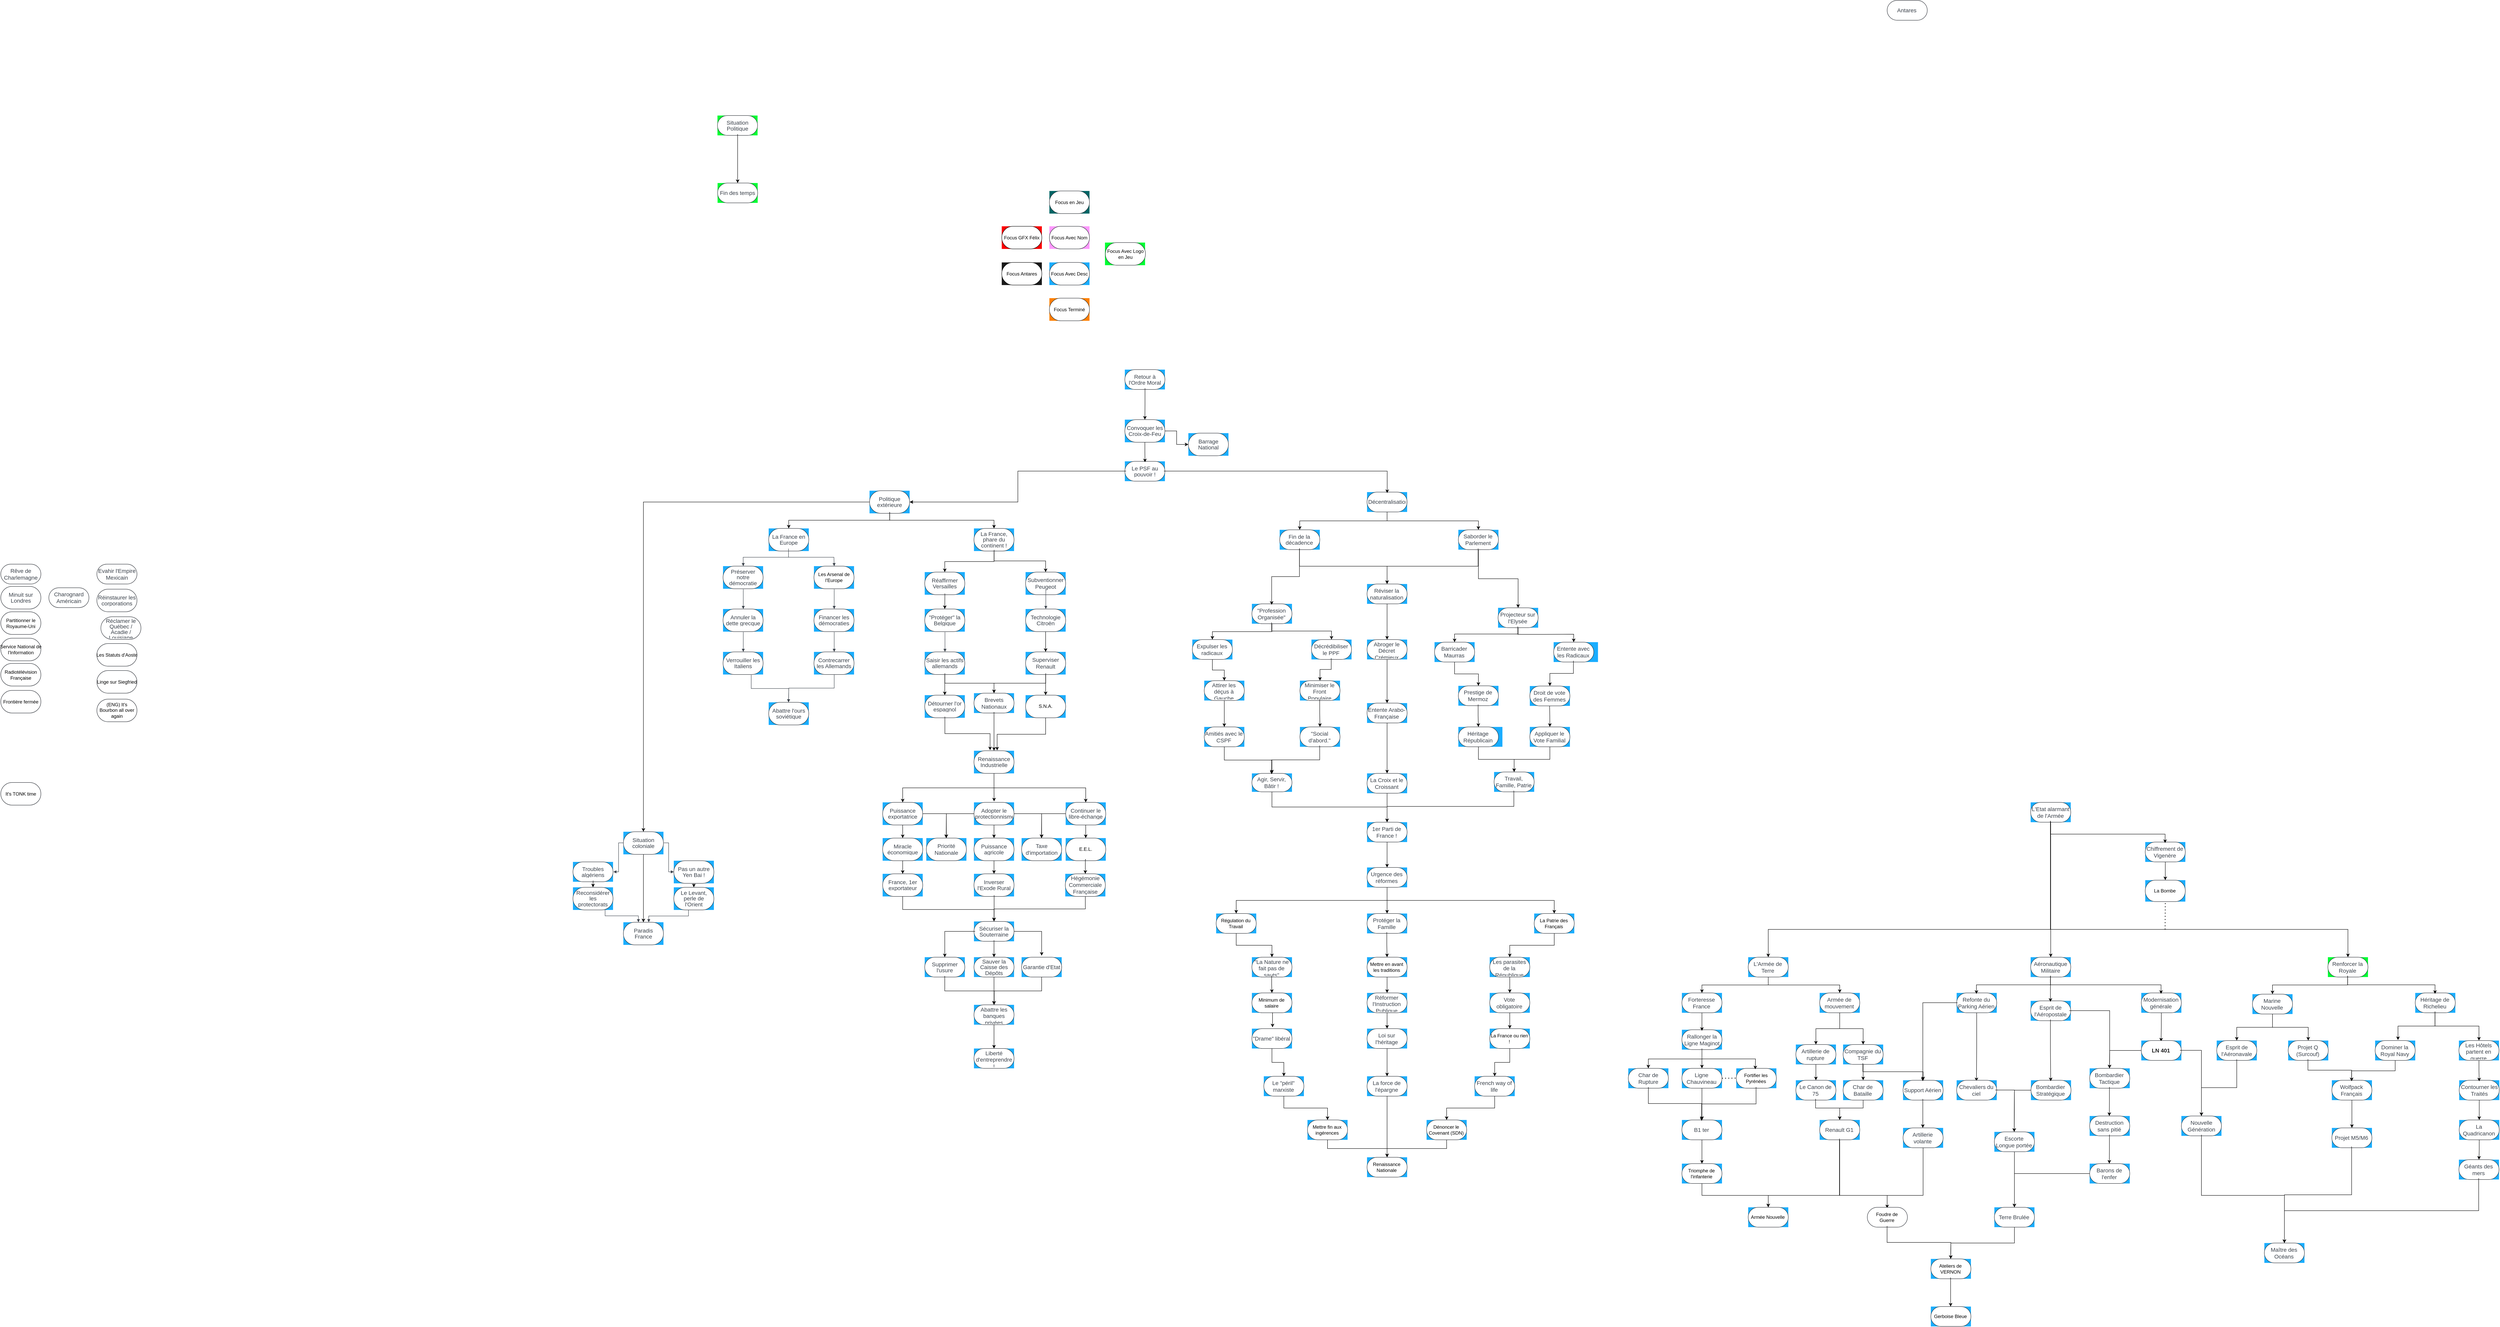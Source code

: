 <mxfile version="24.7.1" type="github">
  <diagram name="Page 1" id="5bk7Gb2YT2sqerDLHxE1">
    <mxGraphModel dx="1889" dy="2891" grid="1" gridSize="10" guides="1" tooltips="1" connect="1" arrows="1" fold="1" page="1" pageScale="1" pageWidth="827" pageHeight="1169" math="0" shadow="0">
      <root>
        <mxCell id="0" />
        <mxCell id="1" parent="0" />
        <UserObject label="" tags="Arrière-plan" id="cC5T_mPJy0HThvL-DNw--29">
          <mxCell style="vsdxID=21;fillColor=#1AADFF;gradientColor=none;strokeColor=none;spacingTop=-3;spacingBottom=-3;spacingLeft=-3;spacingRight=-3;points=[[0,0.5,0],[1,0.5,0],[0.5,1,0],[0.5,0,0]];labelBackgroundColor=none;rounded=0;html=1;whiteSpace=wrap;" parent="1" vertex="1">
            <mxGeometry x="2650" y="1290" width="101" height="50" as="geometry" />
          </mxCell>
        </UserObject>
        <mxCell id="cC5T_mPJy0HThvL-DNw--30" style="vsdxID=22;fillColor=#ffffff;gradientColor=none;shape=stencil(jZNNDoIwEIVP023TzkSBpfHnAp6ASJVGBFNRwdOLTJG2opFV++ZN5uvLwHB5ydOzYiAutamO6q6zOme4YgC6zJXRdXdiuGa43FdGHUx1LTO6n9POCaJXVEY98uUGkZrdVj8UaYKjjGZUoM5TdXtNbKg+1Fpr728bcu6uhqySinHMYzujla5fNGAJhBVaKwBwjBLns+MaDBusMHMIxGICYuywQhTxOfgYLmhINkx+PzwgGScXunSCAj8ozz5BKblMfM6RALzsBkL3Heg7/s0mSOZr+PAJ6TMNABCE9DuiX7vUHfqVpWXWRUEb79bDFe8k+j1w/QQ=);strokeColor=#282c33;spacingTop=-3;spacingBottom=-3;spacingLeft=-3;spacingRight=-3;points=[[0,0.5,0],[1,0.5,0],[0.5,1,0],[0.5,0,0]];labelBackgroundColor=none;rounded=0;html=1;whiteSpace=wrap;" parent="cC5T_mPJy0HThvL-DNw--29" vertex="1">
          <mxGeometry width="101" height="50" as="geometry" />
        </mxCell>
        <mxCell id="cC5T_mPJy0HThvL-DNw--31" value="&lt;div style=&quot;&quot;&gt;&lt;p style=&quot;text-align: center; margin: 0px; text-indent: 0px; vertical-align: middle; direction: ltr;&quot;&gt;&lt;font face=&quot;Arial&quot; color=&quot;#3a414a&quot;&gt;&lt;span style=&quot;font-size: 14.11px;&quot;&gt;Réformer l&#39;Instruction Publique&lt;/span&gt;&lt;/font&gt;&lt;/p&gt;&lt;/div&gt;" style="text;vsdxID=21;fillColor=none;gradientColor=none;strokeColor=none;spacingTop=-3;spacingBottom=-3;spacingLeft=-3;spacingRight=-3;points=[[0,0.5,0],[1,0.5,0],[0.5,1,0],[0.5,0,0]];labelBackgroundColor=none;rounded=0;html=1;whiteSpace=wrap;verticalAlign=middle;align=center;overflow=width;;html=1;" parent="cC5T_mPJy0HThvL-DNw--29" vertex="1">
          <mxGeometry x="2.17" y="2.38" width="95.25" height="44.45" as="geometry" />
        </mxCell>
        <UserObject label="" tags="Arrière-plan" id="-43leVQ_KwWmYCP5Dvzr-1">
          <mxCell style="vsdxID=1;fillColor=#00FF33;gradientColor=none;strokeColor=none;spacingTop=-3;spacingBottom=-3;spacingLeft=-3;spacingRight=-3;points=[[0,0.5,0],[1,0.5,0],[0.5,1,0],[0.5,0,0]];labelBackgroundColor=none;rounded=0;html=1;whiteSpace=wrap;" parent="1" vertex="1">
            <mxGeometry x="1014" y="-920" width="101" height="50" as="geometry" />
          </mxCell>
        </UserObject>
        <mxCell id="-43leVQ_KwWmYCP5Dvzr-2" style="vsdxID=2;fillColor=#ffffff;gradientColor=none;shape=stencil(jZNNDoIwEIVP023TzkSBpfHnAp6ASJVGBFNRwdOLTJG2opFV++ZN5uvLwHB5ydOzYiAutamO6q6zOme4YgC6zJXRdXdiuGa43FdGHUx1LTO6n9POCaJXVEY98uUGkZrdVj8UaYKjjGZUoM5TdXtNbKg+1Fpr728bcu6uhqySinHMYzujla5fNGAJhBVaKwBwjBLns+MaDBusMHMIxGICYuywQhTxOfgYLmhINkx+PzwgGScXunSCAj8ozz5BKblMfM6RALzsBkL3Heg7/s0mSOZr+PAJ6TMNABCE9DuiX7vUHfqVpWXWRUEb79bDFe8k+j1w/QQ=);strokeColor=#282c33;spacingTop=-3;spacingBottom=-3;spacingLeft=-3;spacingRight=-3;points=[[0,0.5,0],[1,0.5,0],[0.5,1,0],[0.5,0,0]];labelBackgroundColor=none;rounded=0;html=1;whiteSpace=wrap;" parent="-43leVQ_KwWmYCP5Dvzr-1" vertex="1">
          <mxGeometry width="101" height="50" as="geometry" />
        </mxCell>
        <mxCell id="-43leVQ_KwWmYCP5Dvzr-3" value="&lt;div style=&quot;font-size: 1px&quot;&gt;&lt;p style=&quot;text-align:center;margin-left:0;margin-right:0;margin-top:0px;margin-bottom:0px;text-indent:0;vertical-align:middle;direction:ltr;&quot;&gt;&lt;font style=&quot;font-size:14.11px;font-family:Arial;color:#3a414a;direction:ltr;letter-spacing:0px;line-height:100%;opacity:1&quot;&gt;Situation Politique&lt;/font&gt;&lt;/p&gt;&lt;/div&gt;" style="text;vsdxID=1;fillColor=none;gradientColor=none;strokeColor=none;spacingTop=-3;spacingBottom=-3;spacingLeft=-3;spacingRight=-3;points=[[0,0.5,0],[1,0.5,0],[0.5,1,0],[0.5,0,0]];labelBackgroundColor=none;rounded=0;html=1;whiteSpace=wrap;verticalAlign=middle;align=center;overflow=width;;html=1;" parent="-43leVQ_KwWmYCP5Dvzr-1" vertex="1">
          <mxGeometry x="3.17" y="2.38" width="95.25" height="44.45" as="geometry" />
        </mxCell>
        <UserObject label="" tags="Arrière-plan" id="-43leVQ_KwWmYCP5Dvzr-5">
          <mxCell style="vsdxID=4;fillColor=#00FF33;gradientColor=none;strokeColor=none;spacingTop=-3;spacingBottom=-3;spacingLeft=-3;spacingRight=-3;points=[[0,0.5,0],[1,0.5,0],[0.5,1,0],[0.5,0,0]];labelBackgroundColor=none;rounded=0;html=1;whiteSpace=wrap;" parent="1" vertex="1">
            <mxGeometry x="1014.29" y="-750" width="101" height="50" as="geometry" />
          </mxCell>
        </UserObject>
        <mxCell id="-43leVQ_KwWmYCP5Dvzr-6" style="vsdxID=5;fillColor=#ffffff;gradientColor=none;shape=stencil(jZNNDoIwEIVP023TzkSBpfHnAp6ASJVGBFNRwdOLTJG2opFV++ZN5uvLwHB5ydOzYiAutamO6q6zOme4YgC6zJXRdXdiuGa43FdGHUx1LTO6n9POCaJXVEY98uUGkZrdVj8UaYKjjGZUoM5TdXtNbKg+1Fpr728bcu6uhqySinHMYzujla5fNGAJhBVaKwBwjBLns+MaDBusMHMIxGICYuywQhTxOfgYLmhINkx+PzwgGScXunSCAj8ozz5BKblMfM6RALzsBkL3Heg7/s0mSOZr+PAJ6TMNABCE9DuiX7vUHfqVpWXWRUEb79bDFe8k+j1w/QQ=);strokeColor=#282c33;spacingTop=-3;spacingBottom=-3;spacingLeft=-3;spacingRight=-3;points=[[0,0.5,0],[1,0.5,0],[0.5,1,0],[0.5,0,0]];labelBackgroundColor=none;rounded=0;html=1;whiteSpace=wrap;" parent="-43leVQ_KwWmYCP5Dvzr-5" vertex="1">
          <mxGeometry width="101" height="50" as="geometry" />
        </mxCell>
        <mxCell id="-43leVQ_KwWmYCP5Dvzr-7" value="&lt;div style=&quot;&quot;&gt;&lt;p style=&quot;text-align: center; margin: 0px; text-indent: 0px; vertical-align: middle; direction: ltr;&quot;&gt;&lt;font face=&quot;Arial&quot; color=&quot;#3a414a&quot;&gt;&lt;span style=&quot;font-size: 14.11px;&quot;&gt;Fin des temps&lt;/span&gt;&lt;/font&gt;&lt;/p&gt;&lt;/div&gt;" style="text;vsdxID=4;fillColor=none;gradientColor=none;strokeColor=none;spacingTop=-3;spacingBottom=-3;spacingLeft=-3;spacingRight=-3;points=[[0,0.5,0],[1,0.5,0],[0.5,1,0],[0.5,0,0]];labelBackgroundColor=none;rounded=0;html=1;whiteSpace=wrap;verticalAlign=middle;align=center;overflow=width;;html=1;" parent="-43leVQ_KwWmYCP5Dvzr-5" vertex="1">
          <mxGeometry x="3.17" y="2.38" width="95.25" height="44.45" as="geometry" />
        </mxCell>
        <UserObject label="" tags="Arrière-plan" id="-43leVQ_KwWmYCP5Dvzr-8">
          <mxCell style="vsdxID=6;fillColor=#1AADFF;gradientColor=none;strokeColor=none;spacingTop=-3;spacingBottom=-3;spacingLeft=-3;spacingRight=-3;points=[[0,0.5,0],[1,0.5,0],[0.5,1,0],[0.5,0,0],[2.36,0.71,0]];labelBackgroundColor=none;rounded=0;html=1;whiteSpace=wrap;" parent="1" vertex="1">
            <mxGeometry x="2040" y="-280" width="101" height="50" as="geometry" />
          </mxCell>
        </UserObject>
        <mxCell id="-43leVQ_KwWmYCP5Dvzr-9" style="vsdxID=7;fillColor=#ffffff;gradientColor=none;shape=stencil(jZNNDoIwEIVP023TzkSBpfHnAp6ASJVGBFNRwdOLTJG2opFV++ZN5uvLwHB5ydOzYiAutamO6q6zOme4YgC6zJXRdXdiuGa43FdGHUx1LTO6n9POCaJXVEY98uUGkZrdVj8UaYKjjGZUoM5TdXtNbKg+1Fpr728bcu6uhqySinHMYzujla5fNGAJhBVaKwBwjBLns+MaDBusMHMIxGICYuywQhTxOfgYLmhINkx+PzwgGScXunSCAj8ozz5BKblMfM6RALzsBkL3Heg7/s0mSOZr+PAJ6TMNABCE9DuiX7vUHfqVpWXWRUEb79bDFe8k+j1w/QQ=);strokeColor=#282c33;spacingTop=-3;spacingBottom=-3;spacingLeft=-3;spacingRight=-3;points=[[0,0.5,0],[1,0.5,0],[0.5,1,0],[0.5,0,0]];labelBackgroundColor=none;rounded=0;html=1;whiteSpace=wrap;" parent="-43leVQ_KwWmYCP5Dvzr-8" vertex="1">
          <mxGeometry width="101" height="50" as="geometry" />
        </mxCell>
        <mxCell id="-43leVQ_KwWmYCP5Dvzr-10" value="&lt;div style=&quot;font-size: 1px&quot;&gt;&lt;p style=&quot;text-align:center;margin-left:0;margin-right:0;margin-top:0px;margin-bottom:0px;text-indent:0;vertical-align:middle;direction:ltr;&quot;&gt;&lt;font style=&quot;font-size:14.11px;font-family:Arial;color:#3a414a;direction:ltr;letter-spacing:0px;line-height:100%;opacity:1&quot;&gt;Retour à l&amp;prime;Ordre Moral&lt;/font&gt;&lt;/p&gt;&lt;/div&gt;" style="text;vsdxID=6;fillColor=none;gradientColor=none;strokeColor=none;spacingTop=-3;spacingBottom=-3;spacingLeft=-3;spacingRight=-3;points=[[0,0.5,0],[1,0.5,0],[0.5,1,0],[0.5,0,0],[2.36,0.71,0]];labelBackgroundColor=none;rounded=0;html=1;whiteSpace=wrap;verticalAlign=middle;align=center;overflow=width;;html=1;" parent="-43leVQ_KwWmYCP5Dvzr-8" vertex="1">
          <mxGeometry x="3.17" y="2.38" width="95.25" height="44.45" as="geometry" />
        </mxCell>
        <UserObject label="" tags="Arrière-plan" id="-43leVQ_KwWmYCP5Dvzr-12">
          <mxCell style="vsdxID=9;fillColor=#1AADFF;gradientColor=none;strokeColor=none;spacingTop=-3;spacingBottom=-3;spacingLeft=-3;spacingRight=-3;points=[[0,0.5,0],[1,0.5,0],[0.5,1,0],[0.5,0,0]];labelBackgroundColor=none;rounded=0;html=1;whiteSpace=wrap;" parent="1" vertex="1">
            <mxGeometry x="2040" y="-154" width="101" height="57" as="geometry" />
          </mxCell>
        </UserObject>
        <mxCell id="-43leVQ_KwWmYCP5Dvzr-13" style="vsdxID=10;fillColor=#ffffff;gradientColor=none;shape=stencil(lZNNboMwEIVP461lz0ANyypJL9AToOAEqwQih7Shpw9hjPwTqqis7DfvyZ+HMcPNpanOmoG4DLb/0j+mHhqGWwZgukZbM0wrhjuGm0Nv9dH2166m/bmanCBmRdeUkQ83iMruP82vJk1wlCqnAiVP/ffjxBvVleRFQeXRJebdB5n3V0tuScVC8Sxzdhn6xQ0chHDC6AQAjij8J9EFMA04ISt5WXoI8b7C4UNOUIq/qZgkZE3hlsPD6yc8/vDWdEHHoODLFcaVxAor8Dwvwy9G91AQdXSBDq+GseMfHUv69edfgRfQMeMCFDYFn+ZopYsv5m5azBNOs2/alh5IWE9fxCTRa8LdHQ==);strokeColor=#282c33;spacingTop=-3;spacingBottom=-3;spacingLeft=-3;spacingRight=-3;points=[[0,0.5,0],[1,0.5,0],[0.5,1,0],[0.5,0,0]];labelBackgroundColor=none;rounded=0;html=1;whiteSpace=wrap;" parent="-43leVQ_KwWmYCP5Dvzr-12" vertex="1">
          <mxGeometry width="101" height="57" as="geometry" />
        </mxCell>
        <mxCell id="-43leVQ_KwWmYCP5Dvzr-14" value="&lt;div style=&quot;font-size: 1px&quot;&gt;&lt;p style=&quot;text-align:center;margin-left:0;margin-right:0;margin-top:0px;margin-bottom:0px;text-indent:0;vertical-align:middle;direction:ltr;&quot;&gt;&lt;font style=&quot;font-size:14.11px;font-family:Arial;color:#3a414a;direction:ltr;letter-spacing:0px;line-height:100%;opacity:1&quot;&gt;Convoquer les Croix-de-Feu&lt;/font&gt;&lt;/p&gt;&lt;/div&gt;" style="text;vsdxID=9;fillColor=none;gradientColor=none;strokeColor=none;spacingTop=-3;spacingBottom=-3;spacingLeft=-3;spacingRight=-3;points=[[0,0.5,0],[1,0.5,0],[0.5,1,0],[0.5,0,0]];labelBackgroundColor=none;rounded=0;html=1;whiteSpace=wrap;verticalAlign=middle;align=center;overflow=width;;html=1;" parent="-43leVQ_KwWmYCP5Dvzr-12" vertex="1">
          <mxGeometry x="3.17" y="3.02" width="95.25" height="50.8" as="geometry" />
        </mxCell>
        <UserObject label="" tags="Arrière-plan" id="-43leVQ_KwWmYCP5Dvzr-19">
          <mxCell style="vsdxID=14;fillColor=#1AADFF;gradientColor=none;strokeColor=none;spacingTop=-3;spacingBottom=-3;spacingLeft=-3;spacingRight=-3;points=[[0,0.5,0],[1,0.5,0],[0.5,1,0],[0.5,0,0]];labelBackgroundColor=none;rounded=0;html=1;whiteSpace=wrap;" parent="1" vertex="1">
            <mxGeometry x="2040" y="-49" width="101" height="50" as="geometry" />
          </mxCell>
        </UserObject>
        <mxCell id="-43leVQ_KwWmYCP5Dvzr-20" style="vsdxID=15;fillColor=#ffffff;gradientColor=none;shape=stencil(jZNNDoIwEIVP023TzkSBpfHnAp6ASJVGBFNRwdOLTJG2opFV++ZN5uvLwHB5ydOzYiAutamO6q6zOme4YgC6zJXRdXdiuGa43FdGHUx1LTO6n9POCaJXVEY98uUGkZrdVj8UaYKjjGZUoM5TdXtNbKg+1Fpr728bcu6uhqySinHMYzujla5fNGAJhBVaKwBwjBLns+MaDBusMHMIxGICYuywQhTxOfgYLmhINkx+PzwgGScXunSCAj8ozz5BKblMfM6RALzsBkL3Heg7/s0mSOZr+PAJ6TMNABCE9DuiX7vUHfqVpWXWRUEb79bDFe8k+j1w/QQ=);strokeColor=#282c33;spacingTop=-3;spacingBottom=-3;spacingLeft=-3;spacingRight=-3;points=[[0,0.5,0],[1,0.5,0],[0.5,1,0],[0.5,0,0]];labelBackgroundColor=none;rounded=0;html=1;whiteSpace=wrap;" parent="-43leVQ_KwWmYCP5Dvzr-19" vertex="1">
          <mxGeometry width="101" height="50" as="geometry" />
        </mxCell>
        <mxCell id="-43leVQ_KwWmYCP5Dvzr-21" value="&lt;div style=&quot;font-size: 1px&quot;&gt;&lt;p style=&quot;text-align:center;margin-left:0;margin-right:0;margin-top:0px;margin-bottom:0px;text-indent:0;vertical-align:middle;direction:ltr;&quot;&gt;&lt;font style=&quot;font-size:14.11px;font-family:Arial;color:#3a414a;direction:ltr;letter-spacing:0px;line-height:100%;opacity:1&quot;&gt;Le PSF au pouvoir !&lt;/font&gt;&lt;/p&gt;&lt;/div&gt;" style="text;vsdxID=14;fillColor=none;gradientColor=none;strokeColor=none;spacingTop=-3;spacingBottom=-3;spacingLeft=-3;spacingRight=-3;points=[[0,0.5,0],[1,0.5,0],[0.5,1,0],[0.5,0,0]];labelBackgroundColor=none;rounded=0;html=1;whiteSpace=wrap;verticalAlign=middle;align=center;overflow=width;;html=1;" parent="-43leVQ_KwWmYCP5Dvzr-19" vertex="1">
          <mxGeometry x="3.17" y="2.38" width="95.25" height="44.45" as="geometry" />
        </mxCell>
        <UserObject label="" tags="Arrière-plan" id="-43leVQ_KwWmYCP5Dvzr-23">
          <mxCell style="vsdxID=17;fillColor=#1AADFF;gradientColor=none;strokeColor=none;spacingTop=-3;spacingBottom=-3;spacingLeft=-3;spacingRight=-3;points=[[0,0.5,0],[1,0.5,0],[0.5,1,0],[0.5,0,0]];labelBackgroundColor=none;rounded=0;html=1;whiteSpace=wrap;" parent="1" vertex="1">
            <mxGeometry x="1397" y="25" width="101" height="57" as="geometry" />
          </mxCell>
        </UserObject>
        <mxCell id="-43leVQ_KwWmYCP5Dvzr-24" style="vsdxID=18;fillColor=#ffffff;gradientColor=none;shape=stencil(lZNNboMwEIVP461lz0ANyypJL9AToOAEqwQih7Shpw9hjPwTqqis7DfvyZ+HMcPNpanOmoG4DLb/0j+mHhqGWwZgukZbM0wrhjuGm0Nv9dH2166m/bmanCBmRdeUkQ83iMruP82vJk1wlCqnAiVP/ffjxBvVleRFQeXRJebdB5n3V0tuScVC8Sxzdhn6xQ0chHDC6AQAjij8J9EFMA04ISt5WXoI8b7C4UNOUIq/qZgkZE3hlsPD6yc8/vDWdEHHoODLFcaVxAor8Dwvwy9G91AQdXSBDq+GseMfHUv69edfgRfQMeMCFDYFn+ZopYsv5m5azBNOs2/alh5IWE9fxCTRa8LdHQ==);strokeColor=#282c33;spacingTop=-3;spacingBottom=-3;spacingLeft=-3;spacingRight=-3;points=[[0,0.5,0],[1,0.5,0],[0.5,1,0],[0.5,0,0]];labelBackgroundColor=none;rounded=0;html=1;whiteSpace=wrap;" parent="-43leVQ_KwWmYCP5Dvzr-23" vertex="1">
          <mxGeometry width="101" height="57" as="geometry" />
        </mxCell>
        <mxCell id="-43leVQ_KwWmYCP5Dvzr-25" value="&lt;div style=&quot;font-size: 1px&quot;&gt;&lt;p style=&quot;text-align:center;margin-left:0;margin-right:0;margin-top:0px;margin-bottom:0px;text-indent:0;vertical-align:middle;direction:ltr;&quot;&gt;&lt;font style=&quot;font-size:14.11px;font-family:Arial;color:#3a414a;direction:ltr;letter-spacing:0px;line-height:100%;opacity:1&quot;&gt;Politique extérieure&lt;/font&gt;&lt;/p&gt;&lt;/div&gt;" style="text;vsdxID=17;fillColor=none;gradientColor=none;strokeColor=none;spacingTop=-3;spacingBottom=-3;spacingLeft=-3;spacingRight=-3;points=[[0,0.5,0],[1,0.5,0],[0.5,1,0],[0.5,0,0]];labelBackgroundColor=none;rounded=0;html=1;whiteSpace=wrap;verticalAlign=middle;align=center;overflow=width;;html=1;" parent="-43leVQ_KwWmYCP5Dvzr-23" vertex="1">
          <mxGeometry x="3.17" y="3.02" width="95.25" height="50.8" as="geometry" />
        </mxCell>
        <UserObject label="" tags="Arrière-plan" id="-43leVQ_KwWmYCP5Dvzr-28">
          <mxCell style="vsdxID=21;fillColor=#1AADFF;gradientColor=none;strokeColor=none;spacingTop=-3;spacingBottom=-3;spacingLeft=-3;spacingRight=-3;points=[[0,0.5,0],[1,0.5,0],[0.5,1,0],[0.5,0,0]];labelBackgroundColor=none;rounded=0;html=1;whiteSpace=wrap;" parent="1" vertex="1">
            <mxGeometry x="2430" y="123.5" width="101" height="50" as="geometry" />
          </mxCell>
        </UserObject>
        <mxCell id="-43leVQ_KwWmYCP5Dvzr-29" style="vsdxID=22;fillColor=#ffffff;gradientColor=none;shape=stencil(jZNNDoIwEIVP023TzkSBpfHnAp6ASJVGBFNRwdOLTJG2opFV++ZN5uvLwHB5ydOzYiAutamO6q6zOme4YgC6zJXRdXdiuGa43FdGHUx1LTO6n9POCaJXVEY98uUGkZrdVj8UaYKjjGZUoM5TdXtNbKg+1Fpr728bcu6uhqySinHMYzujla5fNGAJhBVaKwBwjBLns+MaDBusMHMIxGICYuywQhTxOfgYLmhINkx+PzwgGScXunSCAj8ozz5BKblMfM6RALzsBkL3Heg7/s0mSOZr+PAJ6TMNABCE9DuiX7vUHfqVpWXWRUEb79bDFe8k+j1w/QQ=);strokeColor=#282c33;spacingTop=-3;spacingBottom=-3;spacingLeft=-3;spacingRight=-3;points=[[0,0.5,0],[1,0.5,0],[0.5,1,0],[0.5,0,0]];labelBackgroundColor=none;rounded=0;html=1;whiteSpace=wrap;" parent="-43leVQ_KwWmYCP5Dvzr-28" vertex="1">
          <mxGeometry width="101" height="50" as="geometry" />
        </mxCell>
        <mxCell id="-43leVQ_KwWmYCP5Dvzr-30" value="&lt;div style=&quot;font-size: 1px&quot;&gt;&lt;p style=&quot;text-align:center;margin-left:0;margin-right:0;margin-top:0px;margin-bottom:0px;text-indent:0;vertical-align:middle;direction:ltr;&quot;&gt;&lt;font style=&quot;font-size:14.11px;font-family:Arial;color:#3a414a;direction:ltr;letter-spacing:0px;line-height:100%;opacity:1&quot;&gt;Fin de la décadence&lt;/font&gt;&lt;/p&gt;&lt;/div&gt;" style="text;vsdxID=21;fillColor=none;gradientColor=none;strokeColor=none;spacingTop=-3;spacingBottom=-3;spacingLeft=-3;spacingRight=-3;points=[[0,0.5,0],[1,0.5,0],[0.5,1,0],[0.5,0,0]];labelBackgroundColor=none;rounded=0;html=1;whiteSpace=wrap;verticalAlign=middle;align=center;overflow=width;;html=1;" parent="-43leVQ_KwWmYCP5Dvzr-28" vertex="1">
          <mxGeometry x="2.17" y="2.38" width="95.25" height="44.45" as="geometry" />
        </mxCell>
        <UserObject label="" tags="Arrière-plan" id="-43leVQ_KwWmYCP5Dvzr-32">
          <mxCell style="vsdxID=24;fillColor=#1AADFF;gradientColor=none;strokeColor=none;spacingTop=-3;spacingBottom=-3;spacingLeft=-3;spacingRight=-3;points=[[0,0.5,0],[1,0.5,0],[0.5,1,0],[0.5,0,0]];labelBackgroundColor=none;rounded=0;html=1;whiteSpace=wrap;" parent="1" vertex="1">
            <mxGeometry x="777" y="884" width="101" height="57" as="geometry" />
          </mxCell>
        </UserObject>
        <mxCell id="-43leVQ_KwWmYCP5Dvzr-33" style="vsdxID=25;fillColor=#ffffff;gradientColor=none;shape=stencil(lZNNboMwEIVP461lz0ANyypJL9AToOAEqwQih7Shpw9hjPwTqqis7DfvyZ+HMcPNpanOmoG4DLb/0j+mHhqGWwZgukZbM0wrhjuGm0Nv9dH2166m/bmanCBmRdeUkQ83iMruP82vJk1wlCqnAiVP/ffjxBvVleRFQeXRJebdB5n3V0tuScVC8Sxzdhn6xQ0chHDC6AQAjij8J9EFMA04ISt5WXoI8b7C4UNOUIq/qZgkZE3hlsPD6yc8/vDWdEHHoODLFcaVxAor8Dwvwy9G91AQdXSBDq+GseMfHUv69edfgRfQMeMCFDYFn+ZopYsv5m5azBNOs2/alh5IWE9fxCTRa8LdHQ==);strokeColor=#282c33;spacingTop=-3;spacingBottom=-3;spacingLeft=-3;spacingRight=-3;points=[[0,0.5,0],[1,0.5,0],[0.5,1,0],[0.5,0,0]];labelBackgroundColor=none;rounded=0;html=1;whiteSpace=wrap;" parent="-43leVQ_KwWmYCP5Dvzr-32" vertex="1">
          <mxGeometry width="101" height="57" as="geometry" />
        </mxCell>
        <mxCell id="-43leVQ_KwWmYCP5Dvzr-34" value="&lt;div style=&quot;font-size: 1px&quot;&gt;&lt;p style=&quot;text-align:center;margin-left:0;margin-right:0;margin-top:0px;margin-bottom:0px;text-indent:0;vertical-align:middle;direction:ltr;&quot;&gt;&lt;font style=&quot;font-size:14.11px;font-family:Arial;color:#3a414a;direction:ltr;letter-spacing:0px;line-height:100%;opacity:1&quot;&gt;Situation coloniale&lt;/font&gt;&lt;/p&gt;&lt;/div&gt;" style="text;vsdxID=24;fillColor=none;gradientColor=none;strokeColor=none;spacingTop=-3;spacingBottom=-3;spacingLeft=-3;spacingRight=-3;points=[[0,0.5,0],[1,0.5,0],[0.5,1,0],[0.5,0,0]];labelBackgroundColor=none;rounded=0;html=1;whiteSpace=wrap;verticalAlign=middle;align=center;overflow=width;;html=1;" parent="-43leVQ_KwWmYCP5Dvzr-32" vertex="1">
          <mxGeometry x="3.17" y="3.02" width="95.25" height="50.8" as="geometry" />
        </mxCell>
        <UserObject label="" tags="Arrière-plan" id="-43leVQ_KwWmYCP5Dvzr-35">
          <mxCell style="vsdxID=26;edgeStyle=none;startArrow=none;endArrow=block;startSize=5;endSize=5;strokeColor=#3a414a;spacingTop=-3;spacingBottom=-3;spacingLeft=-3;spacingRight=-3;verticalAlign=middle;html=1;labelBackgroundColor=none;rounded=0;" parent="1" edge="1">
            <mxGeometry relative="1" as="geometry">
              <mxPoint x="-1" y="-1" as="offset" />
              <Array as="points">
                <mxPoint x="764.93" y="912" />
                <mxPoint x="764.93" y="985.03" />
              </Array>
              <mxPoint x="777" y="912" as="sourcePoint" />
              <mxPoint x="752" y="985" as="targetPoint" />
            </mxGeometry>
          </mxCell>
        </UserObject>
        <UserObject label="" tags="Arrière-plan" id="-43leVQ_KwWmYCP5Dvzr-36">
          <mxCell style="vsdxID=27;fillColor=#1AADFF;gradientColor=none;strokeColor=none;spacingTop=-3;spacingBottom=-3;spacingLeft=-3;spacingRight=-3;points=[[0,0.5,0],[1,0.5,0],[0.5,1,0],[0.5,0,0],[0.76,0.95,0]];labelBackgroundColor=none;rounded=0;html=1;whiteSpace=wrap;" parent="1" vertex="1">
            <mxGeometry x="650" y="960" width="101" height="50" as="geometry" />
          </mxCell>
        </UserObject>
        <mxCell id="-43leVQ_KwWmYCP5Dvzr-37" style="vsdxID=28;fillColor=#ffffff;gradientColor=none;shape=stencil(jZNNDoIwEIVP023TzkSBpfHnAp6ASJVGBFNRwdOLTJG2opFV++ZN5uvLwHB5ydOzYiAutamO6q6zOme4YgC6zJXRdXdiuGa43FdGHUx1LTO6n9POCaJXVEY98uUGkZrdVj8UaYKjjGZUoM5TdXtNbKg+1Fpr728bcu6uhqySinHMYzujla5fNGAJhBVaKwBwjBLns+MaDBusMHMIxGICYuywQhTxOfgYLmhINkx+PzwgGScXunSCAj8ozz5BKblMfM6RALzsBkL3Heg7/s0mSOZr+PAJ6TMNABCE9DuiX7vUHfqVpWXWRUEb79bDFe8k+j1w/QQ=);strokeColor=#282c33;spacingTop=-3;spacingBottom=-3;spacingLeft=-3;spacingRight=-3;points=[[0,0.5,0],[1,0.5,0],[0.5,1,0],[0.5,0,0]];labelBackgroundColor=none;rounded=0;html=1;whiteSpace=wrap;" parent="-43leVQ_KwWmYCP5Dvzr-36" vertex="1">
          <mxGeometry width="101" height="50" as="geometry" />
        </mxCell>
        <mxCell id="-43leVQ_KwWmYCP5Dvzr-38" value="&lt;div style=&quot;font-size: 1px&quot;&gt;&lt;p style=&quot;text-align:center;margin-left:0;margin-right:0;margin-top:0px;margin-bottom:0px;text-indent:0;vertical-align:middle;direction:ltr;&quot;&gt;&lt;font style=&quot;font-size:14.11px;font-family:Arial;color:#3a414a;direction:ltr;letter-spacing:0px;line-height:100%;opacity:1&quot;&gt;Troubles algériens&lt;/font&gt;&lt;/p&gt;&lt;/div&gt;" style="text;vsdxID=27;fillColor=none;gradientColor=none;strokeColor=none;spacingTop=-3;spacingBottom=-3;spacingLeft=-3;spacingRight=-3;points=[[0,0.5,0],[1,0.5,0],[0.5,1,0],[0.5,0,0],[0.76,0.95,0]];labelBackgroundColor=none;rounded=0;html=1;whiteSpace=wrap;verticalAlign=middle;align=center;overflow=width;;html=1;" parent="-43leVQ_KwWmYCP5Dvzr-36" vertex="1">
          <mxGeometry x="3.17" y="2.38" width="95.25" height="44.45" as="geometry" />
        </mxCell>
        <UserObject label="" tags="Arrière-plan" id="-43leVQ_KwWmYCP5Dvzr-39">
          <mxCell style="vsdxID=29;edgeStyle=none;startArrow=none;endArrow=block;startSize=5;endSize=5;strokeColor=#3a414a;spacingTop=-3;spacingBottom=-3;spacingLeft=-3;spacingRight=-3;verticalAlign=middle;html=1;labelBackgroundColor=none;rounded=0;" parent="1" edge="1">
            <mxGeometry relative="1" as="geometry">
              <mxPoint y="-1" as="offset" />
              <Array as="points">
                <mxPoint x="891.06" y="912" />
                <mxPoint x="891.06" y="985.03" />
              </Array>
              <mxPoint x="879" y="912" as="sourcePoint" />
              <mxPoint x="904" y="985" as="targetPoint" />
            </mxGeometry>
          </mxCell>
        </UserObject>
        <UserObject label="" tags="Arrière-plan" id="-43leVQ_KwWmYCP5Dvzr-40">
          <mxCell style="vsdxID=30;fillColor=#1AADFF;gradientColor=none;strokeColor=none;spacingTop=-3;spacingBottom=-3;spacingLeft=-3;spacingRight=-3;points=[[0,0.5,0],[1,0.5,0],[0.5,1,0],[0.5,0,0],[-0.14,0.92,0]];labelBackgroundColor=none;rounded=0;html=1;whiteSpace=wrap;" parent="1" vertex="1">
            <mxGeometry x="904" y="957" width="101" height="57" as="geometry" />
          </mxCell>
        </UserObject>
        <mxCell id="-43leVQ_KwWmYCP5Dvzr-41" style="vsdxID=31;fillColor=#ffffff;gradientColor=none;shape=stencil(lZNNboMwEIVP461lz0ANyypJL9AToOAEqwQih7Shpw9hjPwTqqis7DfvyZ+HMcPNpanOmoG4DLb/0j+mHhqGWwZgukZbM0wrhjuGm0Nv9dH2166m/bmanCBmRdeUkQ83iMruP82vJk1wlCqnAiVP/ffjxBvVleRFQeXRJebdB5n3V0tuScVC8Sxzdhn6xQ0chHDC6AQAjij8J9EFMA04ISt5WXoI8b7C4UNOUIq/qZgkZE3hlsPD6yc8/vDWdEHHoODLFcaVxAor8Dwvwy9G91AQdXSBDq+GseMfHUv69edfgRfQMeMCFDYFn+ZopYsv5m5azBNOs2/alh5IWE9fxCTRa8LdHQ==);strokeColor=#282c33;spacingTop=-3;spacingBottom=-3;spacingLeft=-3;spacingRight=-3;points=[[0,0.5,0],[1,0.5,0],[0.5,1,0],[0.5,0,0]];labelBackgroundColor=none;rounded=0;html=1;whiteSpace=wrap;" parent="-43leVQ_KwWmYCP5Dvzr-40" vertex="1">
          <mxGeometry width="101" height="57" as="geometry" />
        </mxCell>
        <mxCell id="-43leVQ_KwWmYCP5Dvzr-42" value="&lt;div style=&quot;font-size: 1px&quot;&gt;&lt;p style=&quot;text-align:center;margin-left:0;margin-right:0;margin-top:0px;margin-bottom:0px;text-indent:0;vertical-align:middle;direction:ltr;&quot;&gt;&lt;font style=&quot;font-size:14.11px;font-family:Arial;color:#3a414a;direction:ltr;letter-spacing:0px;line-height:100%;opacity:1&quot;&gt;Pas un autre Yen Bai !&lt;/font&gt;&lt;/p&gt;&lt;/div&gt;" style="text;vsdxID=30;fillColor=none;gradientColor=none;strokeColor=none;spacingTop=-3;spacingBottom=-3;spacingLeft=-3;spacingRight=-3;points=[[0,0.5,0],[1,0.5,0],[0.5,1,0],[0.5,0,0],[-0.14,0.92,0]];labelBackgroundColor=none;rounded=0;html=1;whiteSpace=wrap;verticalAlign=middle;align=center;overflow=width;;html=1;" parent="-43leVQ_KwWmYCP5Dvzr-40" vertex="1">
          <mxGeometry x="3.17" y="3.02" width="95.25" height="50.8" as="geometry" />
        </mxCell>
        <UserObject label="" tags="Arrière-plan" id="-43leVQ_KwWmYCP5Dvzr-43">
          <mxCell style="vsdxID=32;fillColor=#1AADFF;gradientColor=none;strokeColor=none;spacingTop=-3;spacingBottom=-3;spacingLeft=-3;spacingRight=-3;points=[[0,0.5,0],[1,0.5,0],[0.5,1,0],[0.5,0,0],[-0.36,1.01,0]];labelBackgroundColor=none;rounded=0;html=1;whiteSpace=wrap;" parent="1" vertex="1">
            <mxGeometry x="904" y="1024" width="101" height="57" as="geometry" />
          </mxCell>
        </UserObject>
        <mxCell id="-43leVQ_KwWmYCP5Dvzr-44" style="vsdxID=33;fillColor=#ffffff;gradientColor=none;shape=stencil(lZNNboMwEIVP461lz0ANyypJL9AToOAEqwQih7Shpw9hjPwTqqis7DfvyZ+HMcPNpanOmoG4DLb/0j+mHhqGWwZgukZbM0wrhjuGm0Nv9dH2166m/bmanCBmRdeUkQ83iMruP82vJk1wlCqnAiVP/ffjxBvVleRFQeXRJebdB5n3V0tuScVC8Sxzdhn6xQ0chHDC6AQAjij8J9EFMA04ISt5WXoI8b7C4UNOUIq/qZgkZE3hlsPD6yc8/vDWdEHHoODLFcaVxAor8Dwvwy9G91AQdXSBDq+GseMfHUv69edfgRfQMeMCFDYFn+ZopYsv5m5azBNOs2/alh5IWE9fxCTRa8LdHQ==);strokeColor=#282c33;spacingTop=-3;spacingBottom=-3;spacingLeft=-3;spacingRight=-3;points=[[0,0.5,0],[1,0.5,0],[0.5,1,0],[0.5,0,0]];labelBackgroundColor=none;rounded=0;html=1;whiteSpace=wrap;" parent="-43leVQ_KwWmYCP5Dvzr-43" vertex="1">
          <mxGeometry width="101" height="57" as="geometry" />
        </mxCell>
        <mxCell id="-43leVQ_KwWmYCP5Dvzr-45" value="&lt;div style=&quot;font-size: 1px&quot;&gt;&lt;p style=&quot;text-align:center;margin-left:0;margin-right:0;margin-top:0px;margin-bottom:0px;text-indent:0;vertical-align:middle;direction:ltr;&quot;&gt;&lt;font style=&quot;font-size:14.11px;font-family:Arial;color:#3a414a;direction:ltr;letter-spacing:0px;line-height:100%;opacity:1&quot;&gt;Le Levant, perle de l&amp;prime;Orient&lt;/font&gt;&lt;/p&gt;&lt;/div&gt;" style="text;vsdxID=32;fillColor=none;gradientColor=none;strokeColor=none;spacingTop=-3;spacingBottom=-3;spacingLeft=-3;spacingRight=-3;points=[[0,0.5,0],[1,0.5,0],[0.5,1,0],[0.5,0,0],[-0.36,1.01,0]];labelBackgroundColor=none;rounded=0;html=1;whiteSpace=wrap;verticalAlign=middle;align=center;overflow=width;;html=1;" parent="-43leVQ_KwWmYCP5Dvzr-43" vertex="1">
          <mxGeometry x="3.17" y="3.02" width="95.25" height="50.8" as="geometry" />
        </mxCell>
        <UserObject label="" tags="Arrière-plan" id="-43leVQ_KwWmYCP5Dvzr-46">
          <mxCell style="vsdxID=34;fillColor=#1AADFF;gradientColor=none;strokeColor=none;spacingTop=-3;spacingBottom=-3;spacingLeft=-3;spacingRight=-3;points=[[0,0.5,0],[1,0.5,0],[0.5,1,0],[0.5,0,0],[0.66,0.99,0]];labelBackgroundColor=none;rounded=0;html=1;whiteSpace=wrap;" parent="1" vertex="1">
            <mxGeometry x="650" y="1024" width="101" height="57" as="geometry" />
          </mxCell>
        </UserObject>
        <mxCell id="-43leVQ_KwWmYCP5Dvzr-47" style="vsdxID=35;fillColor=#ffffff;gradientColor=none;shape=stencil(lZNNboMwEIVP461lz0ANyypJL9AToOAEqwQih7Shpw9hjPwTqqis7DfvyZ+HMcPNpanOmoG4DLb/0j+mHhqGWwZgukZbM0wrhjuGm0Nv9dH2166m/bmanCBmRdeUkQ83iMruP82vJk1wlCqnAiVP/ffjxBvVleRFQeXRJebdB5n3V0tuScVC8Sxzdhn6xQ0chHDC6AQAjij8J9EFMA04ISt5WXoI8b7C4UNOUIq/qZgkZE3hlsPD6yc8/vDWdEHHoODLFcaVxAor8Dwvwy9G91AQdXSBDq+GseMfHUv69edfgRfQMeMCFDYFn+ZopYsv5m5azBNOs2/alh5IWE9fxCTRa8LdHQ==);strokeColor=#282c33;spacingTop=-3;spacingBottom=-3;spacingLeft=-3;spacingRight=-3;points=[[0,0.5,0],[1,0.5,0],[0.5,1,0],[0.5,0,0]];labelBackgroundColor=none;rounded=0;html=1;whiteSpace=wrap;" parent="-43leVQ_KwWmYCP5Dvzr-46" vertex="1">
          <mxGeometry width="101" height="57" as="geometry" />
        </mxCell>
        <mxCell id="-43leVQ_KwWmYCP5Dvzr-48" value="&lt;div style=&quot;font-size: 1px&quot;&gt;&lt;p style=&quot;text-align:center;margin-left:0;margin-right:0;margin-top:0px;margin-bottom:0px;text-indent:0;vertical-align:middle;direction:ltr;&quot;&gt;&lt;font style=&quot;font-size:14.11px;font-family:Arial;color:#3a414a;direction:ltr;letter-spacing:0px;line-height:100%;opacity:1&quot;&gt;Reconsidérer les protectorats&lt;/font&gt;&lt;/p&gt;&lt;/div&gt;" style="text;vsdxID=34;fillColor=none;gradientColor=none;strokeColor=none;spacingTop=-3;spacingBottom=-3;spacingLeft=-3;spacingRight=-3;points=[[0,0.5,0],[1,0.5,0],[0.5,1,0],[0.5,0,0],[0.66,0.99,0]];labelBackgroundColor=none;rounded=0;html=1;whiteSpace=wrap;verticalAlign=middle;align=center;overflow=width;;html=1;" parent="-43leVQ_KwWmYCP5Dvzr-46" vertex="1">
          <mxGeometry x="3.17" y="3.02" width="95.25" height="50.8" as="geometry" />
        </mxCell>
        <UserObject label="" tags="Arrière-plan" id="-43leVQ_KwWmYCP5Dvzr-50">
          <mxCell style="vsdxID=37;fillColor=#1AADFF;gradientColor=none;strokeColor=none;spacingTop=-3;spacingBottom=-3;spacingLeft=-3;spacingRight=-3;points=[[0,0.5,0],[1,0.5,0],[0.5,1,0],[0.5,0,0],[0.31,0.44,0],[-0.62,0.46,0],[0.45,-0.81,0]];labelBackgroundColor=none;rounded=0;html=1;whiteSpace=wrap;" parent="1" vertex="1">
            <mxGeometry x="777" y="1112" width="101" height="57" as="geometry" />
          </mxCell>
        </UserObject>
        <mxCell id="-43leVQ_KwWmYCP5Dvzr-51" style="vsdxID=38;fillColor=#ffffff;gradientColor=none;shape=stencil(lZNNboMwEIVP461lz0ANyypJL9AToOAEqwQih7Shpw9hjPwTqqis7DfvyZ+HMcPNpanOmoG4DLb/0j+mHhqGWwZgukZbM0wrhjuGm0Nv9dH2166m/bmanCBmRdeUkQ83iMruP82vJk1wlCqnAiVP/ffjxBvVleRFQeXRJebdB5n3V0tuScVC8Sxzdhn6xQ0chHDC6AQAjij8J9EFMA04ISt5WXoI8b7C4UNOUIq/qZgkZE3hlsPD6yc8/vDWdEHHoODLFcaVxAor8Dwvwy9G91AQdXSBDq+GseMfHUv69edfgRfQMeMCFDYFn+ZopYsv5m5azBNOs2/alh5IWE9fxCTRa8LdHQ==);strokeColor=#282c33;spacingTop=-3;spacingBottom=-3;spacingLeft=-3;spacingRight=-3;points=[[0,0.5,0],[1,0.5,0],[0.5,1,0],[0.5,0,0]];labelBackgroundColor=none;rounded=0;html=1;whiteSpace=wrap;" parent="-43leVQ_KwWmYCP5Dvzr-50" vertex="1">
          <mxGeometry width="101" height="57" as="geometry" />
        </mxCell>
        <mxCell id="-43leVQ_KwWmYCP5Dvzr-52" value="&lt;div style=&quot;font-size: 1px&quot;&gt;&lt;p style=&quot;text-align:center;margin-left:0;margin-right:0;margin-top:0px;margin-bottom:0px;text-indent:0;vertical-align:middle;direction:ltr;&quot;&gt;&lt;font style=&quot;font-size:14.11px;font-family:Arial;color:#3a414a;direction:ltr;letter-spacing:0px;line-height:100%;opacity:1&quot;&gt;Paradis France&lt;/font&gt;&lt;/p&gt;&lt;/div&gt;" style="text;vsdxID=37;fillColor=none;gradientColor=none;strokeColor=none;spacingTop=-3;spacingBottom=-3;spacingLeft=-3;spacingRight=-3;points=[[0,0.5,0],[1,0.5,0],[0.5,1,0],[0.5,0,0],[0.31,0.44,0],[-0.62,0.46,0],[0.45,-0.81,0]];labelBackgroundColor=none;rounded=0;html=1;whiteSpace=wrap;verticalAlign=middle;align=center;overflow=width;;html=1;" parent="-43leVQ_KwWmYCP5Dvzr-50" vertex="1">
          <mxGeometry x="3.17" y="3.02" width="95.25" height="50.8" as="geometry" />
        </mxCell>
        <UserObject label="" tags="Arrière-plan" id="-43leVQ_KwWmYCP5Dvzr-53">
          <mxCell style="vsdxID=39;edgeStyle=none;startArrow=none;endArrow=block;startSize=5;endSize=5;strokeColor=#3a414a;spacingTop=-3;spacingBottom=-3;spacingLeft=-3;spacingRight=-3;verticalAlign=middle;html=1;labelBackgroundColor=none;rounded=0;" parent="1" edge="1">
            <mxGeometry relative="1" as="geometry">
              <mxPoint x="-1" as="offset" />
              <Array as="points">
                <mxPoint x="731" y="1095.87" />
                <mxPoint x="814.75" y="1095.87" />
              </Array>
              <mxPoint x="731" y="1080" as="sourcePoint" />
              <mxPoint x="815" y="1112" as="targetPoint" />
            </mxGeometry>
          </mxCell>
        </UserObject>
        <UserObject label="" tags="Arrière-plan" id="-43leVQ_KwWmYCP5Dvzr-54">
          <mxCell style="vsdxID=40;edgeStyle=none;startArrow=none;endArrow=block;startSize=5;endSize=5;strokeColor=#3a414a;spacingTop=-3;spacingBottom=-3;spacingLeft=-3;spacingRight=-3;verticalAlign=middle;html=1;labelBackgroundColor=none;rounded=0;" parent="1" edge="1">
            <mxGeometry relative="1" as="geometry">
              <mxPoint x="-1" as="offset" />
              <Array as="points">
                <mxPoint x="941" y="1096.24" />
                <mxPoint x="840.92" y="1096.24" />
              </Array>
              <mxPoint x="941" y="1081" as="sourcePoint" />
              <mxPoint x="841" y="1112" as="targetPoint" />
            </mxGeometry>
          </mxCell>
        </UserObject>
        <UserObject label="" tags="Arrière-plan" id="-43leVQ_KwWmYCP5Dvzr-58">
          <mxCell style="vsdxID=44;fillColor=#1AADFF;gradientColor=none;strokeColor=none;spacingTop=-3;spacingBottom=-3;spacingLeft=-3;spacingRight=-3;points=[[0,0.5,0],[1,0.5,0],[0.5,1,0],[0.5,0,0]];labelBackgroundColor=none;rounded=0;html=1;whiteSpace=wrap;" parent="1" vertex="1">
            <mxGeometry x="1143" y="120" width="101" height="57" as="geometry" />
          </mxCell>
        </UserObject>
        <mxCell id="-43leVQ_KwWmYCP5Dvzr-59" style="vsdxID=45;fillColor=#ffffff;gradientColor=none;shape=stencil(lZNNboMwEIVP461lz0ANyypJL9AToOAEqwQih7Shpw9hjPwTqqis7DfvyZ+HMcPNpanOmoG4DLb/0j+mHhqGWwZgukZbM0wrhjuGm0Nv9dH2166m/bmanCBmRdeUkQ83iMruP82vJk1wlCqnAiVP/ffjxBvVleRFQeXRJebdB5n3V0tuScVC8Sxzdhn6xQ0chHDC6AQAjij8J9EFMA04ISt5WXoI8b7C4UNOUIq/qZgkZE3hlsPD6yc8/vDWdEHHoODLFcaVxAor8Dwvwy9G91AQdXSBDq+GseMfHUv69edfgRfQMeMCFDYFn+ZopYsv5m5azBNOs2/alh5IWE9fxCTRa8LdHQ==);strokeColor=#282c33;spacingTop=-3;spacingBottom=-3;spacingLeft=-3;spacingRight=-3;points=[[0,0.5,0],[1,0.5,0],[0.5,1,0],[0.5,0,0]];labelBackgroundColor=none;rounded=0;html=1;whiteSpace=wrap;" parent="-43leVQ_KwWmYCP5Dvzr-58" vertex="1">
          <mxGeometry width="101" height="57" as="geometry" />
        </mxCell>
        <mxCell id="-43leVQ_KwWmYCP5Dvzr-60" value="&lt;div style=&quot;font-size: 1px&quot;&gt;&lt;p style=&quot;text-align:center;margin-left:0;margin-right:0;margin-top:0px;margin-bottom:0px;text-indent:0;vertical-align:middle;direction:ltr;&quot;&gt;&lt;font style=&quot;font-size:14.11px;font-family:Arial;color:#3a414a;direction:ltr;letter-spacing:0px;line-height:100%;opacity:1&quot;&gt;La France en Europe&lt;br&gt;&lt;/font&gt;&lt;/p&gt;&lt;/div&gt;" style="text;vsdxID=44;fillColor=none;gradientColor=none;strokeColor=none;spacingTop=-3;spacingBottom=-3;spacingLeft=-3;spacingRight=-3;points=[[0,0.5,0],[1,0.5,0],[0.5,1,0],[0.5,0,0]];labelBackgroundColor=none;rounded=0;html=1;whiteSpace=wrap;verticalAlign=middle;align=center;overflow=width;;html=1;" parent="-43leVQ_KwWmYCP5Dvzr-58" vertex="1">
          <mxGeometry x="3.17" y="3.02" width="95.25" height="50.8" as="geometry" />
        </mxCell>
        <UserObject label="" tags="Arrière-plan" id="-43leVQ_KwWmYCP5Dvzr-61">
          <mxCell style="vsdxID=46;edgeStyle=none;startArrow=none;endArrow=block;startSize=5;endSize=5;strokeColor=#3a414a;spacingTop=-3;spacingBottom=-3;spacingLeft=-3;spacingRight=-3;verticalAlign=middle;html=1;labelBackgroundColor=none;rounded=0;" parent="1" edge="1">
            <mxGeometry relative="1" as="geometry">
              <mxPoint as="offset" />
              <Array as="points">
                <mxPoint x="1193" y="192.59" />
                <mxPoint x="1078.7" y="192.59" />
              </Array>
              <mxPoint x="1193" y="171" as="sourcePoint" />
              <mxPoint x="1079" y="215" as="targetPoint" />
            </mxGeometry>
          </mxCell>
        </UserObject>
        <UserObject label="" tags="Arrière-plan" id="-43leVQ_KwWmYCP5Dvzr-62">
          <mxCell style="vsdxID=47;fillColor=#1AADFF;gradientColor=none;strokeColor=none;spacingTop=-3;spacingBottom=-3;spacingLeft=-3;spacingRight=-3;points=[[0,0.5,0],[1,0.5,0],[0.5,1,0],[0.5,0,0]];labelBackgroundColor=none;rounded=0;html=1;whiteSpace=wrap;" parent="1" vertex="1">
            <mxGeometry x="1028" y="215" width="101" height="57" as="geometry" />
          </mxCell>
        </UserObject>
        <mxCell id="-43leVQ_KwWmYCP5Dvzr-63" style="vsdxID=48;fillColor=#ffffff;gradientColor=none;shape=stencil(lZNNboMwEIVP461lz0ANyypJL9AToOAEqwQih7Shpw9hjPwTqqis7DfvyZ+HMcPNpanOmoG4DLb/0j+mHhqGWwZgukZbM0wrhjuGm0Nv9dH2166m/bmanCBmRdeUkQ83iMruP82vJk1wlCqnAiVP/ffjxBvVleRFQeXRJebdB5n3V0tuScVC8Sxzdhn6xQ0chHDC6AQAjij8J9EFMA04ISt5WXoI8b7C4UNOUIq/qZgkZE3hlsPD6yc8/vDWdEHHoODLFcaVxAor8Dwvwy9G91AQdXSBDq+GseMfHUv69edfgRfQMeMCFDYFn+ZopYsv5m5azBNOs2/alh5IWE9fxCTRa8LdHQ==);strokeColor=#282c33;spacingTop=-3;spacingBottom=-3;spacingLeft=-3;spacingRight=-3;points=[[0,0.5,0],[1,0.5,0],[0.5,1,0],[0.5,0,0]];labelBackgroundColor=none;rounded=0;html=1;whiteSpace=wrap;" parent="-43leVQ_KwWmYCP5Dvzr-62" vertex="1">
          <mxGeometry width="101" height="57" as="geometry" />
        </mxCell>
        <mxCell id="-43leVQ_KwWmYCP5Dvzr-64" value="&lt;div style=&quot;font-size: 1px&quot;&gt;&lt;p style=&quot;text-align:center;margin-left:0;margin-right:0;margin-top:0px;margin-bottom:0px;text-indent:0;vertical-align:middle;direction:ltr;&quot;&gt;&lt;font style=&quot;font-size:14.11px;font-family:Arial;color:#3a414a;direction:ltr;letter-spacing:0px;line-height:100%;opacity:1&quot;&gt;Préserver notre démocratie&lt;/font&gt;&lt;/p&gt;&lt;/div&gt;" style="text;vsdxID=47;fillColor=none;gradientColor=none;strokeColor=none;spacingTop=-3;spacingBottom=-3;spacingLeft=-3;spacingRight=-3;points=[[0,0.5,0],[1,0.5,0],[0.5,1,0],[0.5,0,0]];labelBackgroundColor=none;rounded=0;html=1;whiteSpace=wrap;verticalAlign=middle;align=center;overflow=width;;html=1;" parent="-43leVQ_KwWmYCP5Dvzr-62" vertex="1">
          <mxGeometry x="3.17" y="3.02" width="95.25" height="50.8" as="geometry" />
        </mxCell>
        <UserObject label="" tags="Arrière-plan" id="-43leVQ_KwWmYCP5Dvzr-65">
          <mxCell style="vsdxID=49;edgeStyle=none;startArrow=none;endArrow=block;startSize=5;endSize=5;strokeColor=#3a414a;spacingTop=-3;spacingBottom=-3;spacingLeft=-3;spacingRight=-3;verticalAlign=middle;html=1;labelBackgroundColor=none;rounded=0;" parent="1" edge="1">
            <mxGeometry relative="1" as="geometry">
              <mxPoint x="-1" as="offset" />
              <Array as="points">
                <mxPoint x="1193" y="192.59" />
                <mxPoint x="1307.3" y="192.59" />
              </Array>
              <mxPoint x="1193" y="171" as="sourcePoint" />
              <mxPoint x="1308" y="215" as="targetPoint" />
            </mxGeometry>
          </mxCell>
        </UserObject>
        <UserObject label="" tags="Arrière-plan" id="-43leVQ_KwWmYCP5Dvzr-66">
          <mxCell style="vsdxID=50;fillColor=#1AADFF;gradientColor=none;strokeColor=none;spacingTop=-3;spacingBottom=-3;spacingLeft=-3;spacingRight=-3;points=[[0,0.5,0],[1,0.5,0],[0.5,1,0],[0.5,0,0]];labelBackgroundColor=none;rounded=0;html=1;whiteSpace=wrap;" parent="1" vertex="1">
            <mxGeometry x="1257" y="215" width="101" height="57" as="geometry" />
          </mxCell>
        </UserObject>
        <mxCell id="-43leVQ_KwWmYCP5Dvzr-67" style="vsdxID=51;fillColor=#ffffff;gradientColor=none;shape=stencil(lZNNboMwEIVP461lz0ANyypJL9AToOAEqwQih7Shpw9hjPwTqqis7DfvyZ+HMcPNpanOmoG4DLb/0j+mHhqGWwZgukZbM0wrhjuGm0Nv9dH2166m/bmanCBmRdeUkQ83iMruP82vJk1wlCqnAiVP/ffjxBvVleRFQeXRJebdB5n3V0tuScVC8Sxzdhn6xQ0chHDC6AQAjij8J9EFMA04ISt5WXoI8b7C4UNOUIq/qZgkZE3hlsPD6yc8/vDWdEHHoODLFcaVxAor8Dwvwy9G91AQdXSBDq+GseMfHUv69edfgRfQMeMCFDYFn+ZopYsv5m5azBNOs2/alh5IWE9fxCTRa8LdHQ==);strokeColor=#282c33;spacingTop=-3;spacingBottom=-3;spacingLeft=-3;spacingRight=-3;points=[[0,0.5,0],[1,0.5,0],[0.5,1,0],[0.5,0,0]];labelBackgroundColor=none;rounded=0;html=1;whiteSpace=wrap;" parent="-43leVQ_KwWmYCP5Dvzr-66" vertex="1">
          <mxGeometry width="101" height="57" as="geometry" />
        </mxCell>
        <mxCell id="-43leVQ_KwWmYCP5Dvzr-68" value="Les Arsenal de l&#39;Europe" style="text;vsdxID=50;fillColor=none;gradientColor=none;strokeColor=none;spacingTop=-3;spacingBottom=-3;spacingLeft=-3;spacingRight=-3;points=[[0,0.5,0],[1,0.5,0],[0.5,1,0],[0.5,0,0]];labelBackgroundColor=none;rounded=0;html=1;whiteSpace=wrap;verticalAlign=middle;align=center;overflow=width;;html=1;" parent="-43leVQ_KwWmYCP5Dvzr-66" vertex="1">
          <mxGeometry x="3.17" y="3.02" width="95.25" height="50.8" as="geometry" />
        </mxCell>
        <UserObject label="" tags="Arrière-plan" id="-43leVQ_KwWmYCP5Dvzr-69">
          <mxCell style="vsdxID=52;edgeStyle=none;startArrow=none;endArrow=block;startSize=5;endSize=5;strokeColor=#3a414a;spacingTop=-3;spacingBottom=-3;spacingLeft=-3;spacingRight=-3;verticalAlign=middle;html=1;labelBackgroundColor=none;rounded=0;" parent="1" edge="1">
            <mxGeometry relative="1" as="geometry">
              <mxPoint y="-1" as="offset" />
              <Array as="points" />
              <mxPoint x="1079" y="273" as="sourcePoint" />
              <mxPoint x="1079" y="323" as="targetPoint" />
            </mxGeometry>
          </mxCell>
        </UserObject>
        <UserObject label="" tags="Arrière-plan" id="-43leVQ_KwWmYCP5Dvzr-70">
          <mxCell style="vsdxID=53;fillColor=#1AADFF;gradientColor=none;strokeColor=none;spacingTop=-3;spacingBottom=-3;spacingLeft=-3;spacingRight=-3;points=[[0,0.5,0],[1,0.5,0],[0.5,1,0],[0.5,0,0]];labelBackgroundColor=none;rounded=0;html=1;whiteSpace=wrap;" parent="1" vertex="1">
            <mxGeometry x="1028" y="323" width="101" height="57" as="geometry" />
          </mxCell>
        </UserObject>
        <mxCell id="-43leVQ_KwWmYCP5Dvzr-71" style="vsdxID=54;fillColor=#ffffff;gradientColor=none;shape=stencil(lZNNboMwEIVP461lz0ANyypJL9AToOAEqwQih7Shpw9hjPwTqqis7DfvyZ+HMcPNpanOmoG4DLb/0j+mHhqGWwZgukZbM0wrhjuGm0Nv9dH2166m/bmanCBmRdeUkQ83iMruP82vJk1wlCqnAiVP/ffjxBvVleRFQeXRJebdB5n3V0tuScVC8Sxzdhn6xQ0chHDC6AQAjij8J9EFMA04ISt5WXoI8b7C4UNOUIq/qZgkZE3hlsPD6yc8/vDWdEHHoODLFcaVxAor8Dwvwy9G91AQdXSBDq+GseMfHUv69edfgRfQMeMCFDYFn+ZopYsv5m5azBNOs2/alh5IWE9fxCTRa8LdHQ==);strokeColor=#282c33;spacingTop=-3;spacingBottom=-3;spacingLeft=-3;spacingRight=-3;points=[[0,0.5,0],[1,0.5,0],[0.5,1,0],[0.5,0,0]];labelBackgroundColor=none;rounded=0;html=1;whiteSpace=wrap;" parent="-43leVQ_KwWmYCP5Dvzr-70" vertex="1">
          <mxGeometry width="101" height="57" as="geometry" />
        </mxCell>
        <mxCell id="-43leVQ_KwWmYCP5Dvzr-72" value="&lt;div style=&quot;font-size: 1px&quot;&gt;&lt;p style=&quot;text-align:center;margin-left:0;margin-right:0;margin-top:0px;margin-bottom:0px;text-indent:0;vertical-align:middle;direction:ltr;&quot;&gt;&lt;font style=&quot;font-size:14.11px;font-family:Arial;color:#3a414a;direction:ltr;letter-spacing:0px;line-height:100%;opacity:1&quot;&gt;Annuler la dette grecque&lt;/font&gt;&lt;/p&gt;&lt;/div&gt;" style="text;vsdxID=53;fillColor=none;gradientColor=none;strokeColor=none;spacingTop=-3;spacingBottom=-3;spacingLeft=-3;spacingRight=-3;points=[[0,0.5,0],[1,0.5,0],[0.5,1,0],[0.5,0,0]];labelBackgroundColor=none;rounded=0;html=1;whiteSpace=wrap;verticalAlign=middle;align=center;overflow=width;;html=1;" parent="-43leVQ_KwWmYCP5Dvzr-70" vertex="1">
          <mxGeometry x="3.17" y="3.02" width="95.25" height="50.8" as="geometry" />
        </mxCell>
        <UserObject label="" tags="Arrière-plan" id="-43leVQ_KwWmYCP5Dvzr-73">
          <mxCell style="vsdxID=55;edgeStyle=none;startArrow=none;endArrow=block;startSize=5;endSize=5;strokeColor=#3a414a;spacingTop=-3;spacingBottom=-3;spacingLeft=-3;spacingRight=-3;verticalAlign=middle;html=1;labelBackgroundColor=none;rounded=0;" parent="1" edge="1">
            <mxGeometry relative="1" as="geometry">
              <mxPoint y="-1" as="offset" />
              <Array as="points" />
              <mxPoint x="1308" y="273" as="sourcePoint" />
              <mxPoint x="1308" y="323" as="targetPoint" />
            </mxGeometry>
          </mxCell>
        </UserObject>
        <UserObject label="" tags="Arrière-plan" id="-43leVQ_KwWmYCP5Dvzr-74">
          <mxCell style="vsdxID=56;fillColor=#1AADFF;gradientColor=none;strokeColor=none;spacingTop=-3;spacingBottom=-3;spacingLeft=-3;spacingRight=-3;points=[[0,0.5,0],[1,0.5,0],[0.5,1,0],[0.5,0,0]];labelBackgroundColor=none;rounded=0;html=1;whiteSpace=wrap;" parent="1" vertex="1">
            <mxGeometry x="1257" y="323" width="101" height="57" as="geometry" />
          </mxCell>
        </UserObject>
        <mxCell id="-43leVQ_KwWmYCP5Dvzr-75" style="vsdxID=57;fillColor=#ffffff;gradientColor=none;shape=stencil(lZNNboMwEIVP461lz0ANyypJL9AToOAEqwQih7Shpw9hjPwTqqis7DfvyZ+HMcPNpanOmoG4DLb/0j+mHhqGWwZgukZbM0wrhjuGm0Nv9dH2166m/bmanCBmRdeUkQ83iMruP82vJk1wlCqnAiVP/ffjxBvVleRFQeXRJebdB5n3V0tuScVC8Sxzdhn6xQ0chHDC6AQAjij8J9EFMA04ISt5WXoI8b7C4UNOUIq/qZgkZE3hlsPD6yc8/vDWdEHHoODLFcaVxAor8Dwvwy9G91AQdXSBDq+GseMfHUv69edfgRfQMeMCFDYFn+ZopYsv5m5azBNOs2/alh5IWE9fxCTRa8LdHQ==);strokeColor=#282c33;spacingTop=-3;spacingBottom=-3;spacingLeft=-3;spacingRight=-3;points=[[0,0.5,0],[1,0.5,0],[0.5,1,0],[0.5,0,0]];labelBackgroundColor=none;rounded=0;html=1;whiteSpace=wrap;" parent="-43leVQ_KwWmYCP5Dvzr-74" vertex="1">
          <mxGeometry width="101" height="57" as="geometry" />
        </mxCell>
        <mxCell id="-43leVQ_KwWmYCP5Dvzr-76" value="&lt;div style=&quot;font-size: 1px&quot;&gt;&lt;p style=&quot;text-align:center;margin-left:0;margin-right:0;margin-top:0px;margin-bottom:0px;text-indent:0;vertical-align:middle;direction:ltr;&quot;&gt;&lt;font style=&quot;font-size:14.11px;font-family:Arial;color:#3a414a;direction:ltr;letter-spacing:0px;line-height:100%;opacity:1&quot;&gt;Financer les démocraties&lt;/font&gt;&lt;/p&gt;&lt;/div&gt;" style="text;vsdxID=56;fillColor=none;gradientColor=none;strokeColor=none;spacingTop=-3;spacingBottom=-3;spacingLeft=-3;spacingRight=-3;points=[[0,0.5,0],[1,0.5,0],[0.5,1,0],[0.5,0,0]];labelBackgroundColor=none;rounded=0;html=1;whiteSpace=wrap;verticalAlign=middle;align=center;overflow=width;;html=1;" parent="-43leVQ_KwWmYCP5Dvzr-74" vertex="1">
          <mxGeometry x="3.17" y="3.02" width="95.25" height="50.8" as="geometry" />
        </mxCell>
        <UserObject label="" tags="Arrière-plan" id="-43leVQ_KwWmYCP5Dvzr-77">
          <mxCell style="vsdxID=58;edgeStyle=none;startArrow=none;endArrow=block;startSize=5;endSize=5;strokeColor=#3a414a;spacingTop=-3;spacingBottom=-3;spacingLeft=-3;spacingRight=-3;verticalAlign=middle;html=1;labelBackgroundColor=none;rounded=0;" parent="1" edge="1">
            <mxGeometry relative="1" as="geometry">
              <mxPoint y="-1" as="offset" />
              <Array as="points" />
              <mxPoint x="1079" y="381" as="sourcePoint" />
              <mxPoint x="1079" y="431" as="targetPoint" />
            </mxGeometry>
          </mxCell>
        </UserObject>
        <UserObject label="" tags="Arrière-plan" id="-43leVQ_KwWmYCP5Dvzr-78">
          <mxCell style="vsdxID=59;fillColor=#1AADFF;gradientColor=none;strokeColor=none;spacingTop=-3;spacingBottom=-3;spacingLeft=-3;spacingRight=-3;points=[[0,0.5,0],[1,0.5,0],[0.5,1,0],[0.5,0,0],[0.65,1.01,0]];labelBackgroundColor=none;rounded=0;html=1;whiteSpace=wrap;" parent="1" vertex="1">
            <mxGeometry x="1028" y="431" width="101" height="57" as="geometry" />
          </mxCell>
        </UserObject>
        <mxCell id="-43leVQ_KwWmYCP5Dvzr-79" style="vsdxID=60;fillColor=#ffffff;gradientColor=none;shape=stencil(lZNNboMwEIVP461lz0ANyypJL9AToOAEqwQih7Shpw9hjPwTqqis7DfvyZ+HMcPNpanOmoG4DLb/0j+mHhqGWwZgukZbM0wrhjuGm0Nv9dH2166m/bmanCBmRdeUkQ83iMruP82vJk1wlCqnAiVP/ffjxBvVleRFQeXRJebdB5n3V0tuScVC8Sxzdhn6xQ0chHDC6AQAjij8J9EFMA04ISt5WXoI8b7C4UNOUIq/qZgkZE3hlsPD6yc8/vDWdEHHoODLFcaVxAor8Dwvwy9G91AQdXSBDq+GseMfHUv69edfgRfQMeMCFDYFn+ZopYsv5m5azBNOs2/alh5IWE9fxCTRa8LdHQ==);strokeColor=#282c33;spacingTop=-3;spacingBottom=-3;spacingLeft=-3;spacingRight=-3;points=[[0,0.5,0],[1,0.5,0],[0.5,1,0],[0.5,0,0]];labelBackgroundColor=none;rounded=0;html=1;whiteSpace=wrap;" parent="-43leVQ_KwWmYCP5Dvzr-78" vertex="1">
          <mxGeometry width="101" height="57" as="geometry" />
        </mxCell>
        <mxCell id="-43leVQ_KwWmYCP5Dvzr-80" value="&lt;div style=&quot;font-size: 1px&quot;&gt;&lt;p style=&quot;text-align:center;margin-left:0;margin-right:0;margin-top:0px;margin-bottom:0px;text-indent:0;vertical-align:middle;direction:ltr;&quot;&gt;&lt;font style=&quot;font-size:14.11px;font-family:Arial;color:#3a414a;direction:ltr;letter-spacing:0px;line-height:100%;opacity:1&quot;&gt;Verrouiller les Italiens&lt;/font&gt;&lt;/p&gt;&lt;/div&gt;" style="text;vsdxID=59;fillColor=none;gradientColor=none;strokeColor=none;spacingTop=-3;spacingBottom=-3;spacingLeft=-3;spacingRight=-3;points=[[0,0.5,0],[1,0.5,0],[0.5,1,0],[0.5,0,0],[0.65,1.01,0]];labelBackgroundColor=none;rounded=0;html=1;whiteSpace=wrap;verticalAlign=middle;align=center;overflow=width;;html=1;" parent="-43leVQ_KwWmYCP5Dvzr-78" vertex="1">
          <mxGeometry x="3.17" y="3.02" width="95.25" height="50.8" as="geometry" />
        </mxCell>
        <UserObject label="" tags="Arrière-plan" id="-43leVQ_KwWmYCP5Dvzr-81">
          <mxCell style="vsdxID=61;edgeStyle=none;startArrow=none;endArrow=block;startSize=5;endSize=5;strokeColor=#3a414a;spacingTop=-3;spacingBottom=-3;spacingLeft=-3;spacingRight=-3;verticalAlign=middle;html=1;labelBackgroundColor=none;rounded=0;" parent="1" edge="1">
            <mxGeometry relative="1" as="geometry">
              <mxPoint y="-1" as="offset" />
              <Array as="points" />
              <mxPoint x="1308" y="381" as="sourcePoint" />
              <mxPoint x="1308" y="431" as="targetPoint" />
            </mxGeometry>
          </mxCell>
        </UserObject>
        <UserObject label="" tags="Arrière-plan" id="-43leVQ_KwWmYCP5Dvzr-82">
          <mxCell style="vsdxID=62;fillColor=#1AADFF;gradientColor=none;strokeColor=none;spacingTop=-3;spacingBottom=-3;spacingLeft=-3;spacingRight=-3;points=[[0,0.5,0],[1,0.5,0],[0.5,1,0],[0.5,0,0]];labelBackgroundColor=none;rounded=0;html=1;whiteSpace=wrap;" parent="1" vertex="1">
            <mxGeometry x="1257" y="431" width="101" height="57" as="geometry" />
          </mxCell>
        </UserObject>
        <mxCell id="-43leVQ_KwWmYCP5Dvzr-83" style="vsdxID=63;fillColor=#ffffff;gradientColor=none;shape=stencil(lZNNboMwEIVP461lz0ANyypJL9AToOAEqwQih7Shpw9hjPwTqqis7DfvyZ+HMcPNpanOmoG4DLb/0j+mHhqGWwZgukZbM0wrhjuGm0Nv9dH2166m/bmanCBmRdeUkQ83iMruP82vJk1wlCqnAiVP/ffjxBvVleRFQeXRJebdB5n3V0tuScVC8Sxzdhn6xQ0chHDC6AQAjij8J9EFMA04ISt5WXoI8b7C4UNOUIq/qZgkZE3hlsPD6yc8/vDWdEHHoODLFcaVxAor8Dwvwy9G91AQdXSBDq+GseMfHUv69edfgRfQMeMCFDYFn+ZopYsv5m5azBNOs2/alh5IWE9fxCTRa8LdHQ==);strokeColor=#282c33;spacingTop=-3;spacingBottom=-3;spacingLeft=-3;spacingRight=-3;points=[[0,0.5,0],[1,0.5,0],[0.5,1,0],[0.5,0,0]];labelBackgroundColor=none;rounded=0;html=1;whiteSpace=wrap;" parent="-43leVQ_KwWmYCP5Dvzr-82" vertex="1">
          <mxGeometry width="101" height="57" as="geometry" />
        </mxCell>
        <mxCell id="-43leVQ_KwWmYCP5Dvzr-84" value="&lt;div style=&quot;font-size: 1px&quot;&gt;&lt;p style=&quot;text-align:center;margin-left:0;margin-right:0;margin-top:0px;margin-bottom:0px;text-indent:0;vertical-align:middle;direction:ltr;&quot;&gt;&lt;font style=&quot;font-size:14.11px;font-family:Arial;color:#3a414a;direction:ltr;letter-spacing:0px;line-height:100%;opacity:1&quot;&gt;Contrecarrer les Allemands&lt;/font&gt;&lt;/p&gt;&lt;/div&gt;" style="text;vsdxID=62;fillColor=none;gradientColor=none;strokeColor=none;spacingTop=-3;spacingBottom=-3;spacingLeft=-3;spacingRight=-3;points=[[0,0.5,0],[1,0.5,0],[0.5,1,0],[0.5,0,0]];labelBackgroundColor=none;rounded=0;html=1;whiteSpace=wrap;verticalAlign=middle;align=center;overflow=width;;html=1;" parent="-43leVQ_KwWmYCP5Dvzr-82" vertex="1">
          <mxGeometry x="3.17" y="3.02" width="95.25" height="50.8" as="geometry" />
        </mxCell>
        <UserObject label="" tags="Arrière-plan" id="-43leVQ_KwWmYCP5Dvzr-85">
          <mxCell style="vsdxID=64;edgeStyle=none;startArrow=none;endArrow=block;startSize=5;endSize=5;strokeColor=#3a414a;spacingTop=-3;spacingBottom=-3;spacingLeft=-3;spacingRight=-3;verticalAlign=middle;html=1;labelBackgroundColor=none;rounded=0;" parent="1" edge="1">
            <mxGeometry relative="1" as="geometry">
              <mxPoint x="-1" as="offset" />
              <Array as="points">
                <mxPoint x="1308" y="522.29" />
                <mxPoint x="1193.7" y="522.29" />
              </Array>
              <mxPoint x="1308" y="488" as="sourcePoint" />
              <mxPoint x="1193" y="558" as="targetPoint" />
            </mxGeometry>
          </mxCell>
        </UserObject>
        <UserObject label="" tags="Arrière-plan" id="-43leVQ_KwWmYCP5Dvzr-86">
          <mxCell style="vsdxID=65;fillColor=#1AADFF;gradientColor=none;strokeColor=none;spacingTop=-3;spacingBottom=-3;spacingLeft=-3;spacingRight=-3;points=[[0,0.5,0],[1,0.5,0],[0.5,1,0],[0.5,0,0],[0.47,-0.21,0]];labelBackgroundColor=none;rounded=0;html=1;whiteSpace=wrap;" parent="1" vertex="1">
            <mxGeometry x="1143" y="558" width="101" height="57" as="geometry" />
          </mxCell>
        </UserObject>
        <mxCell id="-43leVQ_KwWmYCP5Dvzr-87" style="vsdxID=66;fillColor=#ffffff;gradientColor=none;shape=stencil(lZNNboMwEIVP461lz0ANyypJL9AToOAEqwQih7Shpw9hjPwTqqis7DfvyZ+HMcPNpanOmoG4DLb/0j+mHhqGWwZgukZbM0wrhjuGm0Nv9dH2166m/bmanCBmRdeUkQ83iMruP82vJk1wlCqnAiVP/ffjxBvVleRFQeXRJebdB5n3V0tuScVC8Sxzdhn6xQ0chHDC6AQAjij8J9EFMA04ISt5WXoI8b7C4UNOUIq/qZgkZE3hlsPD6yc8/vDWdEHHoODLFcaVxAor8Dwvwy9G91AQdXSBDq+GseMfHUv69edfgRfQMeMCFDYFn+ZopYsv5m5azBNOs2/alh5IWE9fxCTRa8LdHQ==);strokeColor=#282c33;spacingTop=-3;spacingBottom=-3;spacingLeft=-3;spacingRight=-3;points=[[0,0.5,0],[1,0.5,0],[0.5,1,0],[0.5,0,0]];labelBackgroundColor=none;rounded=0;html=1;whiteSpace=wrap;" parent="-43leVQ_KwWmYCP5Dvzr-86" vertex="1">
          <mxGeometry width="101" height="57" as="geometry" />
        </mxCell>
        <mxCell id="-43leVQ_KwWmYCP5Dvzr-88" value="&lt;div style=&quot;font-size: 1px&quot;&gt;&lt;p style=&quot;text-align:center;margin-left:0;margin-right:0;margin-top:0px;margin-bottom:0px;text-indent:0;vertical-align:middle;direction:ltr;&quot;&gt;&lt;font style=&quot;font-size:14.11px;font-family:Arial;color:#3a414a;direction:ltr;letter-spacing:0px;line-height:100%;opacity:1&quot;&gt;Abattre l′ours soviétique&lt;br&gt;&lt;/font&gt;&lt;/p&gt;&lt;/div&gt;" style="text;vsdxID=65;fillColor=none;gradientColor=none;strokeColor=none;spacingTop=-3;spacingBottom=-3;spacingLeft=-3;spacingRight=-3;points=[[0,0.5,0],[1,0.5,0],[0.5,1,0],[0.5,0,0],[0.47,-0.21,0]];labelBackgroundColor=none;rounded=0;html=1;whiteSpace=wrap;verticalAlign=middle;align=center;overflow=width;;html=1;" parent="-43leVQ_KwWmYCP5Dvzr-86" vertex="1">
          <mxGeometry x="3.17" y="3.02" width="95.25" height="50.8" as="geometry" />
        </mxCell>
        <UserObject label="" tags="Arrière-plan" id="-43leVQ_KwWmYCP5Dvzr-89">
          <mxCell style="vsdxID=67;edgeStyle=none;startArrow=none;endArrow=block;startSize=5;endSize=5;strokeColor=#3a414a;spacingTop=-3;spacingBottom=-3;spacingLeft=-3;spacingRight=-3;verticalAlign=middle;html=1;labelBackgroundColor=none;rounded=0;" parent="1" edge="1">
            <mxGeometry relative="1" as="geometry">
              <mxPoint x="-1" as="offset" />
              <Array as="points">
                <mxPoint x="1099" y="523.29" />
                <mxPoint x="1193.62" y="523.29" />
              </Array>
              <mxPoint x="1099" y="489" as="sourcePoint" />
              <mxPoint x="1193" y="558" as="targetPoint" />
            </mxGeometry>
          </mxCell>
        </UserObject>
        <UserObject label="" tags="Arrière-plan" id="-43leVQ_KwWmYCP5Dvzr-91">
          <mxCell style="vsdxID=69;fillColor=#1AADFF;gradientColor=none;strokeColor=none;spacingTop=-3;spacingBottom=-3;spacingLeft=-3;spacingRight=-3;points=[[0,0.5,0],[1,0.5,0],[0.5,1,0],[0.5,0,0]];labelBackgroundColor=none;rounded=0;html=1;whiteSpace=wrap;" parent="1" vertex="1">
            <mxGeometry x="1660" y="120" width="101" height="57" as="geometry" />
          </mxCell>
        </UserObject>
        <mxCell id="-43leVQ_KwWmYCP5Dvzr-92" style="vsdxID=70;fillColor=#ffffff;gradientColor=none;shape=stencil(lZNNboMwEIVP461lz0ANyypJL9AToOAEqwQih7Shpw9hjPwTqqis7DfvyZ+HMcPNpanOmoG4DLb/0j+mHhqGWwZgukZbM0wrhjuGm0Nv9dH2166m/bmanCBmRdeUkQ83iMruP82vJk1wlCqnAiVP/ffjxBvVleRFQeXRJebdB5n3V0tuScVC8Sxzdhn6xQ0chHDC6AQAjij8J9EFMA04ISt5WXoI8b7C4UNOUIq/qZgkZE3hlsPD6yc8/vDWdEHHoODLFcaVxAor8Dwvwy9G91AQdXSBDq+GseMfHUv69edfgRfQMeMCFDYFn+ZopYsv5m5azBNOs2/alh5IWE9fxCTRa8LdHQ==);strokeColor=#282c33;spacingTop=-3;spacingBottom=-3;spacingLeft=-3;spacingRight=-3;points=[[0,0.5,0],[1,0.5,0],[0.5,1,0],[0.5,0,0]];labelBackgroundColor=none;rounded=0;html=1;whiteSpace=wrap;" parent="-43leVQ_KwWmYCP5Dvzr-91" vertex="1">
          <mxGeometry width="101" height="57" as="geometry" />
        </mxCell>
        <mxCell id="-43leVQ_KwWmYCP5Dvzr-93" value="&lt;div style=&quot;font-size: 1px&quot;&gt;&lt;p style=&quot;text-align:center;margin-left:0;margin-right:0;margin-top:0px;margin-bottom:0px;text-indent:0;vertical-align:middle;direction:ltr;&quot;&gt;&lt;font style=&quot;font-size:14.11px;font-family:Arial;color:#3a414a;direction:ltr;letter-spacing:0px;line-height:100%;opacity:1&quot;&gt;La France, phare du continent !&lt;/font&gt;&lt;/p&gt;&lt;/div&gt;" style="text;vsdxID=69;fillColor=none;gradientColor=none;strokeColor=none;spacingTop=-3;spacingBottom=-3;spacingLeft=-3;spacingRight=-3;points=[[0,0.5,0],[1,0.5,0],[0.5,1,0],[0.5,0,0]];labelBackgroundColor=none;rounded=0;html=1;whiteSpace=wrap;verticalAlign=middle;align=center;overflow=width;;html=1;" parent="-43leVQ_KwWmYCP5Dvzr-91" vertex="1">
          <mxGeometry x="3.17" y="3.02" width="95.25" height="50.8" as="geometry" />
        </mxCell>
        <UserObject label="" tags="Arrière-plan" id="-43leVQ_KwWmYCP5Dvzr-96">
          <mxCell style="vsdxID=73;fillColor=#1AADFF;gradientColor=none;strokeColor=none;spacingTop=-3;spacingBottom=-3;spacingLeft=-3;spacingRight=-3;points=[[0,0.5,0],[1,0.5,0],[0.5,1,0],[0.5,0,0]];labelBackgroundColor=none;rounded=0;html=1;whiteSpace=wrap;" parent="1" vertex="1">
            <mxGeometry x="1536" y="230" width="101" height="57" as="geometry" />
          </mxCell>
        </UserObject>
        <mxCell id="-43leVQ_KwWmYCP5Dvzr-97" style="vsdxID=74;fillColor=#ffffff;gradientColor=none;shape=stencil(lZNNboMwEIVP461lz0ANyypJL9AToOAEqwQih7Shpw9hjPwTqqis7DfvyZ+HMcPNpanOmoG4DLb/0j+mHhqGWwZgukZbM0wrhjuGm0Nv9dH2166m/bmanCBmRdeUkQ83iMruP82vJk1wlCqnAiVP/ffjxBvVleRFQeXRJebdB5n3V0tuScVC8Sxzdhn6xQ0chHDC6AQAjij8J9EFMA04ISt5WXoI8b7C4UNOUIq/qZgkZE3hlsPD6yc8/vDWdEHHoODLFcaVxAor8Dwvwy9G91AQdXSBDq+GseMfHUv69edfgRfQMeMCFDYFn+ZopYsv5m5azBNOs2/alh5IWE9fxCTRa8LdHQ==);strokeColor=#282c33;spacingTop=-3;spacingBottom=-3;spacingLeft=-3;spacingRight=-3;points=[[0,0.5,0],[1,0.5,0],[0.5,1,0],[0.5,0,0]];labelBackgroundColor=none;rounded=0;html=1;whiteSpace=wrap;" parent="-43leVQ_KwWmYCP5Dvzr-96" vertex="1">
          <mxGeometry width="101" height="57" as="geometry" />
        </mxCell>
        <mxCell id="-43leVQ_KwWmYCP5Dvzr-98" value="&lt;div style=&quot;font-size: 1px&quot;&gt;&lt;p style=&quot;text-align:center;margin-left:0;margin-right:0;margin-top:0px;margin-bottom:0px;text-indent:0;vertical-align:middle;direction:ltr;&quot;&gt;&lt;font style=&quot;font-size:14.11px;font-family:Arial;color:#3a414a;direction:ltr;letter-spacing:0px;line-height:100%;opacity:1&quot;&gt;Réaffirmer Versailles&lt;/font&gt;&lt;/p&gt;&lt;/div&gt;" style="text;vsdxID=73;fillColor=none;gradientColor=none;strokeColor=none;spacingTop=-3;spacingBottom=-3;spacingLeft=-3;spacingRight=-3;points=[[0,0.5,0],[1,0.5,0],[0.5,1,0],[0.5,0,0]];labelBackgroundColor=none;rounded=0;html=1;whiteSpace=wrap;verticalAlign=middle;align=center;overflow=width;;html=1;" parent="-43leVQ_KwWmYCP5Dvzr-96" vertex="1">
          <mxGeometry x="3.17" y="3.02" width="95.25" height="50.8" as="geometry" />
        </mxCell>
        <UserObject label="" tags="Arrière-plan" id="-43leVQ_KwWmYCP5Dvzr-100">
          <mxCell style="vsdxID=76;fillColor=#1AADFF;gradientColor=none;strokeColor=none;spacingTop=-3;spacingBottom=-3;spacingLeft=-3;spacingRight=-3;points=[[0,0.5,0],[1,0.5,0],[0.5,1,0],[0.5,0,0]];labelBackgroundColor=none;rounded=0;html=1;whiteSpace=wrap;" parent="1" vertex="1">
            <mxGeometry x="1790" y="230" width="101" height="57" as="geometry" />
          </mxCell>
        </UserObject>
        <mxCell id="-43leVQ_KwWmYCP5Dvzr-101" style="vsdxID=77;fillColor=#ffffff;gradientColor=none;shape=stencil(lZNNboMwEIVP461lz0ANyypJL9AToOAEqwQih7Shpw9hjPwTqqis7DfvyZ+HMcPNpanOmoG4DLb/0j+mHhqGWwZgukZbM0wrhjuGm0Nv9dH2166m/bmanCBmRdeUkQ83iMruP82vJk1wlCqnAiVP/ffjxBvVleRFQeXRJebdB5n3V0tuScVC8Sxzdhn6xQ0chHDC6AQAjij8J9EFMA04ISt5WXoI8b7C4UNOUIq/qZgkZE3hlsPD6yc8/vDWdEHHoODLFcaVxAor8Dwvwy9G91AQdXSBDq+GseMfHUv69edfgRfQMeMCFDYFn+ZopYsv5m5azBNOs2/alh5IWE9fxCTRa8LdHQ==);strokeColor=#282c33;spacingTop=-3;spacingBottom=-3;spacingLeft=-3;spacingRight=-3;points=[[0,0.5,0],[1,0.5,0],[0.5,1,0],[0.5,0,0]];labelBackgroundColor=none;rounded=0;html=1;whiteSpace=wrap;" parent="-43leVQ_KwWmYCP5Dvzr-100" vertex="1">
          <mxGeometry width="101" height="57" as="geometry" />
        </mxCell>
        <mxCell id="-43leVQ_KwWmYCP5Dvzr-102" value="&lt;div style=&quot;&quot;&gt;&lt;p style=&quot;text-align: center; margin: 0px; text-indent: 0px; vertical-align: middle; direction: ltr;&quot;&gt;&lt;font face=&quot;Arial&quot; color=&quot;#3a414a&quot;&gt;&lt;span style=&quot;font-size: 14.11px;&quot;&gt;Subventionner Peugeot&lt;/span&gt;&lt;/font&gt;&lt;/p&gt;&lt;/div&gt;" style="text;vsdxID=76;fillColor=none;gradientColor=none;strokeColor=none;spacingTop=-3;spacingBottom=-3;spacingLeft=-3;spacingRight=-3;points=[[0,0.5,0],[1,0.5,0],[0.5,1,0],[0.5,0,0]];labelBackgroundColor=none;rounded=0;html=1;whiteSpace=wrap;verticalAlign=middle;align=center;overflow=width;;html=1;" parent="-43leVQ_KwWmYCP5Dvzr-100" vertex="1">
          <mxGeometry x="3.17" y="3.02" width="95.25" height="50.8" as="geometry" />
        </mxCell>
        <UserObject label="" tags="Arrière-plan" id="-43leVQ_KwWmYCP5Dvzr-104">
          <mxCell style="vsdxID=79;fillColor=#1AADFF;gradientColor=none;strokeColor=none;spacingTop=-3;spacingBottom=-3;spacingLeft=-3;spacingRight=-3;points=[[0,0.5,0],[1,0.5,0],[0.5,1,0],[0.5,0,0]];labelBackgroundColor=none;rounded=0;html=1;whiteSpace=wrap;" parent="1" vertex="1">
            <mxGeometry x="1536" y="323" width="101" height="57" as="geometry" />
          </mxCell>
        </UserObject>
        <mxCell id="-43leVQ_KwWmYCP5Dvzr-105" style="vsdxID=80;fillColor=#ffffff;gradientColor=none;shape=stencil(lZNNboMwEIVP461lz0ANyypJL9AToOAEqwQih7Shpw9hjPwTqqis7DfvyZ+HMcPNpanOmoG4DLb/0j+mHhqGWwZgukZbM0wrhjuGm0Nv9dH2166m/bmanCBmRdeUkQ83iMruP82vJk1wlCqnAiVP/ffjxBvVleRFQeXRJebdB5n3V0tuScVC8Sxzdhn6xQ0chHDC6AQAjij8J9EFMA04ISt5WXoI8b7C4UNOUIq/qZgkZE3hlsPD6yc8/vDWdEHHoODLFcaVxAor8Dwvwy9G91AQdXSBDq+GseMfHUv69edfgRfQMeMCFDYFn+ZopYsv5m5azBNOs2/alh5IWE9fxCTRa8LdHQ==);strokeColor=#282c33;spacingTop=-3;spacingBottom=-3;spacingLeft=-3;spacingRight=-3;points=[[0,0.5,0],[1,0.5,0],[0.5,1,0],[0.5,0,0]];labelBackgroundColor=none;rounded=0;html=1;whiteSpace=wrap;" parent="-43leVQ_KwWmYCP5Dvzr-104" vertex="1">
          <mxGeometry width="101" height="57" as="geometry" />
        </mxCell>
        <mxCell id="-43leVQ_KwWmYCP5Dvzr-106" value="&lt;div style=&quot;font-size: 1px&quot;&gt;&lt;p style=&quot;text-align:center;margin-left:0;margin-right:0;margin-top:0px;margin-bottom:0px;text-indent:0;vertical-align:middle;direction:ltr;&quot;&gt;&lt;font style=&quot;font-size:14.11px;font-family:Arial;color:#3a414a;direction:ltr;letter-spacing:0px;line-height:100%;opacity:1&quot;&gt;&quot;Protéger&quot; la Belgique&lt;/font&gt;&lt;/p&gt;&lt;/div&gt;" style="text;vsdxID=79;fillColor=none;gradientColor=none;strokeColor=none;spacingTop=-3;spacingBottom=-3;spacingLeft=-3;spacingRight=-3;points=[[0,0.5,0],[1,0.5,0],[0.5,1,0],[0.5,0,0]];labelBackgroundColor=none;rounded=0;html=1;whiteSpace=wrap;verticalAlign=middle;align=center;overflow=width;;html=1;" parent="-43leVQ_KwWmYCP5Dvzr-104" vertex="1">
          <mxGeometry x="3.17" y="3.02" width="95.25" height="50.8" as="geometry" />
        </mxCell>
        <UserObject label="" tags="Arrière-plan" id="-43leVQ_KwWmYCP5Dvzr-107">
          <mxCell style="vsdxID=81;edgeStyle=none;startArrow=none;endArrow=block;startSize=5;endSize=5;strokeColor=#3a414a;spacingTop=-3;spacingBottom=-3;spacingLeft=-3;spacingRight=-3;verticalAlign=middle;html=1;labelBackgroundColor=none;rounded=0;" parent="1" edge="1">
            <mxGeometry relative="1" as="geometry">
              <mxPoint y="-1" as="offset" />
              <Array as="points" />
              <mxPoint x="1587" y="381" as="sourcePoint" />
              <mxPoint x="1587" y="431" as="targetPoint" />
            </mxGeometry>
          </mxCell>
        </UserObject>
        <mxCell id="NtC6nbSk1421t6tspnrx-39" value="" style="edgeStyle=orthogonalEdgeStyle;rounded=0;orthogonalLoop=1;jettySize=auto;html=1;" parent="1" source="-43leVQ_KwWmYCP5Dvzr-108" target="NtC6nbSk1421t6tspnrx-36" edge="1">
          <mxGeometry relative="1" as="geometry" />
        </mxCell>
        <UserObject label="" tags="Arrière-plan" id="-43leVQ_KwWmYCP5Dvzr-108">
          <mxCell style="vsdxID=82;fillColor=#1AADFF;gradientColor=none;strokeColor=none;spacingTop=-3;spacingBottom=-3;spacingLeft=-3;spacingRight=-3;points=[[0,0.5,0],[1,0.5,0],[0.5,1,0],[0.5,0,0]];labelBackgroundColor=none;rounded=0;html=1;whiteSpace=wrap;" parent="1" vertex="1">
            <mxGeometry x="1536" y="431" width="101" height="57" as="geometry" />
          </mxCell>
        </UserObject>
        <mxCell id="-43leVQ_KwWmYCP5Dvzr-109" style="vsdxID=83;fillColor=#ffffff;gradientColor=none;shape=stencil(lZNNboMwEIVP461lz0ANyypJL9AToOAEqwQih7Shpw9hjPwTqqis7DfvyZ+HMcPNpanOmoG4DLb/0j+mHhqGWwZgukZbM0wrhjuGm0Nv9dH2166m/bmanCBmRdeUkQ83iMruP82vJk1wlCqnAiVP/ffjxBvVleRFQeXRJebdB5n3V0tuScVC8Sxzdhn6xQ0chHDC6AQAjij8J9EFMA04ISt5WXoI8b7C4UNOUIq/qZgkZE3hlsPD6yc8/vDWdEHHoODLFcaVxAor8Dwvwy9G91AQdXSBDq+GseMfHUv69edfgRfQMeMCFDYFn+ZopYsv5m5azBNOs2/alh5IWE9fxCTRa8LdHQ==);strokeColor=#282c33;spacingTop=-3;spacingBottom=-3;spacingLeft=-3;spacingRight=-3;points=[[0,0.5,0],[1,0.5,0],[0.5,1,0],[0.5,0,0]];labelBackgroundColor=none;rounded=0;html=1;whiteSpace=wrap;" parent="-43leVQ_KwWmYCP5Dvzr-108" vertex="1">
          <mxGeometry width="101" height="57" as="geometry" />
        </mxCell>
        <mxCell id="-43leVQ_KwWmYCP5Dvzr-110" value="&lt;div style=&quot;font-size: 1px&quot;&gt;&lt;p style=&quot;text-align:center;margin-left:0;margin-right:0;margin-top:0px;margin-bottom:0px;text-indent:0;vertical-align:middle;direction:ltr;&quot;&gt;&lt;font style=&quot;font-size:14.11px;font-family:Arial;color:#3a414a;direction:ltr;letter-spacing:0px;line-height:100%;opacity:1&quot;&gt;Saisir les actifs allemands&lt;br&gt;&lt;/font&gt;&lt;/p&gt;&lt;/div&gt;" style="text;vsdxID=82;fillColor=none;gradientColor=none;strokeColor=none;spacingTop=-3;spacingBottom=-3;spacingLeft=-3;spacingRight=-3;points=[[0,0.5,0],[1,0.5,0],[0.5,1,0],[0.5,0,0]];labelBackgroundColor=none;rounded=0;html=1;whiteSpace=wrap;verticalAlign=middle;align=center;overflow=width;;html=1;" parent="-43leVQ_KwWmYCP5Dvzr-108" vertex="1">
          <mxGeometry x="3.17" y="3.02" width="95.25" height="50.8" as="geometry" />
        </mxCell>
        <UserObject label="" tags="Arrière-plan" id="-43leVQ_KwWmYCP5Dvzr-111">
          <mxCell style="vsdxID=84;edgeStyle=none;startArrow=none;endArrow=block;startSize=5;endSize=5;strokeColor=#3a414a;spacingTop=-3;spacingBottom=-3;spacingLeft=-3;spacingRight=-3;verticalAlign=middle;html=1;labelBackgroundColor=none;rounded=0;" parent="1" edge="1">
            <mxGeometry relative="1" as="geometry">
              <mxPoint y="-1" as="offset" />
              <Array as="points" />
              <mxPoint x="1841" y="273" as="sourcePoint" />
              <mxPoint x="1841" y="323" as="targetPoint" />
            </mxGeometry>
          </mxCell>
        </UserObject>
        <mxCell id="NtC6nbSk1421t6tspnrx-28" value="" style="edgeStyle=orthogonalEdgeStyle;rounded=0;orthogonalLoop=1;jettySize=auto;html=1;" parent="1" source="-43leVQ_KwWmYCP5Dvzr-112" target="NtC6nbSk1421t6tspnrx-25" edge="1">
          <mxGeometry relative="1" as="geometry" />
        </mxCell>
        <UserObject label="" tags="Arrière-plan" id="-43leVQ_KwWmYCP5Dvzr-112">
          <mxCell style="vsdxID=85;fillColor=#1AADFF;gradientColor=none;strokeColor=none;spacingTop=-3;spacingBottom=-3;spacingLeft=-3;spacingRight=-3;points=[[0,0.5,0],[1,0.5,0],[0.5,1,0],[0.5,0,0]];labelBackgroundColor=none;rounded=0;html=1;whiteSpace=wrap;" parent="1" vertex="1">
            <mxGeometry x="1790" y="323" width="101" height="57" as="geometry" />
          </mxCell>
        </UserObject>
        <mxCell id="-43leVQ_KwWmYCP5Dvzr-113" style="vsdxID=86;fillColor=#ffffff;gradientColor=none;shape=stencil(lZNNboMwEIVP461lz0ANyypJL9AToOAEqwQih7Shpw9hjPwTqqis7DfvyZ+HMcPNpanOmoG4DLb/0j+mHhqGWwZgukZbM0wrhjuGm0Nv9dH2166m/bmanCBmRdeUkQ83iMruP82vJk1wlCqnAiVP/ffjxBvVleRFQeXRJebdB5n3V0tuScVC8Sxzdhn6xQ0chHDC6AQAjij8J9EFMA04ISt5WXoI8b7C4UNOUIq/qZgkZE3hlsPD6yc8/vDWdEHHoODLFcaVxAor8Dwvwy9G91AQdXSBDq+GseMfHUv69edfgRfQMeMCFDYFn+ZopYsv5m5azBNOs2/alh5IWE9fxCTRa8LdHQ==);strokeColor=#282c33;spacingTop=-3;spacingBottom=-3;spacingLeft=-3;spacingRight=-3;points=[[0,0.5,0],[1,0.5,0],[0.5,1,0],[0.5,0,0]];labelBackgroundColor=none;rounded=0;html=1;whiteSpace=wrap;" parent="-43leVQ_KwWmYCP5Dvzr-112" vertex="1">
          <mxGeometry width="101" height="57" as="geometry" />
        </mxCell>
        <mxCell id="-43leVQ_KwWmYCP5Dvzr-114" value="&lt;div style=&quot;font-size: 1px&quot;&gt;&lt;p style=&quot;text-align:center;margin-left:0;margin-right:0;margin-top:0px;margin-bottom:0px;text-indent:0;vertical-align:middle;direction:ltr;&quot;&gt;&lt;font style=&quot;font-size:14.11px;font-family:Arial;color:#3a414a;direction:ltr;letter-spacing:0px;line-height:100%;opacity:1&quot;&gt;Technologie Citroën&lt;/font&gt;&lt;/p&gt;&lt;/div&gt;" style="text;vsdxID=85;fillColor=none;gradientColor=none;strokeColor=none;spacingTop=-3;spacingBottom=-3;spacingLeft=-3;spacingRight=-3;points=[[0,0.5,0],[1,0.5,0],[0.5,1,0],[0.5,0,0]];labelBackgroundColor=none;rounded=0;html=1;whiteSpace=wrap;verticalAlign=middle;align=center;overflow=width;;html=1;" parent="-43leVQ_KwWmYCP5Dvzr-112" vertex="1">
          <mxGeometry x="3.17" y="3.02" width="95.25" height="50.8" as="geometry" />
        </mxCell>
        <mxCell id="NtC6nbSk1421t6tspnrx-2" style="edgeStyle=orthogonalEdgeStyle;rounded=0;orthogonalLoop=1;jettySize=auto;html=1;exitX=0;exitY=0.5;exitDx=0;exitDy=0;exitPerimeter=0;entryX=1;entryY=0.5;entryDx=0;entryDy=0;entryPerimeter=0;" parent="1" source="-43leVQ_KwWmYCP5Dvzr-21" target="-43leVQ_KwWmYCP5Dvzr-23" edge="1">
          <mxGeometry relative="1" as="geometry" />
        </mxCell>
        <mxCell id="NtC6nbSk1421t6tspnrx-3" style="edgeStyle=orthogonalEdgeStyle;rounded=0;orthogonalLoop=1;jettySize=auto;html=1;exitX=0;exitY=0.5;exitDx=0;exitDy=0;exitPerimeter=0;entryX=0.5;entryY=0;entryDx=0;entryDy=0;entryPerimeter=0;" parent="1" source="-43leVQ_KwWmYCP5Dvzr-23" target="-43leVQ_KwWmYCP5Dvzr-32" edge="1">
          <mxGeometry relative="1" as="geometry" />
        </mxCell>
        <mxCell id="NtC6nbSk1421t6tspnrx-4" style="edgeStyle=orthogonalEdgeStyle;rounded=0;orthogonalLoop=1;jettySize=auto;html=1;exitX=0.5;exitY=1;exitDx=0;exitDy=0;exitPerimeter=0;entryX=0.5;entryY=0;entryDx=0;entryDy=0;entryPerimeter=0;" parent="1" source="-43leVQ_KwWmYCP5Dvzr-25" target="-43leVQ_KwWmYCP5Dvzr-58" edge="1">
          <mxGeometry relative="1" as="geometry" />
        </mxCell>
        <mxCell id="NtC6nbSk1421t6tspnrx-5" style="edgeStyle=orthogonalEdgeStyle;rounded=0;orthogonalLoop=1;jettySize=auto;html=1;exitX=0.5;exitY=1;exitDx=0;exitDy=0;exitPerimeter=0;entryX=0.5;entryY=0;entryDx=0;entryDy=0;entryPerimeter=0;" parent="1" source="-43leVQ_KwWmYCP5Dvzr-25" target="-43leVQ_KwWmYCP5Dvzr-91" edge="1">
          <mxGeometry relative="1" as="geometry" />
        </mxCell>
        <mxCell id="NtC6nbSk1421t6tspnrx-6" style="edgeStyle=orthogonalEdgeStyle;rounded=0;orthogonalLoop=1;jettySize=auto;html=1;exitX=0.5;exitY=1;exitDx=0;exitDy=0;exitPerimeter=0;entryX=0.5;entryY=0;entryDx=0;entryDy=0;entryPerimeter=0;" parent="1" source="-43leVQ_KwWmYCP5Dvzr-91" target="-43leVQ_KwWmYCP5Dvzr-96" edge="1">
          <mxGeometry relative="1" as="geometry" />
        </mxCell>
        <mxCell id="NtC6nbSk1421t6tspnrx-7" style="edgeStyle=orthogonalEdgeStyle;rounded=0;orthogonalLoop=1;jettySize=auto;html=1;exitX=0.5;exitY=1;exitDx=0;exitDy=0;exitPerimeter=0;entryX=0.5;entryY=0;entryDx=0;entryDy=0;entryPerimeter=0;" parent="1" source="-43leVQ_KwWmYCP5Dvzr-93" target="-43leVQ_KwWmYCP5Dvzr-100" edge="1">
          <mxGeometry relative="1" as="geometry" />
        </mxCell>
        <mxCell id="NtC6nbSk1421t6tspnrx-8" style="edgeStyle=orthogonalEdgeStyle;rounded=0;orthogonalLoop=1;jettySize=auto;html=1;exitX=0.5;exitY=1;exitDx=0;exitDy=0;exitPerimeter=0;entryX=0.5;entryY=0;entryDx=0;entryDy=0;entryPerimeter=0;" parent="1" source="-43leVQ_KwWmYCP5Dvzr-32" target="-43leVQ_KwWmYCP5Dvzr-50" edge="1">
          <mxGeometry relative="1" as="geometry" />
        </mxCell>
        <mxCell id="NtC6nbSk1421t6tspnrx-11" style="edgeStyle=orthogonalEdgeStyle;rounded=0;orthogonalLoop=1;jettySize=auto;html=1;exitX=0.5;exitY=1;exitDx=0;exitDy=0;exitPerimeter=0;entryX=0.5;entryY=0;entryDx=0;entryDy=0;entryPerimeter=0;" parent="1" source="-43leVQ_KwWmYCP5Dvzr-38" target="-43leVQ_KwWmYCP5Dvzr-46" edge="1">
          <mxGeometry relative="1" as="geometry" />
        </mxCell>
        <mxCell id="NtC6nbSk1421t6tspnrx-12" style="edgeStyle=orthogonalEdgeStyle;rounded=0;orthogonalLoop=1;jettySize=auto;html=1;exitX=0.5;exitY=1;exitDx=0;exitDy=0;exitPerimeter=0;entryX=0.5;entryY=0;entryDx=0;entryDy=0;entryPerimeter=0;" parent="1" source="-43leVQ_KwWmYCP5Dvzr-40" target="-43leVQ_KwWmYCP5Dvzr-43" edge="1">
          <mxGeometry relative="1" as="geometry" />
        </mxCell>
        <mxCell id="NtC6nbSk1421t6tspnrx-13" style="edgeStyle=orthogonalEdgeStyle;rounded=0;orthogonalLoop=1;jettySize=auto;html=1;exitX=0.5;exitY=1;exitDx=0;exitDy=0;exitPerimeter=0;entryX=0.5;entryY=0;entryDx=0;entryDy=0;entryPerimeter=0;" parent="1" source="-43leVQ_KwWmYCP5Dvzr-12" target="-43leVQ_KwWmYCP5Dvzr-21" edge="1">
          <mxGeometry relative="1" as="geometry" />
        </mxCell>
        <mxCell id="NtC6nbSk1421t6tspnrx-15" style="edgeStyle=orthogonalEdgeStyle;rounded=0;orthogonalLoop=1;jettySize=auto;html=1;exitX=0.5;exitY=1;exitDx=0;exitDy=0;exitPerimeter=0;entryX=0.5;entryY=0;entryDx=0;entryDy=0;entryPerimeter=0;" parent="1" source="-43leVQ_KwWmYCP5Dvzr-10" target="-43leVQ_KwWmYCP5Dvzr-12" edge="1">
          <mxGeometry relative="1" as="geometry" />
        </mxCell>
        <UserObject label="" tags="Arrière-plan" id="NtC6nbSk1421t6tspnrx-16">
          <mxCell style="vsdxID=9;fillColor=#1AADFF;gradientColor=none;strokeColor=none;spacingTop=-3;spacingBottom=-3;spacingLeft=-3;spacingRight=-3;points=[[0,0.5,0],[1,0.5,0],[0.5,1,0],[0.5,0,0]];labelBackgroundColor=none;rounded=0;html=1;whiteSpace=wrap;" parent="1" vertex="1">
            <mxGeometry x="2200" y="-120" width="101" height="57" as="geometry" />
          </mxCell>
        </UserObject>
        <mxCell id="NtC6nbSk1421t6tspnrx-17" style="vsdxID=10;fillColor=#ffffff;gradientColor=none;shape=stencil(lZNNboMwEIVP461lz0ANyypJL9AToOAEqwQih7Shpw9hjPwTqqis7DfvyZ+HMcPNpanOmoG4DLb/0j+mHhqGWwZgukZbM0wrhjuGm0Nv9dH2166m/bmanCBmRdeUkQ83iMruP82vJk1wlCqnAiVP/ffjxBvVleRFQeXRJebdB5n3V0tuScVC8Sxzdhn6xQ0chHDC6AQAjij8J9EFMA04ISt5WXoI8b7C4UNOUIq/qZgkZE3hlsPD6yc8/vDWdEHHoODLFcaVxAor8Dwvwy9G91AQdXSBDq+GseMfHUv69edfgRfQMeMCFDYFn+ZopYsv5m5azBNOs2/alh5IWE9fxCTRa8LdHQ==);strokeColor=#282c33;spacingTop=-3;spacingBottom=-3;spacingLeft=-3;spacingRight=-3;points=[[0,0.5,0],[1,0.5,0],[0.5,1,0],[0.5,0,0]];labelBackgroundColor=none;rounded=0;html=1;whiteSpace=wrap;" parent="NtC6nbSk1421t6tspnrx-16" vertex="1">
          <mxGeometry width="101" height="57" as="geometry" />
        </mxCell>
        <mxCell id="NtC6nbSk1421t6tspnrx-18" value="&lt;div style=&quot;font-size: 1px&quot;&gt;&lt;p style=&quot;text-align:center;margin-left:0;margin-right:0;margin-top:0px;margin-bottom:0px;text-indent:0;vertical-align:middle;direction:ltr;&quot;&gt;&lt;font style=&quot;font-size:14.11px;font-family:Arial;color:#3a414a;direction:ltr;letter-spacing:0px;line-height:100%;opacity:1&quot;&gt;Barrage National&lt;/font&gt;&lt;/p&gt;&lt;/div&gt;" style="text;vsdxID=9;fillColor=none;gradientColor=none;strokeColor=none;spacingTop=-3;spacingBottom=-3;spacingLeft=-3;spacingRight=-3;points=[[0,0.5,0],[1,0.5,0],[0.5,1,0],[0.5,0,0]];labelBackgroundColor=none;rounded=0;html=1;whiteSpace=wrap;verticalAlign=middle;align=center;overflow=width;;html=1;" parent="NtC6nbSk1421t6tspnrx-16" vertex="1">
          <mxGeometry x="3.17" y="3.02" width="95.25" height="50.8" as="geometry" />
        </mxCell>
        <mxCell id="NtC6nbSk1421t6tspnrx-20" style="edgeStyle=orthogonalEdgeStyle;rounded=0;orthogonalLoop=1;jettySize=auto;html=1;exitX=0.5;exitY=1;exitDx=0;exitDy=0;exitPerimeter=0;entryX=0.5;entryY=0;entryDx=0;entryDy=0;entryPerimeter=0;" parent="1" source="-43leVQ_KwWmYCP5Dvzr-98" target="-43leVQ_KwWmYCP5Dvzr-104" edge="1">
          <mxGeometry relative="1" as="geometry" />
        </mxCell>
        <mxCell id="NtC6nbSk1421t6tspnrx-21" style="edgeStyle=orthogonalEdgeStyle;rounded=0;orthogonalLoop=1;jettySize=auto;html=1;exitX=1;exitY=0.5;exitDx=0;exitDy=0;exitPerimeter=0;entryX=0;entryY=0.5;entryDx=0;entryDy=0;entryPerimeter=0;" parent="1" source="-43leVQ_KwWmYCP5Dvzr-12" target="NtC6nbSk1421t6tspnrx-17" edge="1">
          <mxGeometry relative="1" as="geometry" />
        </mxCell>
        <mxCell id="NtC6nbSk1421t6tspnrx-32" value="" style="edgeStyle=orthogonalEdgeStyle;rounded=0;orthogonalLoop=1;jettySize=auto;html=1;" parent="1" source="NtC6nbSk1421t6tspnrx-25" target="NtC6nbSk1421t6tspnrx-29" edge="1">
          <mxGeometry relative="1" as="geometry" />
        </mxCell>
        <UserObject label="" tags="Arrière-plan" id="NtC6nbSk1421t6tspnrx-25">
          <mxCell style="vsdxID=85;fillColor=#1AADFF;gradientColor=none;strokeColor=none;spacingTop=-3;spacingBottom=-3;spacingLeft=-3;spacingRight=-3;points=[[0,0.5,0],[1,0.5,0],[0.5,1,0],[0.5,0,0]];labelBackgroundColor=none;rounded=0;html=1;whiteSpace=wrap;" parent="1" vertex="1">
            <mxGeometry x="1790" y="431" width="101" height="57" as="geometry" />
          </mxCell>
        </UserObject>
        <mxCell id="NtC6nbSk1421t6tspnrx-26" style="vsdxID=86;fillColor=#ffffff;gradientColor=none;shape=stencil(lZNNboMwEIVP461lz0ANyypJL9AToOAEqwQih7Shpw9hjPwTqqis7DfvyZ+HMcPNpanOmoG4DLb/0j+mHhqGWwZgukZbM0wrhjuGm0Nv9dH2166m/bmanCBmRdeUkQ83iMruP82vJk1wlCqnAiVP/ffjxBvVleRFQeXRJebdB5n3V0tuScVC8Sxzdhn6xQ0chHDC6AQAjij8J9EFMA04ISt5WXoI8b7C4UNOUIq/qZgkZE3hlsPD6yc8/vDWdEHHoODLFcaVxAor8Dwvwy9G91AQdXSBDq+GseMfHUv69edfgRfQMeMCFDYFn+ZopYsv5m5azBNOs2/alh5IWE9fxCTRa8LdHQ==);strokeColor=#282c33;spacingTop=-3;spacingBottom=-3;spacingLeft=-3;spacingRight=-3;points=[[0,0.5,0],[1,0.5,0],[0.5,1,0],[0.5,0,0]];labelBackgroundColor=none;rounded=0;html=1;whiteSpace=wrap;" parent="NtC6nbSk1421t6tspnrx-25" vertex="1">
          <mxGeometry width="101" height="57" as="geometry" />
        </mxCell>
        <mxCell id="NtC6nbSk1421t6tspnrx-27" value="&lt;div style=&quot;&quot;&gt;&lt;p style=&quot;text-align: center; margin: 0px; text-indent: 0px; vertical-align: middle; direction: ltr;&quot;&gt;&lt;font face=&quot;Arial&quot; color=&quot;#3a414a&quot;&gt;&lt;span style=&quot;font-size: 14.11px;&quot;&gt;Superviser&lt;/span&gt;&lt;/font&gt;&lt;/p&gt;&lt;p style=&quot;text-align: center; margin: 0px; text-indent: 0px; vertical-align: middle; direction: ltr;&quot;&gt;&lt;font face=&quot;Arial&quot; color=&quot;#3a414a&quot;&gt;&lt;span style=&quot;font-size: 14.11px;&quot;&gt;Renault&lt;/span&gt;&lt;/font&gt;&lt;/p&gt;&lt;/div&gt;" style="text;vsdxID=85;fillColor=none;gradientColor=none;strokeColor=none;spacingTop=-3;spacingBottom=-3;spacingLeft=-3;spacingRight=-3;points=[[0,0.5,0],[1,0.5,0],[0.5,1,0],[0.5,0,0]];labelBackgroundColor=none;rounded=0;html=1;whiteSpace=wrap;verticalAlign=middle;align=center;overflow=width;;html=1;" parent="NtC6nbSk1421t6tspnrx-25" vertex="1">
          <mxGeometry x="3.17" y="3.02" width="95.25" height="50.8" as="geometry" />
        </mxCell>
        <UserObject label="" tags="Arrière-plan" id="NtC6nbSk1421t6tspnrx-29">
          <mxCell style="vsdxID=85;fillColor=#1AADFF;gradientColor=none;strokeColor=none;spacingTop=-3;spacingBottom=-3;spacingLeft=-3;spacingRight=-3;points=[[0,0.5,0],[1,0.5,0],[0.5,1,0],[0.5,0,0]];labelBackgroundColor=none;rounded=0;html=1;whiteSpace=wrap;" parent="1" vertex="1">
            <mxGeometry x="1790" y="540" width="101" height="57" as="geometry" />
          </mxCell>
        </UserObject>
        <mxCell id="NtC6nbSk1421t6tspnrx-30" style="vsdxID=86;fillColor=#ffffff;gradientColor=none;shape=stencil(lZNNboMwEIVP461lz0ANyypJL9AToOAEqwQih7Shpw9hjPwTqqis7DfvyZ+HMcPNpanOmoG4DLb/0j+mHhqGWwZgukZbM0wrhjuGm0Nv9dH2166m/bmanCBmRdeUkQ83iMruP82vJk1wlCqnAiVP/ffjxBvVleRFQeXRJebdB5n3V0tuScVC8Sxzdhn6xQ0chHDC6AQAjij8J9EFMA04ISt5WXoI8b7C4UNOUIq/qZgkZE3hlsPD6yc8/vDWdEHHoODLFcaVxAor8Dwvwy9G91AQdXSBDq+GseMfHUv69edfgRfQMeMCFDYFn+ZopYsv5m5azBNOs2/alh5IWE9fxCTRa8LdHQ==);strokeColor=#282c33;spacingTop=-3;spacingBottom=-3;spacingLeft=-3;spacingRight=-3;points=[[0,0.5,0],[1,0.5,0],[0.5,1,0],[0.5,0,0]];labelBackgroundColor=none;rounded=0;html=1;whiteSpace=wrap;" parent="NtC6nbSk1421t6tspnrx-29" vertex="1">
          <mxGeometry width="101" height="57" as="geometry" />
        </mxCell>
        <mxCell id="NtC6nbSk1421t6tspnrx-31" value="S.N.A." style="text;vsdxID=85;fillColor=none;gradientColor=none;strokeColor=none;spacingTop=-3;spacingBottom=-3;spacingLeft=-3;spacingRight=-3;points=[[0,0.5,0],[1,0.5,0],[0.5,1,0],[0.5,0,0]];labelBackgroundColor=none;rounded=0;html=1;whiteSpace=wrap;verticalAlign=middle;align=center;overflow=width;;html=1;" parent="NtC6nbSk1421t6tspnrx-29" vertex="1">
          <mxGeometry x="3.17" y="3.02" width="95.25" height="50.8" as="geometry" />
        </mxCell>
        <UserObject label="" tags="Arrière-plan" id="NtC6nbSk1421t6tspnrx-33">
          <mxCell style="vsdxID=4;fillColor=none;gradientColor=none;strokeColor=none;spacingTop=-3;spacingBottom=-3;spacingLeft=-3;spacingRight=-3;points=[[0,0.5,0],[1,0.5,0],[0.5,1,0],[0.5,0,0]];labelBackgroundColor=none;rounded=0;html=1;whiteSpace=wrap;" parent="1" vertex="1">
            <mxGeometry x="-791" y="210" width="101" height="50" as="geometry" />
          </mxCell>
        </UserObject>
        <mxCell id="NtC6nbSk1421t6tspnrx-34" style="vsdxID=5;fillColor=#ffffff;gradientColor=none;shape=stencil(jZNNDoIwEIVP023TzkSBpfHnAp6ASJVGBFNRwdOLTJG2opFV++ZN5uvLwHB5ydOzYiAutamO6q6zOme4YgC6zJXRdXdiuGa43FdGHUx1LTO6n9POCaJXVEY98uUGkZrdVj8UaYKjjGZUoM5TdXtNbKg+1Fpr728bcu6uhqySinHMYzujla5fNGAJhBVaKwBwjBLns+MaDBusMHMIxGICYuywQhTxOfgYLmhINkx+PzwgGScXunSCAj8ozz5BKblMfM6RALzsBkL3Heg7/s0mSOZr+PAJ6TMNABCE9DuiX7vUHfqVpWXWRUEb79bDFe8k+j1w/QQ=);strokeColor=#282c33;spacingTop=-3;spacingBottom=-3;spacingLeft=-3;spacingRight=-3;points=[[0,0.5,0],[1,0.5,0],[0.5,1,0],[0.5,0,0]];labelBackgroundColor=none;rounded=0;html=1;whiteSpace=wrap;" parent="NtC6nbSk1421t6tspnrx-33" vertex="1">
          <mxGeometry width="101" height="50" as="geometry" />
        </mxCell>
        <mxCell id="NtC6nbSk1421t6tspnrx-35" value="&lt;div style=&quot;&quot;&gt;&lt;p style=&quot;text-align: center; margin: 0px; text-indent: 0px; vertical-align: middle; direction: ltr;&quot;&gt;&lt;font face=&quot;Arial&quot; color=&quot;#3a414a&quot;&gt;&lt;span style=&quot;font-size: 14.11px;&quot;&gt;Rêve de Charlemagne&lt;/span&gt;&lt;/font&gt;&lt;/p&gt;&lt;/div&gt;" style="text;vsdxID=4;fillColor=none;gradientColor=none;strokeColor=none;spacingTop=-3;spacingBottom=-3;spacingLeft=-3;spacingRight=-3;points=[[0,0.5,0],[1,0.5,0],[0.5,1,0],[0.5,0,0]];labelBackgroundColor=none;rounded=0;html=1;whiteSpace=wrap;verticalAlign=middle;align=center;overflow=width;;html=1;" parent="NtC6nbSk1421t6tspnrx-33" vertex="1">
          <mxGeometry x="3.17" y="2.38" width="95.25" height="44.45" as="geometry" />
        </mxCell>
        <UserObject label="" tags="Arrière-plan" id="NtC6nbSk1421t6tspnrx-36">
          <mxCell style="vsdxID=82;fillColor=#1AADFF;gradientColor=none;strokeColor=none;spacingTop=-3;spacingBottom=-3;spacingLeft=-3;spacingRight=-3;points=[[0,0.5,0],[1,0.5,0],[0.5,1,0],[0.5,0,0]];labelBackgroundColor=none;rounded=0;html=1;whiteSpace=wrap;" parent="1" vertex="1">
            <mxGeometry x="1536" y="540" width="101" height="57" as="geometry" />
          </mxCell>
        </UserObject>
        <mxCell id="NtC6nbSk1421t6tspnrx-37" style="vsdxID=83;fillColor=#ffffff;gradientColor=none;shape=stencil(lZNNboMwEIVP461lz0ANyypJL9AToOAEqwQih7Shpw9hjPwTqqis7DfvyZ+HMcPNpanOmoG4DLb/0j+mHhqGWwZgukZbM0wrhjuGm0Nv9dH2166m/bmanCBmRdeUkQ83iMruP82vJk1wlCqnAiVP/ffjxBvVleRFQeXRJebdB5n3V0tuScVC8Sxzdhn6xQ0chHDC6AQAjij8J9EFMA04ISt5WXoI8b7C4UNOUIq/qZgkZE3hlsPD6yc8/vDWdEHHoODLFcaVxAor8Dwvwy9G91AQdXSBDq+GseMfHUv69edfgRfQMeMCFDYFn+ZopYsv5m5azBNOs2/alh5IWE9fxCTRa8LdHQ==);strokeColor=#282c33;spacingTop=-3;spacingBottom=-3;spacingLeft=-3;spacingRight=-3;points=[[0,0.5,0],[1,0.5,0],[0.5,1,0],[0.5,0,0]];labelBackgroundColor=none;rounded=0;html=1;whiteSpace=wrap;" parent="NtC6nbSk1421t6tspnrx-36" vertex="1">
          <mxGeometry width="101" height="57" as="geometry" />
        </mxCell>
        <mxCell id="NtC6nbSk1421t6tspnrx-38" value="&lt;div style=&quot;font-size: 1px&quot;&gt;&lt;p style=&quot;text-align:center;margin-left:0;margin-right:0;margin-top:0px;margin-bottom:0px;text-indent:0;vertical-align:middle;direction:ltr;&quot;&gt;&lt;font style=&quot;font-size:14.11px;font-family:Arial;color:#3a414a;direction:ltr;letter-spacing:0px;line-height:100%;opacity:1&quot;&gt;Détourner l&#39;or espagnol&lt;/font&gt;&lt;/p&gt;&lt;/div&gt;" style="text;vsdxID=82;fillColor=none;gradientColor=none;strokeColor=none;spacingTop=-3;spacingBottom=-3;spacingLeft=-3;spacingRight=-3;points=[[0,0.5,0],[1,0.5,0],[0.5,1,0],[0.5,0,0]];labelBackgroundColor=none;rounded=0;html=1;whiteSpace=wrap;verticalAlign=middle;align=center;overflow=width;;html=1;" parent="NtC6nbSk1421t6tspnrx-36" vertex="1">
          <mxGeometry x="3.17" y="3.02" width="95.25" height="50.8" as="geometry" />
        </mxCell>
        <UserObject label="" tags="Arrière-plan" id="NtC6nbSk1421t6tspnrx-40">
          <mxCell style="vsdxID=4;fillColor=none;gradientColor=none;strokeColor=none;spacingTop=-3;spacingBottom=-3;spacingLeft=-3;spacingRight=-3;points=[[0,0.5,0],[1,0.5,0],[0.5,1,0],[0.5,0,0]];labelBackgroundColor=none;rounded=0;html=1;whiteSpace=wrap;" parent="1" vertex="1">
            <mxGeometry x="-549" y="210" width="101" height="50" as="geometry" />
          </mxCell>
        </UserObject>
        <mxCell id="NtC6nbSk1421t6tspnrx-41" style="vsdxID=5;fillColor=#ffffff;gradientColor=none;shape=stencil(jZNNDoIwEIVP023TzkSBpfHnAp6ASJVGBFNRwdOLTJG2opFV++ZN5uvLwHB5ydOzYiAutamO6q6zOme4YgC6zJXRdXdiuGa43FdGHUx1LTO6n9POCaJXVEY98uUGkZrdVj8UaYKjjGZUoM5TdXtNbKg+1Fpr728bcu6uhqySinHMYzujla5fNGAJhBVaKwBwjBLns+MaDBusMHMIxGICYuywQhTxOfgYLmhINkx+PzwgGScXunSCAj8ozz5BKblMfM6RALzsBkL3Heg7/s0mSOZr+PAJ6TMNABCE9DuiX7vUHfqVpWXWRUEb79bDFe8k+j1w/QQ=);strokeColor=#282c33;spacingTop=-3;spacingBottom=-3;spacingLeft=-3;spacingRight=-3;points=[[0,0.5,0],[1,0.5,0],[0.5,1,0],[0.5,0,0]];labelBackgroundColor=none;rounded=0;html=1;whiteSpace=wrap;" parent="NtC6nbSk1421t6tspnrx-40" vertex="1">
          <mxGeometry width="101" height="50" as="geometry" />
        </mxCell>
        <mxCell id="NtC6nbSk1421t6tspnrx-42" value="&lt;div style=&quot;&quot;&gt;&lt;p style=&quot;text-align: center; margin: 0px; text-indent: 0px; vertical-align: middle; direction: ltr;&quot;&gt;&lt;font face=&quot;Arial&quot; color=&quot;#3a414a&quot;&gt;&lt;span style=&quot;font-size: 14.11px;&quot;&gt;Evahir l&#39;Empire Mexicain&lt;/span&gt;&lt;/font&gt;&lt;/p&gt;&lt;/div&gt;" style="text;vsdxID=4;fillColor=none;gradientColor=none;strokeColor=none;spacingTop=-3;spacingBottom=-3;spacingLeft=-3;spacingRight=-3;points=[[0,0.5,0],[1,0.5,0],[0.5,1,0],[0.5,0,0]];labelBackgroundColor=none;rounded=0;html=1;whiteSpace=wrap;verticalAlign=middle;align=center;overflow=width;;html=1;" parent="NtC6nbSk1421t6tspnrx-40" vertex="1">
          <mxGeometry x="3.17" y="2.38" width="95.25" height="44.45" as="geometry" />
        </mxCell>
        <UserObject label="" tags="Arrière-plan" id="NtC6nbSk1421t6tspnrx-43">
          <mxCell style="vsdxID=4;fillColor=none;gradientColor=none;strokeColor=none;spacingTop=-3;spacingBottom=-3;spacingLeft=-3;spacingRight=-3;points=[[0,0.5,0],[1,0.5,0],[0.5,1,0],[0.5,0,0]];labelBackgroundColor=none;rounded=0;html=1;whiteSpace=wrap;" parent="1" vertex="1">
            <mxGeometry x="-670" y="269.5" width="101" height="50" as="geometry" />
          </mxCell>
        </UserObject>
        <mxCell id="NtC6nbSk1421t6tspnrx-44" style="vsdxID=5;fillColor=#ffffff;gradientColor=none;shape=stencil(jZNNDoIwEIVP023TzkSBpfHnAp6ASJVGBFNRwdOLTJG2opFV++ZN5uvLwHB5ydOzYiAutamO6q6zOme4YgC6zJXRdXdiuGa43FdGHUx1LTO6n9POCaJXVEY98uUGkZrdVj8UaYKjjGZUoM5TdXtNbKg+1Fpr728bcu6uhqySinHMYzujla5fNGAJhBVaKwBwjBLns+MaDBusMHMIxGICYuywQhTxOfgYLmhINkx+PzwgGScXunSCAj8ozz5BKblMfM6RALzsBkL3Heg7/s0mSOZr+PAJ6TMNABCE9DuiX7vUHfqVpWXWRUEb79bDFe8k+j1w/QQ=);strokeColor=#282c33;spacingTop=-3;spacingBottom=-3;spacingLeft=-3;spacingRight=-3;points=[[0,0.5,0],[1,0.5,0],[0.5,1,0],[0.5,0,0]];labelBackgroundColor=none;rounded=0;html=1;whiteSpace=wrap;" parent="NtC6nbSk1421t6tspnrx-43" vertex="1">
          <mxGeometry width="101" height="50" as="geometry" />
        </mxCell>
        <mxCell id="NtC6nbSk1421t6tspnrx-45" value="&lt;div style=&quot;&quot;&gt;&lt;p style=&quot;text-align: center; margin: 0px; text-indent: 0px; vertical-align: middle; direction: ltr;&quot;&gt;&lt;font face=&quot;Arial&quot; color=&quot;#3a414a&quot;&gt;&lt;span style=&quot;font-size: 14.11px;&quot;&gt;Charognard Américain&lt;/span&gt;&lt;/font&gt;&lt;/p&gt;&lt;/div&gt;" style="text;vsdxID=4;fillColor=none;gradientColor=none;strokeColor=none;spacingTop=-3;spacingBottom=-3;spacingLeft=-3;spacingRight=-3;points=[[0,0.5,0],[1,0.5,0],[0.5,1,0],[0.5,0,0]];labelBackgroundColor=none;rounded=0;html=1;whiteSpace=wrap;verticalAlign=middle;align=center;overflow=width;;html=1;" parent="NtC6nbSk1421t6tspnrx-43" vertex="1">
          <mxGeometry x="2.87" y="2.77" width="95.25" height="44.45" as="geometry" />
        </mxCell>
        <UserObject label="" tags="Arrière-plan" id="NtC6nbSk1421t6tspnrx-50">
          <mxCell style="vsdxID=82;fillColor=#1AADFF;gradientColor=none;strokeColor=none;spacingTop=-3;spacingBottom=-3;spacingLeft=-3;spacingRight=-3;points=[[0,0.5,0],[1,0.5,0],[0.5,1,0],[0.5,0,0]];labelBackgroundColor=none;rounded=0;html=1;whiteSpace=wrap;" parent="1" vertex="1">
            <mxGeometry x="1660" y="680" width="101" height="57" as="geometry" />
          </mxCell>
        </UserObject>
        <mxCell id="NtC6nbSk1421t6tspnrx-51" style="vsdxID=83;fillColor=#ffffff;gradientColor=none;shape=stencil(lZNNboMwEIVP461lz0ANyypJL9AToOAEqwQih7Shpw9hjPwTqqis7DfvyZ+HMcPNpanOmoG4DLb/0j+mHhqGWwZgukZbM0wrhjuGm0Nv9dH2166m/bmanCBmRdeUkQ83iMruP82vJk1wlCqnAiVP/ffjxBvVleRFQeXRJebdB5n3V0tuScVC8Sxzdhn6xQ0chHDC6AQAjij8J9EFMA04ISt5WXoI8b7C4UNOUIq/qZgkZE3hlsPD6yc8/vDWdEHHoODLFcaVxAor8Dwvwy9G91AQdXSBDq+GseMfHUv69edfgRfQMeMCFDYFn+ZopYsv5m5azBNOs2/alh5IWE9fxCTRa8LdHQ==);strokeColor=#282c33;spacingTop=-3;spacingBottom=-3;spacingLeft=-3;spacingRight=-3;points=[[0,0.5,0],[1,0.5,0],[0.5,1,0],[0.5,0,0]];labelBackgroundColor=none;rounded=0;html=1;whiteSpace=wrap;" parent="NtC6nbSk1421t6tspnrx-50" vertex="1">
          <mxGeometry width="101" height="57" as="geometry" />
        </mxCell>
        <mxCell id="NtC6nbSk1421t6tspnrx-52" value="&lt;div style=&quot;font-size: 1px&quot;&gt;&lt;p style=&quot;text-align:center;margin-left:0;margin-right:0;margin-top:0px;margin-bottom:0px;text-indent:0;vertical-align:middle;direction:ltr;&quot;&gt;&lt;font style=&quot;font-size:14.11px;font-family:Arial;color:#3a414a;direction:ltr;letter-spacing:0px;line-height:100%;opacity:1&quot;&gt;Renaissance&lt;/font&gt;&lt;/p&gt;&lt;p style=&quot;text-align:center;margin-left:0;margin-right:0;margin-top:0px;margin-bottom:0px;text-indent:0;vertical-align:middle;direction:ltr;&quot;&gt;&lt;font style=&quot;font-size:14.11px;font-family:Arial;color:#3a414a;direction:ltr;letter-spacing:0px;line-height:100%;opacity:1&quot;&gt;Industrielle&lt;/font&gt;&lt;/p&gt;&lt;/div&gt;" style="text;vsdxID=82;fillColor=none;gradientColor=none;strokeColor=none;spacingTop=-3;spacingBottom=-3;spacingLeft=-3;spacingRight=-3;points=[[0,0.5,0],[1,0.5,0],[0.5,1,0],[0.5,0,0]];labelBackgroundColor=none;rounded=0;html=1;whiteSpace=wrap;verticalAlign=middle;align=center;overflow=width;;html=1;" parent="NtC6nbSk1421t6tspnrx-50" vertex="1">
          <mxGeometry x="3.17" y="3.02" width="95.25" height="50.8" as="geometry" />
        </mxCell>
        <mxCell id="NtC6nbSk1421t6tspnrx-55" style="edgeStyle=orthogonalEdgeStyle;rounded=0;orthogonalLoop=1;jettySize=auto;html=1;exitX=0.5;exitY=1;exitDx=0;exitDy=0;exitPerimeter=0;entryX=0.578;entryY=-0.014;entryDx=0;entryDy=0;entryPerimeter=0;" parent="1" source="NtC6nbSk1421t6tspnrx-30" target="NtC6nbSk1421t6tspnrx-50" edge="1">
          <mxGeometry relative="1" as="geometry" />
        </mxCell>
        <mxCell id="NtC6nbSk1421t6tspnrx-56" style="edgeStyle=orthogonalEdgeStyle;rounded=0;orthogonalLoop=1;jettySize=auto;html=1;exitX=0.5;exitY=1;exitDx=0;exitDy=0;exitPerimeter=0;entryX=0.402;entryY=-0.023;entryDx=0;entryDy=0;entryPerimeter=0;" parent="1" source="NtC6nbSk1421t6tspnrx-38" target="NtC6nbSk1421t6tspnrx-51" edge="1">
          <mxGeometry relative="1" as="geometry" />
        </mxCell>
        <UserObject label="" tags="Arrière-plan" id="NtC6nbSk1421t6tspnrx-57">
          <mxCell style="vsdxID=82;fillColor=#1AADFF;gradientColor=none;strokeColor=none;spacingTop=-3;spacingBottom=-3;spacingLeft=-3;spacingRight=-3;points=[[0,0.5,0],[1,0.5,0],[0.5,1,0],[0.5,0,0]];labelBackgroundColor=none;rounded=0;html=1;whiteSpace=wrap;" parent="1" vertex="1">
            <mxGeometry x="1430" y="810" width="101" height="57" as="geometry" />
          </mxCell>
        </UserObject>
        <mxCell id="NtC6nbSk1421t6tspnrx-58" style="vsdxID=83;fillColor=#ffffff;gradientColor=none;shape=stencil(lZNNboMwEIVP461lz0ANyypJL9AToOAEqwQih7Shpw9hjPwTqqis7DfvyZ+HMcPNpanOmoG4DLb/0j+mHhqGWwZgukZbM0wrhjuGm0Nv9dH2166m/bmanCBmRdeUkQ83iMruP82vJk1wlCqnAiVP/ffjxBvVleRFQeXRJebdB5n3V0tuScVC8Sxzdhn6xQ0chHDC6AQAjij8J9EFMA04ISt5WXoI8b7C4UNOUIq/qZgkZE3hlsPD6yc8/vDWdEHHoODLFcaVxAor8Dwvwy9G91AQdXSBDq+GseMfHUv69edfgRfQMeMCFDYFn+ZopYsv5m5azBNOs2/alh5IWE9fxCTRa8LdHQ==);strokeColor=#282c33;spacingTop=-3;spacingBottom=-3;spacingLeft=-3;spacingRight=-3;points=[[0,0.5,0],[1,0.5,0],[0.5,1,0],[0.5,0,0]];labelBackgroundColor=none;rounded=0;html=1;whiteSpace=wrap;" parent="NtC6nbSk1421t6tspnrx-57" vertex="1">
          <mxGeometry width="101" height="57" as="geometry" />
        </mxCell>
        <mxCell id="NtC6nbSk1421t6tspnrx-59" value="&lt;div style=&quot;font-size: 1px&quot;&gt;&lt;p style=&quot;text-align:center;margin-left:0;margin-right:0;margin-top:0px;margin-bottom:0px;text-indent:0;vertical-align:middle;direction:ltr;&quot;&gt;&lt;font style=&quot;font-size:14.11px;font-family:Arial;color:#3a414a;direction:ltr;letter-spacing:0px;line-height:100%;opacity:1&quot;&gt;Puissance exportatrice&lt;/font&gt;&lt;/p&gt;&lt;/div&gt;" style="text;vsdxID=82;fillColor=none;gradientColor=none;strokeColor=none;spacingTop=-3;spacingBottom=-3;spacingLeft=-3;spacingRight=-3;points=[[0,0.5,0],[1,0.5,0],[0.5,1,0],[0.5,0,0]];labelBackgroundColor=none;rounded=0;html=1;whiteSpace=wrap;verticalAlign=middle;align=center;overflow=width;;html=1;" parent="NtC6nbSk1421t6tspnrx-57" vertex="1">
          <mxGeometry x="3.17" y="3.02" width="95.25" height="50.8" as="geometry" />
        </mxCell>
        <mxCell id="NtC6nbSk1421t6tspnrx-100" style="edgeStyle=orthogonalEdgeStyle;rounded=0;orthogonalLoop=1;jettySize=auto;html=1;exitX=0;exitY=0.5;exitDx=0;exitDy=0;exitPerimeter=0;" parent="1" source="NtC6nbSk1421t6tspnrx-60" edge="1">
          <mxGeometry relative="1" as="geometry">
            <mxPoint x="1590" y="900" as="targetPoint" />
          </mxGeometry>
        </mxCell>
        <UserObject label="" tags="Arrière-plan" id="NtC6nbSk1421t6tspnrx-60">
          <mxCell style="vsdxID=82;fillColor=#1AADFF;gradientColor=none;strokeColor=none;spacingTop=-3;spacingBottom=-3;spacingLeft=-3;spacingRight=-3;points=[[0,0.5,0],[1,0.5,0],[0.5,1,0],[0.5,0,0]];labelBackgroundColor=none;rounded=0;html=1;whiteSpace=wrap;" parent="1" vertex="1">
            <mxGeometry x="1660" y="810" width="101" height="57" as="geometry" />
          </mxCell>
        </UserObject>
        <mxCell id="NtC6nbSk1421t6tspnrx-61" style="vsdxID=83;fillColor=#ffffff;gradientColor=none;shape=stencil(lZNNboMwEIVP461lz0ANyypJL9AToOAEqwQih7Shpw9hjPwTqqis7DfvyZ+HMcPNpanOmoG4DLb/0j+mHhqGWwZgukZbM0wrhjuGm0Nv9dH2166m/bmanCBmRdeUkQ83iMruP82vJk1wlCqnAiVP/ffjxBvVleRFQeXRJebdB5n3V0tuScVC8Sxzdhn6xQ0chHDC6AQAjij8J9EFMA04ISt5WXoI8b7C4UNOUIq/qZgkZE3hlsPD6yc8/vDWdEHHoODLFcaVxAor8Dwvwy9G91AQdXSBDq+GseMfHUv69edfgRfQMeMCFDYFn+ZopYsv5m5azBNOs2/alh5IWE9fxCTRa8LdHQ==);strokeColor=#282c33;spacingTop=-3;spacingBottom=-3;spacingLeft=-3;spacingRight=-3;points=[[0,0.5,0],[1,0.5,0],[0.5,1,0],[0.5,0,0]];labelBackgroundColor=none;rounded=0;html=1;whiteSpace=wrap;" parent="NtC6nbSk1421t6tspnrx-60" vertex="1">
          <mxGeometry width="101" height="57" as="geometry" />
        </mxCell>
        <mxCell id="NtC6nbSk1421t6tspnrx-62" value="&lt;div style=&quot;font-size: 1px&quot;&gt;&lt;p style=&quot;text-align:center;margin-left:0;margin-right:0;margin-top:0px;margin-bottom:0px;text-indent:0;vertical-align:middle;direction:ltr;&quot;&gt;&lt;font style=&quot;font-size:14.11px;font-family:Arial;color:#3a414a;direction:ltr;letter-spacing:0px;line-height:100%;opacity:1&quot;&gt;Adopter le protectionnisme&lt;/font&gt;&lt;/p&gt;&lt;/div&gt;" style="text;vsdxID=82;fillColor=none;gradientColor=none;strokeColor=none;spacingTop=-3;spacingBottom=-3;spacingLeft=-3;spacingRight=-3;points=[[0,0.5,0],[1,0.5,0],[0.5,1,0],[0.5,0,0]];labelBackgroundColor=none;rounded=0;html=1;whiteSpace=wrap;verticalAlign=middle;align=center;overflow=width;;html=1;" parent="NtC6nbSk1421t6tspnrx-60" vertex="1">
          <mxGeometry x="3.17" y="3.02" width="95.25" height="50.8" as="geometry" />
        </mxCell>
        <mxCell id="NtC6nbSk1421t6tspnrx-102" style="edgeStyle=orthogonalEdgeStyle;rounded=0;orthogonalLoop=1;jettySize=auto;html=1;exitX=0;exitY=0.5;exitDx=0;exitDy=0;exitPerimeter=0;" parent="1" source="NtC6nbSk1421t6tspnrx-63" edge="1">
          <mxGeometry relative="1" as="geometry">
            <mxPoint x="1830" y="900" as="targetPoint" />
          </mxGeometry>
        </mxCell>
        <UserObject label="" tags="Arrière-plan" id="NtC6nbSk1421t6tspnrx-63">
          <mxCell style="vsdxID=82;fillColor=#1AADFF;gradientColor=none;strokeColor=none;spacingTop=-3;spacingBottom=-3;spacingLeft=-3;spacingRight=-3;points=[[0,0.5,0],[1,0.5,0],[0.5,1,0],[0.5,0,0]];labelBackgroundColor=none;rounded=0;html=1;whiteSpace=wrap;" parent="1" vertex="1">
            <mxGeometry x="1891" y="810" width="101" height="57" as="geometry" />
          </mxCell>
        </UserObject>
        <mxCell id="NtC6nbSk1421t6tspnrx-64" style="vsdxID=83;fillColor=#ffffff;gradientColor=none;shape=stencil(lZNNboMwEIVP461lz0ANyypJL9AToOAEqwQih7Shpw9hjPwTqqis7DfvyZ+HMcPNpanOmoG4DLb/0j+mHhqGWwZgukZbM0wrhjuGm0Nv9dH2166m/bmanCBmRdeUkQ83iMruP82vJk1wlCqnAiVP/ffjxBvVleRFQeXRJebdB5n3V0tuScVC8Sxzdhn6xQ0chHDC6AQAjij8J9EFMA04ISt5WXoI8b7C4UNOUIq/qZgkZE3hlsPD6yc8/vDWdEHHoODLFcaVxAor8Dwvwy9G91AQdXSBDq+GseMfHUv69edfgRfQMeMCFDYFn+ZopYsv5m5azBNOs2/alh5IWE9fxCTRa8LdHQ==);strokeColor=#282c33;spacingTop=-3;spacingBottom=-3;spacingLeft=-3;spacingRight=-3;points=[[0,0.5,0],[1,0.5,0],[0.5,1,0],[0.5,0,0]];labelBackgroundColor=none;rounded=0;html=1;whiteSpace=wrap;" parent="NtC6nbSk1421t6tspnrx-63" vertex="1">
          <mxGeometry width="101" height="57" as="geometry" />
        </mxCell>
        <mxCell id="NtC6nbSk1421t6tspnrx-65" value="&lt;div style=&quot;font-size: 1px&quot;&gt;&lt;p style=&quot;text-align:center;margin-left:0;margin-right:0;margin-top:0px;margin-bottom:0px;text-indent:0;vertical-align:middle;direction:ltr;&quot;&gt;&lt;font style=&quot;font-size:14.11px;font-family:Arial;color:#3a414a;direction:ltr;letter-spacing:0px;line-height:100%;opacity:1&quot;&gt;Continuer le libre-échange&lt;/font&gt;&lt;/p&gt;&lt;/div&gt;" style="text;vsdxID=82;fillColor=none;gradientColor=none;strokeColor=none;spacingTop=-3;spacingBottom=-3;spacingLeft=-3;spacingRight=-3;points=[[0,0.5,0],[1,0.5,0],[0.5,1,0],[0.5,0,0]];labelBackgroundColor=none;rounded=0;html=1;whiteSpace=wrap;verticalAlign=middle;align=center;overflow=width;;html=1;" parent="NtC6nbSk1421t6tspnrx-63" vertex="1">
          <mxGeometry x="3.17" y="3.02" width="95.25" height="50.8" as="geometry" />
        </mxCell>
        <UserObject label="" tags="Arrière-plan" id="NtC6nbSk1421t6tspnrx-67">
          <mxCell style="vsdxID=82;fillColor=none;gradientColor=none;strokeColor=none;spacingTop=-3;spacingBottom=-3;spacingLeft=-3;spacingRight=-3;points=[[0,0.5,0],[1,0.5,0],[0.5,1,0],[0.5,0,0]];labelBackgroundColor=none;rounded=0;html=1;whiteSpace=wrap;" parent="1" vertex="1">
            <mxGeometry x="-549" y="273" width="101" height="57" as="geometry" />
          </mxCell>
        </UserObject>
        <mxCell id="NtC6nbSk1421t6tspnrx-68" style="vsdxID=83;fillColor=#ffffff;gradientColor=none;shape=stencil(lZNNboMwEIVP461lz0ANyypJL9AToOAEqwQih7Shpw9hjPwTqqis7DfvyZ+HMcPNpanOmoG4DLb/0j+mHhqGWwZgukZbM0wrhjuGm0Nv9dH2166m/bmanCBmRdeUkQ83iMruP82vJk1wlCqnAiVP/ffjxBvVleRFQeXRJebdB5n3V0tuScVC8Sxzdhn6xQ0chHDC6AQAjij8J9EFMA04ISt5WXoI8b7C4UNOUIq/qZgkZE3hlsPD6yc8/vDWdEHHoODLFcaVxAor8Dwvwy9G91AQdXSBDq+GseMfHUv69edfgRfQMeMCFDYFn+ZopYsv5m5azBNOs2/alh5IWE9fxCTRa8LdHQ==);strokeColor=#282c33;spacingTop=-3;spacingBottom=-3;spacingLeft=-3;spacingRight=-3;points=[[0,0.5,0],[1,0.5,0],[0.5,1,0],[0.5,0,0]];labelBackgroundColor=none;rounded=0;html=1;whiteSpace=wrap;" parent="NtC6nbSk1421t6tspnrx-67" vertex="1">
          <mxGeometry width="101" height="57" as="geometry" />
        </mxCell>
        <mxCell id="NtC6nbSk1421t6tspnrx-69" value="&lt;div style=&quot;font-size: 1px&quot;&gt;&lt;p style=&quot;text-align:center;margin-left:0;margin-right:0;margin-top:0px;margin-bottom:0px;text-indent:0;vertical-align:middle;direction:ltr;&quot;&gt;&lt;font style=&quot;font-size:14.11px;font-family:Arial;color:#3a414a;direction:ltr;letter-spacing:0px;line-height:100%;opacity:1&quot;&gt;Réinstaurer les corporations&lt;/font&gt;&lt;/p&gt;&lt;/div&gt;" style="text;vsdxID=82;fillColor=none;gradientColor=none;strokeColor=none;spacingTop=-3;spacingBottom=-3;spacingLeft=-3;spacingRight=-3;points=[[0,0.5,0],[1,0.5,0],[0.5,1,0],[0.5,0,0]];labelBackgroundColor=none;rounded=0;html=1;whiteSpace=wrap;verticalAlign=middle;align=center;overflow=width;;html=1;" parent="NtC6nbSk1421t6tspnrx-67" vertex="1">
          <mxGeometry x="3.17" y="3.02" width="95.25" height="50.8" as="geometry" />
        </mxCell>
        <mxCell id="NtC6nbSk1421t6tspnrx-70" style="edgeStyle=orthogonalEdgeStyle;rounded=0;orthogonalLoop=1;jettySize=auto;html=1;exitX=0.5;exitY=1;exitDx=0;exitDy=0;exitPerimeter=0;entryX=0.5;entryY=0;entryDx=0;entryDy=0;entryPerimeter=0;" parent="1" source="NtC6nbSk1421t6tspnrx-50" target="NtC6nbSk1421t6tspnrx-58" edge="1">
          <mxGeometry relative="1" as="geometry" />
        </mxCell>
        <mxCell id="NtC6nbSk1421t6tspnrx-71" style="edgeStyle=orthogonalEdgeStyle;rounded=0;orthogonalLoop=1;jettySize=auto;html=1;exitX=0.5;exitY=1;exitDx=0;exitDy=0;exitPerimeter=0;entryX=0.502;entryY=-0.042;entryDx=0;entryDy=0;entryPerimeter=0;" parent="1" source="NtC6nbSk1421t6tspnrx-51" target="NtC6nbSk1421t6tspnrx-61" edge="1">
          <mxGeometry relative="1" as="geometry" />
        </mxCell>
        <mxCell id="NtC6nbSk1421t6tspnrx-72" style="edgeStyle=orthogonalEdgeStyle;rounded=0;orthogonalLoop=1;jettySize=auto;html=1;exitX=0.5;exitY=1;exitDx=0;exitDy=0;exitPerimeter=0;entryX=0.5;entryY=0;entryDx=0;entryDy=0;entryPerimeter=0;" parent="1" source="NtC6nbSk1421t6tspnrx-51" target="NtC6nbSk1421t6tspnrx-64" edge="1">
          <mxGeometry relative="1" as="geometry" />
        </mxCell>
        <UserObject label="" tags="Arrière-plan" id="NtC6nbSk1421t6tspnrx-73">
          <mxCell style="vsdxID=82;fillColor=#1AADFF;gradientColor=none;strokeColor=none;spacingTop=-3;spacingBottom=-3;spacingLeft=-3;spacingRight=-3;points=[[0,0.5,0],[1,0.5,0],[0.5,1,0],[0.5,0,0]];labelBackgroundColor=none;rounded=0;html=1;whiteSpace=wrap;" parent="1" vertex="1">
            <mxGeometry x="1540" y="900" width="101" height="57" as="geometry" />
          </mxCell>
        </UserObject>
        <mxCell id="NtC6nbSk1421t6tspnrx-74" style="vsdxID=83;fillColor=#ffffff;gradientColor=none;shape=stencil(lZNNboMwEIVP461lz0ANyypJL9AToOAEqwQih7Shpw9hjPwTqqis7DfvyZ+HMcPNpanOmoG4DLb/0j+mHhqGWwZgukZbM0wrhjuGm0Nv9dH2166m/bmanCBmRdeUkQ83iMruP82vJk1wlCqnAiVP/ffjxBvVleRFQeXRJebdB5n3V0tuScVC8Sxzdhn6xQ0chHDC6AQAjij8J9EFMA04ISt5WXoI8b7C4UNOUIq/qZgkZE3hlsPD6yc8/vDWdEHHoODLFcaVxAor8Dwvwy9G91AQdXSBDq+GseMfHUv69edfgRfQMeMCFDYFn+ZopYsv5m5azBNOs2/alh5IWE9fxCTRa8LdHQ==);strokeColor=#282c33;spacingTop=-3;spacingBottom=-3;spacingLeft=-3;spacingRight=-3;points=[[0,0.5,0],[1,0.5,0],[0.5,1,0],[0.5,0,0]];labelBackgroundColor=none;rounded=0;html=1;whiteSpace=wrap;" parent="NtC6nbSk1421t6tspnrx-73" vertex="1">
          <mxGeometry width="101" height="57" as="geometry" />
        </mxCell>
        <mxCell id="NtC6nbSk1421t6tspnrx-75" value="&lt;div style=&quot;&quot;&gt;&lt;p style=&quot;text-align: center; margin: 0px; text-indent: 0px; vertical-align: middle; direction: ltr;&quot;&gt;&lt;font face=&quot;Arial&quot; color=&quot;#3a414a&quot;&gt;&lt;span style=&quot;font-size: 14.11px;&quot;&gt;Priorité Nationale&lt;/span&gt;&lt;/font&gt;&lt;/p&gt;&lt;/div&gt;" style="text;vsdxID=82;fillColor=none;gradientColor=none;strokeColor=none;spacingTop=-3;spacingBottom=-3;spacingLeft=-3;spacingRight=-3;points=[[0,0.5,0],[1,0.5,0],[0.5,1,0],[0.5,0,0]];labelBackgroundColor=none;rounded=0;html=1;whiteSpace=wrap;verticalAlign=middle;align=center;overflow=width;;html=1;" parent="NtC6nbSk1421t6tspnrx-73" vertex="1">
          <mxGeometry x="3.17" y="3.02" width="95.25" height="50.8" as="geometry" />
        </mxCell>
        <UserObject label="" tags="Arrière-plan" id="NtC6nbSk1421t6tspnrx-76">
          <mxCell style="vsdxID=82;fillColor=#1AADFF;gradientColor=none;strokeColor=none;spacingTop=-3;spacingBottom=-3;spacingLeft=-3;spacingRight=-3;points=[[0,0.5,0],[1,0.5,0],[0.5,1,0],[0.5,0,0]];labelBackgroundColor=none;rounded=0;html=1;whiteSpace=wrap;" parent="1" vertex="1">
            <mxGeometry x="1780" y="900" width="101" height="57" as="geometry" />
          </mxCell>
        </UserObject>
        <mxCell id="NtC6nbSk1421t6tspnrx-77" style="vsdxID=83;fillColor=#ffffff;gradientColor=none;shape=stencil(lZNNboMwEIVP461lz0ANyypJL9AToOAEqwQih7Shpw9hjPwTqqis7DfvyZ+HMcPNpanOmoG4DLb/0j+mHhqGWwZgukZbM0wrhjuGm0Nv9dH2166m/bmanCBmRdeUkQ83iMruP82vJk1wlCqnAiVP/ffjxBvVleRFQeXRJebdB5n3V0tuScVC8Sxzdhn6xQ0chHDC6AQAjij8J9EFMA04ISt5WXoI8b7C4UNOUIq/qZgkZE3hlsPD6yc8/vDWdEHHoODLFcaVxAor8Dwvwy9G91AQdXSBDq+GseMfHUv69edfgRfQMeMCFDYFn+ZopYsv5m5azBNOs2/alh5IWE9fxCTRa8LdHQ==);strokeColor=#282c33;spacingTop=-3;spacingBottom=-3;spacingLeft=-3;spacingRight=-3;points=[[0,0.5,0],[1,0.5,0],[0.5,1,0],[0.5,0,0]];labelBackgroundColor=none;rounded=0;html=1;whiteSpace=wrap;" parent="NtC6nbSk1421t6tspnrx-76" vertex="1">
          <mxGeometry width="101" height="57" as="geometry" />
        </mxCell>
        <mxCell id="NtC6nbSk1421t6tspnrx-78" value="&lt;div style=&quot;&quot;&gt;&lt;p style=&quot;text-align: center; margin: 0px; text-indent: 0px; vertical-align: middle; direction: ltr;&quot;&gt;&lt;font face=&quot;Arial&quot; color=&quot;#3a414a&quot;&gt;&lt;span style=&quot;font-size: 14.11px;&quot;&gt;Taxe d&#39;importation&lt;/span&gt;&lt;/font&gt;&lt;/p&gt;&lt;/div&gt;" style="text;vsdxID=82;fillColor=none;gradientColor=none;strokeColor=none;spacingTop=-3;spacingBottom=-3;spacingLeft=-3;spacingRight=-3;points=[[0,0.5,0],[1,0.5,0],[0.5,1,0],[0.5,0,0]];labelBackgroundColor=none;rounded=0;html=1;whiteSpace=wrap;verticalAlign=middle;align=center;overflow=width;;html=1;" parent="NtC6nbSk1421t6tspnrx-76" vertex="1">
          <mxGeometry x="3.17" y="3.02" width="95.25" height="50.8" as="geometry" />
        </mxCell>
        <UserObject label="" tags="Arrière-plan" id="NtC6nbSk1421t6tspnrx-79">
          <mxCell style="vsdxID=82;fillColor=#1AADFF;gradientColor=none;strokeColor=none;spacingTop=-3;spacingBottom=-3;spacingLeft=-3;spacingRight=-3;points=[[0,0.5,0],[1,0.5,0],[0.5,1,0],[0.5,0,0]];labelBackgroundColor=none;rounded=0;html=1;whiteSpace=wrap;" parent="1" vertex="1">
            <mxGeometry x="1660" y="900" width="101" height="57" as="geometry" />
          </mxCell>
        </UserObject>
        <mxCell id="NtC6nbSk1421t6tspnrx-80" style="vsdxID=83;fillColor=#ffffff;gradientColor=none;shape=stencil(lZNNboMwEIVP461lz0ANyypJL9AToOAEqwQih7Shpw9hjPwTqqis7DfvyZ+HMcPNpanOmoG4DLb/0j+mHhqGWwZgukZbM0wrhjuGm0Nv9dH2166m/bmanCBmRdeUkQ83iMruP82vJk1wlCqnAiVP/ffjxBvVleRFQeXRJebdB5n3V0tuScVC8Sxzdhn6xQ0chHDC6AQAjij8J9EFMA04ISt5WXoI8b7C4UNOUIq/qZgkZE3hlsPD6yc8/vDWdEHHoODLFcaVxAor8Dwvwy9G91AQdXSBDq+GseMfHUv69edfgRfQMeMCFDYFn+ZopYsv5m5azBNOs2/alh5IWE9fxCTRa8LdHQ==);strokeColor=#282c33;spacingTop=-3;spacingBottom=-3;spacingLeft=-3;spacingRight=-3;points=[[0,0.5,0],[1,0.5,0],[0.5,1,0],[0.5,0,0]];labelBackgroundColor=none;rounded=0;html=1;whiteSpace=wrap;" parent="NtC6nbSk1421t6tspnrx-79" vertex="1">
          <mxGeometry width="101" height="57" as="geometry" />
        </mxCell>
        <mxCell id="NtC6nbSk1421t6tspnrx-81" value="&lt;div style=&quot;font-size: 1px&quot;&gt;&lt;p style=&quot;text-align:center;margin-left:0;margin-right:0;margin-top:0px;margin-bottom:0px;text-indent:0;vertical-align:middle;direction:ltr;&quot;&gt;&lt;font style=&quot;font-size:14.11px;font-family:Arial;color:#3a414a;direction:ltr;letter-spacing:0px;line-height:100%;opacity:1&quot;&gt;Puissance agricole&lt;/font&gt;&lt;/p&gt;&lt;/div&gt;" style="text;vsdxID=82;fillColor=none;gradientColor=none;strokeColor=none;spacingTop=-3;spacingBottom=-3;spacingLeft=-3;spacingRight=-3;points=[[0,0.5,0],[1,0.5,0],[0.5,1,0],[0.5,0,0]];labelBackgroundColor=none;rounded=0;html=1;whiteSpace=wrap;verticalAlign=middle;align=center;overflow=width;;html=1;" parent="NtC6nbSk1421t6tspnrx-79" vertex="1">
          <mxGeometry x="3.17" y="3.02" width="95.25" height="50.8" as="geometry" />
        </mxCell>
        <UserObject label="" tags="Arrière-plan" id="NtC6nbSk1421t6tspnrx-82">
          <mxCell style="vsdxID=82;fillColor=#1AADFF;gradientColor=none;strokeColor=none;spacingTop=-3;spacingBottom=-3;spacingLeft=-3;spacingRight=-3;points=[[0,0.5,0],[1,0.5,0],[0.5,1,0],[0.5,0,0]];labelBackgroundColor=none;rounded=0;html=1;whiteSpace=wrap;" parent="1" vertex="1">
            <mxGeometry x="1430" y="900" width="101" height="57" as="geometry" />
          </mxCell>
        </UserObject>
        <mxCell id="NtC6nbSk1421t6tspnrx-83" style="vsdxID=83;fillColor=#ffffff;gradientColor=none;shape=stencil(lZNNboMwEIVP461lz0ANyypJL9AToOAEqwQih7Shpw9hjPwTqqis7DfvyZ+HMcPNpanOmoG4DLb/0j+mHhqGWwZgukZbM0wrhjuGm0Nv9dH2166m/bmanCBmRdeUkQ83iMruP82vJk1wlCqnAiVP/ffjxBvVleRFQeXRJebdB5n3V0tuScVC8Sxzdhn6xQ0chHDC6AQAjij8J9EFMA04ISt5WXoI8b7C4UNOUIq/qZgkZE3hlsPD6yc8/vDWdEHHoODLFcaVxAor8Dwvwy9G91AQdXSBDq+GseMfHUv69edfgRfQMeMCFDYFn+ZopYsv5m5azBNOs2/alh5IWE9fxCTRa8LdHQ==);strokeColor=#282c33;spacingTop=-3;spacingBottom=-3;spacingLeft=-3;spacingRight=-3;points=[[0,0.5,0],[1,0.5,0],[0.5,1,0],[0.5,0,0]];labelBackgroundColor=none;rounded=0;html=1;whiteSpace=wrap;" parent="NtC6nbSk1421t6tspnrx-82" vertex="1">
          <mxGeometry width="101" height="57" as="geometry" />
        </mxCell>
        <mxCell id="NtC6nbSk1421t6tspnrx-84" value="&lt;div style=&quot;font-size: 1px&quot;&gt;&lt;p style=&quot;text-align:center;margin-left:0;margin-right:0;margin-top:0px;margin-bottom:0px;text-indent:0;vertical-align:middle;direction:ltr;&quot;&gt;&lt;font style=&quot;font-size:14.11px;font-family:Arial;color:#3a414a;direction:ltr;letter-spacing:0px;line-height:100%;opacity:1&quot;&gt;Miracle économique&lt;br&gt;&lt;/font&gt;&lt;/p&gt;&lt;/div&gt;" style="text;vsdxID=82;fillColor=none;gradientColor=none;strokeColor=none;spacingTop=-3;spacingBottom=-3;spacingLeft=-3;spacingRight=-3;points=[[0,0.5,0],[1,0.5,0],[0.5,1,0],[0.5,0,0]];labelBackgroundColor=none;rounded=0;html=1;whiteSpace=wrap;verticalAlign=middle;align=center;overflow=width;;html=1;" parent="NtC6nbSk1421t6tspnrx-82" vertex="1">
          <mxGeometry x="3.17" y="3.02" width="95.25" height="50.8" as="geometry" />
        </mxCell>
        <UserObject label="" tags="Arrière-plan" id="NtC6nbSk1421t6tspnrx-85">
          <mxCell style="vsdxID=82;fillColor=#1AADFF;gradientColor=none;strokeColor=none;spacingTop=-3;spacingBottom=-3;spacingLeft=-3;spacingRight=-3;points=[[0,0.5,0],[1,0.5,0],[0.5,1,0],[0.5,0,0]];labelBackgroundColor=none;rounded=0;html=1;whiteSpace=wrap;" parent="1" vertex="1">
            <mxGeometry x="1891" y="900" width="101" height="57" as="geometry" />
          </mxCell>
        </UserObject>
        <mxCell id="NtC6nbSk1421t6tspnrx-86" style="vsdxID=83;fillColor=#ffffff;gradientColor=none;shape=stencil(lZNNboMwEIVP461lz0ANyypJL9AToOAEqwQih7Shpw9hjPwTqqis7DfvyZ+HMcPNpanOmoG4DLb/0j+mHhqGWwZgukZbM0wrhjuGm0Nv9dH2166m/bmanCBmRdeUkQ83iMruP82vJk1wlCqnAiVP/ffjxBvVleRFQeXRJebdB5n3V0tuScVC8Sxzdhn6xQ0chHDC6AQAjij8J9EFMA04ISt5WXoI8b7C4UNOUIq/qZgkZE3hlsPD6yc8/vDWdEHHoODLFcaVxAor8Dwvwy9G91AQdXSBDq+GseMfHUv69edfgRfQMeMCFDYFn+ZopYsv5m5azBNOs2/alh5IWE9fxCTRa8LdHQ==);strokeColor=#282c33;spacingTop=-3;spacingBottom=-3;spacingLeft=-3;spacingRight=-3;points=[[0,0.5,0],[1,0.5,0],[0.5,1,0],[0.5,0,0]];labelBackgroundColor=none;rounded=0;html=1;whiteSpace=wrap;" parent="NtC6nbSk1421t6tspnrx-85" vertex="1">
          <mxGeometry width="101" height="57" as="geometry" />
        </mxCell>
        <mxCell id="NtC6nbSk1421t6tspnrx-87" value="E.E.L." style="text;vsdxID=82;fillColor=none;gradientColor=none;strokeColor=none;spacingTop=-3;spacingBottom=-3;spacingLeft=-3;spacingRight=-3;points=[[0,0.5,0],[1,0.5,0],[0.5,1,0],[0.5,0,0]];labelBackgroundColor=none;rounded=0;html=1;whiteSpace=wrap;verticalAlign=middle;align=center;overflow=width;;html=1;" parent="NtC6nbSk1421t6tspnrx-85" vertex="1">
          <mxGeometry x="3.17" y="3.02" width="95.25" height="50.8" as="geometry" />
        </mxCell>
        <UserObject label="" tags="Arrière-plan" id="NtC6nbSk1421t6tspnrx-88">
          <mxCell style="vsdxID=82;fillColor=#1AADFF;gradientColor=none;strokeColor=none;spacingTop=-3;spacingBottom=-3;spacingLeft=-3;spacingRight=-3;points=[[0,0.5,0],[1,0.5,0],[0.5,1,0],[0.5,0,0]];labelBackgroundColor=none;rounded=0;html=1;whiteSpace=wrap;" parent="1" vertex="1">
            <mxGeometry x="1430" y="990" width="101" height="57" as="geometry" />
          </mxCell>
        </UserObject>
        <mxCell id="NtC6nbSk1421t6tspnrx-89" style="vsdxID=83;fillColor=#ffffff;gradientColor=none;shape=stencil(lZNNboMwEIVP461lz0ANyypJL9AToOAEqwQih7Shpw9hjPwTqqis7DfvyZ+HMcPNpanOmoG4DLb/0j+mHhqGWwZgukZbM0wrhjuGm0Nv9dH2166m/bmanCBmRdeUkQ83iMruP82vJk1wlCqnAiVP/ffjxBvVleRFQeXRJebdB5n3V0tuScVC8Sxzdhn6xQ0chHDC6AQAjij8J9EFMA04ISt5WXoI8b7C4UNOUIq/qZgkZE3hlsPD6yc8/vDWdEHHoODLFcaVxAor8Dwvwy9G91AQdXSBDq+GseMfHUv69edfgRfQMeMCFDYFn+ZopYsv5m5azBNOs2/alh5IWE9fxCTRa8LdHQ==);strokeColor=#282c33;spacingTop=-3;spacingBottom=-3;spacingLeft=-3;spacingRight=-3;points=[[0,0.5,0],[1,0.5,0],[0.5,1,0],[0.5,0,0]];labelBackgroundColor=none;rounded=0;html=1;whiteSpace=wrap;" parent="NtC6nbSk1421t6tspnrx-88" vertex="1">
          <mxGeometry width="101" height="57" as="geometry" />
        </mxCell>
        <mxCell id="NtC6nbSk1421t6tspnrx-90" value="&lt;div style=&quot;font-size: 1px&quot;&gt;&lt;p style=&quot;text-align:center;margin-left:0;margin-right:0;margin-top:0px;margin-bottom:0px;text-indent:0;vertical-align:middle;direction:ltr;&quot;&gt;&lt;font style=&quot;font-size:14.11px;font-family:Arial;color:#3a414a;direction:ltr;letter-spacing:0px;line-height:100%;opacity:1&quot;&gt;France, 1er exportateur&lt;/font&gt;&lt;/p&gt;&lt;/div&gt;" style="text;vsdxID=82;fillColor=none;gradientColor=none;strokeColor=none;spacingTop=-3;spacingBottom=-3;spacingLeft=-3;spacingRight=-3;points=[[0,0.5,0],[1,0.5,0],[0.5,1,0],[0.5,0,0]];labelBackgroundColor=none;rounded=0;html=1;whiteSpace=wrap;verticalAlign=middle;align=center;overflow=width;;html=1;" parent="NtC6nbSk1421t6tspnrx-88" vertex="1">
          <mxGeometry x="3.17" y="3.02" width="95.25" height="50.8" as="geometry" />
        </mxCell>
        <UserObject label="" tags="Arrière-plan" id="NtC6nbSk1421t6tspnrx-91">
          <mxCell style="vsdxID=82;fillColor=#1AADFF;gradientColor=none;strokeColor=none;spacingTop=-3;spacingBottom=-3;spacingLeft=-3;spacingRight=-3;points=[[0,0.5,0],[1,0.5,0],[0.5,1,0],[0.5,0,0]];labelBackgroundColor=none;rounded=0;html=1;whiteSpace=wrap;" parent="1" vertex="1">
            <mxGeometry x="1660" y="990" width="101" height="57" as="geometry" />
          </mxCell>
        </UserObject>
        <mxCell id="NtC6nbSk1421t6tspnrx-92" style="vsdxID=83;fillColor=#ffffff;gradientColor=none;shape=stencil(lZNNboMwEIVP461lz0ANyypJL9AToOAEqwQih7Shpw9hjPwTqqis7DfvyZ+HMcPNpanOmoG4DLb/0j+mHhqGWwZgukZbM0wrhjuGm0Nv9dH2166m/bmanCBmRdeUkQ83iMruP82vJk1wlCqnAiVP/ffjxBvVleRFQeXRJebdB5n3V0tuScVC8Sxzdhn6xQ0chHDC6AQAjij8J9EFMA04ISt5WXoI8b7C4UNOUIq/qZgkZE3hlsPD6yc8/vDWdEHHoODLFcaVxAor8Dwvwy9G91AQdXSBDq+GseMfHUv69edfgRfQMeMCFDYFn+ZopYsv5m5azBNOs2/alh5IWE9fxCTRa8LdHQ==);strokeColor=#282c33;spacingTop=-3;spacingBottom=-3;spacingLeft=-3;spacingRight=-3;points=[[0,0.5,0],[1,0.5,0],[0.5,1,0],[0.5,0,0]];labelBackgroundColor=none;rounded=0;html=1;whiteSpace=wrap;" parent="NtC6nbSk1421t6tspnrx-91" vertex="1">
          <mxGeometry width="101" height="57" as="geometry" />
        </mxCell>
        <mxCell id="NtC6nbSk1421t6tspnrx-93" value="&lt;div style=&quot;font-size: 1px&quot;&gt;&lt;p style=&quot;text-align:center;margin-left:0;margin-right:0;margin-top:0px;margin-bottom:0px;text-indent:0;vertical-align:middle;direction:ltr;&quot;&gt;&lt;font style=&quot;font-size:14.11px;font-family:Arial;color:#3a414a;direction:ltr;letter-spacing:0px;line-height:100%;opacity:1&quot;&gt;Inverser l&#39;Exode Rural&lt;br&gt;&lt;/font&gt;&lt;/p&gt;&lt;/div&gt;" style="text;vsdxID=82;fillColor=none;gradientColor=none;strokeColor=none;spacingTop=-3;spacingBottom=-3;spacingLeft=-3;spacingRight=-3;points=[[0,0.5,0],[1,0.5,0],[0.5,1,0],[0.5,0,0]];labelBackgroundColor=none;rounded=0;html=1;whiteSpace=wrap;verticalAlign=middle;align=center;overflow=width;;html=1;" parent="NtC6nbSk1421t6tspnrx-91" vertex="1">
          <mxGeometry x="3.17" y="3.02" width="95.25" height="50.8" as="geometry" />
        </mxCell>
        <UserObject label="" tags="Arrière-plan" id="NtC6nbSk1421t6tspnrx-94">
          <mxCell style="vsdxID=82;fillColor=#1AADFF;gradientColor=none;strokeColor=none;spacingTop=-3;spacingBottom=-3;spacingLeft=-3;spacingRight=-3;points=[[0,0.5,0],[1,0.5,0],[0.5,1,0],[0.5,0,0]];labelBackgroundColor=none;rounded=0;html=1;whiteSpace=wrap;" parent="1" vertex="1">
            <mxGeometry x="1890" y="990" width="101" height="57" as="geometry" />
          </mxCell>
        </UserObject>
        <mxCell id="NtC6nbSk1421t6tspnrx-95" style="vsdxID=83;fillColor=#ffffff;gradientColor=none;shape=stencil(lZNNboMwEIVP461lz0ANyypJL9AToOAEqwQih7Shpw9hjPwTqqis7DfvyZ+HMcPNpanOmoG4DLb/0j+mHhqGWwZgukZbM0wrhjuGm0Nv9dH2166m/bmanCBmRdeUkQ83iMruP82vJk1wlCqnAiVP/ffjxBvVleRFQeXRJebdB5n3V0tuScVC8Sxzdhn6xQ0chHDC6AQAjij8J9EFMA04ISt5WXoI8b7C4UNOUIq/qZgkZE3hlsPD6yc8/vDWdEHHoODLFcaVxAor8Dwvwy9G91AQdXSBDq+GseMfHUv69edfgRfQMeMCFDYFn+ZopYsv5m5azBNOs2/alh5IWE9fxCTRa8LdHQ==);strokeColor=#282c33;spacingTop=-3;spacingBottom=-3;spacingLeft=-3;spacingRight=-3;points=[[0,0.5,0],[1,0.5,0],[0.5,1,0],[0.5,0,0]];labelBackgroundColor=none;rounded=0;html=1;whiteSpace=wrap;" parent="NtC6nbSk1421t6tspnrx-94" vertex="1">
          <mxGeometry width="101" height="57" as="geometry" />
        </mxCell>
        <mxCell id="NtC6nbSk1421t6tspnrx-96" value="&lt;div style=&quot;&quot;&gt;&lt;p style=&quot;text-align: center; margin: 0px; text-indent: 0px; vertical-align: middle; direction: ltr;&quot;&gt;&lt;font face=&quot;Arial&quot; color=&quot;#3a414a&quot;&gt;&lt;span style=&quot;font-size: 14.11px;&quot;&gt;Hégémonie Commerciale Française&lt;/span&gt;&lt;/font&gt;&lt;/p&gt;&lt;/div&gt;" style="text;vsdxID=82;fillColor=none;gradientColor=none;strokeColor=none;spacingTop=-3;spacingBottom=-3;spacingLeft=-3;spacingRight=-3;points=[[0,0.5,0],[1,0.5,0],[0.5,1,0],[0.5,0,0]];labelBackgroundColor=none;rounded=0;html=1;whiteSpace=wrap;verticalAlign=middle;align=center;overflow=width;;html=1;" parent="NtC6nbSk1421t6tspnrx-94" vertex="1">
          <mxGeometry x="3.17" y="3.02" width="95.25" height="50.8" as="geometry" />
        </mxCell>
        <mxCell id="NtC6nbSk1421t6tspnrx-97" style="edgeStyle=orthogonalEdgeStyle;rounded=0;orthogonalLoop=1;jettySize=auto;html=1;exitX=0.5;exitY=1;exitDx=0;exitDy=0;exitPerimeter=0;entryX=0.5;entryY=0;entryDx=0;entryDy=0;entryPerimeter=0;" parent="1" source="NtC6nbSk1421t6tspnrx-60" target="NtC6nbSk1421t6tspnrx-80" edge="1">
          <mxGeometry relative="1" as="geometry" />
        </mxCell>
        <mxCell id="NtC6nbSk1421t6tspnrx-98" style="edgeStyle=orthogonalEdgeStyle;rounded=0;orthogonalLoop=1;jettySize=auto;html=1;exitX=0.5;exitY=1;exitDx=0;exitDy=0;exitPerimeter=0;entryX=0.5;entryY=0;entryDx=0;entryDy=0;entryPerimeter=0;" parent="1" source="NtC6nbSk1421t6tspnrx-57" target="NtC6nbSk1421t6tspnrx-83" edge="1">
          <mxGeometry relative="1" as="geometry" />
        </mxCell>
        <mxCell id="NtC6nbSk1421t6tspnrx-99" style="edgeStyle=orthogonalEdgeStyle;rounded=0;orthogonalLoop=1;jettySize=auto;html=1;exitX=1;exitY=0.5;exitDx=0;exitDy=0;exitPerimeter=0;entryX=0.5;entryY=0;entryDx=0;entryDy=0;entryPerimeter=0;" parent="1" source="NtC6nbSk1421t6tspnrx-57" target="NtC6nbSk1421t6tspnrx-74" edge="1">
          <mxGeometry relative="1" as="geometry" />
        </mxCell>
        <mxCell id="NtC6nbSk1421t6tspnrx-101" style="edgeStyle=orthogonalEdgeStyle;rounded=0;orthogonalLoop=1;jettySize=auto;html=1;exitX=1;exitY=0.5;exitDx=0;exitDy=0;exitPerimeter=0;entryX=0.5;entryY=0;entryDx=0;entryDy=0;entryPerimeter=0;" parent="1" source="NtC6nbSk1421t6tspnrx-60" target="NtC6nbSk1421t6tspnrx-77" edge="1">
          <mxGeometry relative="1" as="geometry" />
        </mxCell>
        <mxCell id="NtC6nbSk1421t6tspnrx-103" style="edgeStyle=orthogonalEdgeStyle;rounded=0;orthogonalLoop=1;jettySize=auto;html=1;exitX=0.5;exitY=1;exitDx=0;exitDy=0;exitPerimeter=0;entryX=0.5;entryY=0;entryDx=0;entryDy=0;entryPerimeter=0;" parent="1" source="NtC6nbSk1421t6tspnrx-64" target="NtC6nbSk1421t6tspnrx-86" edge="1">
          <mxGeometry relative="1" as="geometry" />
        </mxCell>
        <mxCell id="NtC6nbSk1421t6tspnrx-104" style="edgeStyle=orthogonalEdgeStyle;rounded=0;orthogonalLoop=1;jettySize=auto;html=1;exitX=0.5;exitY=1;exitDx=0;exitDy=0;exitPerimeter=0;entryX=0.5;entryY=0;entryDx=0;entryDy=0;entryPerimeter=0;" parent="1" source="NtC6nbSk1421t6tspnrx-87" target="NtC6nbSk1421t6tspnrx-95" edge="1">
          <mxGeometry relative="1" as="geometry" />
        </mxCell>
        <mxCell id="NtC6nbSk1421t6tspnrx-106" style="edgeStyle=orthogonalEdgeStyle;rounded=0;orthogonalLoop=1;jettySize=auto;html=1;exitX=0.5;exitY=1;exitDx=0;exitDy=0;exitPerimeter=0;entryX=0.5;entryY=0;entryDx=0;entryDy=0;entryPerimeter=0;" parent="1" source="NtC6nbSk1421t6tspnrx-82" target="NtC6nbSk1421t6tspnrx-89" edge="1">
          <mxGeometry relative="1" as="geometry" />
        </mxCell>
        <mxCell id="NtC6nbSk1421t6tspnrx-107" style="edgeStyle=orthogonalEdgeStyle;rounded=0;orthogonalLoop=1;jettySize=auto;html=1;exitX=0.5;exitY=1;exitDx=0;exitDy=0;exitPerimeter=0;entryX=0.5;entryY=0;entryDx=0;entryDy=0;entryPerimeter=0;" parent="1" source="NtC6nbSk1421t6tspnrx-80" target="NtC6nbSk1421t6tspnrx-92" edge="1">
          <mxGeometry relative="1" as="geometry" />
        </mxCell>
        <UserObject label="" tags="Arrière-plan" id="NtC6nbSk1421t6tspnrx-108">
          <mxCell style="vsdxID=82;fillColor=none;gradientColor=none;strokeColor=none;spacingTop=-3;spacingBottom=-3;spacingLeft=-3;spacingRight=-3;points=[[0,0.5,0],[1,0.5,0],[0.5,1,0],[0.5,0,0]];labelBackgroundColor=none;rounded=0;html=1;whiteSpace=wrap;" parent="1" vertex="1">
            <mxGeometry x="-791" y="266" width="101" height="57" as="geometry" />
          </mxCell>
        </UserObject>
        <mxCell id="NtC6nbSk1421t6tspnrx-109" style="vsdxID=83;fillColor=#ffffff;gradientColor=none;shape=stencil(lZNNboMwEIVP461lz0ANyypJL9AToOAEqwQih7Shpw9hjPwTqqis7DfvyZ+HMcPNpanOmoG4DLb/0j+mHhqGWwZgukZbM0wrhjuGm0Nv9dH2166m/bmanCBmRdeUkQ83iMruP82vJk1wlCqnAiVP/ffjxBvVleRFQeXRJebdB5n3V0tuScVC8Sxzdhn6xQ0chHDC6AQAjij8J9EFMA04ISt5WXoI8b7C4UNOUIq/qZgkZE3hlsPD6yc8/vDWdEHHoODLFcaVxAor8Dwvwy9G91AQdXSBDq+GseMfHUv69edfgRfQMeMCFDYFn+ZopYsv5m5azBNOs2/alh5IWE9fxCTRa8LdHQ==);strokeColor=#282c33;spacingTop=-3;spacingBottom=-3;spacingLeft=-3;spacingRight=-3;points=[[0,0.5,0],[1,0.5,0],[0.5,1,0],[0.5,0,0]];labelBackgroundColor=none;rounded=0;html=1;whiteSpace=wrap;" parent="NtC6nbSk1421t6tspnrx-108" vertex="1">
          <mxGeometry width="101" height="57" as="geometry" />
        </mxCell>
        <mxCell id="NtC6nbSk1421t6tspnrx-110" value="&lt;div style=&quot;font-size: 1px&quot;&gt;&lt;p style=&quot;text-align:center;margin-left:0;margin-right:0;margin-top:0px;margin-bottom:0px;text-indent:0;vertical-align:middle;direction:ltr;&quot;&gt;&lt;font style=&quot;font-size:14.11px;font-family:Arial;color:#3a414a;direction:ltr;letter-spacing:0px;line-height:100%;opacity:1&quot;&gt;Minuit sur Londres&lt;/font&gt;&lt;/p&gt;&lt;/div&gt;" style="text;vsdxID=82;fillColor=none;gradientColor=none;strokeColor=none;spacingTop=-3;spacingBottom=-3;spacingLeft=-3;spacingRight=-3;points=[[0,0.5,0],[1,0.5,0],[0.5,1,0],[0.5,0,0]];labelBackgroundColor=none;rounded=0;html=1;whiteSpace=wrap;verticalAlign=middle;align=center;overflow=width;;html=1;" parent="NtC6nbSk1421t6tspnrx-108" vertex="1">
          <mxGeometry x="3.17" y="3.02" width="95.25" height="50.8" as="geometry" />
        </mxCell>
        <UserObject label="" tags="Arrière-plan" id="NtC6nbSk1421t6tspnrx-111">
          <mxCell style="vsdxID=82;fillColor=none;gradientColor=none;strokeColor=none;spacingTop=-3;spacingBottom=-3;spacingLeft=-3;spacingRight=-3;points=[[0,0.5,0],[1,0.5,0],[0.5,1,0],[0.5,0,0]];labelBackgroundColor=none;rounded=0;html=1;whiteSpace=wrap;" parent="1" vertex="1">
            <mxGeometry x="-559" y="317.5" width="121" height="82" as="geometry" />
          </mxCell>
        </UserObject>
        <UserObject label="" tags="Arrière-plan" id="NtC6nbSk1421t6tspnrx-114">
          <mxCell style="vsdxID=82;fillColor=none;gradientColor=none;strokeColor=none;spacingTop=-3;spacingBottom=-3;spacingLeft=-3;spacingRight=-3;points=[[0,0.5,0],[1,0.5,0],[0.5,1,0],[0.5,0,0]];labelBackgroundColor=none;rounded=0;html=1;whiteSpace=wrap;" parent="NtC6nbSk1421t6tspnrx-111" vertex="1">
            <mxGeometry x="20" y="25" width="101" height="57" as="geometry" />
          </mxCell>
        </UserObject>
        <mxCell id="NtC6nbSk1421t6tspnrx-115" style="vsdxID=83;fillColor=#ffffff;gradientColor=none;shape=stencil(lZNNboMwEIVP461lz0ANyypJL9AToOAEqwQih7Shpw9hjPwTqqis7DfvyZ+HMcPNpanOmoG4DLb/0j+mHhqGWwZgukZbM0wrhjuGm0Nv9dH2166m/bmanCBmRdeUkQ83iMruP82vJk1wlCqnAiVP/ffjxBvVleRFQeXRJebdB5n3V0tuScVC8Sxzdhn6xQ0chHDC6AQAjij8J9EFMA04ISt5WXoI8b7C4UNOUIq/qZgkZE3hlsPD6yc8/vDWdEHHoODLFcaVxAor8Dwvwy9G91AQdXSBDq+GseMfHUv69edfgRfQMeMCFDYFn+ZopYsv5m5azBNOs2/alh5IWE9fxCTRa8LdHQ==);strokeColor=#282c33;spacingTop=-3;spacingBottom=-3;spacingLeft=-3;spacingRight=-3;points=[[0,0.5,0],[1,0.5,0],[0.5,1,0],[0.5,0,0]];labelBackgroundColor=none;rounded=0;html=1;whiteSpace=wrap;" parent="NtC6nbSk1421t6tspnrx-114" vertex="1">
          <mxGeometry width="101" height="57" as="geometry" />
        </mxCell>
        <mxCell id="NtC6nbSk1421t6tspnrx-116" value="&lt;div style=&quot;font-size: 1px&quot;&gt;&lt;p style=&quot;text-align:center;margin-left:0;margin-right:0;margin-top:0px;margin-bottom:0px;text-indent:0;vertical-align:middle;direction:ltr;&quot;&gt;&lt;font style=&quot;font-size:14.11px;font-family:Arial;color:#3a414a;direction:ltr;letter-spacing:0px;line-height:100%;opacity:1&quot;&gt;Réclamer le Québec / Acadie / Louisiane&lt;/font&gt;&lt;/p&gt;&lt;/div&gt;" style="text;vsdxID=82;fillColor=none;gradientColor=none;strokeColor=none;spacingTop=-3;spacingBottom=-3;spacingLeft=-3;spacingRight=-3;points=[[0,0.5,0],[1,0.5,0],[0.5,1,0],[0.5,0,0]];labelBackgroundColor=none;rounded=0;html=1;whiteSpace=wrap;verticalAlign=middle;align=center;overflow=width;;html=1;" parent="NtC6nbSk1421t6tspnrx-114" vertex="1">
          <mxGeometry x="3.17" y="3.02" width="95.25" height="50.8" as="geometry" />
        </mxCell>
        <UserObject label="" tags="Arrière-plan" id="NtC6nbSk1421t6tspnrx-117">
          <mxCell style="vsdxID=14;fillColor=#1AADFF;gradientColor=none;strokeColor=none;spacingTop=-3;spacingBottom=-3;spacingLeft=-3;spacingRight=-3;points=[[0,0.5,0],[1,0.5,0],[0.5,1,0],[0.5,0,0]];labelBackgroundColor=none;rounded=0;html=1;whiteSpace=wrap;" parent="1" vertex="1">
            <mxGeometry x="2650" y="28.5" width="101" height="50" as="geometry" />
          </mxCell>
        </UserObject>
        <mxCell id="NtC6nbSk1421t6tspnrx-118" style="vsdxID=15;fillColor=#ffffff;gradientColor=none;shape=stencil(jZNNDoIwEIVP023TzkSBpfHnAp6ASJVGBFNRwdOLTJG2opFV++ZN5uvLwHB5ydOzYiAutamO6q6zOme4YgC6zJXRdXdiuGa43FdGHUx1LTO6n9POCaJXVEY98uUGkZrdVj8UaYKjjGZUoM5TdXtNbKg+1Fpr728bcu6uhqySinHMYzujla5fNGAJhBVaKwBwjBLns+MaDBusMHMIxGICYuywQhTxOfgYLmhINkx+PzwgGScXunSCAj8ozz5BKblMfM6RALzsBkL3Heg7/s0mSOZr+PAJ6TMNABCE9DuiX7vUHfqVpWXWRUEb79bDFe8k+j1w/QQ=);strokeColor=#282c33;spacingTop=-3;spacingBottom=-3;spacingLeft=-3;spacingRight=-3;points=[[0,0.5,0],[1,0.5,0],[0.5,1,0],[0.5,0,0]];labelBackgroundColor=none;rounded=0;html=1;whiteSpace=wrap;" parent="NtC6nbSk1421t6tspnrx-117" vertex="1">
          <mxGeometry width="101" height="50" as="geometry" />
        </mxCell>
        <mxCell id="NtC6nbSk1421t6tspnrx-119" value="&lt;div style=&quot;font-size: 1px&quot;&gt;&lt;p style=&quot;text-align:center;margin-left:0;margin-right:0;margin-top:0px;margin-bottom:0px;text-indent:0;vertical-align:middle;direction:ltr;&quot;&gt;&lt;font style=&quot;font-size:14.11px;font-family:Arial;color:#3a414a;direction:ltr;letter-spacing:0px;line-height:100%;opacity:1&quot;&gt;Décentralisation&lt;/font&gt;&lt;/p&gt;&lt;/div&gt;" style="text;vsdxID=14;fillColor=none;gradientColor=none;strokeColor=none;spacingTop=-3;spacingBottom=-3;spacingLeft=-3;spacingRight=-3;points=[[0,0.5,0],[1,0.5,0],[0.5,1,0],[0.5,0,0]];labelBackgroundColor=none;rounded=0;html=1;whiteSpace=wrap;verticalAlign=middle;align=center;overflow=width;;html=1;" parent="NtC6nbSk1421t6tspnrx-117" vertex="1">
          <mxGeometry x="3.17" y="2.38" width="95.25" height="44.45" as="geometry" />
        </mxCell>
        <UserObject label="" tags="Arrière-plan" id="NtC6nbSk1421t6tspnrx-125">
          <mxCell style="vsdxID=14;fillColor=#1AADFF;gradientColor=none;strokeColor=none;spacingTop=-3;spacingBottom=-3;spacingLeft=-3;spacingRight=-3;points=[[0,0.5,0],[1,0.5,0],[0.5,1,0],[0.5,0,0]];labelBackgroundColor=none;rounded=0;html=1;whiteSpace=wrap;" parent="1" vertex="1">
            <mxGeometry x="1660" y="1110" width="101" height="50" as="geometry" />
          </mxCell>
        </UserObject>
        <mxCell id="NtC6nbSk1421t6tspnrx-126" style="vsdxID=15;fillColor=#ffffff;gradientColor=none;shape=stencil(jZNNDoIwEIVP023TzkSBpfHnAp6ASJVGBFNRwdOLTJG2opFV++ZN5uvLwHB5ydOzYiAutamO6q6zOme4YgC6zJXRdXdiuGa43FdGHUx1LTO6n9POCaJXVEY98uUGkZrdVj8UaYKjjGZUoM5TdXtNbKg+1Fpr728bcu6uhqySinHMYzujla5fNGAJhBVaKwBwjBLns+MaDBusMHMIxGICYuywQhTxOfgYLmhINkx+PzwgGScXunSCAj8ozz5BKblMfM6RALzsBkL3Heg7/s0mSOZr+PAJ6TMNABCE9DuiX7vUHfqVpWXWRUEb79bDFe8k+j1w/QQ=);strokeColor=#282c33;spacingTop=-3;spacingBottom=-3;spacingLeft=-3;spacingRight=-3;points=[[0,0.5,0],[1,0.5,0],[0.5,1,0],[0.5,0,0]];labelBackgroundColor=none;rounded=0;html=1;whiteSpace=wrap;" parent="NtC6nbSk1421t6tspnrx-125" vertex="1">
          <mxGeometry width="101" height="50" as="geometry" />
        </mxCell>
        <mxCell id="NtC6nbSk1421t6tspnrx-127" value="&lt;div style=&quot;font-size: 1px&quot;&gt;&lt;p style=&quot;text-align:center;margin-left:0;margin-right:0;margin-top:0px;margin-bottom:0px;text-indent:0;vertical-align:middle;direction:ltr;&quot;&gt;&lt;font style=&quot;font-size:14.11px;font-family:Arial;color:#3a414a;direction:ltr;letter-spacing:0px;line-height:100%;opacity:1&quot;&gt;Sécuriser la Souterraine&lt;/font&gt;&lt;/p&gt;&lt;/div&gt;" style="text;vsdxID=14;fillColor=none;gradientColor=none;strokeColor=none;spacingTop=-3;spacingBottom=-3;spacingLeft=-3;spacingRight=-3;points=[[0,0.5,0],[1,0.5,0],[0.5,1,0],[0.5,0,0]];labelBackgroundColor=none;rounded=0;html=1;whiteSpace=wrap;verticalAlign=middle;align=center;overflow=width;;html=1;" parent="NtC6nbSk1421t6tspnrx-125" vertex="1">
          <mxGeometry x="2.88" y="2.77" width="95.25" height="44.45" as="geometry" />
        </mxCell>
        <mxCell id="NtC6nbSk1421t6tspnrx-129" style="edgeStyle=orthogonalEdgeStyle;rounded=0;orthogonalLoop=1;jettySize=auto;html=1;exitX=0.5;exitY=1;exitDx=0;exitDy=0;exitPerimeter=0;entryX=0.5;entryY=0;entryDx=0;entryDy=0;entryPerimeter=0;" parent="1" source="NtC6nbSk1421t6tspnrx-93" target="NtC6nbSk1421t6tspnrx-125" edge="1">
          <mxGeometry relative="1" as="geometry" />
        </mxCell>
        <mxCell id="NtC6nbSk1421t6tspnrx-131" style="edgeStyle=orthogonalEdgeStyle;rounded=0;orthogonalLoop=1;jettySize=auto;html=1;exitX=0.5;exitY=1;exitDx=0;exitDy=0;exitPerimeter=0;entryX=0.5;entryY=0;entryDx=0;entryDy=0;entryPerimeter=0;" parent="1" source="NtC6nbSk1421t6tspnrx-94" target="NtC6nbSk1421t6tspnrx-126" edge="1">
          <mxGeometry relative="1" as="geometry" />
        </mxCell>
        <mxCell id="NtC6nbSk1421t6tspnrx-132" style="edgeStyle=orthogonalEdgeStyle;rounded=0;orthogonalLoop=1;jettySize=auto;html=1;exitX=0.5;exitY=1;exitDx=0;exitDy=0;exitPerimeter=0;entryX=0.502;entryY=-0.077;entryDx=0;entryDy=0;entryPerimeter=0;" parent="1" source="NtC6nbSk1421t6tspnrx-88" target="NtC6nbSk1421t6tspnrx-127" edge="1">
          <mxGeometry relative="1" as="geometry" />
        </mxCell>
        <UserObject label="" tags="Arrière-plan" id="NtC6nbSk1421t6tspnrx-133">
          <mxCell style="vsdxID=14;fillColor=#1AADFF;gradientColor=none;strokeColor=none;spacingTop=-3;spacingBottom=-3;spacingLeft=-3;spacingRight=-3;points=[[0,0.5,0],[1,0.5,0],[0.5,1,0],[0.5,0,0]];labelBackgroundColor=none;rounded=0;html=1;whiteSpace=wrap;" parent="1" vertex="1">
            <mxGeometry x="1536" y="1200" width="101" height="50" as="geometry" />
          </mxCell>
        </UserObject>
        <mxCell id="NtC6nbSk1421t6tspnrx-134" style="vsdxID=15;fillColor=#ffffff;gradientColor=none;shape=stencil(jZNNDoIwEIVP023TzkSBpfHnAp6ASJVGBFNRwdOLTJG2opFV++ZN5uvLwHB5ydOzYiAutamO6q6zOme4YgC6zJXRdXdiuGa43FdGHUx1LTO6n9POCaJXVEY98uUGkZrdVj8UaYKjjGZUoM5TdXtNbKg+1Fpr728bcu6uhqySinHMYzujla5fNGAJhBVaKwBwjBLns+MaDBusMHMIxGICYuywQhTxOfgYLmhINkx+PzwgGScXunSCAj8ozz5BKblMfM6RALzsBkL3Heg7/s0mSOZr+PAJ6TMNABCE9DuiX7vUHfqVpWXWRUEb79bDFe8k+j1w/QQ=);strokeColor=#282c33;spacingTop=-3;spacingBottom=-3;spacingLeft=-3;spacingRight=-3;points=[[0,0.5,0],[1,0.5,0],[0.5,1,0],[0.5,0,0]];labelBackgroundColor=none;rounded=0;html=1;whiteSpace=wrap;" parent="NtC6nbSk1421t6tspnrx-133" vertex="1">
          <mxGeometry width="101" height="50" as="geometry" />
        </mxCell>
        <mxCell id="NtC6nbSk1421t6tspnrx-135" value="&lt;div style=&quot;font-size: 1px&quot;&gt;&lt;p style=&quot;text-align:center;margin-left:0;margin-right:0;margin-top:0px;margin-bottom:0px;text-indent:0;vertical-align:middle;direction:ltr;&quot;&gt;&lt;font style=&quot;font-size:14.11px;font-family:Arial;color:#3a414a;direction:ltr;letter-spacing:0px;line-height:100%;opacity:1&quot;&gt;Supprimer l&#39;usure&lt;/font&gt;&lt;/p&gt;&lt;/div&gt;" style="text;vsdxID=14;fillColor=none;gradientColor=none;strokeColor=none;spacingTop=-3;spacingBottom=-3;spacingLeft=-3;spacingRight=-3;points=[[0,0.5,0],[1,0.5,0],[0.5,1,0],[0.5,0,0]];labelBackgroundColor=none;rounded=0;html=1;whiteSpace=wrap;verticalAlign=middle;align=center;overflow=width;;html=1;" parent="NtC6nbSk1421t6tspnrx-133" vertex="1">
          <mxGeometry x="2.88" y="2.77" width="95.25" height="44.45" as="geometry" />
        </mxCell>
        <UserObject label="" tags="Arrière-plan" id="NtC6nbSk1421t6tspnrx-137">
          <mxCell style="vsdxID=14;fillColor=#1AADFF;gradientColor=none;strokeColor=none;spacingTop=-3;spacingBottom=-3;spacingLeft=-3;spacingRight=-3;points=[[0,0.5,0],[1,0.5,0],[0.5,1,0],[0.5,0,0]];labelBackgroundColor=none;rounded=0;html=1;whiteSpace=wrap;" parent="1" vertex="1">
            <mxGeometry x="1660" y="1320" width="101" height="50" as="geometry" />
          </mxCell>
        </UserObject>
        <mxCell id="NtC6nbSk1421t6tspnrx-138" style="vsdxID=15;fillColor=#ffffff;gradientColor=none;shape=stencil(jZNNDoIwEIVP023TzkSBpfHnAp6ASJVGBFNRwdOLTJG2opFV++ZN5uvLwHB5ydOzYiAutamO6q6zOme4YgC6zJXRdXdiuGa43FdGHUx1LTO6n9POCaJXVEY98uUGkZrdVj8UaYKjjGZUoM5TdXtNbKg+1Fpr728bcu6uhqySinHMYzujla5fNGAJhBVaKwBwjBLns+MaDBusMHMIxGICYuywQhTxOfgYLmhINkx+PzwgGScXunSCAj8ozz5BKblMfM6RALzsBkL3Heg7/s0mSOZr+PAJ6TMNABCE9DuiX7vUHfqVpWXWRUEb79bDFe8k+j1w/QQ=);strokeColor=#282c33;spacingTop=-3;spacingBottom=-3;spacingLeft=-3;spacingRight=-3;points=[[0,0.5,0],[1,0.5,0],[0.5,1,0],[0.5,0,0]];labelBackgroundColor=none;rounded=0;html=1;whiteSpace=wrap;" parent="NtC6nbSk1421t6tspnrx-137" vertex="1">
          <mxGeometry width="101" height="50" as="geometry" />
        </mxCell>
        <mxCell id="NtC6nbSk1421t6tspnrx-139" value="&lt;font face=&quot;Arial&quot; color=&quot;#3a414a&quot;&gt;&lt;span style=&quot;font-size: 14.11px;&quot;&gt;Abattre les banques privées&lt;/span&gt;&lt;/font&gt;" style="text;vsdxID=14;fillColor=none;gradientColor=none;strokeColor=none;spacingTop=-3;spacingBottom=-3;spacingLeft=-3;spacingRight=-3;points=[[0,0.5,0],[1,0.5,0],[0.5,1,0],[0.5,0,0]];labelBackgroundColor=none;rounded=0;html=1;whiteSpace=wrap;verticalAlign=middle;align=center;overflow=width;;html=1;" parent="NtC6nbSk1421t6tspnrx-137" vertex="1">
          <mxGeometry x="2.88" y="2.77" width="95.25" height="44.45" as="geometry" />
        </mxCell>
        <UserObject label="" tags="Arrière-plan" id="NtC6nbSk1421t6tspnrx-141">
          <mxCell style="vsdxID=14;fillColor=#1AADFF;gradientColor=none;strokeColor=none;spacingTop=-3;spacingBottom=-3;spacingLeft=-3;spacingRight=-3;points=[[0,0.5,0],[1,0.5,0],[0.5,1,0],[0.5,0,0]];labelBackgroundColor=none;rounded=0;html=1;whiteSpace=wrap;" parent="1" vertex="1">
            <mxGeometry x="1780" y="1200" width="101" height="50" as="geometry" />
          </mxCell>
        </UserObject>
        <mxCell id="NtC6nbSk1421t6tspnrx-142" style="vsdxID=15;fillColor=#ffffff;gradientColor=none;shape=stencil(jZNNDoIwEIVP023TzkSBpfHnAp6ASJVGBFNRwdOLTJG2opFV++ZN5uvLwHB5ydOzYiAutamO6q6zOme4YgC6zJXRdXdiuGa43FdGHUx1LTO6n9POCaJXVEY98uUGkZrdVj8UaYKjjGZUoM5TdXtNbKg+1Fpr728bcu6uhqySinHMYzujla5fNGAJhBVaKwBwjBLns+MaDBusMHMIxGICYuywQhTxOfgYLmhINkx+PzwgGScXunSCAj8ozz5BKblMfM6RALzsBkL3Heg7/s0mSOZr+PAJ6TMNABCE9DuiX7vUHfqVpWXWRUEb79bDFe8k+j1w/QQ=);strokeColor=#282c33;spacingTop=-3;spacingBottom=-3;spacingLeft=-3;spacingRight=-3;points=[[0,0.5,0],[1,0.5,0],[0.5,1,0],[0.5,0,0]];labelBackgroundColor=none;rounded=0;html=1;whiteSpace=wrap;" parent="NtC6nbSk1421t6tspnrx-141" vertex="1">
          <mxGeometry width="101" height="50" as="geometry" />
        </mxCell>
        <mxCell id="NtC6nbSk1421t6tspnrx-143" value="&lt;div style=&quot;font-size: 1px&quot;&gt;&lt;p style=&quot;text-align:center;margin-left:0;margin-right:0;margin-top:0px;margin-bottom:0px;text-indent:0;vertical-align:middle;direction:ltr;&quot;&gt;&lt;font style=&quot;font-size:14.11px;font-family:Arial;color:#3a414a;direction:ltr;letter-spacing:0px;line-height:100%;opacity:1&quot;&gt;Garantie d&#39;Etat&lt;/font&gt;&lt;/p&gt;&lt;/div&gt;" style="text;vsdxID=14;fillColor=none;gradientColor=none;strokeColor=none;spacingTop=-3;spacingBottom=-3;spacingLeft=-3;spacingRight=-3;points=[[0,0.5,0],[1,0.5,0],[0.5,1,0],[0.5,0,0]];labelBackgroundColor=none;rounded=0;html=1;whiteSpace=wrap;verticalAlign=middle;align=center;overflow=width;;html=1;" parent="NtC6nbSk1421t6tspnrx-141" vertex="1">
          <mxGeometry x="2.88" y="2.77" width="95.25" height="44.45" as="geometry" />
        </mxCell>
        <mxCell id="NtC6nbSk1421t6tspnrx-144" style="edgeStyle=orthogonalEdgeStyle;rounded=0;orthogonalLoop=1;jettySize=auto;html=1;exitX=1;exitY=0.5;exitDx=0;exitDy=0;exitPerimeter=0;entryX=0.5;entryY=-0.076;entryDx=0;entryDy=0;entryPerimeter=0;" parent="1" source="NtC6nbSk1421t6tspnrx-126" target="NtC6nbSk1421t6tspnrx-141" edge="1">
          <mxGeometry relative="1" as="geometry" />
        </mxCell>
        <mxCell id="NtC6nbSk1421t6tspnrx-146" style="edgeStyle=orthogonalEdgeStyle;rounded=0;orthogonalLoop=1;jettySize=auto;html=1;exitX=0.5;exitY=1;exitDx=0;exitDy=0;exitPerimeter=0;entryX=0.505;entryY=-0.073;entryDx=0;entryDy=0;entryPerimeter=0;" parent="1" source="NtC6nbSk1421t6tspnrx-135" target="NtC6nbSk1421t6tspnrx-139" edge="1">
          <mxGeometry relative="1" as="geometry" />
        </mxCell>
        <mxCell id="NtC6nbSk1421t6tspnrx-147" style="edgeStyle=orthogonalEdgeStyle;rounded=0;orthogonalLoop=1;jettySize=auto;html=1;exitX=0.5;exitY=1;exitDx=0;exitDy=0;exitPerimeter=0;entryX=0.5;entryY=0;entryDx=0;entryDy=0;entryPerimeter=0;" parent="1" source="NtC6nbSk1421t6tspnrx-142" target="NtC6nbSk1421t6tspnrx-138" edge="1">
          <mxGeometry relative="1" as="geometry" />
        </mxCell>
        <mxCell id="NtC6nbSk1421t6tspnrx-148" style="edgeStyle=orthogonalEdgeStyle;rounded=0;orthogonalLoop=1;jettySize=auto;html=1;exitX=0;exitY=0.5;exitDx=0;exitDy=0;exitPerimeter=0;entryX=0.5;entryY=0;entryDx=0;entryDy=0;entryPerimeter=0;" parent="1" source="NtC6nbSk1421t6tspnrx-127" target="NtC6nbSk1421t6tspnrx-134" edge="1">
          <mxGeometry relative="1" as="geometry" />
        </mxCell>
        <UserObject label="" tags="Arrière-plan" id="NtC6nbSk1421t6tspnrx-149">
          <mxCell style="vsdxID=14;fillColor=#1AADFF;gradientColor=none;strokeColor=none;spacingTop=-3;spacingBottom=-3;spacingLeft=-3;spacingRight=-3;points=[[0,0.5,0],[1,0.5,0],[0.5,1,0],[0.5,0,0]];labelBackgroundColor=none;rounded=0;html=1;whiteSpace=wrap;" parent="1" vertex="1">
            <mxGeometry x="1660" y="1200" width="101" height="50" as="geometry" />
          </mxCell>
        </UserObject>
        <mxCell id="NtC6nbSk1421t6tspnrx-150" style="vsdxID=15;fillColor=#ffffff;gradientColor=none;shape=stencil(jZNNDoIwEIVP023TzkSBpfHnAp6ASJVGBFNRwdOLTJG2opFV++ZN5uvLwHB5ydOzYiAutamO6q6zOme4YgC6zJXRdXdiuGa43FdGHUx1LTO6n9POCaJXVEY98uUGkZrdVj8UaYKjjGZUoM5TdXtNbKg+1Fpr728bcu6uhqySinHMYzujla5fNGAJhBVaKwBwjBLns+MaDBusMHMIxGICYuywQhTxOfgYLmhINkx+PzwgGScXunSCAj8ozz5BKblMfM6RALzsBkL3Heg7/s0mSOZr+PAJ6TMNABCE9DuiX7vUHfqVpWXWRUEb79bDFe8k+j1w/QQ=);strokeColor=#282c33;spacingTop=-3;spacingBottom=-3;spacingLeft=-3;spacingRight=-3;points=[[0,0.5,0],[1,0.5,0],[0.5,1,0],[0.5,0,0]];labelBackgroundColor=none;rounded=0;html=1;whiteSpace=wrap;" parent="NtC6nbSk1421t6tspnrx-149" vertex="1">
          <mxGeometry width="101" height="50" as="geometry" />
        </mxCell>
        <mxCell id="NtC6nbSk1421t6tspnrx-151" value="&lt;div style=&quot;font-size: 1px&quot;&gt;&lt;p style=&quot;text-align:center;margin-left:0;margin-right:0;margin-top:0px;margin-bottom:0px;text-indent:0;vertical-align:middle;direction:ltr;&quot;&gt;&lt;font style=&quot;font-size:14.11px;font-family:Arial;color:#3a414a;direction:ltr;letter-spacing:0px;line-height:100%;opacity:1&quot;&gt;Sauver la Caisse des Dépôts&lt;/font&gt;&lt;/p&gt;&lt;/div&gt;" style="text;vsdxID=14;fillColor=none;gradientColor=none;strokeColor=none;spacingTop=-3;spacingBottom=-3;spacingLeft=-3;spacingRight=-3;points=[[0,0.5,0],[1,0.5,0],[0.5,1,0],[0.5,0,0]];labelBackgroundColor=none;rounded=0;html=1;whiteSpace=wrap;verticalAlign=middle;align=center;overflow=width;;html=1;" parent="NtC6nbSk1421t6tspnrx-149" vertex="1">
          <mxGeometry x="2.88" y="2.77" width="95.25" height="44.45" as="geometry" />
        </mxCell>
        <mxCell id="NtC6nbSk1421t6tspnrx-152" style="edgeStyle=orthogonalEdgeStyle;rounded=0;orthogonalLoop=1;jettySize=auto;html=1;exitX=0.5;exitY=1;exitDx=0;exitDy=0;exitPerimeter=0;entryX=0.5;entryY=0;entryDx=0;entryDy=0;entryPerimeter=0;" parent="1" source="NtC6nbSk1421t6tspnrx-127" target="NtC6nbSk1421t6tspnrx-150" edge="1">
          <mxGeometry relative="1" as="geometry" />
        </mxCell>
        <mxCell id="NtC6nbSk1421t6tspnrx-154" style="edgeStyle=orthogonalEdgeStyle;rounded=0;orthogonalLoop=1;jettySize=auto;html=1;exitX=0.5;exitY=1;exitDx=0;exitDy=0;exitPerimeter=0;entryX=0.5;entryY=0;entryDx=0;entryDy=0;entryPerimeter=0;" parent="1" source="NtC6nbSk1421t6tspnrx-150" target="NtC6nbSk1421t6tspnrx-137" edge="1">
          <mxGeometry relative="1" as="geometry" />
        </mxCell>
        <UserObject label="" tags="Arrière-plan" id="NtC6nbSk1421t6tspnrx-155">
          <mxCell style="vsdxID=14;fillColor=#1AADFF;gradientColor=none;strokeColor=none;spacingTop=-3;spacingBottom=-3;spacingLeft=-3;spacingRight=-3;points=[[0,0.5,0],[1,0.5,0],[0.5,1,0],[0.5,0,0]];labelBackgroundColor=none;rounded=0;html=1;whiteSpace=wrap;" parent="1" vertex="1">
            <mxGeometry x="1660" y="1430" width="101" height="50" as="geometry" />
          </mxCell>
        </UserObject>
        <mxCell id="NtC6nbSk1421t6tspnrx-156" style="vsdxID=15;fillColor=#ffffff;gradientColor=none;shape=stencil(jZNNDoIwEIVP023TzkSBpfHnAp6ASJVGBFNRwdOLTJG2opFV++ZN5uvLwHB5ydOzYiAutamO6q6zOme4YgC6zJXRdXdiuGa43FdGHUx1LTO6n9POCaJXVEY98uUGkZrdVj8UaYKjjGZUoM5TdXtNbKg+1Fpr728bcu6uhqySinHMYzujla5fNGAJhBVaKwBwjBLns+MaDBusMHMIxGICYuywQhTxOfgYLmhINkx+PzwgGScXunSCAj8ozz5BKblMfM6RALzsBkL3Heg7/s0mSOZr+PAJ6TMNABCE9DuiX7vUHfqVpWXWRUEb79bDFe8k+j1w/QQ=);strokeColor=#282c33;spacingTop=-3;spacingBottom=-3;spacingLeft=-3;spacingRight=-3;points=[[0,0.5,0],[1,0.5,0],[0.5,1,0],[0.5,0,0]];labelBackgroundColor=none;rounded=0;html=1;whiteSpace=wrap;" parent="NtC6nbSk1421t6tspnrx-155" vertex="1">
          <mxGeometry width="101" height="50" as="geometry" />
        </mxCell>
        <mxCell id="NtC6nbSk1421t6tspnrx-157" value="&lt;font face=&quot;Arial&quot; color=&quot;#3a414a&quot;&gt;&lt;span style=&quot;font-size: 14.11px;&quot;&gt;Liberté d&#39;entreprendre !&lt;/span&gt;&lt;/font&gt;" style="text;vsdxID=14;fillColor=none;gradientColor=none;strokeColor=none;spacingTop=-3;spacingBottom=-3;spacingLeft=-3;spacingRight=-3;points=[[0,0.5,0],[1,0.5,0],[0.5,1,0],[0.5,0,0]];labelBackgroundColor=none;rounded=0;html=1;whiteSpace=wrap;verticalAlign=middle;align=center;overflow=width;;html=1;" parent="NtC6nbSk1421t6tspnrx-155" vertex="1">
          <mxGeometry x="2.88" y="2.77" width="95.25" height="44.45" as="geometry" />
        </mxCell>
        <mxCell id="NtC6nbSk1421t6tspnrx-158" style="edgeStyle=orthogonalEdgeStyle;rounded=0;orthogonalLoop=1;jettySize=auto;html=1;exitX=0.5;exitY=1;exitDx=0;exitDy=0;exitPerimeter=0;entryX=0.5;entryY=0;entryDx=0;entryDy=0;entryPerimeter=0;" parent="1" source="NtC6nbSk1421t6tspnrx-138" target="NtC6nbSk1421t6tspnrx-156" edge="1">
          <mxGeometry relative="1" as="geometry" />
        </mxCell>
        <UserObject label="" tags="Arrière-plan" id="NtC6nbSk1421t6tspnrx-159">
          <mxCell style="vsdxID=14;fillColor=#1AADFF;gradientColor=none;strokeColor=none;spacingTop=-3;spacingBottom=-3;spacingLeft=-3;spacingRight=-3;points=[[0,0.5,0],[1,0.5,0],[0.5,1,0],[0.5,0,0]];labelBackgroundColor=none;rounded=0;html=1;whiteSpace=wrap;" parent="1" vertex="1">
            <mxGeometry x="1660" y="535" width="101" height="50" as="geometry" />
          </mxCell>
        </UserObject>
        <mxCell id="NtC6nbSk1421t6tspnrx-160" style="vsdxID=15;fillColor=#ffffff;gradientColor=none;shape=stencil(jZNNDoIwEIVP023TzkSBpfHnAp6ASJVGBFNRwdOLTJG2opFV++ZN5uvLwHB5ydOzYiAutamO6q6zOme4YgC6zJXRdXdiuGa43FdGHUx1LTO6n9POCaJXVEY98uUGkZrdVj8UaYKjjGZUoM5TdXtNbKg+1Fpr728bcu6uhqySinHMYzujla5fNGAJhBVaKwBwjBLns+MaDBusMHMIxGICYuywQhTxOfgYLmhINkx+PzwgGScXunSCAj8ozz5BKblMfM6RALzsBkL3Heg7/s0mSOZr+PAJ6TMNABCE9DuiX7vUHfqVpWXWRUEb79bDFe8k+j1w/QQ=);strokeColor=#282c33;spacingTop=-3;spacingBottom=-3;spacingLeft=-3;spacingRight=-3;points=[[0,0.5,0],[1,0.5,0],[0.5,1,0],[0.5,0,0]];labelBackgroundColor=none;rounded=0;html=1;whiteSpace=wrap;" parent="NtC6nbSk1421t6tspnrx-159" vertex="1">
          <mxGeometry width="101" height="50" as="geometry" />
        </mxCell>
        <mxCell id="NtC6nbSk1421t6tspnrx-161" value="&lt;font face=&quot;Arial&quot; color=&quot;#3a414a&quot;&gt;&lt;span style=&quot;font-size: 14.11px;&quot;&gt;Brevets Nationaux&lt;br&gt;&lt;/span&gt;&lt;/font&gt;" style="text;vsdxID=14;fillColor=none;gradientColor=none;strokeColor=none;spacingTop=-3;spacingBottom=-3;spacingLeft=-3;spacingRight=-3;points=[[0,0.5,0],[1,0.5,0],[0.5,1,0],[0.5,0,0]];labelBackgroundColor=none;rounded=0;html=1;whiteSpace=wrap;verticalAlign=middle;align=center;overflow=width;;html=1;" parent="NtC6nbSk1421t6tspnrx-159" vertex="1">
          <mxGeometry x="2.88" y="2.77" width="95.25" height="44.45" as="geometry" />
        </mxCell>
        <mxCell id="NtC6nbSk1421t6tspnrx-164" style="edgeStyle=orthogonalEdgeStyle;rounded=0;orthogonalLoop=1;jettySize=auto;html=1;exitX=0.5;exitY=1;exitDx=0;exitDy=0;exitPerimeter=0;entryX=0.5;entryY=0;entryDx=0;entryDy=0;entryPerimeter=0;" parent="1" source="NtC6nbSk1421t6tspnrx-161" target="NtC6nbSk1421t6tspnrx-51" edge="1">
          <mxGeometry relative="1" as="geometry" />
        </mxCell>
        <mxCell id="NtC6nbSk1421t6tspnrx-166" style="edgeStyle=orthogonalEdgeStyle;rounded=0;orthogonalLoop=1;jettySize=auto;html=1;exitX=1;exitY=0.5;exitDx=0;exitDy=0;exitPerimeter=0;entryX=0.5;entryY=0;entryDx=0;entryDy=0;entryPerimeter=0;" parent="1" source="-43leVQ_KwWmYCP5Dvzr-21" target="NtC6nbSk1421t6tspnrx-119" edge="1">
          <mxGeometry relative="1" as="geometry" />
        </mxCell>
        <mxCell id="NtC6nbSk1421t6tspnrx-167" style="edgeStyle=orthogonalEdgeStyle;rounded=0;orthogonalLoop=1;jettySize=auto;html=1;exitX=0.5;exitY=1;exitDx=0;exitDy=0;exitPerimeter=0;entryX=0.5;entryY=0;entryDx=0;entryDy=0;entryPerimeter=0;" parent="1" source="-43leVQ_KwWmYCP5Dvzr-3" target="-43leVQ_KwWmYCP5Dvzr-5" edge="1">
          <mxGeometry relative="1" as="geometry" />
        </mxCell>
        <mxCell id="NtC6nbSk1421t6tspnrx-169" style="edgeStyle=orthogonalEdgeStyle;rounded=0;orthogonalLoop=1;jettySize=auto;html=1;exitX=0.5;exitY=1;exitDx=0;exitDy=0;exitPerimeter=0;entryX=0.5;entryY=0;entryDx=0;entryDy=0;entryPerimeter=0;" parent="1" source="NtC6nbSk1421t6tspnrx-27" target="NtC6nbSk1421t6tspnrx-159" edge="1">
          <mxGeometry relative="1" as="geometry" />
        </mxCell>
        <mxCell id="NtC6nbSk1421t6tspnrx-170" style="edgeStyle=orthogonalEdgeStyle;rounded=0;orthogonalLoop=1;jettySize=auto;html=1;exitX=0.5;exitY=1;exitDx=0;exitDy=0;exitPerimeter=0;entryX=0.5;entryY=0;entryDx=0;entryDy=0;entryPerimeter=0;" parent="1" source="-43leVQ_KwWmYCP5Dvzr-110" target="NtC6nbSk1421t6tspnrx-159" edge="1">
          <mxGeometry relative="1" as="geometry" />
        </mxCell>
        <mxCell id="NtC6nbSk1421t6tspnrx-178" style="edgeStyle=orthogonalEdgeStyle;rounded=0;orthogonalLoop=1;jettySize=auto;html=1;exitX=0.5;exitY=1;exitDx=0;exitDy=0;exitPerimeter=0;entryX=0.5;entryY=0;entryDx=0;entryDy=0;entryPerimeter=0;" parent="1" source="NtC6nbSk1421t6tspnrx-117" target="-43leVQ_KwWmYCP5Dvzr-28" edge="1">
          <mxGeometry relative="1" as="geometry" />
        </mxCell>
        <mxCell id="mbySYlCESqHztw3lFAdT-8" value="" style="edgeStyle=orthogonalEdgeStyle;rounded=0;orthogonalLoop=1;jettySize=auto;html=1;" parent="1" source="mbySYlCESqHztw3lFAdT-1" target="mbySYlCESqHztw3lFAdT-5" edge="1">
          <mxGeometry relative="1" as="geometry" />
        </mxCell>
        <UserObject label="" tags="Arrière-plan" id="mbySYlCESqHztw3lFAdT-1">
          <mxCell style="vsdxID=21;fillColor=#1AADFF;gradientColor=none;strokeColor=none;spacingTop=-3;spacingBottom=-3;spacingLeft=-3;spacingRight=-3;points=[[0,0.5,0],[1,0.5,0],[0.5,1,0],[0.5,0,0]];labelBackgroundColor=none;rounded=0;html=1;whiteSpace=wrap;" parent="1" vertex="1">
            <mxGeometry x="2880" y="123.5" width="101" height="50" as="geometry" />
          </mxCell>
        </UserObject>
        <mxCell id="mbySYlCESqHztw3lFAdT-2" style="vsdxID=22;fillColor=#ffffff;gradientColor=none;shape=stencil(jZNNDoIwEIVP023TzkSBpfHnAp6ASJVGBFNRwdOLTJG2opFV++ZN5uvLwHB5ydOzYiAutamO6q6zOme4YgC6zJXRdXdiuGa43FdGHUx1LTO6n9POCaJXVEY98uUGkZrdVj8UaYKjjGZUoM5TdXtNbKg+1Fpr728bcu6uhqySinHMYzujla5fNGAJhBVaKwBwjBLns+MaDBusMHMIxGICYuywQhTxOfgYLmhINkx+PzwgGScXunSCAj8ozz5BKblMfM6RALzsBkL3Heg7/s0mSOZr+PAJ6TMNABCE9DuiX7vUHfqVpWXWRUEb79bDFe8k+j1w/QQ=);strokeColor=#282c33;spacingTop=-3;spacingBottom=-3;spacingLeft=-3;spacingRight=-3;points=[[0,0.5,0],[1,0.5,0],[0.5,1,0],[0.5,0,0]];labelBackgroundColor=none;rounded=0;html=1;whiteSpace=wrap;" parent="mbySYlCESqHztw3lFAdT-1" vertex="1">
          <mxGeometry width="101" height="50" as="geometry" />
        </mxCell>
        <mxCell id="mbySYlCESqHztw3lFAdT-3" value="&lt;div style=&quot;&quot;&gt;&lt;p style=&quot;text-align: center; margin: 0px; text-indent: 0px; vertical-align: middle; direction: ltr;&quot;&gt;&lt;font face=&quot;Arial&quot; color=&quot;#3a414a&quot;&gt;&lt;span style=&quot;font-size: 14.11px;&quot;&gt;Saborder le Parlement&lt;/span&gt;&lt;/font&gt;&lt;/p&gt;&lt;/div&gt;" style="text;vsdxID=21;fillColor=none;gradientColor=none;strokeColor=none;spacingTop=-3;spacingBottom=-3;spacingLeft=-3;spacingRight=-3;points=[[0,0.5,0],[1,0.5,0],[0.5,1,0],[0.5,0,0]];labelBackgroundColor=none;rounded=0;html=1;whiteSpace=wrap;verticalAlign=middle;align=center;overflow=width;;html=1;" parent="mbySYlCESqHztw3lFAdT-1" vertex="1">
          <mxGeometry x="2.17" y="2.38" width="95.25" height="44.45" as="geometry" />
        </mxCell>
        <mxCell id="mbySYlCESqHztw3lFAdT-4" style="edgeStyle=orthogonalEdgeStyle;rounded=0;orthogonalLoop=1;jettySize=auto;html=1;exitX=0.5;exitY=1;exitDx=0;exitDy=0;exitPerimeter=0;entryX=0.5;entryY=0;entryDx=0;entryDy=0;entryPerimeter=0;" parent="1" source="NtC6nbSk1421t6tspnrx-118" target="mbySYlCESqHztw3lFAdT-2" edge="1">
          <mxGeometry relative="1" as="geometry" />
        </mxCell>
        <UserObject label="" tags="Arrière-plan" id="mbySYlCESqHztw3lFAdT-5">
          <mxCell style="vsdxID=21;fillColor=#1AADFF;gradientColor=none;strokeColor=none;spacingTop=-3;spacingBottom=-3;spacingLeft=-3;spacingRight=-3;points=[[0,0.5,0],[1,0.5,0],[0.5,1,0],[0.5,0,0]];labelBackgroundColor=none;rounded=0;html=1;whiteSpace=wrap;" parent="1" vertex="1">
            <mxGeometry x="2980" y="320" width="101" height="50" as="geometry" />
          </mxCell>
        </UserObject>
        <mxCell id="mbySYlCESqHztw3lFAdT-6" style="vsdxID=22;fillColor=#ffffff;gradientColor=none;shape=stencil(jZNNDoIwEIVP023TzkSBpfHnAp6ASJVGBFNRwdOLTJG2opFV++ZN5uvLwHB5ydOzYiAutamO6q6zOme4YgC6zJXRdXdiuGa43FdGHUx1LTO6n9POCaJXVEY98uUGkZrdVj8UaYKjjGZUoM5TdXtNbKg+1Fpr728bcu6uhqySinHMYzujla5fNGAJhBVaKwBwjBLns+MaDBusMHMIxGICYuywQhTxOfgYLmhINkx+PzwgGScXunSCAj8ozz5BKblMfM6RALzsBkL3Heg7/s0mSOZr+PAJ6TMNABCE9DuiX7vUHfqVpWXWRUEb79bDFe8k+j1w/QQ=);strokeColor=#282c33;spacingTop=-3;spacingBottom=-3;spacingLeft=-3;spacingRight=-3;points=[[0,0.5,0],[1,0.5,0],[0.5,1,0],[0.5,0,0]];labelBackgroundColor=none;rounded=0;html=1;whiteSpace=wrap;" parent="mbySYlCESqHztw3lFAdT-5" vertex="1">
          <mxGeometry width="101" height="50" as="geometry" />
        </mxCell>
        <mxCell id="mbySYlCESqHztw3lFAdT-7" value="&lt;div style=&quot;&quot;&gt;&lt;p style=&quot;text-align: center; margin: 0px; text-indent: 0px; vertical-align: middle; direction: ltr;&quot;&gt;&lt;font face=&quot;Arial&quot; color=&quot;#3a414a&quot;&gt;&lt;span style=&quot;font-size: 14.11px;&quot;&gt;Projecteur sur l&#39;Elysée&lt;/span&gt;&lt;/font&gt;&lt;/p&gt;&lt;/div&gt;" style="text;vsdxID=21;fillColor=none;gradientColor=none;strokeColor=none;spacingTop=-3;spacingBottom=-3;spacingLeft=-3;spacingRight=-3;points=[[0,0.5,0],[1,0.5,0],[0.5,1,0],[0.5,0,0]];labelBackgroundColor=none;rounded=0;html=1;whiteSpace=wrap;verticalAlign=middle;align=center;overflow=width;;html=1;" parent="mbySYlCESqHztw3lFAdT-5" vertex="1">
          <mxGeometry x="2.17" y="2.38" width="95.25" height="44.45" as="geometry" />
        </mxCell>
        <UserObject label="" tags="Arrière-plan" id="mbySYlCESqHztw3lFAdT-11">
          <mxCell style="vsdxID=21;fillColor=#1AADFF;gradientColor=none;strokeColor=none;spacingTop=-3;spacingBottom=-3;spacingLeft=-3;spacingRight=-3;points=[[0,0.5,0],[1,0.5,0],[0.5,1,0],[0.5,0,0]];labelBackgroundColor=none;rounded=0;html=1;whiteSpace=wrap;" parent="1" vertex="1">
            <mxGeometry x="2360" y="310" width="101" height="50" as="geometry" />
          </mxCell>
        </UserObject>
        <mxCell id="mbySYlCESqHztw3lFAdT-12" style="vsdxID=22;fillColor=#ffffff;gradientColor=none;shape=stencil(jZNNDoIwEIVP023TzkSBpfHnAp6ASJVGBFNRwdOLTJG2opFV++ZN5uvLwHB5ydOzYiAutamO6q6zOme4YgC6zJXRdXdiuGa43FdGHUx1LTO6n9POCaJXVEY98uUGkZrdVj8UaYKjjGZUoM5TdXtNbKg+1Fpr728bcu6uhqySinHMYzujla5fNGAJhBVaKwBwjBLns+MaDBusMHMIxGICYuywQhTxOfgYLmhINkx+PzwgGScXunSCAj8ozz5BKblMfM6RALzsBkL3Heg7/s0mSOZr+PAJ6TMNABCE9DuiX7vUHfqVpWXWRUEb79bDFe8k+j1w/QQ=);strokeColor=#282c33;spacingTop=-3;spacingBottom=-3;spacingLeft=-3;spacingRight=-3;points=[[0,0.5,0],[1,0.5,0],[0.5,1,0],[0.5,0,0]];labelBackgroundColor=none;rounded=0;html=1;whiteSpace=wrap;" parent="mbySYlCESqHztw3lFAdT-11" vertex="1">
          <mxGeometry width="101" height="50" as="geometry" />
        </mxCell>
        <mxCell id="mbySYlCESqHztw3lFAdT-13" value="&lt;div style=&quot;&quot;&gt;&lt;p style=&quot;text-align: center; margin: 0px; text-indent: 0px; vertical-align: middle; direction: ltr;&quot;&gt;&lt;font face=&quot;Arial&quot; color=&quot;#3a414a&quot;&gt;&lt;span style=&quot;font-size: 14.11px;&quot;&gt;&quot;Profession Organisée&quot;&lt;/span&gt;&lt;/font&gt;&lt;/p&gt;&lt;/div&gt;" style="text;vsdxID=21;fillColor=none;gradientColor=none;strokeColor=none;spacingTop=-3;spacingBottom=-3;spacingLeft=-3;spacingRight=-3;points=[[0,0.5,0],[1,0.5,0],[0.5,1,0],[0.5,0,0]];labelBackgroundColor=none;rounded=0;html=1;whiteSpace=wrap;verticalAlign=middle;align=center;overflow=width;;html=1;" parent="mbySYlCESqHztw3lFAdT-11" vertex="1">
          <mxGeometry x="2.17" y="2.38" width="95.25" height="44.45" as="geometry" />
        </mxCell>
        <mxCell id="mbySYlCESqHztw3lFAdT-14" style="edgeStyle=orthogonalEdgeStyle;rounded=0;orthogonalLoop=1;jettySize=auto;html=1;exitX=0.5;exitY=1;exitDx=0;exitDy=0;exitPerimeter=0;entryX=0.5;entryY=0;entryDx=0;entryDy=0;entryPerimeter=0;" parent="1" source="-43leVQ_KwWmYCP5Dvzr-30" target="mbySYlCESqHztw3lFAdT-13" edge="1">
          <mxGeometry relative="1" as="geometry" />
        </mxCell>
        <UserObject label="" tags="Arrière-plan" id="mbySYlCESqHztw3lFAdT-18">
          <mxCell style="vsdxID=21;fillColor=#1AADFF;gradientColor=none;strokeColor=none;spacingTop=-3;spacingBottom=-3;spacingLeft=-3;spacingRight=-3;points=[[0,0.5,0],[1,0.5,0],[0.5,1,0],[0.5,0,0]];labelBackgroundColor=none;rounded=0;html=1;whiteSpace=wrap;" parent="1" vertex="1">
            <mxGeometry x="2970" y="733.5" width="101" height="50" as="geometry" />
          </mxCell>
        </UserObject>
        <mxCell id="mbySYlCESqHztw3lFAdT-19" style="vsdxID=22;fillColor=#ffffff;gradientColor=none;shape=stencil(jZNNDoIwEIVP023TzkSBpfHnAp6ASJVGBFNRwdOLTJG2opFV++ZN5uvLwHB5ydOzYiAutamO6q6zOme4YgC6zJXRdXdiuGa43FdGHUx1LTO6n9POCaJXVEY98uUGkZrdVj8UaYKjjGZUoM5TdXtNbKg+1Fpr728bcu6uhqySinHMYzujla5fNGAJhBVaKwBwjBLns+MaDBusMHMIxGICYuywQhTxOfgYLmhINkx+PzwgGScXunSCAj8ozz5BKblMfM6RALzsBkL3Heg7/s0mSOZr+PAJ6TMNABCE9DuiX7vUHfqVpWXWRUEb79bDFe8k+j1w/QQ=);strokeColor=#282c33;spacingTop=-3;spacingBottom=-3;spacingLeft=-3;spacingRight=-3;points=[[0,0.5,0],[1,0.5,0],[0.5,1,0],[0.5,0,0]];labelBackgroundColor=none;rounded=0;html=1;whiteSpace=wrap;" parent="mbySYlCESqHztw3lFAdT-18" vertex="1">
          <mxGeometry width="101" height="50" as="geometry" />
        </mxCell>
        <mxCell id="mbySYlCESqHztw3lFAdT-20" value="&lt;div style=&quot;&quot;&gt;&lt;p style=&quot;text-align: center; margin: 0px; text-indent: 0px; vertical-align: middle; direction: ltr;&quot;&gt;&lt;font face=&quot;Arial&quot; color=&quot;#3a414a&quot;&gt;&lt;span style=&quot;font-size: 14.11px;&quot;&gt;Travail, Famille, Patrie&lt;/span&gt;&lt;/font&gt;&lt;/p&gt;&lt;/div&gt;" style="text;vsdxID=21;fillColor=none;gradientColor=none;strokeColor=none;spacingTop=-3;spacingBottom=-3;spacingLeft=-3;spacingRight=-3;points=[[0,0.5,0],[1,0.5,0],[0.5,1,0],[0.5,0,0]];labelBackgroundColor=none;rounded=0;html=1;whiteSpace=wrap;verticalAlign=middle;align=center;overflow=width;;html=1;" parent="mbySYlCESqHztw3lFAdT-18" vertex="1">
          <mxGeometry x="2.17" y="2.38" width="95.25" height="44.45" as="geometry" />
        </mxCell>
        <UserObject label="" tags="Arrière-plan" id="mbySYlCESqHztw3lFAdT-21">
          <mxCell style="vsdxID=21;fillColor=#1AADFF;gradientColor=none;strokeColor=none;spacingTop=-3;spacingBottom=-3;spacingLeft=-3;spacingRight=-3;points=[[0,0.5,0],[1,0.5,0],[0.5,1,0],[0.5,0,0]];labelBackgroundColor=none;rounded=0;html=1;whiteSpace=wrap;" parent="1" vertex="1">
            <mxGeometry x="2240" y="620" width="101" height="50" as="geometry" />
          </mxCell>
        </UserObject>
        <mxCell id="mbySYlCESqHztw3lFAdT-22" style="vsdxID=22;fillColor=#ffffff;gradientColor=none;shape=stencil(jZNNDoIwEIVP023TzkSBpfHnAp6ASJVGBFNRwdOLTJG2opFV++ZN5uvLwHB5ydOzYiAutamO6q6zOme4YgC6zJXRdXdiuGa43FdGHUx1LTO6n9POCaJXVEY98uUGkZrdVj8UaYKjjGZUoM5TdXtNbKg+1Fpr728bcu6uhqySinHMYzujla5fNGAJhBVaKwBwjBLns+MaDBusMHMIxGICYuywQhTxOfgYLmhINkx+PzwgGScXunSCAj8ozz5BKblMfM6RALzsBkL3Heg7/s0mSOZr+PAJ6TMNABCE9DuiX7vUHfqVpWXWRUEb79bDFe8k+j1w/QQ=);strokeColor=#282c33;spacingTop=-3;spacingBottom=-3;spacingLeft=-3;spacingRight=-3;points=[[0,0.5,0],[1,0.5,0],[0.5,1,0],[0.5,0,0]];labelBackgroundColor=none;rounded=0;html=1;whiteSpace=wrap;" parent="mbySYlCESqHztw3lFAdT-21" vertex="1">
          <mxGeometry width="101" height="50" as="geometry" />
        </mxCell>
        <mxCell id="mbySYlCESqHztw3lFAdT-23" value="&lt;div style=&quot;&quot;&gt;&lt;p style=&quot;text-align: center; margin: 0px; text-indent: 0px; vertical-align: middle; direction: ltr;&quot;&gt;&lt;font face=&quot;Arial&quot; color=&quot;#3a414a&quot;&gt;&lt;span style=&quot;font-size: 14.11px;&quot;&gt;Amitiés avec le CSPF&lt;/span&gt;&lt;/font&gt;&lt;/p&gt;&lt;/div&gt;" style="text;vsdxID=21;fillColor=none;gradientColor=none;strokeColor=none;spacingTop=-3;spacingBottom=-3;spacingLeft=-3;spacingRight=-3;points=[[0,0.5,0],[1,0.5,0],[0.5,1,0],[0.5,0,0]];labelBackgroundColor=none;rounded=0;html=1;whiteSpace=wrap;verticalAlign=middle;align=center;overflow=width;;html=1;" parent="mbySYlCESqHztw3lFAdT-21" vertex="1">
          <mxGeometry x="2.17" y="2.38" width="95.25" height="44.45" as="geometry" />
        </mxCell>
        <UserObject label="" tags="Arrière-plan" id="mbySYlCESqHztw3lFAdT-36">
          <mxCell style="vsdxID=21;fillColor=#1AADFF;gradientColor=none;strokeColor=none;spacingTop=-3;spacingBottom=-3;spacingLeft=-3;spacingRight=-3;points=[[0,0.5,0],[1,0.5,0],[0.5,1,0],[0.5,0,0]];labelBackgroundColor=none;rounded=0;html=1;whiteSpace=wrap;" parent="1" vertex="1">
            <mxGeometry x="2210" y="400" width="101" height="50" as="geometry" />
          </mxCell>
        </UserObject>
        <mxCell id="mbySYlCESqHztw3lFAdT-37" style="vsdxID=22;fillColor=#ffffff;gradientColor=none;shape=stencil(jZNNDoIwEIVP023TzkSBpfHnAp6ASJVGBFNRwdOLTJG2opFV++ZN5uvLwHB5ydOzYiAutamO6q6zOme4YgC6zJXRdXdiuGa43FdGHUx1LTO6n9POCaJXVEY98uUGkZrdVj8UaYKjjGZUoM5TdXtNbKg+1Fpr728bcu6uhqySinHMYzujla5fNGAJhBVaKwBwjBLns+MaDBusMHMIxGICYuywQhTxOfgYLmhINkx+PzwgGScXunSCAj8ozz5BKblMfM6RALzsBkL3Heg7/s0mSOZr+PAJ6TMNABCE9DuiX7vUHfqVpWXWRUEb79bDFe8k+j1w/QQ=);strokeColor=#282c33;spacingTop=-3;spacingBottom=-3;spacingLeft=-3;spacingRight=-3;points=[[0,0.5,0],[1,0.5,0],[0.5,1,0],[0.5,0,0]];labelBackgroundColor=none;rounded=0;html=1;whiteSpace=wrap;" parent="mbySYlCESqHztw3lFAdT-36" vertex="1">
          <mxGeometry width="101" height="50" as="geometry" />
        </mxCell>
        <mxCell id="mbySYlCESqHztw3lFAdT-38" value="&lt;div style=&quot;&quot;&gt;&lt;p style=&quot;text-align: center; margin: 0px; text-indent: 0px; vertical-align: middle; direction: ltr;&quot;&gt;&lt;font face=&quot;Arial&quot; color=&quot;#3a414a&quot;&gt;&lt;span style=&quot;font-size: 14.11px;&quot;&gt;Expulser les radicaux&lt;/span&gt;&lt;/font&gt;&lt;/p&gt;&lt;/div&gt;" style="text;vsdxID=21;fillColor=none;gradientColor=none;strokeColor=none;spacingTop=-3;spacingBottom=-3;spacingLeft=-3;spacingRight=-3;points=[[0,0.5,0],[1,0.5,0],[0.5,1,0],[0.5,0,0]];labelBackgroundColor=none;rounded=0;html=1;whiteSpace=wrap;verticalAlign=middle;align=center;overflow=width;;html=1;" parent="mbySYlCESqHztw3lFAdT-36" vertex="1">
          <mxGeometry x="2.17" y="2.38" width="95.25" height="44.45" as="geometry" />
        </mxCell>
        <UserObject label="" tags="Arrière-plan" id="mbySYlCESqHztw3lFAdT-39">
          <mxCell style="vsdxID=21;fillColor=#1AADFF;gradientColor=none;strokeColor=none;spacingTop=-3;spacingBottom=-3;spacingLeft=-3;spacingRight=-3;points=[[0,0.5,0],[1,0.5,0],[0.5,1,0],[0.5,0,0]];labelBackgroundColor=none;rounded=0;html=1;whiteSpace=wrap;" parent="1" vertex="1">
            <mxGeometry x="2650" y="260" width="101" height="50" as="geometry" />
          </mxCell>
        </UserObject>
        <mxCell id="mbySYlCESqHztw3lFAdT-40" style="vsdxID=22;fillColor=#ffffff;gradientColor=none;shape=stencil(jZNNDoIwEIVP023TzkSBpfHnAp6ASJVGBFNRwdOLTJG2opFV++ZN5uvLwHB5ydOzYiAutamO6q6zOme4YgC6zJXRdXdiuGa43FdGHUx1LTO6n9POCaJXVEY98uUGkZrdVj8UaYKjjGZUoM5TdXtNbKg+1Fpr728bcu6uhqySinHMYzujla5fNGAJhBVaKwBwjBLns+MaDBusMHMIxGICYuywQhTxOfgYLmhINkx+PzwgGScXunSCAj8ozz5BKblMfM6RALzsBkL3Heg7/s0mSOZr+PAJ6TMNABCE9DuiX7vUHfqVpWXWRUEb79bDFe8k+j1w/QQ=);strokeColor=#282c33;spacingTop=-3;spacingBottom=-3;spacingLeft=-3;spacingRight=-3;points=[[0,0.5,0],[1,0.5,0],[0.5,1,0],[0.5,0,0]];labelBackgroundColor=none;rounded=0;html=1;whiteSpace=wrap;" parent="mbySYlCESqHztw3lFAdT-39" vertex="1">
          <mxGeometry width="101" height="50" as="geometry" />
        </mxCell>
        <mxCell id="mbySYlCESqHztw3lFAdT-41" value="&lt;div style=&quot;&quot;&gt;&lt;p style=&quot;text-align: center; margin: 0px; text-indent: 0px; vertical-align: middle; direction: ltr;&quot;&gt;&lt;font face=&quot;Arial&quot; color=&quot;#3a414a&quot;&gt;&lt;span style=&quot;font-size: 14.11px;&quot;&gt;Réviser la naturalisation&lt;/span&gt;&lt;/font&gt;&lt;/p&gt;&lt;/div&gt;" style="text;vsdxID=21;fillColor=none;gradientColor=none;strokeColor=none;spacingTop=-3;spacingBottom=-3;spacingLeft=-3;spacingRight=-3;points=[[0,0.5,0],[1,0.5,0],[0.5,1,0],[0.5,0,0]];labelBackgroundColor=none;rounded=0;html=1;whiteSpace=wrap;verticalAlign=middle;align=center;overflow=width;;html=1;" parent="mbySYlCESqHztw3lFAdT-39" vertex="1">
          <mxGeometry x="2.17" y="2.38" width="95.25" height="44.45" as="geometry" />
        </mxCell>
        <UserObject label="" tags="Arrière-plan" id="mbySYlCESqHztw3lFAdT-42">
          <mxCell style="vsdxID=21;fillColor=#1AADFF;gradientColor=none;strokeColor=none;spacingTop=-3;spacingBottom=-3;spacingLeft=-3;spacingRight=-3;points=[[0,0.5,0],[1,0.5,0],[0.5,1,0],[0.5,0,0]];labelBackgroundColor=none;rounded=0;html=1;whiteSpace=wrap;" parent="1" vertex="1">
            <mxGeometry x="2650" y="400" width="101" height="50" as="geometry" />
          </mxCell>
        </UserObject>
        <mxCell id="mbySYlCESqHztw3lFAdT-43" style="vsdxID=22;fillColor=#ffffff;gradientColor=none;shape=stencil(jZNNDoIwEIVP023TzkSBpfHnAp6ASJVGBFNRwdOLTJG2opFV++ZN5uvLwHB5ydOzYiAutamO6q6zOme4YgC6zJXRdXdiuGa43FdGHUx1LTO6n9POCaJXVEY98uUGkZrdVj8UaYKjjGZUoM5TdXtNbKg+1Fpr728bcu6uhqySinHMYzujla5fNGAJhBVaKwBwjBLns+MaDBusMHMIxGICYuywQhTxOfgYLmhINkx+PzwgGScXunSCAj8ozz5BKblMfM6RALzsBkL3Heg7/s0mSOZr+PAJ6TMNABCE9DuiX7vUHfqVpWXWRUEb79bDFe8k+j1w/QQ=);strokeColor=#282c33;spacingTop=-3;spacingBottom=-3;spacingLeft=-3;spacingRight=-3;points=[[0,0.5,0],[1,0.5,0],[0.5,1,0],[0.5,0,0]];labelBackgroundColor=none;rounded=0;html=1;whiteSpace=wrap;" parent="mbySYlCESqHztw3lFAdT-42" vertex="1">
          <mxGeometry width="101" height="50" as="geometry" />
        </mxCell>
        <mxCell id="mbySYlCESqHztw3lFAdT-44" value="&lt;div style=&quot;&quot;&gt;&lt;p style=&quot;text-align: center; margin: 0px; text-indent: 0px; vertical-align: middle; direction: ltr;&quot;&gt;&lt;font face=&quot;Arial&quot; color=&quot;#3a414a&quot;&gt;&lt;span style=&quot;font-size: 14.11px;&quot;&gt;Abroger le Décret Crémieux&lt;/span&gt;&lt;/font&gt;&lt;/p&gt;&lt;/div&gt;" style="text;vsdxID=21;fillColor=none;gradientColor=none;strokeColor=none;spacingTop=-3;spacingBottom=-3;spacingLeft=-3;spacingRight=-3;points=[[0,0.5,0],[1,0.5,0],[0.5,1,0],[0.5,0,0]];labelBackgroundColor=none;rounded=0;html=1;whiteSpace=wrap;verticalAlign=middle;align=center;overflow=width;;html=1;" parent="mbySYlCESqHztw3lFAdT-42" vertex="1">
          <mxGeometry x="2.17" y="2.38" width="95.25" height="44.45" as="geometry" />
        </mxCell>
        <UserObject label="" tags="Arrière-plan" id="mbySYlCESqHztw3lFAdT-45">
          <mxCell style="vsdxID=21;fillColor=#1AADFF;gradientColor=none;strokeColor=none;spacingTop=-3;spacingBottom=-3;spacingLeft=-3;spacingRight=-3;points=[[0,0.5,0],[1,0.5,0],[0.5,1,0],[0.5,0,0]];labelBackgroundColor=none;rounded=0;html=1;whiteSpace=wrap;" parent="1" vertex="1">
            <mxGeometry x="2880" y="620" width="111" height="50" as="geometry" />
          </mxCell>
        </UserObject>
        <mxCell id="mbySYlCESqHztw3lFAdT-46" style="vsdxID=22;fillColor=#ffffff;gradientColor=none;shape=stencil(jZNNDoIwEIVP023TzkSBpfHnAp6ASJVGBFNRwdOLTJG2opFV++ZN5uvLwHB5ydOzYiAutamO6q6zOme4YgC6zJXRdXdiuGa43FdGHUx1LTO6n9POCaJXVEY98uUGkZrdVj8UaYKjjGZUoM5TdXtNbKg+1Fpr728bcu6uhqySinHMYzujla5fNGAJhBVaKwBwjBLns+MaDBusMHMIxGICYuywQhTxOfgYLmhINkx+PzwgGScXunSCAj8ozz5BKblMfM6RALzsBkL3Heg7/s0mSOZr+PAJ6TMNABCE9DuiX7vUHfqVpWXWRUEb79bDFe8k+j1w/QQ=);strokeColor=#282c33;spacingTop=-3;spacingBottom=-3;spacingLeft=-3;spacingRight=-3;points=[[0,0.5,0],[1,0.5,0],[0.5,1,0],[0.5,0,0]];labelBackgroundColor=none;rounded=0;html=1;whiteSpace=wrap;" parent="mbySYlCESqHztw3lFAdT-45" vertex="1">
          <mxGeometry width="101" height="50" as="geometry" />
        </mxCell>
        <mxCell id="mbySYlCESqHztw3lFAdT-47" value="&lt;div style=&quot;&quot;&gt;&lt;p style=&quot;text-align: center; margin: 0px; text-indent: 0px; vertical-align: middle; direction: ltr;&quot;&gt;&lt;font face=&quot;Arial&quot; color=&quot;#3a414a&quot;&gt;&lt;span style=&quot;font-size: 14.11px;&quot;&gt;Héritage Républicain&lt;/span&gt;&lt;/font&gt;&lt;/p&gt;&lt;/div&gt;" style="text;vsdxID=21;fillColor=none;gradientColor=none;strokeColor=none;spacingTop=-3;spacingBottom=-3;spacingLeft=-3;spacingRight=-3;points=[[0,0.5,0],[1,0.5,0],[0.5,1,0],[0.5,0,0]];labelBackgroundColor=none;rounded=0;html=1;whiteSpace=wrap;verticalAlign=middle;align=center;overflow=width;;html=1;" parent="mbySYlCESqHztw3lFAdT-45" vertex="1">
          <mxGeometry x="2.17" y="2.38" width="95.25" height="44.45" as="geometry" />
        </mxCell>
        <UserObject label="" tags="Arrière-plan" id="mbySYlCESqHztw3lFAdT-48">
          <mxCell style="vsdxID=21;fillColor=#1AADFF;gradientColor=none;strokeColor=none;spacingTop=-3;spacingBottom=-3;spacingLeft=-3;spacingRight=-3;points=[[0,0.5,0],[1,0.5,0],[0.5,1,0],[0.5,0,0]];labelBackgroundColor=none;rounded=0;html=1;whiteSpace=wrap;" parent="1" vertex="1">
            <mxGeometry x="2650" y="560" width="101" height="50" as="geometry" />
          </mxCell>
        </UserObject>
        <mxCell id="mbySYlCESqHztw3lFAdT-49" style="vsdxID=22;fillColor=#ffffff;gradientColor=none;shape=stencil(jZNNDoIwEIVP023TzkSBpfHnAp6ASJVGBFNRwdOLTJG2opFV++ZN5uvLwHB5ydOzYiAutamO6q6zOme4YgC6zJXRdXdiuGa43FdGHUx1LTO6n9POCaJXVEY98uUGkZrdVj8UaYKjjGZUoM5TdXtNbKg+1Fpr728bcu6uhqySinHMYzujla5fNGAJhBVaKwBwjBLns+MaDBusMHMIxGICYuywQhTxOfgYLmhINkx+PzwgGScXunSCAj8ozz5BKblMfM6RALzsBkL3Heg7/s0mSOZr+PAJ6TMNABCE9DuiX7vUHfqVpWXWRUEb79bDFe8k+j1w/QQ=);strokeColor=#282c33;spacingTop=-3;spacingBottom=-3;spacingLeft=-3;spacingRight=-3;points=[[0,0.5,0],[1,0.5,0],[0.5,1,0],[0.5,0,0]];labelBackgroundColor=none;rounded=0;html=1;whiteSpace=wrap;" parent="mbySYlCESqHztw3lFAdT-48" vertex="1">
          <mxGeometry width="101" height="50" as="geometry" />
        </mxCell>
        <mxCell id="mbySYlCESqHztw3lFAdT-50" value="&lt;div style=&quot;&quot;&gt;&lt;p style=&quot;text-align: center; margin: 0px; text-indent: 0px; vertical-align: middle; direction: ltr;&quot;&gt;&lt;font face=&quot;Arial&quot; color=&quot;#3a414a&quot;&gt;&lt;span style=&quot;font-size: 14.11px;&quot;&gt;Entente Arabo-Française&lt;/span&gt;&lt;/font&gt;&lt;/p&gt;&lt;/div&gt;" style="text;vsdxID=21;fillColor=none;gradientColor=none;strokeColor=none;spacingTop=-3;spacingBottom=-3;spacingLeft=-3;spacingRight=-3;points=[[0,0.5,0],[1,0.5,0],[0.5,1,0],[0.5,0,0]];labelBackgroundColor=none;rounded=0;html=1;whiteSpace=wrap;verticalAlign=middle;align=center;overflow=width;;html=1;" parent="mbySYlCESqHztw3lFAdT-48" vertex="1">
          <mxGeometry x="2.17" y="2.38" width="95.25" height="44.45" as="geometry" />
        </mxCell>
        <UserObject label="" tags="Arrière-plan" id="mbySYlCESqHztw3lFAdT-51">
          <mxCell style="vsdxID=21;fillColor=#1AADFF;gradientColor=none;strokeColor=none;spacingTop=-3;spacingBottom=-3;spacingLeft=-3;spacingRight=-3;points=[[0,0.5,0],[1,0.5,0],[0.5,1,0],[0.5,0,0]];labelBackgroundColor=none;rounded=0;html=1;whiteSpace=wrap;" parent="1" vertex="1">
            <mxGeometry x="2510" y="400" width="101" height="50" as="geometry" />
          </mxCell>
        </UserObject>
        <mxCell id="mbySYlCESqHztw3lFAdT-52" style="vsdxID=22;fillColor=#ffffff;gradientColor=none;shape=stencil(jZNNDoIwEIVP023TzkSBpfHnAp6ASJVGBFNRwdOLTJG2opFV++ZN5uvLwHB5ydOzYiAutamO6q6zOme4YgC6zJXRdXdiuGa43FdGHUx1LTO6n9POCaJXVEY98uUGkZrdVj8UaYKjjGZUoM5TdXtNbKg+1Fpr728bcu6uhqySinHMYzujla5fNGAJhBVaKwBwjBLns+MaDBusMHMIxGICYuywQhTxOfgYLmhINkx+PzwgGScXunSCAj8ozz5BKblMfM6RALzsBkL3Heg7/s0mSOZr+PAJ6TMNABCE9DuiX7vUHfqVpWXWRUEb79bDFe8k+j1w/QQ=);strokeColor=#282c33;spacingTop=-3;spacingBottom=-3;spacingLeft=-3;spacingRight=-3;points=[[0,0.5,0],[1,0.5,0],[0.5,1,0],[0.5,0,0]];labelBackgroundColor=none;rounded=0;html=1;whiteSpace=wrap;" parent="mbySYlCESqHztw3lFAdT-51" vertex="1">
          <mxGeometry width="101" height="50" as="geometry" />
        </mxCell>
        <mxCell id="mbySYlCESqHztw3lFAdT-53" value="&lt;div style=&quot;&quot;&gt;&lt;p style=&quot;text-align: center; margin: 0px; text-indent: 0px; vertical-align: middle; direction: ltr;&quot;&gt;&lt;font face=&quot;Arial&quot; color=&quot;#3a414a&quot;&gt;&lt;span style=&quot;font-size: 14.11px;&quot;&gt;Décrédibiliser le PPF&lt;/span&gt;&lt;/font&gt;&lt;/p&gt;&lt;/div&gt;" style="text;vsdxID=21;fillColor=none;gradientColor=none;strokeColor=none;spacingTop=-3;spacingBottom=-3;spacingLeft=-3;spacingRight=-3;points=[[0,0.5,0],[1,0.5,0],[0.5,1,0],[0.5,0,0]];labelBackgroundColor=none;rounded=0;html=1;whiteSpace=wrap;verticalAlign=middle;align=center;overflow=width;;html=1;" parent="mbySYlCESqHztw3lFAdT-51" vertex="1">
          <mxGeometry x="2.17" y="2.38" width="95.25" height="44.45" as="geometry" />
        </mxCell>
        <UserObject label="" tags="Arrière-plan" id="mbySYlCESqHztw3lFAdT-54">
          <mxCell style="vsdxID=21;fillColor=#1AADFF;gradientColor=none;strokeColor=none;spacingTop=-3;spacingBottom=-3;spacingLeft=-3;spacingRight=-3;points=[[0,0.5,0],[1,0.5,0],[0.5,1,0],[0.5,0,0]];labelBackgroundColor=none;rounded=0;html=1;whiteSpace=wrap;" parent="1" vertex="1">
            <mxGeometry x="2240" y="503.5" width="101" height="50" as="geometry" />
          </mxCell>
        </UserObject>
        <mxCell id="mbySYlCESqHztw3lFAdT-55" style="vsdxID=22;fillColor=#ffffff;gradientColor=none;shape=stencil(jZNNDoIwEIVP023TzkSBpfHnAp6ASJVGBFNRwdOLTJG2opFV++ZN5uvLwHB5ydOzYiAutamO6q6zOme4YgC6zJXRdXdiuGa43FdGHUx1LTO6n9POCaJXVEY98uUGkZrdVj8UaYKjjGZUoM5TdXtNbKg+1Fpr728bcu6uhqySinHMYzujla5fNGAJhBVaKwBwjBLns+MaDBusMHMIxGICYuywQhTxOfgYLmhINkx+PzwgGScXunSCAj8ozz5BKblMfM6RALzsBkL3Heg7/s0mSOZr+PAJ6TMNABCE9DuiX7vUHfqVpWXWRUEb79bDFe8k+j1w/QQ=);strokeColor=#282c33;spacingTop=-3;spacingBottom=-3;spacingLeft=-3;spacingRight=-3;points=[[0,0.5,0],[1,0.5,0],[0.5,1,0],[0.5,0,0]];labelBackgroundColor=none;rounded=0;html=1;whiteSpace=wrap;" parent="mbySYlCESqHztw3lFAdT-54" vertex="1">
          <mxGeometry width="101" height="50" as="geometry" />
        </mxCell>
        <mxCell id="mbySYlCESqHztw3lFAdT-56" value="&lt;div style=&quot;&quot;&gt;&lt;p style=&quot;text-align: center; margin: 0px; text-indent: 0px; vertical-align: middle; direction: ltr;&quot;&gt;&lt;font face=&quot;Arial&quot; color=&quot;#3a414a&quot;&gt;&lt;span style=&quot;font-size: 14.11px;&quot;&gt;Attirer les déçus à Gauche&lt;/span&gt;&lt;/font&gt;&lt;/p&gt;&lt;/div&gt;" style="text;vsdxID=21;fillColor=none;gradientColor=none;strokeColor=none;spacingTop=-3;spacingBottom=-3;spacingLeft=-3;spacingRight=-3;points=[[0,0.5,0],[1,0.5,0],[0.5,1,0],[0.5,0,0]];labelBackgroundColor=none;rounded=0;html=1;whiteSpace=wrap;verticalAlign=middle;align=center;overflow=width;;html=1;" parent="mbySYlCESqHztw3lFAdT-54" vertex="1">
          <mxGeometry x="2.17" y="2.38" width="95.25" height="44.45" as="geometry" />
        </mxCell>
        <UserObject label="" tags="Arrière-plan" id="mbySYlCESqHztw3lFAdT-57">
          <mxCell style="vsdxID=21;fillColor=#1AADFF;gradientColor=none;strokeColor=none;spacingTop=-3;spacingBottom=-3;spacingLeft=-3;spacingRight=-3;points=[[0,0.5,0],[1,0.5,0],[0.5,1,0],[0.5,0,0]];labelBackgroundColor=none;rounded=0;html=1;whiteSpace=wrap;" parent="1" vertex="1">
            <mxGeometry x="2650" y="860" width="101" height="50" as="geometry" />
          </mxCell>
        </UserObject>
        <mxCell id="mbySYlCESqHztw3lFAdT-58" style="vsdxID=22;fillColor=#ffffff;gradientColor=none;shape=stencil(jZNNDoIwEIVP023TzkSBpfHnAp6ASJVGBFNRwdOLTJG2opFV++ZN5uvLwHB5ydOzYiAutamO6q6zOme4YgC6zJXRdXdiuGa43FdGHUx1LTO6n9POCaJXVEY98uUGkZrdVj8UaYKjjGZUoM5TdXtNbKg+1Fpr728bcu6uhqySinHMYzujla5fNGAJhBVaKwBwjBLns+MaDBusMHMIxGICYuywQhTxOfgYLmhINkx+PzwgGScXunSCAj8ozz5BKblMfM6RALzsBkL3Heg7/s0mSOZr+PAJ6TMNABCE9DuiX7vUHfqVpWXWRUEb79bDFe8k+j1w/QQ=);strokeColor=#282c33;spacingTop=-3;spacingBottom=-3;spacingLeft=-3;spacingRight=-3;points=[[0,0.5,0],[1,0.5,0],[0.5,1,0],[0.5,0,0]];labelBackgroundColor=none;rounded=0;html=1;whiteSpace=wrap;" parent="mbySYlCESqHztw3lFAdT-57" vertex="1">
          <mxGeometry width="101" height="50" as="geometry" />
        </mxCell>
        <mxCell id="mbySYlCESqHztw3lFAdT-59" value="&lt;div style=&quot;&quot;&gt;&lt;p style=&quot;text-align: center; margin: 0px; text-indent: 0px; vertical-align: middle; direction: ltr;&quot;&gt;&lt;font face=&quot;Arial&quot; color=&quot;#3a414a&quot;&gt;&lt;span style=&quot;font-size: 14.11px;&quot;&gt;1er Parti de France !&lt;/span&gt;&lt;/font&gt;&lt;/p&gt;&lt;/div&gt;" style="text;vsdxID=21;fillColor=none;gradientColor=none;strokeColor=none;spacingTop=-3;spacingBottom=-3;spacingLeft=-3;spacingRight=-3;points=[[0,0.5,0],[1,0.5,0],[0.5,1,0],[0.5,0,0]];labelBackgroundColor=none;rounded=0;html=1;whiteSpace=wrap;verticalAlign=middle;align=center;overflow=width;;html=1;" parent="mbySYlCESqHztw3lFAdT-57" vertex="1">
          <mxGeometry x="2.17" y="2.38" width="95.25" height="44.45" as="geometry" />
        </mxCell>
        <UserObject label="" tags="Arrière-plan" id="mbySYlCESqHztw3lFAdT-60">
          <mxCell style="vsdxID=21;fillColor=#1AADFF;gradientColor=none;strokeColor=none;spacingTop=-3;spacingBottom=-3;spacingLeft=-3;spacingRight=-3;points=[[0,0.5,0],[1,0.5,0],[0.5,1,0],[0.5,0,0]];labelBackgroundColor=none;rounded=0;html=1;whiteSpace=wrap;" parent="1" vertex="1">
            <mxGeometry x="2820" y="406.5" width="101" height="50" as="geometry" />
          </mxCell>
        </UserObject>
        <mxCell id="mbySYlCESqHztw3lFAdT-61" style="vsdxID=22;fillColor=#ffffff;gradientColor=none;shape=stencil(jZNNDoIwEIVP023TzkSBpfHnAp6ASJVGBFNRwdOLTJG2opFV++ZN5uvLwHB5ydOzYiAutamO6q6zOme4YgC6zJXRdXdiuGa43FdGHUx1LTO6n9POCaJXVEY98uUGkZrdVj8UaYKjjGZUoM5TdXtNbKg+1Fpr728bcu6uhqySinHMYzujla5fNGAJhBVaKwBwjBLns+MaDBusMHMIxGICYuywQhTxOfgYLmhINkx+PzwgGScXunSCAj8ozz5BKblMfM6RALzsBkL3Heg7/s0mSOZr+PAJ6TMNABCE9DuiX7vUHfqVpWXWRUEb79bDFe8k+j1w/QQ=);strokeColor=#282c33;spacingTop=-3;spacingBottom=-3;spacingLeft=-3;spacingRight=-3;points=[[0,0.5,0],[1,0.5,0],[0.5,1,0],[0.5,0,0]];labelBackgroundColor=none;rounded=0;html=1;whiteSpace=wrap;" parent="mbySYlCESqHztw3lFAdT-60" vertex="1">
          <mxGeometry width="101" height="50" as="geometry" />
        </mxCell>
        <mxCell id="mbySYlCESqHztw3lFAdT-62" value="&lt;div style=&quot;&quot;&gt;&lt;p style=&quot;text-align: center; margin: 0px; text-indent: 0px; vertical-align: middle; direction: ltr;&quot;&gt;&lt;font face=&quot;Arial&quot; color=&quot;#3a414a&quot;&gt;&lt;span style=&quot;font-size: 14.11px;&quot;&gt;Barricader Maurras&lt;/span&gt;&lt;/font&gt;&lt;/p&gt;&lt;/div&gt;" style="text;vsdxID=21;fillColor=none;gradientColor=none;strokeColor=none;spacingTop=-3;spacingBottom=-3;spacingLeft=-3;spacingRight=-3;points=[[0,0.5,0],[1,0.5,0],[0.5,1,0],[0.5,0,0]];labelBackgroundColor=none;rounded=0;html=1;whiteSpace=wrap;verticalAlign=middle;align=center;overflow=width;;html=1;" parent="mbySYlCESqHztw3lFAdT-60" vertex="1">
          <mxGeometry x="2.17" y="2.38" width="95.25" height="44.45" as="geometry" />
        </mxCell>
        <UserObject label="" tags="Arrière-plan" id="mbySYlCESqHztw3lFAdT-15">
          <mxCell style="vsdxID=21;fillColor=#1AADFF;gradientColor=none;strokeColor=none;spacingTop=-3;spacingBottom=-3;spacingLeft=-3;spacingRight=-3;points=[[0,0.5,0],[1,0.5,0],[0.5,1,0],[0.5,0,0]];labelBackgroundColor=none;rounded=0;html=1;whiteSpace=wrap;" parent="1" vertex="1">
            <mxGeometry x="2360" y="737" width="101" height="46.5" as="geometry" />
          </mxCell>
        </UserObject>
        <mxCell id="mbySYlCESqHztw3lFAdT-16" style="vsdxID=22;fillColor=#ffffff;gradientColor=none;shape=stencil(jZNNDoIwEIVP023TzkSBpfHnAp6ASJVGBFNRwdOLTJG2opFV++ZN5uvLwHB5ydOzYiAutamO6q6zOme4YgC6zJXRdXdiuGa43FdGHUx1LTO6n9POCaJXVEY98uUGkZrdVj8UaYKjjGZUoM5TdXtNbKg+1Fpr728bcu6uhqySinHMYzujla5fNGAJhBVaKwBwjBLns+MaDBusMHMIxGICYuywQhTxOfgYLmhINkx+PzwgGScXunSCAj8ozz5BKblMfM6RALzsBkL3Heg7/s0mSOZr+PAJ6TMNABCE9DuiX7vUHfqVpWXWRUEb79bDFe8k+j1w/QQ=);strokeColor=#282c33;spacingTop=-3;spacingBottom=-3;spacingLeft=-3;spacingRight=-3;points=[[0,0.5,0],[1,0.5,0],[0.5,1,0],[0.5,0,0]];labelBackgroundColor=none;rounded=0;html=1;whiteSpace=wrap;" parent="mbySYlCESqHztw3lFAdT-15" vertex="1">
          <mxGeometry width="101" height="46.5" as="geometry" />
        </mxCell>
        <mxCell id="mbySYlCESqHztw3lFAdT-17" value="&lt;div style=&quot;&quot;&gt;&lt;p style=&quot;text-align: center; margin: 0px; text-indent: 0px; vertical-align: middle; direction: ltr;&quot;&gt;&lt;font face=&quot;Arial&quot; color=&quot;#3a414a&quot;&gt;&lt;span style=&quot;font-size: 14.11px;&quot;&gt;Agir, Servir, Bâtir !&lt;/span&gt;&lt;/font&gt;&lt;/p&gt;&lt;/div&gt;" style="text;vsdxID=21;fillColor=none;gradientColor=none;strokeColor=none;spacingTop=-3;spacingBottom=-3;spacingLeft=-3;spacingRight=-3;points=[[0,0.5,0],[1,0.5,0],[0.5,1,0],[0.5,0,0]];labelBackgroundColor=none;rounded=0;html=1;whiteSpace=wrap;verticalAlign=middle;align=center;overflow=width;;html=1;" parent="mbySYlCESqHztw3lFAdT-15" vertex="1">
          <mxGeometry x="2.17" y="2.213" width="95.25" height="41.339" as="geometry" />
        </mxCell>
        <UserObject label="" tags="Arrière-plan" id="mbySYlCESqHztw3lFAdT-63">
          <mxCell style="vsdxID=21;fillColor=#1AADFF;gradientColor=none;strokeColor=none;spacingTop=-3;spacingBottom=-3;spacingLeft=-3;spacingRight=-3;points=[[0,0.5,0],[1,0.5,0],[0.5,1,0],[0.5,0,0]];labelBackgroundColor=none;rounded=0;html=1;whiteSpace=wrap;" parent="1" vertex="1">
            <mxGeometry x="2880" y="516.5" width="101" height="50" as="geometry" />
          </mxCell>
        </UserObject>
        <mxCell id="mbySYlCESqHztw3lFAdT-64" style="vsdxID=22;fillColor=#ffffff;gradientColor=none;shape=stencil(jZNNDoIwEIVP023TzkSBpfHnAp6ASJVGBFNRwdOLTJG2opFV++ZN5uvLwHB5ydOzYiAutamO6q6zOme4YgC6zJXRdXdiuGa43FdGHUx1LTO6n9POCaJXVEY98uUGkZrdVj8UaYKjjGZUoM5TdXtNbKg+1Fpr728bcu6uhqySinHMYzujla5fNGAJhBVaKwBwjBLns+MaDBusMHMIxGICYuywQhTxOfgYLmhINkx+PzwgGScXunSCAj8ozz5BKblMfM6RALzsBkL3Heg7/s0mSOZr+PAJ6TMNABCE9DuiX7vUHfqVpWXWRUEb79bDFe8k+j1w/QQ=);strokeColor=#282c33;spacingTop=-3;spacingBottom=-3;spacingLeft=-3;spacingRight=-3;points=[[0,0.5,0],[1,0.5,0],[0.5,1,0],[0.5,0,0]];labelBackgroundColor=none;rounded=0;html=1;whiteSpace=wrap;" parent="mbySYlCESqHztw3lFAdT-63" vertex="1">
          <mxGeometry width="101" height="50" as="geometry" />
        </mxCell>
        <mxCell id="mbySYlCESqHztw3lFAdT-65" value="&lt;div style=&quot;&quot;&gt;&lt;p style=&quot;text-align: center; margin: 0px; text-indent: 0px; vertical-align: middle; direction: ltr;&quot;&gt;&lt;font face=&quot;Arial&quot; color=&quot;#3a414a&quot;&gt;&lt;span style=&quot;font-size: 14.11px;&quot;&gt;Prestige de Mermoz&lt;/span&gt;&lt;/font&gt;&lt;/p&gt;&lt;/div&gt;" style="text;vsdxID=21;fillColor=none;gradientColor=none;strokeColor=none;spacingTop=-3;spacingBottom=-3;spacingLeft=-3;spacingRight=-3;points=[[0,0.5,0],[1,0.5,0],[0.5,1,0],[0.5,0,0]];labelBackgroundColor=none;rounded=0;html=1;whiteSpace=wrap;verticalAlign=middle;align=center;overflow=width;;html=1;" parent="mbySYlCESqHztw3lFAdT-63" vertex="1">
          <mxGeometry x="2.17" y="2.38" width="95.25" height="44.45" as="geometry" />
        </mxCell>
        <UserObject label="" tags="Arrière-plan" id="mbySYlCESqHztw3lFAdT-33">
          <mxCell style="vsdxID=21;fillColor=#1AADFF;gradientColor=none;strokeColor=none;spacingTop=-3;spacingBottom=-3;spacingLeft=-3;spacingRight=-3;points=[[0,0.5,0],[1,0.5,0],[0.5,1,0],[0.5,0,0]];labelBackgroundColor=none;rounded=0;html=1;whiteSpace=wrap;" parent="1" vertex="1">
            <mxGeometry x="3120" y="406.5" width="111.71" height="50" as="geometry" />
          </mxCell>
        </UserObject>
        <mxCell id="mbySYlCESqHztw3lFAdT-34" style="vsdxID=22;fillColor=#ffffff;gradientColor=none;shape=stencil(jZNNDoIwEIVP023TzkSBpfHnAp6ASJVGBFNRwdOLTJG2opFV++ZN5uvLwHB5ydOzYiAutamO6q6zOme4YgC6zJXRdXdiuGa43FdGHUx1LTO6n9POCaJXVEY98uUGkZrdVj8UaYKjjGZUoM5TdXtNbKg+1Fpr728bcu6uhqySinHMYzujla5fNGAJhBVaKwBwjBLns+MaDBusMHMIxGICYuywQhTxOfgYLmhINkx+PzwgGScXunSCAj8ozz5BKblMfM6RALzsBkL3Heg7/s0mSOZr+PAJ6TMNABCE9DuiX7vUHfqVpWXWRUEb79bDFe8k+j1w/QQ=);strokeColor=#282c33;spacingTop=-3;spacingBottom=-3;spacingLeft=-3;spacingRight=-3;points=[[0,0.5,0],[1,0.5,0],[0.5,1,0],[0.5,0,0]];labelBackgroundColor=none;rounded=0;html=1;whiteSpace=wrap;" parent="mbySYlCESqHztw3lFAdT-33" vertex="1">
          <mxGeometry width="101" height="50" as="geometry" />
        </mxCell>
        <mxCell id="mbySYlCESqHztw3lFAdT-35" value="&lt;div style=&quot;&quot;&gt;&lt;p style=&quot;text-align: center; margin: 0px; text-indent: 0px; vertical-align: middle; direction: ltr;&quot;&gt;&lt;font face=&quot;Arial&quot; color=&quot;#3a414a&quot;&gt;&lt;span style=&quot;font-size: 14.11px;&quot;&gt;Entente avec les Radicaux&lt;/span&gt;&lt;/font&gt;&lt;/p&gt;&lt;/div&gt;" style="text;vsdxID=21;fillColor=none;gradientColor=none;strokeColor=none;spacingTop=-3;spacingBottom=-3;spacingLeft=-3;spacingRight=-3;points=[[0,0.5,0],[1,0.5,0],[0.5,1,0],[0.5,0,0]];labelBackgroundColor=none;rounded=0;html=1;whiteSpace=wrap;verticalAlign=middle;align=center;overflow=width;;html=1;" parent="mbySYlCESqHztw3lFAdT-33" vertex="1">
          <mxGeometry x="2.17" y="2.38" width="95.25" height="44.45" as="geometry" />
        </mxCell>
        <UserObject label="" tags="Arrière-plan" id="mbySYlCESqHztw3lFAdT-30">
          <mxCell style="vsdxID=21;fillColor=#1AADFF;gradientColor=none;strokeColor=none;spacingTop=-3;spacingBottom=-3;spacingLeft=-3;spacingRight=-3;points=[[0,0.5,0],[1,0.5,0],[0.5,1,0],[0.5,0,0]];labelBackgroundColor=none;rounded=0;html=1;whiteSpace=wrap;" parent="1" vertex="1">
            <mxGeometry x="3060.0" y="620" width="101" height="50" as="geometry" />
          </mxCell>
        </UserObject>
        <mxCell id="mbySYlCESqHztw3lFAdT-31" style="vsdxID=22;fillColor=#ffffff;gradientColor=none;shape=stencil(jZNNDoIwEIVP023TzkSBpfHnAp6ASJVGBFNRwdOLTJG2opFV++ZN5uvLwHB5ydOzYiAutamO6q6zOme4YgC6zJXRdXdiuGa43FdGHUx1LTO6n9POCaJXVEY98uUGkZrdVj8UaYKjjGZUoM5TdXtNbKg+1Fpr728bcu6uhqySinHMYzujla5fNGAJhBVaKwBwjBLns+MaDBusMHMIxGICYuywQhTxOfgYLmhINkx+PzwgGScXunSCAj8ozz5BKblMfM6RALzsBkL3Heg7/s0mSOZr+PAJ6TMNABCE9DuiX7vUHfqVpWXWRUEb79bDFe8k+j1w/QQ=);strokeColor=#282c33;spacingTop=-3;spacingBottom=-3;spacingLeft=-3;spacingRight=-3;points=[[0,0.5,0],[1,0.5,0],[0.5,1,0],[0.5,0,0]];labelBackgroundColor=none;rounded=0;html=1;whiteSpace=wrap;" parent="mbySYlCESqHztw3lFAdT-30" vertex="1">
          <mxGeometry width="101" height="50" as="geometry" />
        </mxCell>
        <mxCell id="mbySYlCESqHztw3lFAdT-32" value="&lt;div style=&quot;&quot;&gt;&lt;p style=&quot;text-align: center; margin: 0px; text-indent: 0px; vertical-align: middle; direction: ltr;&quot;&gt;&lt;font face=&quot;Arial&quot; color=&quot;#3a414a&quot;&gt;&lt;span style=&quot;font-size: 14.11px;&quot;&gt;Appliquer le Vote Familial&lt;/span&gt;&lt;/font&gt;&lt;/p&gt;&lt;/div&gt;" style="text;vsdxID=21;fillColor=none;gradientColor=none;strokeColor=none;spacingTop=-3;spacingBottom=-3;spacingLeft=-3;spacingRight=-3;points=[[0,0.5,0],[1,0.5,0],[0.5,1,0],[0.5,0,0]];labelBackgroundColor=none;rounded=0;html=1;whiteSpace=wrap;verticalAlign=middle;align=center;overflow=width;;html=1;" parent="mbySYlCESqHztw3lFAdT-30" vertex="1">
          <mxGeometry x="2.17" y="2.38" width="95.25" height="44.45" as="geometry" />
        </mxCell>
        <UserObject label="" tags="Arrière-plan" id="mbySYlCESqHztw3lFAdT-70">
          <mxCell style="vsdxID=21;fillColor=#1AADFF;gradientColor=none;strokeColor=none;spacingTop=-3;spacingBottom=-3;spacingLeft=-3;spacingRight=-3;points=[[0,0.5,0],[1,0.5,0],[0.5,1,0],[0.5,0,0]];labelBackgroundColor=none;rounded=0;html=1;whiteSpace=wrap;" parent="1" vertex="1">
            <mxGeometry x="2481" y="503.5" width="101" height="50" as="geometry" />
          </mxCell>
        </UserObject>
        <mxCell id="mbySYlCESqHztw3lFAdT-71" style="vsdxID=22;fillColor=#ffffff;gradientColor=none;shape=stencil(jZNNDoIwEIVP023TzkSBpfHnAp6ASJVGBFNRwdOLTJG2opFV++ZN5uvLwHB5ydOzYiAutamO6q6zOme4YgC6zJXRdXdiuGa43FdGHUx1LTO6n9POCaJXVEY98uUGkZrdVj8UaYKjjGZUoM5TdXtNbKg+1Fpr728bcu6uhqySinHMYzujla5fNGAJhBVaKwBwjBLns+MaDBusMHMIxGICYuywQhTxOfgYLmhINkx+PzwgGScXunSCAj8ozz5BKblMfM6RALzsBkL3Heg7/s0mSOZr+PAJ6TMNABCE9DuiX7vUHfqVpWXWRUEb79bDFe8k+j1w/QQ=);strokeColor=#282c33;spacingTop=-3;spacingBottom=-3;spacingLeft=-3;spacingRight=-3;points=[[0,0.5,0],[1,0.5,0],[0.5,1,0],[0.5,0,0]];labelBackgroundColor=none;rounded=0;html=1;whiteSpace=wrap;" parent="mbySYlCESqHztw3lFAdT-70" vertex="1">
          <mxGeometry width="101" height="50" as="geometry" />
        </mxCell>
        <mxCell id="mbySYlCESqHztw3lFAdT-72" value="&lt;div style=&quot;&quot;&gt;&lt;p style=&quot;text-align: center; margin: 0px; text-indent: 0px; vertical-align: middle; direction: ltr;&quot;&gt;&lt;font face=&quot;Arial&quot; color=&quot;#3a414a&quot;&gt;&lt;span style=&quot;font-size: 14.11px;&quot;&gt;Minimiser le Front Populaire&lt;/span&gt;&lt;/font&gt;&lt;/p&gt;&lt;/div&gt;" style="text;vsdxID=21;fillColor=none;gradientColor=none;strokeColor=none;spacingTop=-3;spacingBottom=-3;spacingLeft=-3;spacingRight=-3;points=[[0,0.5,0],[1,0.5,0],[0.5,1,0],[0.5,0,0]];labelBackgroundColor=none;rounded=0;html=1;whiteSpace=wrap;verticalAlign=middle;align=center;overflow=width;;html=1;" parent="mbySYlCESqHztw3lFAdT-70" vertex="1">
          <mxGeometry x="2.17" y="2.38" width="95.25" height="44.45" as="geometry" />
        </mxCell>
        <mxCell id="mbySYlCESqHztw3lFAdT-73" style="edgeStyle=orthogonalEdgeStyle;rounded=0;orthogonalLoop=1;jettySize=auto;html=1;exitX=0.5;exitY=1;exitDx=0;exitDy=0;exitPerimeter=0;entryX=0.5;entryY=0;entryDx=0;entryDy=0;entryPerimeter=0;" parent="1" source="mbySYlCESqHztw3lFAdT-11" target="mbySYlCESqHztw3lFAdT-37" edge="1">
          <mxGeometry relative="1" as="geometry" />
        </mxCell>
        <mxCell id="mbySYlCESqHztw3lFAdT-74" style="edgeStyle=orthogonalEdgeStyle;rounded=0;orthogonalLoop=1;jettySize=auto;html=1;exitX=0.5;exitY=1;exitDx=0;exitDy=0;exitPerimeter=0;entryX=0.5;entryY=0;entryDx=0;entryDy=0;entryPerimeter=0;" parent="1" source="mbySYlCESqHztw3lFAdT-13" target="mbySYlCESqHztw3lFAdT-51" edge="1">
          <mxGeometry relative="1" as="geometry" />
        </mxCell>
        <mxCell id="mbySYlCESqHztw3lFAdT-75" style="edgeStyle=orthogonalEdgeStyle;rounded=0;orthogonalLoop=1;jettySize=auto;html=1;exitX=0.5;exitY=1;exitDx=0;exitDy=0;exitPerimeter=0;entryX=0.5;entryY=0;entryDx=0;entryDy=0;entryPerimeter=0;" parent="1" source="mbySYlCESqHztw3lFAdT-36" target="mbySYlCESqHztw3lFAdT-55" edge="1">
          <mxGeometry relative="1" as="geometry" />
        </mxCell>
        <mxCell id="mbySYlCESqHztw3lFAdT-76" style="edgeStyle=orthogonalEdgeStyle;rounded=0;orthogonalLoop=1;jettySize=auto;html=1;exitX=0.5;exitY=1;exitDx=0;exitDy=0;exitPerimeter=0;entryX=0.5;entryY=0;entryDx=0;entryDy=0;entryPerimeter=0;" parent="1" source="mbySYlCESqHztw3lFAdT-55" target="mbySYlCESqHztw3lFAdT-21" edge="1">
          <mxGeometry relative="1" as="geometry" />
        </mxCell>
        <mxCell id="mbySYlCESqHztw3lFAdT-77" style="edgeStyle=orthogonalEdgeStyle;rounded=0;orthogonalLoop=1;jettySize=auto;html=1;exitX=0.5;exitY=1;exitDx=0;exitDy=0;exitPerimeter=0;entryX=0.5;entryY=0;entryDx=0;entryDy=0;entryPerimeter=0;" parent="1" source="mbySYlCESqHztw3lFAdT-22" target="mbySYlCESqHztw3lFAdT-15" edge="1">
          <mxGeometry relative="1" as="geometry" />
        </mxCell>
        <mxCell id="mbySYlCESqHztw3lFAdT-81" style="edgeStyle=orthogonalEdgeStyle;rounded=0;orthogonalLoop=1;jettySize=auto;html=1;exitX=0.5;exitY=1;exitDx=0;exitDy=0;exitPerimeter=0;entryX=0.5;entryY=0;entryDx=0;entryDy=0;entryPerimeter=0;" parent="1" source="mbySYlCESqHztw3lFAdT-5" target="mbySYlCESqHztw3lFAdT-61" edge="1">
          <mxGeometry relative="1" as="geometry">
            <Array as="points">
              <mxPoint x="3030" y="386" />
              <mxPoint x="2870" y="386" />
            </Array>
          </mxGeometry>
        </mxCell>
        <mxCell id="mbySYlCESqHztw3lFAdT-82" style="edgeStyle=orthogonalEdgeStyle;rounded=0;orthogonalLoop=1;jettySize=auto;html=1;exitX=0.5;exitY=1;exitDx=0;exitDy=0;exitPerimeter=0;entryX=0.5;entryY=0;entryDx=0;entryDy=0;entryPerimeter=0;" parent="1" source="mbySYlCESqHztw3lFAdT-7" target="mbySYlCESqHztw3lFAdT-34" edge="1">
          <mxGeometry relative="1" as="geometry" />
        </mxCell>
        <mxCell id="mbySYlCESqHztw3lFAdT-83" style="edgeStyle=orthogonalEdgeStyle;rounded=0;orthogonalLoop=1;jettySize=auto;html=1;exitX=0.5;exitY=1;exitDx=0;exitDy=0;exitPerimeter=0;entryX=0.5;entryY=0;entryDx=0;entryDy=0;entryPerimeter=0;" parent="1" source="mbySYlCESqHztw3lFAdT-60" target="mbySYlCESqHztw3lFAdT-64" edge="1">
          <mxGeometry relative="1" as="geometry" />
        </mxCell>
        <mxCell id="mbySYlCESqHztw3lFAdT-84" style="edgeStyle=orthogonalEdgeStyle;rounded=0;orthogonalLoop=1;jettySize=auto;html=1;exitX=0.5;exitY=1;exitDx=0;exitDy=0;exitPerimeter=0;entryX=0.5;entryY=0;entryDx=0;entryDy=0;entryPerimeter=0;" parent="1" source="mbySYlCESqHztw3lFAdT-65" target="mbySYlCESqHztw3lFAdT-46" edge="1">
          <mxGeometry relative="1" as="geometry" />
        </mxCell>
        <mxCell id="mbySYlCESqHztw3lFAdT-85" style="edgeStyle=orthogonalEdgeStyle;rounded=0;orthogonalLoop=1;jettySize=auto;html=1;exitX=0.5;exitY=1;exitDx=0;exitDy=0;exitPerimeter=0;entryX=0.5;entryY=0;entryDx=0;entryDy=0;entryPerimeter=0;" parent="1" source="mbySYlCESqHztw3lFAdT-35" target="3J7MUUSg-ls_kSvy3BGA-4" edge="1">
          <mxGeometry relative="1" as="geometry">
            <mxPoint x="3110.5" y="516.5" as="targetPoint" />
          </mxGeometry>
        </mxCell>
        <mxCell id="mbySYlCESqHztw3lFAdT-89" style="edgeStyle=orthogonalEdgeStyle;rounded=0;orthogonalLoop=1;jettySize=auto;html=1;exitX=0.5;exitY=1;exitDx=0;exitDy=0;exitPerimeter=0;entryX=0.5;entryY=0;entryDx=0;entryDy=0;entryPerimeter=0;" parent="1" source="-43leVQ_KwWmYCP5Dvzr-30" target="mbySYlCESqHztw3lFAdT-39" edge="1">
          <mxGeometry relative="1" as="geometry" />
        </mxCell>
        <mxCell id="mbySYlCESqHztw3lFAdT-90" style="edgeStyle=orthogonalEdgeStyle;rounded=0;orthogonalLoop=1;jettySize=auto;html=1;exitX=0.5;exitY=1;exitDx=0;exitDy=0;exitPerimeter=0;entryX=0.5;entryY=0;entryDx=0;entryDy=0;entryPerimeter=0;" parent="1" source="mbySYlCESqHztw3lFAdT-3" target="mbySYlCESqHztw3lFAdT-39" edge="1">
          <mxGeometry relative="1" as="geometry" />
        </mxCell>
        <mxCell id="mbySYlCESqHztw3lFAdT-91" style="edgeStyle=orthogonalEdgeStyle;rounded=0;orthogonalLoop=1;jettySize=auto;html=1;exitX=0.5;exitY=1;exitDx=0;exitDy=0;exitPerimeter=0;entryX=0.5;entryY=0;entryDx=0;entryDy=0;entryPerimeter=0;" parent="1" source="mbySYlCESqHztw3lFAdT-39" target="mbySYlCESqHztw3lFAdT-43" edge="1">
          <mxGeometry relative="1" as="geometry" />
        </mxCell>
        <mxCell id="mbySYlCESqHztw3lFAdT-92" style="edgeStyle=orthogonalEdgeStyle;rounded=0;orthogonalLoop=1;jettySize=auto;html=1;exitX=0.5;exitY=1;exitDx=0;exitDy=0;exitPerimeter=0;entryX=0.5;entryY=0;entryDx=0;entryDy=0;entryPerimeter=0;" parent="1" source="mbySYlCESqHztw3lFAdT-42" target="mbySYlCESqHztw3lFAdT-49" edge="1">
          <mxGeometry relative="1" as="geometry" />
        </mxCell>
        <UserObject label="" tags="Arrière-plan" id="mbySYlCESqHztw3lFAdT-96">
          <mxCell style="vsdxID=21;fillColor=#1AADFF;gradientColor=none;strokeColor=none;spacingTop=-3;spacingBottom=-3;spacingLeft=-3;spacingRight=-3;points=[[0,0.5,0],[1,0.5,0],[0.5,1,0],[0.5,0,0]];labelBackgroundColor=none;rounded=0;html=1;whiteSpace=wrap;" parent="1" vertex="1">
            <mxGeometry x="2481" y="620" width="101" height="50" as="geometry" />
          </mxCell>
        </UserObject>
        <mxCell id="mbySYlCESqHztw3lFAdT-97" style="vsdxID=22;fillColor=#ffffff;gradientColor=none;shape=stencil(jZNNDoIwEIVP023TzkSBpfHnAp6ASJVGBFNRwdOLTJG2opFV++ZN5uvLwHB5ydOzYiAutamO6q6zOme4YgC6zJXRdXdiuGa43FdGHUx1LTO6n9POCaJXVEY98uUGkZrdVj8UaYKjjGZUoM5TdXtNbKg+1Fpr728bcu6uhqySinHMYzujla5fNGAJhBVaKwBwjBLns+MaDBusMHMIxGICYuywQhTxOfgYLmhINkx+PzwgGScXunSCAj8ozz5BKblMfM6RALzsBkL3Heg7/s0mSOZr+PAJ6TMNABCE9DuiX7vUHfqVpWXWRUEb79bDFe8k+j1w/QQ=);strokeColor=#282c33;spacingTop=-3;spacingBottom=-3;spacingLeft=-3;spacingRight=-3;points=[[0,0.5,0],[1,0.5,0],[0.5,1,0],[0.5,0,0]];labelBackgroundColor=none;rounded=0;html=1;whiteSpace=wrap;" parent="mbySYlCESqHztw3lFAdT-96" vertex="1">
          <mxGeometry width="101" height="50" as="geometry" />
        </mxCell>
        <mxCell id="mbySYlCESqHztw3lFAdT-98" value="&lt;div style=&quot;&quot;&gt;&lt;p style=&quot;text-align: center; margin: 0px; text-indent: 0px; vertical-align: middle; direction: ltr;&quot;&gt;&lt;font face=&quot;Arial&quot; color=&quot;#3a414a&quot;&gt;&lt;span style=&quot;font-size: 14.11px;&quot;&gt;&quot;Social d&#39;abord.&quot;&lt;/span&gt;&lt;/font&gt;&lt;/p&gt;&lt;/div&gt;" style="text;vsdxID=21;fillColor=none;gradientColor=none;strokeColor=none;spacingTop=-3;spacingBottom=-3;spacingLeft=-3;spacingRight=-3;points=[[0,0.5,0],[1,0.5,0],[0.5,1,0],[0.5,0,0]];labelBackgroundColor=none;rounded=0;html=1;whiteSpace=wrap;verticalAlign=middle;align=center;overflow=width;;html=1;" parent="mbySYlCESqHztw3lFAdT-96" vertex="1">
          <mxGeometry x="2.17" y="2.38" width="95.25" height="44.45" as="geometry" />
        </mxCell>
        <mxCell id="mbySYlCESqHztw3lFAdT-99" style="edgeStyle=orthogonalEdgeStyle;rounded=0;orthogonalLoop=1;jettySize=auto;html=1;exitX=0.5;exitY=1;exitDx=0;exitDy=0;exitPerimeter=0;entryX=0.5;entryY=0;entryDx=0;entryDy=0;entryPerimeter=0;" parent="1" source="mbySYlCESqHztw3lFAdT-53" target="mbySYlCESqHztw3lFAdT-70" edge="1">
          <mxGeometry relative="1" as="geometry" />
        </mxCell>
        <mxCell id="mbySYlCESqHztw3lFAdT-100" style="edgeStyle=orthogonalEdgeStyle;rounded=0;orthogonalLoop=1;jettySize=auto;html=1;exitX=0.5;exitY=1;exitDx=0;exitDy=0;exitPerimeter=0;entryX=0.5;entryY=0;entryDx=0;entryDy=0;entryPerimeter=0;" parent="1" source="mbySYlCESqHztw3lFAdT-72" target="mbySYlCESqHztw3lFAdT-97" edge="1">
          <mxGeometry relative="1" as="geometry" />
        </mxCell>
        <mxCell id="mbySYlCESqHztw3lFAdT-101" style="edgeStyle=orthogonalEdgeStyle;rounded=0;orthogonalLoop=1;jettySize=auto;html=1;exitX=0.5;exitY=1;exitDx=0;exitDy=0;exitPerimeter=0;entryX=0.5;entryY=0;entryDx=0;entryDy=0;entryPerimeter=0;" parent="1" source="mbySYlCESqHztw3lFAdT-98" target="mbySYlCESqHztw3lFAdT-17" edge="1">
          <mxGeometry relative="1" as="geometry" />
        </mxCell>
        <mxCell id="mbySYlCESqHztw3lFAdT-107" style="edgeStyle=orthogonalEdgeStyle;rounded=0;orthogonalLoop=1;jettySize=auto;html=1;exitX=0.5;exitY=1;exitDx=0;exitDy=0;exitPerimeter=0;entryX=0.5;entryY=0;entryDx=0;entryDy=0;entryPerimeter=0;" parent="1" source="zmnNdNkQVlQeFk4nItfG-1" target="mbySYlCESqHztw3lFAdT-58" edge="1">
          <mxGeometry relative="1" as="geometry" />
        </mxCell>
        <mxCell id="mbySYlCESqHztw3lFAdT-108" style="edgeStyle=orthogonalEdgeStyle;rounded=0;orthogonalLoop=1;jettySize=auto;html=1;exitX=0.5;exitY=1;exitDx=0;exitDy=0;exitPerimeter=0;entryX=0.5;entryY=0;entryDx=0;entryDy=0;entryPerimeter=0;" parent="1" source="mbySYlCESqHztw3lFAdT-15" target="mbySYlCESqHztw3lFAdT-57" edge="1">
          <mxGeometry relative="1" as="geometry" />
        </mxCell>
        <mxCell id="mbySYlCESqHztw3lFAdT-109" style="edgeStyle=orthogonalEdgeStyle;rounded=0;orthogonalLoop=1;jettySize=auto;html=1;exitX=0.5;exitY=1;exitDx=0;exitDy=0;exitPerimeter=0;entryX=0.5;entryY=0;entryDx=0;entryDy=0;entryPerimeter=0;" parent="1" source="mbySYlCESqHztw3lFAdT-20" target="mbySYlCESqHztw3lFAdT-57" edge="1">
          <mxGeometry relative="1" as="geometry" />
        </mxCell>
        <UserObject label="" tags="Arrière-plan" id="mbySYlCESqHztw3lFAdT-110">
          <mxCell style="vsdxID=37;fillColor=#00FF33;gradientColor=none;strokeColor=none;spacingTop=-3;spacingBottom=-3;spacingLeft=-3;spacingRight=-3;points=[[0,0.5,0],[1,0.5,0],[0.5,1,0],[0.5,0,0],[0.31,0.44,0],[-0.62,0.46,0],[0.45,-0.81,0]];labelBackgroundColor=none;rounded=0;html=1;whiteSpace=wrap;" parent="1" vertex="1">
            <mxGeometry x="1990" y="-600" width="101" height="57" as="geometry" />
          </mxCell>
        </UserObject>
        <mxCell id="mbySYlCESqHztw3lFAdT-111" value="Focus Avec Logo en Jeu" style="vsdxID=38;fillColor=#ffffff;gradientColor=none;shape=stencil(lZNNboMwEIVP461lz0ANyypJL9AToOAEqwQih7Shpw9hjPwTqqis7DfvyZ+HMcPNpanOmoG4DLb/0j+mHhqGWwZgukZbM0wrhjuGm0Nv9dH2166m/bmanCBmRdeUkQ83iMruP82vJk1wlCqnAiVP/ffjxBvVleRFQeXRJebdB5n3V0tuScVC8Sxzdhn6xQ0chHDC6AQAjij8J9EFMA04ISt5WXoI8b7C4UNOUIq/qZgkZE3hlsPD6yc8/vDWdEHHoODLFcaVxAor8Dwvwy9G91AQdXSBDq+GseMfHUv69edfgRfQMeMCFDYFn+ZopYsv5m5azBNOs2/alh5IWE9fxCTRa8LdHQ==);strokeColor=#282c33;spacingTop=-3;spacingBottom=-3;spacingLeft=-3;spacingRight=-3;points=[[0,0.5,0],[1,0.5,0],[0.5,1,0],[0.5,0,0]];labelBackgroundColor=none;rounded=0;html=1;whiteSpace=wrap;" parent="mbySYlCESqHztw3lFAdT-110" vertex="1">
          <mxGeometry x="1" width="101" height="57" as="geometry" />
        </mxCell>
        <UserObject label="" tags="Arrière-plan" id="mbySYlCESqHztw3lFAdT-114">
          <mxCell style="vsdxID=37;fillColor=#FF99FF;gradientColor=none;strokeColor=none;spacingTop=-3;spacingBottom=-3;spacingLeft=-3;spacingRight=-3;points=[[0,0.5,0],[1,0.5,0],[0.5,1,0],[0.5,0,0],[0.31,0.44,0],[-0.62,0.46,0],[0.45,-0.81,0]];labelBackgroundColor=none;rounded=0;html=1;whiteSpace=wrap;" parent="1" vertex="1">
            <mxGeometry x="1850" y="-641" width="101" height="57" as="geometry" />
          </mxCell>
        </UserObject>
        <mxCell id="mbySYlCESqHztw3lFAdT-115" value="Focus Avec Nom" style="vsdxID=38;fillColor=#ffffff;gradientColor=none;shape=stencil(lZNNboMwEIVP461lz0ANyypJL9AToOAEqwQih7Shpw9hjPwTqqis7DfvyZ+HMcPNpanOmoG4DLb/0j+mHhqGWwZgukZbM0wrhjuGm0Nv9dH2166m/bmanCBmRdeUkQ83iMruP82vJk1wlCqnAiVP/ffjxBvVleRFQeXRJebdB5n3V0tuScVC8Sxzdhn6xQ0chHDC6AQAjij8J9EFMA04ISt5WXoI8b7C4UNOUIq/qZgkZE3hlsPD6yc8/vDWdEHHoODLFcaVxAor8Dwvwy9G91AQdXSBDq+GseMfHUv69edfgRfQMeMCFDYFn+ZopYsv5m5azBNOs2/alh5IWE9fxCTRa8LdHQ==);strokeColor=#282c33;spacingTop=-3;spacingBottom=-3;spacingLeft=-3;spacingRight=-3;points=[[0,0.5,0],[1,0.5,0],[0.5,1,0],[0.5,0,0]];labelBackgroundColor=none;rounded=0;html=1;whiteSpace=wrap;" parent="mbySYlCESqHztw3lFAdT-114" vertex="1">
          <mxGeometry width="101" height="57" as="geometry" />
        </mxCell>
        <UserObject label="" tags="Arrière-plan" id="mbySYlCESqHztw3lFAdT-116">
          <mxCell style="vsdxID=37;fillColor=#1AADFF;gradientColor=none;strokeColor=none;spacingTop=-3;spacingBottom=-3;spacingLeft=-3;spacingRight=-3;points=[[0,0.5,0],[1,0.5,0],[0.5,1,0],[0.5,0,0],[0.31,0.44,0],[-0.62,0.46,0],[0.45,-0.81,0]];labelBackgroundColor=none;rounded=0;html=1;whiteSpace=wrap;" parent="1" vertex="1">
            <mxGeometry x="1850" y="-550" width="101" height="57" as="geometry" />
          </mxCell>
        </UserObject>
        <mxCell id="mbySYlCESqHztw3lFAdT-117" value="Focus Avec Desc" style="vsdxID=38;fillColor=#ffffff;gradientColor=none;shape=stencil(lZNNboMwEIVP461lz0ANyypJL9AToOAEqwQih7Shpw9hjPwTqqis7DfvyZ+HMcPNpanOmoG4DLb/0j+mHhqGWwZgukZbM0wrhjuGm0Nv9dH2166m/bmanCBmRdeUkQ83iMruP82vJk1wlCqnAiVP/ffjxBvVleRFQeXRJebdB5n3V0tuScVC8Sxzdhn6xQ0chHDC6AQAjij8J9EFMA04ISt5WXoI8b7C4UNOUIq/qZgkZE3hlsPD6yc8/vDWdEHHoODLFcaVxAor8Dwvwy9G91AQdXSBDq+GseMfHUv69edfgRfQMeMCFDYFn+ZopYsv5m5azBNOs2/alh5IWE9fxCTRa8LdHQ==);strokeColor=#282c33;spacingTop=-3;spacingBottom=-3;spacingLeft=-3;spacingRight=-3;points=[[0,0.5,0],[1,0.5,0],[0.5,1,0],[0.5,0,0]];labelBackgroundColor=none;rounded=0;html=1;whiteSpace=wrap;" parent="mbySYlCESqHztw3lFAdT-116" vertex="1">
          <mxGeometry width="101" height="57" as="geometry" />
        </mxCell>
        <UserObject label="" tags="Arrière-plan" id="mbySYlCESqHztw3lFAdT-118">
          <mxCell style="vsdxID=37;fillColor=#FF8000;gradientColor=none;strokeColor=none;spacingTop=-3;spacingBottom=-3;spacingLeft=-3;spacingRight=-3;points=[[0,0.5,0],[1,0.5,0],[0.5,1,0],[0.5,0,0],[0.31,0.44,0],[-0.62,0.46,0],[0.45,-0.81,0]];labelBackgroundColor=none;rounded=0;html=1;whiteSpace=wrap;" parent="1" vertex="1">
            <mxGeometry x="1850" y="-460" width="101" height="57" as="geometry" />
          </mxCell>
        </UserObject>
        <mxCell id="mbySYlCESqHztw3lFAdT-119" value="Focus Terminé" style="vsdxID=38;fillColor=#ffffff;gradientColor=none;shape=stencil(lZNNboMwEIVP461lz0ANyypJL9AToOAEqwQih7Shpw9hjPwTqqis7DfvyZ+HMcPNpanOmoG4DLb/0j+mHhqGWwZgukZbM0wrhjuGm0Nv9dH2166m/bmanCBmRdeUkQ83iMruP82vJk1wlCqnAiVP/ffjxBvVleRFQeXRJebdB5n3V0tuScVC8Sxzdhn6xQ0chHDC6AQAjij8J9EFMA04ISt5WXoI8b7C4UNOUIq/qZgkZE3hlsPD6yc8/vDWdEHHoODLFcaVxAor8Dwvwy9G91AQdXSBDq+GseMfHUv69edfgRfQMeMCFDYFn+ZopYsv5m5azBNOs2/alh5IWE9fxCTRa8LdHQ==);strokeColor=#282c33;spacingTop=-3;spacingBottom=-3;spacingLeft=-3;spacingRight=-3;points=[[0,0.5,0],[1,0.5,0],[0.5,1,0],[0.5,0,0]];labelBackgroundColor=none;rounded=0;html=1;whiteSpace=wrap;" parent="mbySYlCESqHztw3lFAdT-118" vertex="1">
          <mxGeometry width="101" height="57" as="geometry" />
        </mxCell>
        <mxCell id="NtC6nbSk1421t6tspnrx-112" value="Partitionner le Royaume-Uni" style="vsdxID=83;fillColor=#ffffff;gradientColor=none;shape=stencil(lZNNboMwEIVP461lz0ANyypJL9AToOAEqwQih7Shpw9hjPwTqqis7DfvyZ+HMcPNpanOmoG4DLb/0j+mHhqGWwZgukZbM0wrhjuGm0Nv9dH2166m/bmanCBmRdeUkQ83iMruP82vJk1wlCqnAiVP/ffjxBvVleRFQeXRJebdB5n3V0tuScVC8Sxzdhn6xQ0chHDC6AQAjij8J9EFMA04ISt5WXoI8b7C4UNOUIq/qZgkZE3hlsPD6yc8/vDWdEHHoODLFcaVxAor8Dwvwy9G91AQdXSBDq+GseMfHUv69edfgRfQMeMCFDYFn+ZopYsv5m5azBNOs2/alh5IWE9fxCTRa8LdHQ==);strokeColor=#282c33;spacingTop=-3;spacingBottom=-3;spacingLeft=-3;spacingRight=-3;points=[[0,0.5,0],[1,0.5,0],[0.5,1,0],[0.5,0,0]];labelBackgroundColor=none;rounded=0;html=1;whiteSpace=wrap;" parent="1" vertex="1">
          <mxGeometry x="-791" y="330" width="101" height="57" as="geometry" />
        </mxCell>
        <UserObject label="w" tags="Arrière-plan" id="3O5G4UpEknz7UX0saP84-1">
          <mxCell style="vsdxID=37;fillColor=#FF0000;gradientColor=none;strokeColor=none;spacingTop=-3;spacingBottom=-3;spacingLeft=-3;spacingRight=-3;points=[[0,0.5,0],[1,0.5,0],[0.5,1,0],[0.5,0,0],[0.31,0.44,0],[-0.62,0.46,0],[0.45,-0.81,0]];labelBackgroundColor=none;rounded=0;html=1;whiteSpace=wrap;" parent="1" vertex="1">
            <mxGeometry x="1730" y="-641" width="101" height="57" as="geometry" />
          </mxCell>
        </UserObject>
        <mxCell id="3O5G4UpEknz7UX0saP84-2" value="Focus GFX Félix" style="vsdxID=38;shape=stencil(lZNNboMwEIVP461lz0ANyypJL9AToOAEqwQih7Shpw9hjPwTqqis7DfvyZ+HMcPNpanOmoG4DLb/0j+mHhqGWwZgukZbM0wrhjuGm0Nv9dH2166m/bmanCBmRdeUkQ83iMruP82vJk1wlCqnAiVP/ffjxBvVleRFQeXRJebdB5n3V0tuScVC8Sxzdhn6xQ0chHDC6AQAjij8J9EFMA04ISt5WXoI8b7C4UNOUIq/qZgkZE3hlsPD6yc8/vDWdEHHoODLFcaVxAor8Dwvwy9G91AQdXSBDq+GseMfHUv69edfgRfQMeMCFDYFn+ZopYsv5m5azBNOs2/alh5IWE9fxCTRa8LdHQ==);spacingTop=-3;spacingBottom=-3;spacingLeft=-3;spacingRight=-3;points=[[0,0.5,0],[1,0.5,0],[0.5,1,0],[0.5,0,0]];labelBackgroundColor=none;rounded=0;html=1;whiteSpace=wrap;" parent="3O5G4UpEknz7UX0saP84-1" vertex="1">
          <mxGeometry width="101" height="57" as="geometry" />
        </mxCell>
        <mxCell id="zmnNdNkQVlQeFk4nItfG-4" value="" style="edgeStyle=orthogonalEdgeStyle;rounded=0;orthogonalLoop=1;jettySize=auto;html=1;exitX=0.5;exitY=1;exitDx=0;exitDy=0;exitPerimeter=0;entryX=0.5;entryY=0;entryDx=0;entryDy=0;entryPerimeter=0;" parent="1" source="mbySYlCESqHztw3lFAdT-48" target="zmnNdNkQVlQeFk4nItfG-1" edge="1">
          <mxGeometry relative="1" as="geometry">
            <mxPoint x="2701" y="680" as="sourcePoint" />
            <mxPoint x="2701" y="860" as="targetPoint" />
          </mxGeometry>
        </mxCell>
        <UserObject label="" tags="Arrière-plan" id="zmnNdNkQVlQeFk4nItfG-1">
          <mxCell style="vsdxID=21;fillColor=#1AADFF;gradientColor=none;strokeColor=none;spacingTop=-3;spacingBottom=-3;spacingLeft=-3;spacingRight=-3;points=[[0,0.5,0],[1,0.5,0],[0.5,1,0],[0.5,0,0]];labelBackgroundColor=none;rounded=0;html=1;whiteSpace=wrap;" parent="1" vertex="1">
            <mxGeometry x="2650" y="737" width="101" height="50" as="geometry" />
          </mxCell>
        </UserObject>
        <mxCell id="zmnNdNkQVlQeFk4nItfG-2" style="vsdxID=22;fillColor=#ffffff;gradientColor=none;shape=stencil(jZNNDoIwEIVP023TzkSBpfHnAp6ASJVGBFNRwdOLTJG2opFV++ZN5uvLwHB5ydOzYiAutamO6q6zOme4YgC6zJXRdXdiuGa43FdGHUx1LTO6n9POCaJXVEY98uUGkZrdVj8UaYKjjGZUoM5TdXtNbKg+1Fpr728bcu6uhqySinHMYzujla5fNGAJhBVaKwBwjBLns+MaDBusMHMIxGICYuywQhTxOfgYLmhINkx+PzwgGScXunSCAj8ozz5BKblMfM6RALzsBkL3Heg7/s0mSOZr+PAJ6TMNABCE9DuiX7vUHfqVpWXWRUEb79bDFe8k+j1w/QQ=);strokeColor=#282c33;spacingTop=-3;spacingBottom=-3;spacingLeft=-3;spacingRight=-3;points=[[0,0.5,0],[1,0.5,0],[0.5,1,0],[0.5,0,0]];labelBackgroundColor=none;rounded=0;html=1;whiteSpace=wrap;" parent="zmnNdNkQVlQeFk4nItfG-1" vertex="1">
          <mxGeometry width="101" height="50" as="geometry" />
        </mxCell>
        <mxCell id="zmnNdNkQVlQeFk4nItfG-3" value="&lt;div style=&quot;&quot;&gt;&lt;p style=&quot;text-align: center; margin: 0px; text-indent: 0px; vertical-align: middle; direction: ltr;&quot;&gt;&lt;font face=&quot;Arial&quot; color=&quot;#3a414a&quot;&gt;&lt;span style=&quot;font-size: 14.11px;&quot;&gt;La Croix et le Croissant&lt;/span&gt;&lt;/font&gt;&lt;/p&gt;&lt;/div&gt;" style="text;vsdxID=21;fillColor=none;gradientColor=none;strokeColor=none;spacingTop=-3;spacingBottom=-3;spacingLeft=-3;spacingRight=-3;points=[[0,0.5,0],[1,0.5,0],[0.5,1,0],[0.5,0,0]];labelBackgroundColor=none;rounded=0;html=1;whiteSpace=wrap;verticalAlign=middle;align=center;overflow=width;;html=1;" parent="zmnNdNkQVlQeFk4nItfG-1" vertex="1">
          <mxGeometry x="2.17" y="2.38" width="95.25" height="44.45" as="geometry" />
        </mxCell>
        <mxCell id="zmnNdNkQVlQeFk4nItfG-5" value="Service National de l&#39;Information" style="vsdxID=83;fillColor=#ffffff;gradientColor=none;shape=stencil(lZNNboMwEIVP461lz0ANyypJL9AToOAEqwQih7Shpw9hjPwTqqis7DfvyZ+HMcPNpanOmoG4DLb/0j+mHhqGWwZgukZbM0wrhjuGm0Nv9dH2166m/bmanCBmRdeUkQ83iMruP82vJk1wlCqnAiVP/ffjxBvVleRFQeXRJebdB5n3V0tuScVC8Sxzdhn6xQ0chHDC6AQAjij8J9EFMA04ISt5WXoI8b7C4UNOUIq/qZgkZE3hlsPD6yc8/vDWdEHHoODLFcaVxAor8Dwvwy9G91AQdXSBDq+GseMfHUv69edfgRfQMeMCFDYFn+ZopYsv5m5azBNOs2/alh5IWE9fxCTRa8LdHQ==);strokeColor=#282c33;spacingTop=-3;spacingBottom=-3;spacingLeft=-3;spacingRight=-3;points=[[0,0.5,0],[1,0.5,0],[0.5,1,0],[0.5,0,0]];labelBackgroundColor=none;rounded=0;html=1;whiteSpace=wrap;" parent="1" vertex="1">
          <mxGeometry x="-791" y="396.5" width="101" height="57" as="geometry" />
        </mxCell>
        <mxCell id="zmnNdNkQVlQeFk4nItfG-6" value="Radiotélévision Française" style="vsdxID=83;fillColor=#ffffff;gradientColor=none;shape=stencil(lZNNboMwEIVP461lz0ANyypJL9AToOAEqwQih7Shpw9hjPwTqqis7DfvyZ+HMcPNpanOmoG4DLb/0j+mHhqGWwZgukZbM0wrhjuGm0Nv9dH2166m/bmanCBmRdeUkQ83iMruP82vJk1wlCqnAiVP/ffjxBvVleRFQeXRJebdB5n3V0tuScVC8Sxzdhn6xQ0chHDC6AQAjij8J9EFMA04ISt5WXoI8b7C4UNOUIq/qZgkZE3hlsPD6yc8/vDWdEHHoODLFcaVxAor8Dwvwy9G91AQdXSBDq+GseMfHUv69edfgRfQMeMCFDYFn+ZopYsv5m5azBNOs2/alh5IWE9fxCTRa8LdHQ==);strokeColor=#282c33;spacingTop=-3;spacingBottom=-3;spacingLeft=-3;spacingRight=-3;points=[[0,0.5,0],[1,0.5,0],[0.5,1,0],[0.5,0,0]];labelBackgroundColor=none;rounded=0;html=1;whiteSpace=wrap;" parent="1" vertex="1">
          <mxGeometry x="-791" y="460" width="101" height="57" as="geometry" />
        </mxCell>
        <UserObject label="" tags="Arrière-plan" id="Rw-AdIs8AbG6vk9D-EOd-1">
          <mxCell style="vsdxID=21;fillColor=#1AADFF;gradientColor=none;strokeColor=none;spacingTop=-3;spacingBottom=-3;spacingLeft=-3;spacingRight=-3;points=[[0,0.5,0],[1,0.5,0],[0.5,1,0],[0.5,0,0]];labelBackgroundColor=none;rounded=0;html=1;whiteSpace=wrap;" parent="1" vertex="1">
            <mxGeometry x="4321.42" y="810" width="101" height="50" as="geometry" />
          </mxCell>
        </UserObject>
        <mxCell id="Rw-AdIs8AbG6vk9D-EOd-2" style="vsdxID=22;fillColor=#ffffff;gradientColor=none;shape=stencil(jZNNDoIwEIVP023TzkSBpfHnAp6ASJVGBFNRwdOLTJG2opFV++ZN5uvLwHB5ydOzYiAutamO6q6zOme4YgC6zJXRdXdiuGa43FdGHUx1LTO6n9POCaJXVEY98uUGkZrdVj8UaYKjjGZUoM5TdXtNbKg+1Fpr728bcu6uhqySinHMYzujla5fNGAJhBVaKwBwjBLns+MaDBusMHMIxGICYuywQhTxOfgYLmhINkx+PzwgGScXunSCAj8ozz5BKblMfM6RALzsBkL3Heg7/s0mSOZr+PAJ6TMNABCE9DuiX7vUHfqVpWXWRUEb79bDFe8k+j1w/QQ=);strokeColor=#282c33;spacingTop=-3;spacingBottom=-3;spacingLeft=-3;spacingRight=-3;points=[[0,0.5,0],[1,0.5,0],[0.5,1,0],[0.5,0,0]];labelBackgroundColor=none;rounded=0;html=1;whiteSpace=wrap;" parent="Rw-AdIs8AbG6vk9D-EOd-1" vertex="1">
          <mxGeometry width="101" height="50" as="geometry" />
        </mxCell>
        <mxCell id="Rw-AdIs8AbG6vk9D-EOd-3" value="&lt;div style=&quot;&quot;&gt;&lt;p style=&quot;text-align: center; margin: 0px; text-indent: 0px; vertical-align: middle; direction: ltr;&quot;&gt;&lt;font face=&quot;Arial&quot; color=&quot;#3a414a&quot;&gt;&lt;span style=&quot;font-size: 14.11px;&quot;&gt;L&#39;Etat alarmant de l&#39;Armée&lt;/span&gt;&lt;/font&gt;&lt;/p&gt;&lt;/div&gt;" style="text;vsdxID=21;fillColor=none;gradientColor=none;strokeColor=none;spacingTop=-3;spacingBottom=-3;spacingLeft=-3;spacingRight=-3;points=[[0,0.5,0],[1,0.5,0],[0.5,1,0],[0.5,0,0]];labelBackgroundColor=none;rounded=0;html=1;whiteSpace=wrap;verticalAlign=middle;align=center;overflow=width;;html=1;" parent="Rw-AdIs8AbG6vk9D-EOd-1" vertex="1">
          <mxGeometry x="2.17" y="2.38" width="95.25" height="44.45" as="geometry" />
        </mxCell>
        <UserObject label="" tags="Arrière-plan" id="Rw-AdIs8AbG6vk9D-EOd-4">
          <mxCell style="vsdxID=21;fillColor=#1AADFF;gradientColor=none;strokeColor=none;spacingTop=-3;spacingBottom=-3;spacingLeft=-3;spacingRight=-3;points=[[0,0.5,0],[1,0.5,0],[0.5,1,0],[0.5,0,0]];labelBackgroundColor=none;rounded=0;html=1;whiteSpace=wrap;" parent="1" vertex="1">
            <mxGeometry x="4321.42" y="1200" width="101" height="50" as="geometry" />
          </mxCell>
        </UserObject>
        <mxCell id="Rw-AdIs8AbG6vk9D-EOd-5" style="vsdxID=22;fillColor=#ffffff;gradientColor=none;shape=stencil(jZNNDoIwEIVP023TzkSBpfHnAp6ASJVGBFNRwdOLTJG2opFV++ZN5uvLwHB5ydOzYiAutamO6q6zOme4YgC6zJXRdXdiuGa43FdGHUx1LTO6n9POCaJXVEY98uUGkZrdVj8UaYKjjGZUoM5TdXtNbKg+1Fpr728bcu6uhqySinHMYzujla5fNGAJhBVaKwBwjBLns+MaDBusMHMIxGICYuywQhTxOfgYLmhINkx+PzwgGScXunSCAj8ozz5BKblMfM6RALzsBkL3Heg7/s0mSOZr+PAJ6TMNABCE9DuiX7vUHfqVpWXWRUEb79bDFe8k+j1w/QQ=);strokeColor=#282c33;spacingTop=-3;spacingBottom=-3;spacingLeft=-3;spacingRight=-3;points=[[0,0.5,0],[1,0.5,0],[0.5,1,0],[0.5,0,0]];labelBackgroundColor=none;rounded=0;html=1;whiteSpace=wrap;" parent="Rw-AdIs8AbG6vk9D-EOd-4" vertex="1">
          <mxGeometry width="101" height="50" as="geometry" />
        </mxCell>
        <mxCell id="Rw-AdIs8AbG6vk9D-EOd-6" value="&lt;div style=&quot;&quot;&gt;&lt;p style=&quot;text-align: center; margin: 0px; text-indent: 0px; vertical-align: middle; direction: ltr;&quot;&gt;&lt;font face=&quot;Arial&quot; color=&quot;#3a414a&quot;&gt;&lt;span style=&quot;font-size: 14.11px;&quot;&gt;Aéronautique Militaire&lt;/span&gt;&lt;/font&gt;&lt;/p&gt;&lt;/div&gt;" style="text;vsdxID=21;fillColor=none;gradientColor=none;strokeColor=none;spacingTop=-3;spacingBottom=-3;spacingLeft=-3;spacingRight=-3;points=[[0,0.5,0],[1,0.5,0],[0.5,1,0],[0.5,0,0]];labelBackgroundColor=none;rounded=0;html=1;whiteSpace=wrap;verticalAlign=middle;align=center;overflow=width;;html=1;" parent="Rw-AdIs8AbG6vk9D-EOd-4" vertex="1">
          <mxGeometry x="2.17" y="2.38" width="95.25" height="44.45" as="geometry" />
        </mxCell>
        <UserObject label="" tags="Arrière-plan" id="Rw-AdIs8AbG6vk9D-EOd-10">
          <mxCell style="vsdxID=21;fillColor=#00FF33;gradientColor=none;strokeColor=none;spacingTop=-3;spacingBottom=-3;spacingLeft=-3;spacingRight=-3;points=[[0,0.5,0],[1,0.5,0],[0.5,1,0],[0.5,0,0]];labelBackgroundColor=none;rounded=0;html=1;whiteSpace=wrap;" parent="1" vertex="1">
            <mxGeometry x="5070" y="1200" width="101" height="50" as="geometry" />
          </mxCell>
        </UserObject>
        <mxCell id="Rw-AdIs8AbG6vk9D-EOd-11" style="vsdxID=22;fillColor=#ffffff;gradientColor=none;shape=stencil(jZNNDoIwEIVP023TzkSBpfHnAp6ASJVGBFNRwdOLTJG2opFV++ZN5uvLwHB5ydOzYiAutamO6q6zOme4YgC6zJXRdXdiuGa43FdGHUx1LTO6n9POCaJXVEY98uUGkZrdVj8UaYKjjGZUoM5TdXtNbKg+1Fpr728bcu6uhqySinHMYzujla5fNGAJhBVaKwBwjBLns+MaDBusMHMIxGICYuywQhTxOfgYLmhINkx+PzwgGScXunSCAj8ozz5BKblMfM6RALzsBkL3Heg7/s0mSOZr+PAJ6TMNABCE9DuiX7vUHfqVpWXWRUEb79bDFe8k+j1w/QQ=);strokeColor=#282c33;spacingTop=-3;spacingBottom=-3;spacingLeft=-3;spacingRight=-3;points=[[0,0.5,0],[1,0.5,0],[0.5,1,0],[0.5,0,0]];labelBackgroundColor=none;rounded=0;html=1;whiteSpace=wrap;" parent="Rw-AdIs8AbG6vk9D-EOd-10" vertex="1">
          <mxGeometry width="101" height="50" as="geometry" />
        </mxCell>
        <mxCell id="Rw-AdIs8AbG6vk9D-EOd-12" value="&lt;div style=&quot;&quot;&gt;&lt;p style=&quot;text-align: center; margin: 0px; text-indent: 0px; vertical-align: middle; direction: ltr;&quot;&gt;&lt;font face=&quot;Arial&quot; color=&quot;#3a414a&quot;&gt;&lt;span style=&quot;font-size: 14.11px;&quot;&gt;Renforcer la Royale&lt;/span&gt;&lt;/font&gt;&lt;/p&gt;&lt;/div&gt;" style="text;vsdxID=21;fillColor=none;gradientColor=none;strokeColor=none;spacingTop=-3;spacingBottom=-3;spacingLeft=-3;spacingRight=-3;points=[[0,0.5,0],[1,0.5,0],[0.5,1,0],[0.5,0,0]];labelBackgroundColor=none;rounded=0;html=1;whiteSpace=wrap;verticalAlign=middle;align=center;overflow=width;;html=1;" parent="Rw-AdIs8AbG6vk9D-EOd-10" vertex="1">
          <mxGeometry x="2.17" y="2.38" width="95.25" height="44.45" as="geometry" />
        </mxCell>
        <UserObject label="" tags="Arrière-plan" id="Rw-AdIs8AbG6vk9D-EOd-28">
          <mxCell style="vsdxID=21;fillColor=#1AADFF;gradientColor=none;strokeColor=none;spacingTop=-3;spacingBottom=-3;spacingLeft=-3;spacingRight=-3;points=[[0,0.5,0],[1,0.5,0],[0.5,1,0],[0.5,0,0]];labelBackgroundColor=none;rounded=0;html=1;whiteSpace=wrap;" parent="1" vertex="1">
            <mxGeometry x="3610" y="1200" width="101" height="50" as="geometry" />
          </mxCell>
        </UserObject>
        <mxCell id="Rw-AdIs8AbG6vk9D-EOd-29" style="vsdxID=22;fillColor=#ffffff;gradientColor=none;shape=stencil(jZNNDoIwEIVP023TzkSBpfHnAp6ASJVGBFNRwdOLTJG2opFV++ZN5uvLwHB5ydOzYiAutamO6q6zOme4YgC6zJXRdXdiuGa43FdGHUx1LTO6n9POCaJXVEY98uUGkZrdVj8UaYKjjGZUoM5TdXtNbKg+1Fpr728bcu6uhqySinHMYzujla5fNGAJhBVaKwBwjBLns+MaDBusMHMIxGICYuywQhTxOfgYLmhINkx+PzwgGScXunSCAj8ozz5BKblMfM6RALzsBkL3Heg7/s0mSOZr+PAJ6TMNABCE9DuiX7vUHfqVpWXWRUEb79bDFe8k+j1w/QQ=);strokeColor=#282c33;spacingTop=-3;spacingBottom=-3;spacingLeft=-3;spacingRight=-3;points=[[0,0.5,0],[1,0.5,0],[0.5,1,0],[0.5,0,0]];labelBackgroundColor=none;rounded=0;html=1;whiteSpace=wrap;" parent="Rw-AdIs8AbG6vk9D-EOd-28" vertex="1">
          <mxGeometry width="101" height="50" as="geometry" />
        </mxCell>
        <mxCell id="Rw-AdIs8AbG6vk9D-EOd-30" value="&lt;div style=&quot;&quot;&gt;&lt;p style=&quot;text-align: center; margin: 0px; text-indent: 0px; vertical-align: middle; direction: ltr;&quot;&gt;&lt;font face=&quot;Arial&quot; color=&quot;#3a414a&quot;&gt;&lt;span style=&quot;font-size: 14.11px;&quot;&gt;L&#39;Armée de Terre&lt;/span&gt;&lt;/font&gt;&lt;/p&gt;&lt;/div&gt;" style="text;vsdxID=21;fillColor=none;gradientColor=none;strokeColor=none;spacingTop=-3;spacingBottom=-3;spacingLeft=-3;spacingRight=-3;points=[[0,0.5,0],[1,0.5,0],[0.5,1,0],[0.5,0,0]];labelBackgroundColor=none;rounded=0;html=1;whiteSpace=wrap;verticalAlign=middle;align=center;overflow=width;;html=1;" parent="Rw-AdIs8AbG6vk9D-EOd-28" vertex="1">
          <mxGeometry x="2.17" y="2.38" width="95.25" height="44.45" as="geometry" />
        </mxCell>
        <UserObject label="" tags="Arrière-plan" id="Rw-AdIs8AbG6vk9D-EOd-33">
          <mxCell style="vsdxID=21;fillColor=#1AADFF;gradientColor=none;strokeColor=none;spacingTop=-3;spacingBottom=-3;spacingLeft=-3;spacingRight=-3;points=[[0,0.5,0],[1,0.5,0],[0.5,1,0],[0.5,0,0]];labelBackgroundColor=none;rounded=0;html=1;whiteSpace=wrap;" parent="1" vertex="1">
            <mxGeometry x="5290" y="1290" width="101" height="50" as="geometry" />
          </mxCell>
        </UserObject>
        <mxCell id="Rw-AdIs8AbG6vk9D-EOd-34" style="vsdxID=22;fillColor=#ffffff;gradientColor=none;shape=stencil(jZNNDoIwEIVP023TzkSBpfHnAp6ASJVGBFNRwdOLTJG2opFV++ZN5uvLwHB5ydOzYiAutamO6q6zOme4YgC6zJXRdXdiuGa43FdGHUx1LTO6n9POCaJXVEY98uUGkZrdVj8UaYKjjGZUoM5TdXtNbKg+1Fpr728bcu6uhqySinHMYzujla5fNGAJhBVaKwBwjBLns+MaDBusMHMIxGICYuywQhTxOfgYLmhINkx+PzwgGScXunSCAj8ozz5BKblMfM6RALzsBkL3Heg7/s0mSOZr+PAJ6TMNABCE9DuiX7vUHfqVpWXWRUEb79bDFe8k+j1w/QQ=);strokeColor=#282c33;spacingTop=-3;spacingBottom=-3;spacingLeft=-3;spacingRight=-3;points=[[0,0.5,0],[1,0.5,0],[0.5,1,0],[0.5,0,0]];labelBackgroundColor=none;rounded=0;html=1;whiteSpace=wrap;" parent="Rw-AdIs8AbG6vk9D-EOd-33" vertex="1">
          <mxGeometry width="101" height="50" as="geometry" />
        </mxCell>
        <mxCell id="Rw-AdIs8AbG6vk9D-EOd-35" value="&lt;div style=&quot;&quot;&gt;&lt;p style=&quot;text-align: center; margin: 0px; text-indent: 0px; vertical-align: middle; direction: ltr;&quot;&gt;&lt;font face=&quot;Arial&quot; color=&quot;#3a414a&quot;&gt;&lt;span style=&quot;font-size: 14.11px;&quot;&gt;Héritage de Richelieu&lt;/span&gt;&lt;/font&gt;&lt;/p&gt;&lt;/div&gt;" style="text;vsdxID=21;fillColor=none;gradientColor=none;strokeColor=none;spacingTop=-3;spacingBottom=-3;spacingLeft=-3;spacingRight=-3;points=[[0,0.5,0],[1,0.5,0],[0.5,1,0],[0.5,0,0]];labelBackgroundColor=none;rounded=0;html=1;whiteSpace=wrap;verticalAlign=middle;align=center;overflow=width;;html=1;" parent="Rw-AdIs8AbG6vk9D-EOd-33" vertex="1">
          <mxGeometry x="2.17" y="2.38" width="95.25" height="44.45" as="geometry" />
        </mxCell>
        <UserObject label="" tags="Arrière-plan" id="Rw-AdIs8AbG6vk9D-EOd-36">
          <mxCell style="vsdxID=21;fillColor=#1AADFF;gradientColor=none;strokeColor=none;spacingTop=-3;spacingBottom=-3;spacingLeft=-3;spacingRight=-3;points=[[0,0.5,0],[1,0.5,0],[0.5,1,0],[0.5,0,0]];labelBackgroundColor=none;rounded=0;html=1;whiteSpace=wrap;" parent="1" vertex="1">
            <mxGeometry x="4880" y="1293.17" width="101" height="50" as="geometry" />
          </mxCell>
        </UserObject>
        <mxCell id="Rw-AdIs8AbG6vk9D-EOd-37" style="vsdxID=22;fillColor=#ffffff;gradientColor=none;shape=stencil(jZNNDoIwEIVP023TzkSBpfHnAp6ASJVGBFNRwdOLTJG2opFV++ZN5uvLwHB5ydOzYiAutamO6q6zOme4YgC6zJXRdXdiuGa43FdGHUx1LTO6n9POCaJXVEY98uUGkZrdVj8UaYKjjGZUoM5TdXtNbKg+1Fpr728bcu6uhqySinHMYzujla5fNGAJhBVaKwBwjBLns+MaDBusMHMIxGICYuywQhTxOfgYLmhINkx+PzwgGScXunSCAj8ozz5BKblMfM6RALzsBkL3Heg7/s0mSOZr+PAJ6TMNABCE9DuiX7vUHfqVpWXWRUEb79bDFe8k+j1w/QQ=);strokeColor=#282c33;spacingTop=-3;spacingBottom=-3;spacingLeft=-3;spacingRight=-3;points=[[0,0.5,0],[1,0.5,0],[0.5,1,0],[0.5,0,0]];labelBackgroundColor=none;rounded=0;html=1;whiteSpace=wrap;" parent="Rw-AdIs8AbG6vk9D-EOd-36" vertex="1">
          <mxGeometry width="101" height="50" as="geometry" />
        </mxCell>
        <mxCell id="Rw-AdIs8AbG6vk9D-EOd-38" value="&lt;div style=&quot;&quot;&gt;&lt;p style=&quot;text-align: center; margin: 0px; text-indent: 0px; vertical-align: middle; direction: ltr;&quot;&gt;&lt;font face=&quot;Arial&quot; color=&quot;#3a414a&quot;&gt;&lt;span style=&quot;font-size: 14.11px;&quot;&gt;Marine Nouvelle&lt;br&gt;&lt;/span&gt;&lt;/font&gt;&lt;/p&gt;&lt;/div&gt;" style="text;vsdxID=21;fillColor=none;gradientColor=none;strokeColor=none;spacingTop=-3;spacingBottom=-3;spacingLeft=-3;spacingRight=-3;points=[[0,0.5,0],[1,0.5,0],[0.5,1,0],[0.5,0,0]];labelBackgroundColor=none;rounded=0;html=1;whiteSpace=wrap;verticalAlign=middle;align=center;overflow=width;;html=1;" parent="Rw-AdIs8AbG6vk9D-EOd-36" vertex="1">
          <mxGeometry x="2.17" y="2.38" width="95.25" height="44.45" as="geometry" />
        </mxCell>
        <UserObject label="" tags="Arrière-plan" id="Rw-AdIs8AbG6vk9D-EOd-39">
          <mxCell style="vsdxID=21;fillColor=#1AADFF;gradientColor=none;strokeColor=none;spacingTop=-3;spacingBottom=-3;spacingLeft=-3;spacingRight=-3;points=[[0,0.5,0],[1,0.5,0],[0.5,1,0],[0.5,0,0]];labelBackgroundColor=none;rounded=0;html=1;whiteSpace=wrap;" parent="1" vertex="1">
            <mxGeometry x="3443" y="1290" width="101" height="50" as="geometry" />
          </mxCell>
        </UserObject>
        <mxCell id="Rw-AdIs8AbG6vk9D-EOd-40" style="vsdxID=22;fillColor=#ffffff;gradientColor=none;shape=stencil(jZNNDoIwEIVP023TzkSBpfHnAp6ASJVGBFNRwdOLTJG2opFV++ZN5uvLwHB5ydOzYiAutamO6q6zOme4YgC6zJXRdXdiuGa43FdGHUx1LTO6n9POCaJXVEY98uUGkZrdVj8UaYKjjGZUoM5TdXtNbKg+1Fpr728bcu6uhqySinHMYzujla5fNGAJhBVaKwBwjBLns+MaDBusMHMIxGICYuywQhTxOfgYLmhINkx+PzwgGScXunSCAj8ozz5BKblMfM6RALzsBkL3Heg7/s0mSOZr+PAJ6TMNABCE9DuiX7vUHfqVpWXWRUEb79bDFe8k+j1w/QQ=);strokeColor=#282c33;spacingTop=-3;spacingBottom=-3;spacingLeft=-3;spacingRight=-3;points=[[0,0.5,0],[1,0.5,0],[0.5,1,0],[0.5,0,0]];labelBackgroundColor=none;rounded=0;html=1;whiteSpace=wrap;" parent="Rw-AdIs8AbG6vk9D-EOd-39" vertex="1">
          <mxGeometry width="101" height="50" as="geometry" />
        </mxCell>
        <mxCell id="Rw-AdIs8AbG6vk9D-EOd-41" value="&lt;div style=&quot;&quot;&gt;&lt;p style=&quot;text-align: center; margin: 0px; text-indent: 0px; vertical-align: middle; direction: ltr;&quot;&gt;&lt;font face=&quot;Arial&quot; color=&quot;#3a414a&quot;&gt;&lt;span style=&quot;font-size: 14.11px;&quot;&gt;Forteresse France&lt;/span&gt;&lt;/font&gt;&lt;/p&gt;&lt;/div&gt;" style="text;vsdxID=21;fillColor=none;gradientColor=none;strokeColor=none;spacingTop=-3;spacingBottom=-3;spacingLeft=-3;spacingRight=-3;points=[[0,0.5,0],[1,0.5,0],[0.5,1,0],[0.5,0,0]];labelBackgroundColor=none;rounded=0;html=1;whiteSpace=wrap;verticalAlign=middle;align=center;overflow=width;;html=1;" parent="Rw-AdIs8AbG6vk9D-EOd-39" vertex="1">
          <mxGeometry x="2.17" y="2.38" width="95.25" height="44.45" as="geometry" />
        </mxCell>
        <UserObject label="" tags="Arrière-plan" id="Rw-AdIs8AbG6vk9D-EOd-42">
          <mxCell style="vsdxID=21;fillColor=#1AADFF;gradientColor=none;strokeColor=none;spacingTop=-3;spacingBottom=-3;spacingLeft=-3;spacingRight=-3;points=[[0,0.5,0],[1,0.5,0],[0.5,1,0],[0.5,0,0]];labelBackgroundColor=none;rounded=0;html=1;whiteSpace=wrap;" parent="1" vertex="1">
            <mxGeometry x="3790" y="1290" width="101" height="50" as="geometry" />
          </mxCell>
        </UserObject>
        <mxCell id="Rw-AdIs8AbG6vk9D-EOd-43" style="vsdxID=22;fillColor=#ffffff;gradientColor=none;shape=stencil(jZNNDoIwEIVP023TzkSBpfHnAp6ASJVGBFNRwdOLTJG2opFV++ZN5uvLwHB5ydOzYiAutamO6q6zOme4YgC6zJXRdXdiuGa43FdGHUx1LTO6n9POCaJXVEY98uUGkZrdVj8UaYKjjGZUoM5TdXtNbKg+1Fpr728bcu6uhqySinHMYzujla5fNGAJhBVaKwBwjBLns+MaDBusMHMIxGICYuywQhTxOfgYLmhINkx+PzwgGScXunSCAj8ozz5BKblMfM6RALzsBkL3Heg7/s0mSOZr+PAJ6TMNABCE9DuiX7vUHfqVpWXWRUEb79bDFe8k+j1w/QQ=);strokeColor=#282c33;spacingTop=-3;spacingBottom=-3;spacingLeft=-3;spacingRight=-3;points=[[0,0.5,0],[1,0.5,0],[0.5,1,0],[0.5,0,0]];labelBackgroundColor=none;rounded=0;html=1;whiteSpace=wrap;" parent="Rw-AdIs8AbG6vk9D-EOd-42" vertex="1">
          <mxGeometry width="101" height="50" as="geometry" />
        </mxCell>
        <mxCell id="Rw-AdIs8AbG6vk9D-EOd-44" value="&lt;div style=&quot;&quot;&gt;&lt;p style=&quot;text-align: center; margin: 0px; text-indent: 0px; vertical-align: middle; direction: ltr;&quot;&gt;&lt;font face=&quot;Arial&quot; color=&quot;#3a414a&quot;&gt;&lt;span style=&quot;font-size: 14.11px;&quot;&gt;Armée de mouvement&lt;/span&gt;&lt;/font&gt;&lt;/p&gt;&lt;/div&gt;" style="text;vsdxID=21;fillColor=none;gradientColor=none;strokeColor=none;spacingTop=-3;spacingBottom=-3;spacingLeft=-3;spacingRight=-3;points=[[0,0.5,0],[1,0.5,0],[0.5,1,0],[0.5,0,0]];labelBackgroundColor=none;rounded=0;html=1;whiteSpace=wrap;verticalAlign=middle;align=center;overflow=width;;html=1;" parent="Rw-AdIs8AbG6vk9D-EOd-42" vertex="1">
          <mxGeometry x="2.17" y="2.38" width="95.25" height="44.45" as="geometry" />
        </mxCell>
        <UserObject label="" tags="Arrière-plan" id="Rw-AdIs8AbG6vk9D-EOd-45">
          <mxCell style="vsdxID=21;fillColor=#1AADFF;gradientColor=none;strokeColor=none;spacingTop=-3;spacingBottom=-3;spacingLeft=-3;spacingRight=-3;points=[[0,0.5,0],[1,0.5,0],[0.5,1,0],[0.5,0,0]];labelBackgroundColor=none;rounded=0;html=1;whiteSpace=wrap;" parent="1" vertex="1">
            <mxGeometry x="4321.42" y="1310" width="101" height="50" as="geometry" />
          </mxCell>
        </UserObject>
        <mxCell id="Rw-AdIs8AbG6vk9D-EOd-46" style="vsdxID=22;fillColor=#ffffff;gradientColor=none;shape=stencil(jZNNDoIwEIVP023TzkSBpfHnAp6ASJVGBFNRwdOLTJG2opFV++ZN5uvLwHB5ydOzYiAutamO6q6zOme4YgC6zJXRdXdiuGa43FdGHUx1LTO6n9POCaJXVEY98uUGkZrdVj8UaYKjjGZUoM5TdXtNbKg+1Fpr728bcu6uhqySinHMYzujla5fNGAJhBVaKwBwjBLns+MaDBusMHMIxGICYuywQhTxOfgYLmhINkx+PzwgGScXunSCAj8ozz5BKblMfM6RALzsBkL3Heg7/s0mSOZr+PAJ6TMNABCE9DuiX7vUHfqVpWXWRUEb79bDFe8k+j1w/QQ=);strokeColor=#282c33;spacingTop=-3;spacingBottom=-3;spacingLeft=-3;spacingRight=-3;points=[[0,0.5,0],[1,0.5,0],[0.5,1,0],[0.5,0,0]];labelBackgroundColor=none;rounded=0;html=1;whiteSpace=wrap;" parent="Rw-AdIs8AbG6vk9D-EOd-45" vertex="1">
          <mxGeometry width="101" height="50" as="geometry" />
        </mxCell>
        <mxCell id="-Et0_pqFziR7FBt6n6th-47" style="edgeStyle=orthogonalEdgeStyle;rounded=0;orthogonalLoop=1;jettySize=auto;html=1;exitX=1;exitY=0.5;exitDx=0;exitDy=0;exitPerimeter=0;" parent="Rw-AdIs8AbG6vk9D-EOd-45" source="Rw-AdIs8AbG6vk9D-EOd-47" edge="1">
          <mxGeometry relative="1" as="geometry">
            <mxPoint x="198.58" y="170" as="targetPoint" />
            <Array as="points">
              <mxPoint x="199" y="25" />
              <mxPoint x="199" y="130" />
            </Array>
          </mxGeometry>
        </mxCell>
        <mxCell id="Rw-AdIs8AbG6vk9D-EOd-47" value="&lt;div style=&quot;&quot;&gt;&lt;p style=&quot;text-align: center; margin: 0px; text-indent: 0px; vertical-align: middle; direction: ltr;&quot;&gt;&lt;font face=&quot;Arial&quot; color=&quot;#3a414a&quot;&gt;&lt;span style=&quot;font-size: 14.11px;&quot;&gt;Esprit de l&#39;Aéropostale&lt;/span&gt;&lt;/font&gt;&lt;/p&gt;&lt;/div&gt;" style="text;vsdxID=21;fillColor=none;gradientColor=none;strokeColor=none;spacingTop=-3;spacingBottom=-3;spacingLeft=-3;spacingRight=-3;points=[[0,0.5,0],[1,0.5,0],[0.5,1,0],[0.5,0,0]];labelBackgroundColor=none;rounded=0;html=1;whiteSpace=wrap;verticalAlign=middle;align=center;overflow=width;;html=1;" parent="Rw-AdIs8AbG6vk9D-EOd-45" vertex="1">
          <mxGeometry x="2.17" y="2.38" width="95.25" height="44.45" as="geometry" />
        </mxCell>
        <mxCell id="Rw-AdIs8AbG6vk9D-EOd-56" style="edgeStyle=orthogonalEdgeStyle;rounded=0;orthogonalLoop=1;jettySize=auto;html=1;exitX=0.5;exitY=1;exitDx=0;exitDy=0;exitPerimeter=0;entryX=0.5;entryY=0;entryDx=0;entryDy=0;entryPerimeter=0;" parent="1" source="Rw-AdIs8AbG6vk9D-EOd-29" target="Rw-AdIs8AbG6vk9D-EOd-40" edge="1">
          <mxGeometry relative="1" as="geometry" />
        </mxCell>
        <mxCell id="Rw-AdIs8AbG6vk9D-EOd-57" style="edgeStyle=orthogonalEdgeStyle;rounded=0;orthogonalLoop=1;jettySize=auto;html=1;exitX=0.5;exitY=1;exitDx=0;exitDy=0;exitPerimeter=0;entryX=0.5;entryY=0;entryDx=0;entryDy=0;entryPerimeter=0;" parent="1" source="Rw-AdIs8AbG6vk9D-EOd-28" target="Rw-AdIs8AbG6vk9D-EOd-43" edge="1">
          <mxGeometry relative="1" as="geometry" />
        </mxCell>
        <UserObject label="" tags="Arrière-plan" id="Rw-AdIs8AbG6vk9D-EOd-60">
          <mxCell style="vsdxID=21;fillColor=#1AADFF;gradientColor=none;strokeColor=none;spacingTop=-3;spacingBottom=-3;spacingLeft=-3;spacingRight=-3;points=[[0,0.5,0],[1,0.5,0],[0.5,1,0],[0.5,0,0]];labelBackgroundColor=none;rounded=0;html=1;whiteSpace=wrap;" parent="1" vertex="1">
            <mxGeometry x="4790" y="1410" width="101" height="50" as="geometry" />
          </mxCell>
        </UserObject>
        <mxCell id="Rw-AdIs8AbG6vk9D-EOd-61" style="vsdxID=22;fillColor=#ffffff;gradientColor=none;shape=stencil(jZNNDoIwEIVP023TzkSBpfHnAp6ASJVGBFNRwdOLTJG2opFV++ZN5uvLwHB5ydOzYiAutamO6q6zOme4YgC6zJXRdXdiuGa43FdGHUx1LTO6n9POCaJXVEY98uUGkZrdVj8UaYKjjGZUoM5TdXtNbKg+1Fpr728bcu6uhqySinHMYzujla5fNGAJhBVaKwBwjBLns+MaDBusMHMIxGICYuywQhTxOfgYLmhINkx+PzwgGScXunSCAj8ozz5BKblMfM6RALzsBkL3Heg7/s0mSOZr+PAJ6TMNABCE9DuiX7vUHfqVpWXWRUEb79bDFe8k+j1w/QQ=);strokeColor=#282c33;spacingTop=-3;spacingBottom=-3;spacingLeft=-3;spacingRight=-3;points=[[0,0.5,0],[1,0.5,0],[0.5,1,0],[0.5,0,0]];labelBackgroundColor=none;rounded=0;html=1;whiteSpace=wrap;" parent="Rw-AdIs8AbG6vk9D-EOd-60" vertex="1">
          <mxGeometry width="101" height="50" as="geometry" />
        </mxCell>
        <mxCell id="Rw-AdIs8AbG6vk9D-EOd-62" value="&lt;div style=&quot;&quot;&gt;&lt;p style=&quot;text-align: center; margin: 0px; text-indent: 0px; vertical-align: middle; direction: ltr;&quot;&gt;&lt;font face=&quot;Arial&quot; color=&quot;#3a414a&quot;&gt;&lt;span style=&quot;font-size: 14.11px;&quot;&gt;Esprit de l&#39;Aéronavale&lt;/span&gt;&lt;/font&gt;&lt;/p&gt;&lt;/div&gt;" style="text;vsdxID=21;fillColor=none;gradientColor=none;strokeColor=none;spacingTop=-3;spacingBottom=-3;spacingLeft=-3;spacingRight=-3;points=[[0,0.5,0],[1,0.5,0],[0.5,1,0],[0.5,0,0]];labelBackgroundColor=none;rounded=0;html=1;whiteSpace=wrap;verticalAlign=middle;align=center;overflow=width;;html=1;" parent="Rw-AdIs8AbG6vk9D-EOd-60" vertex="1">
          <mxGeometry x="2.88" y="2.77" width="95.25" height="44.45" as="geometry" />
        </mxCell>
        <UserObject label="" tags="Arrière-plan" id="Rw-AdIs8AbG6vk9D-EOd-65">
          <mxCell style="vsdxID=21;fillColor=#1AADFF;gradientColor=none;strokeColor=none;spacingTop=-3;spacingBottom=-3;spacingLeft=-3;spacingRight=-3;points=[[0,0.5,0],[1,0.5,0],[0.5,1,0],[0.5,0,0]];labelBackgroundColor=none;rounded=0;html=1;whiteSpace=wrap;" parent="1" vertex="1">
            <mxGeometry x="4970" y="1410" width="101" height="50" as="geometry" />
          </mxCell>
        </UserObject>
        <mxCell id="Rw-AdIs8AbG6vk9D-EOd-66" style="vsdxID=22;fillColor=#ffffff;gradientColor=none;shape=stencil(jZNNDoIwEIVP023TzkSBpfHnAp6ASJVGBFNRwdOLTJG2opFV++ZN5uvLwHB5ydOzYiAutamO6q6zOme4YgC6zJXRdXdiuGa43FdGHUx1LTO6n9POCaJXVEY98uUGkZrdVj8UaYKjjGZUoM5TdXtNbKg+1Fpr728bcu6uhqySinHMYzujla5fNGAJhBVaKwBwjBLns+MaDBusMHMIxGICYuywQhTxOfgYLmhINkx+PzwgGScXunSCAj8ozz5BKblMfM6RALzsBkL3Heg7/s0mSOZr+PAJ6TMNABCE9DuiX7vUHfqVpWXWRUEb79bDFe8k+j1w/QQ=);strokeColor=#282c33;spacingTop=-3;spacingBottom=-3;spacingLeft=-3;spacingRight=-3;points=[[0,0.5,0],[1,0.5,0],[0.5,1,0],[0.5,0,0]];labelBackgroundColor=none;rounded=0;html=1;whiteSpace=wrap;" parent="Rw-AdIs8AbG6vk9D-EOd-65" vertex="1">
          <mxGeometry width="101" height="50" as="geometry" />
        </mxCell>
        <mxCell id="Rw-AdIs8AbG6vk9D-EOd-67" value="&lt;div style=&quot;&quot;&gt;&lt;p style=&quot;text-align: center; margin: 0px; text-indent: 0px; vertical-align: middle; direction: ltr;&quot;&gt;&lt;font face=&quot;Arial&quot; color=&quot;#3a414a&quot;&gt;&lt;span style=&quot;font-size: 14.11px;&quot;&gt;Projet Q (Surcouf)&lt;/span&gt;&lt;/font&gt;&lt;/p&gt;&lt;/div&gt;" style="text;vsdxID=21;fillColor=none;gradientColor=none;strokeColor=none;spacingTop=-3;spacingBottom=-3;spacingLeft=-3;spacingRight=-3;points=[[0,0.5,0],[1,0.5,0],[0.5,1,0],[0.5,0,0]];labelBackgroundColor=none;rounded=0;html=1;whiteSpace=wrap;verticalAlign=middle;align=center;overflow=width;;html=1;" parent="Rw-AdIs8AbG6vk9D-EOd-65" vertex="1">
          <mxGeometry x="2.17" y="2.38" width="95.25" height="44.45" as="geometry" />
        </mxCell>
        <mxCell id="cC5T_mPJy0HThvL-DNw--1" value="Frontière fermée" style="vsdxID=83;fillColor=#ffffff;gradientColor=none;shape=stencil(lZNNboMwEIVP461lz0ANyypJL9AToOAEqwQih7Shpw9hjPwTqqis7DfvyZ+HMcPNpanOmoG4DLb/0j+mHhqGWwZgukZbM0wrhjuGm0Nv9dH2166m/bmanCBmRdeUkQ83iMruP82vJk1wlCqnAiVP/ffjxBvVleRFQeXRJebdB5n3V0tuScVC8Sxzdhn6xQ0chHDC6AQAjij8J9EFMA04ISt5WXoI8b7C4UNOUIq/qZgkZE3hlsPD6yc8/vDWdEHHoODLFcaVxAor8Dwvwy9G91AQdXSBDq+GseMfHUv69edfgRfQMeMCFDYFn+ZopYsv5m5azBNOs2/alh5IWE9fxCTRa8LdHQ==);strokeColor=#282c33;spacingTop=-3;spacingBottom=-3;spacingLeft=-3;spacingRight=-3;points=[[0,0.5,0],[1,0.5,0],[0.5,1,0],[0.5,0,0]];labelBackgroundColor=none;rounded=0;html=1;whiteSpace=wrap;" parent="1" vertex="1">
          <mxGeometry x="-791" y="528" width="101" height="57" as="geometry" />
        </mxCell>
        <UserObject label="" tags="Arrière-plan" id="cC5T_mPJy0HThvL-DNw--2">
          <mxCell style="vsdxID=21;fillColor=#1AADFF;gradientColor=none;strokeColor=none;spacingTop=-3;spacingBottom=-3;spacingLeft=-3;spacingRight=-3;points=[[0,0.5,0],[1,0.5,0],[0.5,1,0],[0.5,0,0]];labelBackgroundColor=none;rounded=0;html=1;whiteSpace=wrap;" parent="1" vertex="1">
            <mxGeometry x="2650" y="974" width="101" height="50" as="geometry" />
          </mxCell>
        </UserObject>
        <mxCell id="cC5T_mPJy0HThvL-DNw--3" style="vsdxID=22;fillColor=#ffffff;gradientColor=none;shape=stencil(jZNNDoIwEIVP023TzkSBpfHnAp6ASJVGBFNRwdOLTJG2opFV++ZN5uvLwHB5ydOzYiAutamO6q6zOme4YgC6zJXRdXdiuGa43FdGHUx1LTO6n9POCaJXVEY98uUGkZrdVj8UaYKjjGZUoM5TdXtNbKg+1Fpr728bcu6uhqySinHMYzujla5fNGAJhBVaKwBwjBLns+MaDBusMHMIxGICYuywQhTxOfgYLmhINkx+PzwgGScXunSCAj8ozz5BKblMfM6RALzsBkL3Heg7/s0mSOZr+PAJ6TMNABCE9DuiX7vUHfqVpWXWRUEb79bDFe8k+j1w/QQ=);strokeColor=#282c33;spacingTop=-3;spacingBottom=-3;spacingLeft=-3;spacingRight=-3;points=[[0,0.5,0],[1,0.5,0],[0.5,1,0],[0.5,0,0]];labelBackgroundColor=none;rounded=0;html=1;whiteSpace=wrap;" parent="cC5T_mPJy0HThvL-DNw--2" vertex="1">
          <mxGeometry width="101" height="50" as="geometry" />
        </mxCell>
        <mxCell id="cC5T_mPJy0HThvL-DNw--4" value="&lt;div style=&quot;&quot;&gt;&lt;p style=&quot;text-align: center; margin: 0px; text-indent: 0px; vertical-align: middle; direction: ltr;&quot;&gt;&lt;font face=&quot;Arial&quot; color=&quot;#3a414a&quot;&gt;&lt;span style=&quot;font-size: 14.11px;&quot;&gt;Urgence des réformes&lt;/span&gt;&lt;/font&gt;&lt;/p&gt;&lt;/div&gt;" style="text;vsdxID=21;fillColor=none;gradientColor=none;strokeColor=none;spacingTop=-3;spacingBottom=-3;spacingLeft=-3;spacingRight=-3;points=[[0,0.5,0],[1,0.5,0],[0.5,1,0],[0.5,0,0]];labelBackgroundColor=none;rounded=0;html=1;whiteSpace=wrap;verticalAlign=middle;align=center;overflow=width;;html=1;" parent="cC5T_mPJy0HThvL-DNw--2" vertex="1">
          <mxGeometry x="2.17" y="2.38" width="95.25" height="44.45" as="geometry" />
        </mxCell>
        <UserObject label="" tags="Arrière-plan" id="cC5T_mPJy0HThvL-DNw--5">
          <mxCell style="vsdxID=21;fillColor=#1AADFF;gradientColor=none;strokeColor=none;spacingTop=-3;spacingBottom=-3;spacingLeft=-3;spacingRight=-3;points=[[0,0.5,0],[1,0.5,0],[0.5,1,0],[0.5,0,0]];labelBackgroundColor=none;rounded=0;html=1;whiteSpace=wrap;" parent="1" vertex="1">
            <mxGeometry x="2360" y="1290" width="101" height="50" as="geometry" />
          </mxCell>
        </UserObject>
        <mxCell id="cC5T_mPJy0HThvL-DNw--6" style="vsdxID=22;fillColor=#ffffff;gradientColor=none;shape=stencil(jZNNDoIwEIVP023TzkSBpfHnAp6ASJVGBFNRwdOLTJG2opFV++ZN5uvLwHB5ydOzYiAutamO6q6zOme4YgC6zJXRdXdiuGa43FdGHUx1LTO6n9POCaJXVEY98uUGkZrdVj8UaYKjjGZUoM5TdXtNbKg+1Fpr728bcu6uhqySinHMYzujla5fNGAJhBVaKwBwjBLns+MaDBusMHMIxGICYuywQhTxOfgYLmhINkx+PzwgGScXunSCAj8ozz5BKblMfM6RALzsBkL3Heg7/s0mSOZr+PAJ6TMNABCE9DuiX7vUHfqVpWXWRUEb79bDFe8k+j1w/QQ=);strokeColor=#282c33;spacingTop=-3;spacingBottom=-3;spacingLeft=-3;spacingRight=-3;points=[[0,0.5,0],[1,0.5,0],[0.5,1,0],[0.5,0,0]];labelBackgroundColor=none;rounded=0;html=1;whiteSpace=wrap;" parent="cC5T_mPJy0HThvL-DNw--5" vertex="1">
          <mxGeometry width="101" height="50" as="geometry" />
        </mxCell>
        <mxCell id="cC5T_mPJy0HThvL-DNw--7" value="Minimum de salaire" style="text;vsdxID=21;fillColor=none;gradientColor=none;strokeColor=none;spacingTop=-3;spacingBottom=-3;spacingLeft=-3;spacingRight=-3;points=[[0,0.5,0],[1,0.5,0],[0.5,1,0],[0.5,0,0]];labelBackgroundColor=none;rounded=0;html=1;whiteSpace=wrap;verticalAlign=middle;align=center;overflow=width;;html=1;" parent="cC5T_mPJy0HThvL-DNw--5" vertex="1">
          <mxGeometry x="2.17" y="2.38" width="95.25" height="44.45" as="geometry" />
        </mxCell>
        <UserObject label="" tags="Arrière-plan" id="cC5T_mPJy0HThvL-DNw--8">
          <mxCell style="vsdxID=21;fillColor=#1AADFF;gradientColor=none;strokeColor=none;spacingTop=-3;spacingBottom=-3;spacingLeft=-3;spacingRight=-3;points=[[0,0.5,0],[1,0.5,0],[0.5,1,0],[0.5,0,0]];labelBackgroundColor=none;rounded=0;html=1;whiteSpace=wrap;" parent="1" vertex="1">
            <mxGeometry x="2270" y="1090" width="101" height="50" as="geometry" />
          </mxCell>
        </UserObject>
        <mxCell id="cC5T_mPJy0HThvL-DNw--9" style="vsdxID=22;fillColor=#ffffff;gradientColor=none;shape=stencil(jZNNDoIwEIVP023TzkSBpfHnAp6ASJVGBFNRwdOLTJG2opFV++ZN5uvLwHB5ydOzYiAutamO6q6zOme4YgC6zJXRdXdiuGa43FdGHUx1LTO6n9POCaJXVEY98uUGkZrdVj8UaYKjjGZUoM5TdXtNbKg+1Fpr728bcu6uhqySinHMYzujla5fNGAJhBVaKwBwjBLns+MaDBusMHMIxGICYuywQhTxOfgYLmhINkx+PzwgGScXunSCAj8ozz5BKblMfM6RALzsBkL3Heg7/s0mSOZr+PAJ6TMNABCE9DuiX7vUHfqVpWXWRUEb79bDFe8k+j1w/QQ=);strokeColor=#282c33;spacingTop=-3;spacingBottom=-3;spacingLeft=-3;spacingRight=-3;points=[[0,0.5,0],[1,0.5,0],[0.5,1,0],[0.5,0,0]];labelBackgroundColor=none;rounded=0;html=1;whiteSpace=wrap;" parent="cC5T_mPJy0HThvL-DNw--8" vertex="1">
          <mxGeometry width="101" height="50" as="geometry" />
        </mxCell>
        <mxCell id="cC5T_mPJy0HThvL-DNw--10" value="Régulation du Travail" style="text;vsdxID=21;fillColor=none;gradientColor=none;strokeColor=none;spacingTop=-3;spacingBottom=-3;spacingLeft=-3;spacingRight=-3;points=[[0,0.5,0],[1,0.5,0],[0.5,1,0],[0.5,0,0]];labelBackgroundColor=none;rounded=0;html=1;whiteSpace=wrap;verticalAlign=middle;align=center;overflow=width;;html=1;" parent="cC5T_mPJy0HThvL-DNw--8" vertex="1">
          <mxGeometry x="2.17" y="2.38" width="95.25" height="44.45" as="geometry" />
        </mxCell>
        <UserObject label="" tags="Arrière-plan" id="cC5T_mPJy0HThvL-DNw--11">
          <mxCell style="vsdxID=21;fillColor=#1AADFF;gradientColor=none;strokeColor=none;spacingTop=-3;spacingBottom=-3;spacingLeft=-3;spacingRight=-3;points=[[0,0.5,0],[1,0.5,0],[0.5,1,0],[0.5,0,0]];labelBackgroundColor=none;rounded=0;html=1;whiteSpace=wrap;" parent="1" vertex="1">
            <mxGeometry x="2360" y="1200" width="101" height="50" as="geometry" />
          </mxCell>
        </UserObject>
        <mxCell id="cC5T_mPJy0HThvL-DNw--12" style="vsdxID=22;fillColor=#ffffff;gradientColor=none;shape=stencil(jZNNDoIwEIVP023TzkSBpfHnAp6ASJVGBFNRwdOLTJG2opFV++ZN5uvLwHB5ydOzYiAutamO6q6zOme4YgC6zJXRdXdiuGa43FdGHUx1LTO6n9POCaJXVEY98uUGkZrdVj8UaYKjjGZUoM5TdXtNbKg+1Fpr728bcu6uhqySinHMYzujla5fNGAJhBVaKwBwjBLns+MaDBusMHMIxGICYuywQhTxOfgYLmhINkx+PzwgGScXunSCAj8ozz5BKblMfM6RALzsBkL3Heg7/s0mSOZr+PAJ6TMNABCE9DuiX7vUHfqVpWXWRUEb79bDFe8k+j1w/QQ=);strokeColor=#282c33;spacingTop=-3;spacingBottom=-3;spacingLeft=-3;spacingRight=-3;points=[[0,0.5,0],[1,0.5,0],[0.5,1,0],[0.5,0,0]];labelBackgroundColor=none;rounded=0;html=1;whiteSpace=wrap;" parent="cC5T_mPJy0HThvL-DNw--11" vertex="1">
          <mxGeometry width="101" height="50" as="geometry" />
        </mxCell>
        <mxCell id="cC5T_mPJy0HThvL-DNw--13" value="&lt;div style=&quot;&quot;&gt;&lt;p style=&quot;text-align: center; margin: 0px; text-indent: 0px; vertical-align: middle; direction: ltr;&quot;&gt;&lt;font face=&quot;Arial&quot; color=&quot;#3a414a&quot;&gt;&lt;span style=&quot;font-size: 14.11px;&quot;&gt;&quot;La Nature ne fait pas de sauts&quot;&lt;/span&gt;&lt;/font&gt;&lt;/p&gt;&lt;/div&gt;" style="text;vsdxID=21;fillColor=none;gradientColor=none;strokeColor=none;spacingTop=-3;spacingBottom=-3;spacingLeft=-3;spacingRight=-3;points=[[0,0.5,0],[1,0.5,0],[0.5,1,0],[0.5,0,0]];labelBackgroundColor=none;rounded=0;html=1;whiteSpace=wrap;verticalAlign=middle;align=center;overflow=width;;html=1;" parent="cC5T_mPJy0HThvL-DNw--11" vertex="1">
          <mxGeometry x="2.17" y="2.38" width="95.25" height="44.45" as="geometry" />
        </mxCell>
        <UserObject label="" tags="Arrière-plan" id="cC5T_mPJy0HThvL-DNw--14">
          <mxCell style="vsdxID=21;fillColor=#1AADFF;gradientColor=none;strokeColor=none;spacingTop=-3;spacingBottom=-3;spacingLeft=-3;spacingRight=-3;points=[[0,0.5,0],[1,0.5,0],[0.5,1,0],[0.5,0,0]];labelBackgroundColor=none;rounded=0;html=1;whiteSpace=wrap;" parent="1" vertex="1">
            <mxGeometry x="2360" y="1380" width="101" height="50" as="geometry" />
          </mxCell>
        </UserObject>
        <mxCell id="cC5T_mPJy0HThvL-DNw--15" style="vsdxID=22;fillColor=#ffffff;gradientColor=none;shape=stencil(jZNNDoIwEIVP023TzkSBpfHnAp6ASJVGBFNRwdOLTJG2opFV++ZN5uvLwHB5ydOzYiAutamO6q6zOme4YgC6zJXRdXdiuGa43FdGHUx1LTO6n9POCaJXVEY98uUGkZrdVj8UaYKjjGZUoM5TdXtNbKg+1Fpr728bcu6uhqySinHMYzujla5fNGAJhBVaKwBwjBLns+MaDBusMHMIxGICYuywQhTxOfgYLmhINkx+PzwgGScXunSCAj8ozz5BKblMfM6RALzsBkL3Heg7/s0mSOZr+PAJ6TMNABCE9DuiX7vUHfqVpWXWRUEb79bDFe8k+j1w/QQ=);strokeColor=#282c33;spacingTop=-3;spacingBottom=-3;spacingLeft=-3;spacingRight=-3;points=[[0,0.5,0],[1,0.5,0],[0.5,1,0],[0.5,0,0]];labelBackgroundColor=none;rounded=0;html=1;whiteSpace=wrap;" parent="cC5T_mPJy0HThvL-DNw--14" vertex="1">
          <mxGeometry width="101" height="50" as="geometry" />
        </mxCell>
        <mxCell id="cC5T_mPJy0HThvL-DNw--16" value="&lt;div style=&quot;&quot;&gt;&lt;p style=&quot;text-align: center; margin: 0px; text-indent: 0px; vertical-align: middle; direction: ltr;&quot;&gt;&lt;font face=&quot;Arial&quot; color=&quot;#3a414a&quot;&gt;&lt;span style=&quot;font-size: 14.11px;&quot;&gt;&quot;Drame&quot; libéral&lt;/span&gt;&lt;/font&gt;&lt;/p&gt;&lt;/div&gt;" style="text;vsdxID=21;fillColor=none;gradientColor=none;strokeColor=none;spacingTop=-3;spacingBottom=-3;spacingLeft=-3;spacingRight=-3;points=[[0,0.5,0],[1,0.5,0],[0.5,1,0],[0.5,0,0]];labelBackgroundColor=none;rounded=0;html=1;whiteSpace=wrap;verticalAlign=middle;align=center;overflow=width;;html=1;" parent="cC5T_mPJy0HThvL-DNw--14" vertex="1">
          <mxGeometry x="2.17" y="2.38" width="95.25" height="44.45" as="geometry" />
        </mxCell>
        <UserObject label="" tags="Arrière-plan" id="cC5T_mPJy0HThvL-DNw--17">
          <mxCell style="vsdxID=21;fillColor=#1AADFF;gradientColor=none;strokeColor=none;spacingTop=-3;spacingBottom=-3;spacingLeft=-3;spacingRight=-3;points=[[0,0.5,0],[1,0.5,0],[0.5,1,0],[0.5,0,0]];labelBackgroundColor=none;rounded=0;html=1;whiteSpace=wrap;" parent="1" vertex="1">
            <mxGeometry x="2390" y="1500" width="101" height="50" as="geometry" />
          </mxCell>
        </UserObject>
        <mxCell id="cC5T_mPJy0HThvL-DNw--18" style="vsdxID=22;fillColor=#ffffff;gradientColor=none;shape=stencil(jZNNDoIwEIVP023TzkSBpfHnAp6ASJVGBFNRwdOLTJG2opFV++ZN5uvLwHB5ydOzYiAutamO6q6zOme4YgC6zJXRdXdiuGa43FdGHUx1LTO6n9POCaJXVEY98uUGkZrdVj8UaYKjjGZUoM5TdXtNbKg+1Fpr728bcu6uhqySinHMYzujla5fNGAJhBVaKwBwjBLns+MaDBusMHMIxGICYuywQhTxOfgYLmhINkx+PzwgGScXunSCAj8ozz5BKblMfM6RALzsBkL3Heg7/s0mSOZr+PAJ6TMNABCE9DuiX7vUHfqVpWXWRUEb79bDFe8k+j1w/QQ=);strokeColor=#282c33;spacingTop=-3;spacingBottom=-3;spacingLeft=-3;spacingRight=-3;points=[[0,0.5,0],[1,0.5,0],[0.5,1,0],[0.5,0,0]];labelBackgroundColor=none;rounded=0;html=1;whiteSpace=wrap;" parent="cC5T_mPJy0HThvL-DNw--17" vertex="1">
          <mxGeometry width="101" height="50" as="geometry" />
        </mxCell>
        <mxCell id="cC5T_mPJy0HThvL-DNw--19" value="&lt;div style=&quot;&quot;&gt;&lt;p style=&quot;text-align: center; margin: 0px; text-indent: 0px; vertical-align: middle; direction: ltr;&quot;&gt;&lt;font face=&quot;Arial&quot; color=&quot;#3a414a&quot;&gt;&lt;span style=&quot;font-size: 14.11px;&quot;&gt;Le &quot;péril&quot; marxiste&lt;/span&gt;&lt;/font&gt;&lt;/p&gt;&lt;/div&gt;" style="text;vsdxID=21;fillColor=none;gradientColor=none;strokeColor=none;spacingTop=-3;spacingBottom=-3;spacingLeft=-3;spacingRight=-3;points=[[0,0.5,0],[1,0.5,0],[0.5,1,0],[0.5,0,0]];labelBackgroundColor=none;rounded=0;html=1;whiteSpace=wrap;verticalAlign=middle;align=center;overflow=width;;html=1;" parent="cC5T_mPJy0HThvL-DNw--17" vertex="1">
          <mxGeometry x="2.17" y="2.38" width="95.25" height="44.45" as="geometry" />
        </mxCell>
        <UserObject label="" tags="Arrière-plan" id="cC5T_mPJy0HThvL-DNw--20">
          <mxCell style="vsdxID=21;fillColor=#1AADFF;gradientColor=none;strokeColor=none;spacingTop=-3;spacingBottom=-3;spacingLeft=-3;spacingRight=-3;points=[[0,0.5,0],[1,0.5,0],[0.5,1,0],[0.5,0,0]];labelBackgroundColor=none;rounded=0;html=1;whiteSpace=wrap;" parent="1" vertex="1">
            <mxGeometry x="2650" y="1090" width="101" height="50" as="geometry" />
          </mxCell>
        </UserObject>
        <mxCell id="cC5T_mPJy0HThvL-DNw--21" style="vsdxID=22;fillColor=#ffffff;gradientColor=none;shape=stencil(jZNNDoIwEIVP023TzkSBpfHnAp6ASJVGBFNRwdOLTJG2opFV++ZN5uvLwHB5ydOzYiAutamO6q6zOme4YgC6zJXRdXdiuGa43FdGHUx1LTO6n9POCaJXVEY98uUGkZrdVj8UaYKjjGZUoM5TdXtNbKg+1Fpr728bcu6uhqySinHMYzujla5fNGAJhBVaKwBwjBLns+MaDBusMHMIxGICYuywQhTxOfgYLmhINkx+PzwgGScXunSCAj8ozz5BKblMfM6RALzsBkL3Heg7/s0mSOZr+PAJ6TMNABCE9DuiX7vUHfqVpWXWRUEb79bDFe8k+j1w/QQ=);strokeColor=#282c33;spacingTop=-3;spacingBottom=-3;spacingLeft=-3;spacingRight=-3;points=[[0,0.5,0],[1,0.5,0],[0.5,1,0],[0.5,0,0]];labelBackgroundColor=none;rounded=0;html=1;whiteSpace=wrap;" parent="cC5T_mPJy0HThvL-DNw--20" vertex="1">
          <mxGeometry width="101" height="50" as="geometry" />
        </mxCell>
        <mxCell id="cC5T_mPJy0HThvL-DNw--22" value="&lt;div style=&quot;&quot;&gt;&lt;p style=&quot;text-align: center; margin: 0px; text-indent: 0px; vertical-align: middle; direction: ltr;&quot;&gt;&lt;font face=&quot;Arial&quot; color=&quot;#3a414a&quot;&gt;&lt;span style=&quot;font-size: 14.11px;&quot;&gt;Protéger la Famille&lt;/span&gt;&lt;/font&gt;&lt;/p&gt;&lt;/div&gt;" style="text;vsdxID=21;fillColor=none;gradientColor=none;strokeColor=none;spacingTop=-3;spacingBottom=-3;spacingLeft=-3;spacingRight=-3;points=[[0,0.5,0],[1,0.5,0],[0.5,1,0],[0.5,0,0]];labelBackgroundColor=none;rounded=0;html=1;whiteSpace=wrap;verticalAlign=middle;align=center;overflow=width;;html=1;" parent="cC5T_mPJy0HThvL-DNw--20" vertex="1">
          <mxGeometry x="2.17" y="2.38" width="95.25" height="44.45" as="geometry" />
        </mxCell>
        <UserObject label="" tags="Arrière-plan" id="cC5T_mPJy0HThvL-DNw--23">
          <mxCell style="vsdxID=21;fillColor=#1AADFF;gradientColor=none;strokeColor=none;spacingTop=-3;spacingBottom=-3;spacingLeft=-3;spacingRight=-3;points=[[0,0.5,0],[1,0.5,0],[0.5,1,0],[0.5,0,0]];labelBackgroundColor=none;rounded=0;html=1;whiteSpace=wrap;" parent="1" vertex="1">
            <mxGeometry x="2650" y="1200" width="101" height="50" as="geometry" />
          </mxCell>
        </UserObject>
        <mxCell id="cC5T_mPJy0HThvL-DNw--24" style="vsdxID=22;fillColor=#ffffff;gradientColor=none;shape=stencil(jZNNDoIwEIVP023TzkSBpfHnAp6ASJVGBFNRwdOLTJG2opFV++ZN5uvLwHB5ydOzYiAutamO6q6zOme4YgC6zJXRdXdiuGa43FdGHUx1LTO6n9POCaJXVEY98uUGkZrdVj8UaYKjjGZUoM5TdXtNbKg+1Fpr728bcu6uhqySinHMYzujla5fNGAJhBVaKwBwjBLns+MaDBusMHMIxGICYuywQhTxOfgYLmhINkx+PzwgGScXunSCAj8ozz5BKblMfM6RALzsBkL3Heg7/s0mSOZr+PAJ6TMNABCE9DuiX7vUHfqVpWXWRUEb79bDFe8k+j1w/QQ=);strokeColor=#282c33;spacingTop=-3;spacingBottom=-3;spacingLeft=-3;spacingRight=-3;points=[[0,0.5,0],[1,0.5,0],[0.5,1,0],[0.5,0,0]];labelBackgroundColor=none;rounded=0;html=1;whiteSpace=wrap;" parent="cC5T_mPJy0HThvL-DNw--23" vertex="1">
          <mxGeometry width="101" height="50" as="geometry" />
        </mxCell>
        <mxCell id="cC5T_mPJy0HThvL-DNw--25" value="Mettre en avant les traditions" style="text;vsdxID=21;fillColor=none;gradientColor=none;strokeColor=none;spacingTop=-3;spacingBottom=-3;spacingLeft=-3;spacingRight=-3;points=[[0,0.5,0],[1,0.5,0],[0.5,1,0],[0.5,0,0]];labelBackgroundColor=none;rounded=0;html=1;whiteSpace=wrap;verticalAlign=middle;align=center;overflow=width;;html=1;" parent="cC5T_mPJy0HThvL-DNw--23" vertex="1">
          <mxGeometry x="2.17" y="2.38" width="95.25" height="44.45" as="geometry" />
        </mxCell>
        <mxCell id="cC5T_mPJy0HThvL-DNw--26" style="edgeStyle=orthogonalEdgeStyle;rounded=0;orthogonalLoop=1;jettySize=auto;html=1;exitX=0.5;exitY=1;exitDx=0;exitDy=0;exitPerimeter=0;entryX=0.5;entryY=0;entryDx=0;entryDy=0;entryPerimeter=0;" parent="1" source="mbySYlCESqHztw3lFAdT-30" target="mbySYlCESqHztw3lFAdT-18" edge="1">
          <mxGeometry relative="1" as="geometry" />
        </mxCell>
        <mxCell id="cC5T_mPJy0HThvL-DNw--27" style="edgeStyle=orthogonalEdgeStyle;rounded=0;orthogonalLoop=1;jettySize=auto;html=1;exitX=0.5;exitY=1;exitDx=0;exitDy=0;exitPerimeter=0;entryX=0.5;entryY=0;entryDx=0;entryDy=0;entryPerimeter=0;" parent="1" source="mbySYlCESqHztw3lFAdT-46" target="mbySYlCESqHztw3lFAdT-18" edge="1">
          <mxGeometry relative="1" as="geometry" />
        </mxCell>
        <mxCell id="cC5T_mPJy0HThvL-DNw--28" style="edgeStyle=orthogonalEdgeStyle;rounded=0;orthogonalLoop=1;jettySize=auto;html=1;exitX=0.5;exitY=1;exitDx=0;exitDy=0;exitPerimeter=0;entryX=0.5;entryY=0;entryDx=0;entryDy=0;entryPerimeter=0;" parent="1" target="mbySYlCESqHztw3lFAdT-31" edge="1">
          <mxGeometry relative="1" as="geometry">
            <mxPoint x="3109.795" y="563.33" as="sourcePoint" />
          </mxGeometry>
        </mxCell>
        <UserObject label="" tags="Arrière-plan" id="cC5T_mPJy0HThvL-DNw--32">
          <mxCell style="vsdxID=21;fillColor=#1AADFF;gradientColor=none;strokeColor=none;spacingTop=-3;spacingBottom=-3;spacingLeft=-3;spacingRight=-3;points=[[0,0.5,0],[1,0.5,0],[0.5,1,0],[0.5,0,0]];labelBackgroundColor=none;rounded=0;html=1;whiteSpace=wrap;" parent="1" vertex="1">
            <mxGeometry x="2650" y="1380" width="101" height="50" as="geometry" />
          </mxCell>
        </UserObject>
        <mxCell id="cC5T_mPJy0HThvL-DNw--33" style="vsdxID=22;fillColor=#ffffff;gradientColor=none;shape=stencil(jZNNDoIwEIVP023TzkSBpfHnAp6ASJVGBFNRwdOLTJG2opFV++ZN5uvLwHB5ydOzYiAutamO6q6zOme4YgC6zJXRdXdiuGa43FdGHUx1LTO6n9POCaJXVEY98uUGkZrdVj8UaYKjjGZUoM5TdXtNbKg+1Fpr728bcu6uhqySinHMYzujla5fNGAJhBVaKwBwjBLns+MaDBusMHMIxGICYuywQhTxOfgYLmhINkx+PzwgGScXunSCAj8ozz5BKblMfM6RALzsBkL3Heg7/s0mSOZr+PAJ6TMNABCE9DuiX7vUHfqVpWXWRUEb79bDFe8k+j1w/QQ=);strokeColor=#282c33;spacingTop=-3;spacingBottom=-3;spacingLeft=-3;spacingRight=-3;points=[[0,0.5,0],[1,0.5,0],[0.5,1,0],[0.5,0,0]];labelBackgroundColor=none;rounded=0;html=1;whiteSpace=wrap;" parent="cC5T_mPJy0HThvL-DNw--32" vertex="1">
          <mxGeometry width="101" height="50" as="geometry" />
        </mxCell>
        <mxCell id="cC5T_mPJy0HThvL-DNw--34" value="&lt;div style=&quot;&quot;&gt;&lt;p style=&quot;text-align: center; margin: 0px; text-indent: 0px; vertical-align: middle; direction: ltr;&quot;&gt;&lt;font face=&quot;Arial&quot; color=&quot;#3a414a&quot;&gt;&lt;span style=&quot;font-size: 14.11px;&quot;&gt;Loi sur l&#39;héritage&lt;/span&gt;&lt;/font&gt;&lt;/p&gt;&lt;/div&gt;" style="text;vsdxID=21;fillColor=none;gradientColor=none;strokeColor=none;spacingTop=-3;spacingBottom=-3;spacingLeft=-3;spacingRight=-3;points=[[0,0.5,0],[1,0.5,0],[0.5,1,0],[0.5,0,0]];labelBackgroundColor=none;rounded=0;html=1;whiteSpace=wrap;verticalAlign=middle;align=center;overflow=width;;html=1;" parent="cC5T_mPJy0HThvL-DNw--32" vertex="1">
          <mxGeometry x="2.17" y="2.38" width="95.25" height="44.45" as="geometry" />
        </mxCell>
        <UserObject label="" tags="Arrière-plan" id="cC5T_mPJy0HThvL-DNw--35">
          <mxCell style="vsdxID=21;fillColor=#1AADFF;gradientColor=none;strokeColor=none;spacingTop=-3;spacingBottom=-3;spacingLeft=-3;spacingRight=-3;points=[[0,0.5,0],[1,0.5,0],[0.5,1,0],[0.5,0,0]];labelBackgroundColor=none;rounded=0;html=1;whiteSpace=wrap;" parent="1" vertex="1">
            <mxGeometry x="2650" y="1500" width="101" height="50" as="geometry" />
          </mxCell>
        </UserObject>
        <mxCell id="cC5T_mPJy0HThvL-DNw--36" style="vsdxID=22;fillColor=#ffffff;gradientColor=none;shape=stencil(jZNNDoIwEIVP023TzkSBpfHnAp6ASJVGBFNRwdOLTJG2opFV++ZN5uvLwHB5ydOzYiAutamO6q6zOme4YgC6zJXRdXdiuGa43FdGHUx1LTO6n9POCaJXVEY98uUGkZrdVj8UaYKjjGZUoM5TdXtNbKg+1Fpr728bcu6uhqySinHMYzujla5fNGAJhBVaKwBwjBLns+MaDBusMHMIxGICYuywQhTxOfgYLmhINkx+PzwgGScXunSCAj8ozz5BKblMfM6RALzsBkL3Heg7/s0mSOZr+PAJ6TMNABCE9DuiX7vUHfqVpWXWRUEb79bDFe8k+j1w/QQ=);strokeColor=#282c33;spacingTop=-3;spacingBottom=-3;spacingLeft=-3;spacingRight=-3;points=[[0,0.5,0],[1,0.5,0],[0.5,1,0],[0.5,0,0]];labelBackgroundColor=none;rounded=0;html=1;whiteSpace=wrap;" parent="cC5T_mPJy0HThvL-DNw--35" vertex="1">
          <mxGeometry width="101" height="50" as="geometry" />
        </mxCell>
        <mxCell id="cC5T_mPJy0HThvL-DNw--37" value="&lt;div style=&quot;&quot;&gt;&lt;p style=&quot;text-align: center; margin: 0px; text-indent: 0px; vertical-align: middle; direction: ltr;&quot;&gt;&lt;font face=&quot;Arial&quot; color=&quot;#3a414a&quot;&gt;&lt;span style=&quot;font-size: 14.11px;&quot;&gt;La force de l&#39;épargne&lt;/span&gt;&lt;/font&gt;&lt;/p&gt;&lt;/div&gt;" style="text;vsdxID=21;fillColor=none;gradientColor=none;strokeColor=none;spacingTop=-3;spacingBottom=-3;spacingLeft=-3;spacingRight=-3;points=[[0,0.5,0],[1,0.5,0],[0.5,1,0],[0.5,0,0]];labelBackgroundColor=none;rounded=0;html=1;whiteSpace=wrap;verticalAlign=middle;align=center;overflow=width;;html=1;" parent="cC5T_mPJy0HThvL-DNw--35" vertex="1">
          <mxGeometry x="2.17" y="2.38" width="95.25" height="44.45" as="geometry" />
        </mxCell>
        <UserObject label="" tags="Arrière-plan" id="cC5T_mPJy0HThvL-DNw--38">
          <mxCell style="vsdxID=21;fillColor=#1AADFF;gradientColor=none;strokeColor=none;spacingTop=-3;spacingBottom=-3;spacingLeft=-3;spacingRight=-3;points=[[0,0.5,0],[1,0.5,0],[0.5,1,0],[0.5,0,0]];labelBackgroundColor=none;rounded=0;html=1;whiteSpace=wrap;" parent="1" vertex="1">
            <mxGeometry x="3071" y="1090" width="101" height="50" as="geometry" />
          </mxCell>
        </UserObject>
        <mxCell id="cC5T_mPJy0HThvL-DNw--39" style="vsdxID=22;fillColor=#ffffff;gradientColor=none;shape=stencil(jZNNDoIwEIVP023TzkSBpfHnAp6ASJVGBFNRwdOLTJG2opFV++ZN5uvLwHB5ydOzYiAutamO6q6zOme4YgC6zJXRdXdiuGa43FdGHUx1LTO6n9POCaJXVEY98uUGkZrdVj8UaYKjjGZUoM5TdXtNbKg+1Fpr728bcu6uhqySinHMYzujla5fNGAJhBVaKwBwjBLns+MaDBusMHMIxGICYuywQhTxOfgYLmhINkx+PzwgGScXunSCAj8ozz5BKblMfM6RALzsBkL3Heg7/s0mSOZr+PAJ6TMNABCE9DuiX7vUHfqVpWXWRUEb79bDFe8k+j1w/QQ=);strokeColor=#282c33;spacingTop=-3;spacingBottom=-3;spacingLeft=-3;spacingRight=-3;points=[[0,0.5,0],[1,0.5,0],[0.5,1,0],[0.5,0,0]];labelBackgroundColor=none;rounded=0;html=1;whiteSpace=wrap;" parent="cC5T_mPJy0HThvL-DNw--38" vertex="1">
          <mxGeometry width="101" height="50" as="geometry" />
        </mxCell>
        <mxCell id="cC5T_mPJy0HThvL-DNw--40" value="La Patrie des Français" style="text;vsdxID=21;fillColor=none;gradientColor=none;strokeColor=none;spacingTop=-3;spacingBottom=-3;spacingLeft=-3;spacingRight=-3;points=[[0,0.5,0],[1,0.5,0],[0.5,1,0],[0.5,0,0]];labelBackgroundColor=none;rounded=0;html=1;whiteSpace=wrap;verticalAlign=middle;align=center;overflow=width;;html=1;" parent="cC5T_mPJy0HThvL-DNw--38" vertex="1">
          <mxGeometry x="2.17" y="2.38" width="95.25" height="44.45" as="geometry" />
        </mxCell>
        <UserObject label="" tags="Arrière-plan" id="cC5T_mPJy0HThvL-DNw--41">
          <mxCell style="vsdxID=21;fillColor=#1AADFF;gradientColor=none;strokeColor=none;spacingTop=-3;spacingBottom=-3;spacingLeft=-3;spacingRight=-3;points=[[0,0.5,0],[1,0.5,0],[0.5,1,0],[0.5,0,0]];labelBackgroundColor=none;rounded=0;html=1;whiteSpace=wrap;" parent="1" vertex="1">
            <mxGeometry x="2959" y="1200" width="101" height="50" as="geometry" />
          </mxCell>
        </UserObject>
        <mxCell id="cC5T_mPJy0HThvL-DNw--42" style="vsdxID=22;fillColor=#ffffff;gradientColor=none;shape=stencil(jZNNDoIwEIVP023TzkSBpfHnAp6ASJVGBFNRwdOLTJG2opFV++ZN5uvLwHB5ydOzYiAutamO6q6zOme4YgC6zJXRdXdiuGa43FdGHUx1LTO6n9POCaJXVEY98uUGkZrdVj8UaYKjjGZUoM5TdXtNbKg+1Fpr728bcu6uhqySinHMYzujla5fNGAJhBVaKwBwjBLns+MaDBusMHMIxGICYuywQhTxOfgYLmhINkx+PzwgGScXunSCAj8ozz5BKblMfM6RALzsBkL3Heg7/s0mSOZr+PAJ6TMNABCE9DuiX7vUHfqVpWXWRUEb79bDFe8k+j1w/QQ=);strokeColor=#282c33;spacingTop=-3;spacingBottom=-3;spacingLeft=-3;spacingRight=-3;points=[[0,0.5,0],[1,0.5,0],[0.5,1,0],[0.5,0,0]];labelBackgroundColor=none;rounded=0;html=1;whiteSpace=wrap;" parent="cC5T_mPJy0HThvL-DNw--41" vertex="1">
          <mxGeometry width="101" height="50" as="geometry" />
        </mxCell>
        <mxCell id="cC5T_mPJy0HThvL-DNw--43" value="&lt;div style=&quot;&quot;&gt;&lt;p style=&quot;text-align: center; margin: 0px; text-indent: 0px; vertical-align: middle; direction: ltr;&quot;&gt;&lt;font face=&quot;Arial&quot; color=&quot;#3a414a&quot;&gt;&lt;span style=&quot;font-size: 14.11px;&quot;&gt;Les parasites de la République&lt;/span&gt;&lt;/font&gt;&lt;/p&gt;&lt;/div&gt;" style="text;vsdxID=21;fillColor=none;gradientColor=none;strokeColor=none;spacingTop=-3;spacingBottom=-3;spacingLeft=-3;spacingRight=-3;points=[[0,0.5,0],[1,0.5,0],[0.5,1,0],[0.5,0,0]];labelBackgroundColor=none;rounded=0;html=1;whiteSpace=wrap;verticalAlign=middle;align=center;overflow=width;;html=1;" parent="cC5T_mPJy0HThvL-DNw--41" vertex="1">
          <mxGeometry x="2.17" y="2.38" width="95.25" height="44.45" as="geometry" />
        </mxCell>
        <UserObject label="" tags="Arrière-plan" id="cC5T_mPJy0HThvL-DNw--44">
          <mxCell style="vsdxID=21;fillColor=#1AADFF;gradientColor=none;strokeColor=none;spacingTop=-3;spacingBottom=-3;spacingLeft=-3;spacingRight=-3;points=[[0,0.5,0],[1,0.5,0],[0.5,1,0],[0.5,0,0]];labelBackgroundColor=none;rounded=0;html=1;whiteSpace=wrap;" parent="1" vertex="1">
            <mxGeometry x="2959" y="1290" width="101" height="50" as="geometry" />
          </mxCell>
        </UserObject>
        <mxCell id="cC5T_mPJy0HThvL-DNw--45" style="vsdxID=22;fillColor=#ffffff;gradientColor=none;shape=stencil(jZNNDoIwEIVP023TzkSBpfHnAp6ASJVGBFNRwdOLTJG2opFV++ZN5uvLwHB5ydOzYiAutamO6q6zOme4YgC6zJXRdXdiuGa43FdGHUx1LTO6n9POCaJXVEY98uUGkZrdVj8UaYKjjGZUoM5TdXtNbKg+1Fpr728bcu6uhqySinHMYzujla5fNGAJhBVaKwBwjBLns+MaDBusMHMIxGICYuywQhTxOfgYLmhINkx+PzwgGScXunSCAj8ozz5BKblMfM6RALzsBkL3Heg7/s0mSOZr+PAJ6TMNABCE9DuiX7vUHfqVpWXWRUEb79bDFe8k+j1w/QQ=);strokeColor=#282c33;spacingTop=-3;spacingBottom=-3;spacingLeft=-3;spacingRight=-3;points=[[0,0.5,0],[1,0.5,0],[0.5,1,0],[0.5,0,0]];labelBackgroundColor=none;rounded=0;html=1;whiteSpace=wrap;" parent="cC5T_mPJy0HThvL-DNw--44" vertex="1">
          <mxGeometry width="101" height="50" as="geometry" />
        </mxCell>
        <mxCell id="cC5T_mPJy0HThvL-DNw--46" value="&lt;div style=&quot;&quot;&gt;&lt;p style=&quot;text-align: center; margin: 0px; text-indent: 0px; vertical-align: middle; direction: ltr;&quot;&gt;&lt;font face=&quot;Arial&quot; color=&quot;#3a414a&quot;&gt;&lt;span style=&quot;font-size: 14.11px;&quot;&gt;Vote obligatoire&lt;/span&gt;&lt;/font&gt;&lt;/p&gt;&lt;/div&gt;" style="text;vsdxID=21;fillColor=none;gradientColor=none;strokeColor=none;spacingTop=-3;spacingBottom=-3;spacingLeft=-3;spacingRight=-3;points=[[0,0.5,0],[1,0.5,0],[0.5,1,0],[0.5,0,0]];labelBackgroundColor=none;rounded=0;html=1;whiteSpace=wrap;verticalAlign=middle;align=center;overflow=width;;html=1;" parent="cC5T_mPJy0HThvL-DNw--44" vertex="1">
          <mxGeometry x="2.17" y="2.38" width="95.25" height="44.45" as="geometry" />
        </mxCell>
        <UserObject label="" tags="Arrière-plan" id="cC5T_mPJy0HThvL-DNw--47">
          <mxCell style="vsdxID=21;fillColor=#1AADFF;gradientColor=none;strokeColor=none;spacingTop=-3;spacingBottom=-3;spacingLeft=-3;spacingRight=-3;points=[[0,0.5,0],[1,0.5,0],[0.5,1,0],[0.5,0,0]];labelBackgroundColor=none;rounded=0;html=1;whiteSpace=wrap;" parent="1" vertex="1">
            <mxGeometry x="2959" y="1380" width="101" height="50" as="geometry" />
          </mxCell>
        </UserObject>
        <mxCell id="cC5T_mPJy0HThvL-DNw--48" style="vsdxID=22;fillColor=#ffffff;gradientColor=none;shape=stencil(jZNNDoIwEIVP023TzkSBpfHnAp6ASJVGBFNRwdOLTJG2opFV++ZN5uvLwHB5ydOzYiAutamO6q6zOme4YgC6zJXRdXdiuGa43FdGHUx1LTO6n9POCaJXVEY98uUGkZrdVj8UaYKjjGZUoM5TdXtNbKg+1Fpr728bcu6uhqySinHMYzujla5fNGAJhBVaKwBwjBLns+MaDBusMHMIxGICYuywQhTxOfgYLmhINkx+PzwgGScXunSCAj8ozz5BKblMfM6RALzsBkL3Heg7/s0mSOZr+PAJ6TMNABCE9DuiX7vUHfqVpWXWRUEb79bDFe8k+j1w/QQ=);strokeColor=#282c33;spacingTop=-3;spacingBottom=-3;spacingLeft=-3;spacingRight=-3;points=[[0,0.5,0],[1,0.5,0],[0.5,1,0],[0.5,0,0]];labelBackgroundColor=none;rounded=0;html=1;whiteSpace=wrap;" parent="cC5T_mPJy0HThvL-DNw--47" vertex="1">
          <mxGeometry width="101" height="50" as="geometry" />
        </mxCell>
        <mxCell id="cC5T_mPJy0HThvL-DNw--49" value="La France ou rien !" style="text;vsdxID=21;fillColor=none;gradientColor=none;strokeColor=none;spacingTop=-3;spacingBottom=-3;spacingLeft=-3;spacingRight=-3;points=[[0,0.5,0],[1,0.5,0],[0.5,1,0],[0.5,0,0]];labelBackgroundColor=none;rounded=0;html=1;whiteSpace=wrap;verticalAlign=middle;align=center;overflow=width;;html=1;" parent="cC5T_mPJy0HThvL-DNw--47" vertex="1">
          <mxGeometry x="2.17" y="2.38" width="95.25" height="44.45" as="geometry" />
        </mxCell>
        <UserObject label="" tags="Arrière-plan" id="cC5T_mPJy0HThvL-DNw--50">
          <mxCell style="vsdxID=21;fillColor=#1AADFF;gradientColor=none;strokeColor=none;spacingTop=-3;spacingBottom=-3;spacingLeft=-3;spacingRight=-3;points=[[0,0.5,0],[1,0.5,0],[0.5,1,0],[0.5,0,0]];labelBackgroundColor=none;rounded=0;html=1;whiteSpace=wrap;" parent="1" vertex="1">
            <mxGeometry x="2921" y="1500" width="101" height="50" as="geometry" />
          </mxCell>
        </UserObject>
        <mxCell id="cC5T_mPJy0HThvL-DNw--51" style="vsdxID=22;fillColor=#ffffff;gradientColor=none;shape=stencil(jZNNDoIwEIVP023TzkSBpfHnAp6ASJVGBFNRwdOLTJG2opFV++ZN5uvLwHB5ydOzYiAutamO6q6zOme4YgC6zJXRdXdiuGa43FdGHUx1LTO6n9POCaJXVEY98uUGkZrdVj8UaYKjjGZUoM5TdXtNbKg+1Fpr728bcu6uhqySinHMYzujla5fNGAJhBVaKwBwjBLns+MaDBusMHMIxGICYuywQhTxOfgYLmhINkx+PzwgGScXunSCAj8ozz5BKblMfM6RALzsBkL3Heg7/s0mSOZr+PAJ6TMNABCE9DuiX7vUHfqVpWXWRUEb79bDFe8k+j1w/QQ=);strokeColor=#282c33;spacingTop=-3;spacingBottom=-3;spacingLeft=-3;spacingRight=-3;points=[[0,0.5,0],[1,0.5,0],[0.5,1,0],[0.5,0,0]];labelBackgroundColor=none;rounded=0;html=1;whiteSpace=wrap;" parent="cC5T_mPJy0HThvL-DNw--50" vertex="1">
          <mxGeometry width="101" height="50" as="geometry" />
        </mxCell>
        <mxCell id="cC5T_mPJy0HThvL-DNw--52" value="&lt;div style=&quot;&quot;&gt;&lt;p style=&quot;text-align: center; margin: 0px; text-indent: 0px; vertical-align: middle; direction: ltr;&quot;&gt;&lt;font face=&quot;Arial&quot; color=&quot;#3a414a&quot;&gt;&lt;span style=&quot;font-size: 14.11px;&quot;&gt;French way of life&lt;/span&gt;&lt;/font&gt;&lt;/p&gt;&lt;/div&gt;" style="text;vsdxID=21;fillColor=none;gradientColor=none;strokeColor=none;spacingTop=-3;spacingBottom=-3;spacingLeft=-3;spacingRight=-3;points=[[0,0.5,0],[1,0.5,0],[0.5,1,0],[0.5,0,0]];labelBackgroundColor=none;rounded=0;html=1;whiteSpace=wrap;verticalAlign=middle;align=center;overflow=width;;html=1;" parent="cC5T_mPJy0HThvL-DNw--50" vertex="1">
          <mxGeometry x="2.17" y="2.38" width="95.25" height="44.45" as="geometry" />
        </mxCell>
        <UserObject label="" tags="Arrière-plan" id="cC5T_mPJy0HThvL-DNw--55">
          <mxCell style="vsdxID=21;fillColor=#1AADFF;gradientColor=none;strokeColor=none;spacingTop=-3;spacingBottom=-3;spacingLeft=-3;spacingRight=-3;points=[[0,0.5,0],[1,0.5,0],[0.5,1,0],[0.5,0,0]];labelBackgroundColor=none;rounded=0;html=1;whiteSpace=wrap;" parent="1" vertex="1">
            <mxGeometry x="2500" y="1610" width="101" height="50" as="geometry" />
          </mxCell>
        </UserObject>
        <mxCell id="cC5T_mPJy0HThvL-DNw--56" style="vsdxID=22;fillColor=#ffffff;gradientColor=none;shape=stencil(jZNNDoIwEIVP023TzkSBpfHnAp6ASJVGBFNRwdOLTJG2opFV++ZN5uvLwHB5ydOzYiAutamO6q6zOme4YgC6zJXRdXdiuGa43FdGHUx1LTO6n9POCaJXVEY98uUGkZrdVj8UaYKjjGZUoM5TdXtNbKg+1Fpr728bcu6uhqySinHMYzujla5fNGAJhBVaKwBwjBLns+MaDBusMHMIxGICYuywQhTxOfgYLmhINkx+PzwgGScXunSCAj8ozz5BKblMfM6RALzsBkL3Heg7/s0mSOZr+PAJ6TMNABCE9DuiX7vUHfqVpWXWRUEb79bDFe8k+j1w/QQ=);strokeColor=#282c33;spacingTop=-3;spacingBottom=-3;spacingLeft=-3;spacingRight=-3;points=[[0,0.5,0],[1,0.5,0],[0.5,1,0],[0.5,0,0]];labelBackgroundColor=none;rounded=0;html=1;whiteSpace=wrap;" parent="cC5T_mPJy0HThvL-DNw--55" vertex="1">
          <mxGeometry width="101" height="50" as="geometry" />
        </mxCell>
        <mxCell id="cC5T_mPJy0HThvL-DNw--57" value="Mettre fin aux ingérences" style="text;vsdxID=21;fillColor=none;gradientColor=none;strokeColor=none;spacingTop=-3;spacingBottom=-3;spacingLeft=-3;spacingRight=-3;points=[[0,0.5,0],[1,0.5,0],[0.5,1,0],[0.5,0,0]];labelBackgroundColor=none;rounded=0;html=1;whiteSpace=wrap;verticalAlign=middle;align=center;overflow=width;;html=1;" parent="cC5T_mPJy0HThvL-DNw--55" vertex="1">
          <mxGeometry x="2.17" y="2.38" width="95.25" height="44.45" as="geometry" />
        </mxCell>
        <UserObject label="" tags="Arrière-plan" id="cC5T_mPJy0HThvL-DNw--58">
          <mxCell style="vsdxID=21;fillColor=#1AADFF;gradientColor=none;strokeColor=none;spacingTop=-3;spacingBottom=-3;spacingLeft=-3;spacingRight=-3;points=[[0,0.5,0],[1,0.5,0],[0.5,1,0],[0.5,0,0]];labelBackgroundColor=none;rounded=0;html=1;whiteSpace=wrap;" parent="1" vertex="1">
            <mxGeometry x="2800" y="1610" width="101" height="50" as="geometry" />
          </mxCell>
        </UserObject>
        <mxCell id="cC5T_mPJy0HThvL-DNw--59" style="vsdxID=22;fillColor=#ffffff;gradientColor=none;shape=stencil(jZNNDoIwEIVP023TzkSBpfHnAp6ASJVGBFNRwdOLTJG2opFV++ZN5uvLwHB5ydOzYiAutamO6q6zOme4YgC6zJXRdXdiuGa43FdGHUx1LTO6n9POCaJXVEY98uUGkZrdVj8UaYKjjGZUoM5TdXtNbKg+1Fpr728bcu6uhqySinHMYzujla5fNGAJhBVaKwBwjBLns+MaDBusMHMIxGICYuywQhTxOfgYLmhINkx+PzwgGScXunSCAj8ozz5BKblMfM6RALzsBkL3Heg7/s0mSOZr+PAJ6TMNABCE9DuiX7vUHfqVpWXWRUEb79bDFe8k+j1w/QQ=);strokeColor=#282c33;spacingTop=-3;spacingBottom=-3;spacingLeft=-3;spacingRight=-3;points=[[0,0.5,0],[1,0.5,0],[0.5,1,0],[0.5,0,0]];labelBackgroundColor=none;rounded=0;html=1;whiteSpace=wrap;" parent="cC5T_mPJy0HThvL-DNw--58" vertex="1">
          <mxGeometry width="101" height="50" as="geometry" />
        </mxCell>
        <mxCell id="cC5T_mPJy0HThvL-DNw--60" value="&lt;div style=&quot;&quot;&gt;&lt;p style=&quot;text-align: center; margin: 0px; text-indent: 0px; vertical-align: middle; direction: ltr;&quot;&gt;Dénoncer le Covenant (SDN)&lt;/p&gt;&lt;/div&gt;" style="text;vsdxID=21;fillColor=none;gradientColor=none;strokeColor=none;spacingTop=-3;spacingBottom=-3;spacingLeft=-3;spacingRight=-3;points=[[0,0.5,0],[1,0.5,0],[0.5,1,0],[0.5,0,0]];labelBackgroundColor=none;rounded=0;html=1;whiteSpace=wrap;verticalAlign=middle;align=center;overflow=width;;html=1;" parent="cC5T_mPJy0HThvL-DNw--58" vertex="1">
          <mxGeometry x="2.17" y="2.38" width="95.25" height="44.45" as="geometry" />
        </mxCell>
        <UserObject label="" tags="Arrière-plan" id="cC5T_mPJy0HThvL-DNw--61">
          <mxCell style="vsdxID=21;fillColor=#1AADFF;gradientColor=none;strokeColor=none;spacingTop=-3;spacingBottom=-3;spacingLeft=-3;spacingRight=-3;points=[[0,0.5,0],[1,0.5,0],[0.5,1,0],[0.5,0,0]];labelBackgroundColor=none;rounded=0;html=1;whiteSpace=wrap;" parent="1" vertex="1">
            <mxGeometry x="2650" y="1704" width="101" height="50" as="geometry" />
          </mxCell>
        </UserObject>
        <mxCell id="cC5T_mPJy0HThvL-DNw--62" style="vsdxID=22;fillColor=#ffffff;gradientColor=none;shape=stencil(jZNNDoIwEIVP023TzkSBpfHnAp6ASJVGBFNRwdOLTJG2opFV++ZN5uvLwHB5ydOzYiAutamO6q6zOme4YgC6zJXRdXdiuGa43FdGHUx1LTO6n9POCaJXVEY98uUGkZrdVj8UaYKjjGZUoM5TdXtNbKg+1Fpr728bcu6uhqySinHMYzujla5fNGAJhBVaKwBwjBLns+MaDBusMHMIxGICYuywQhTxOfgYLmhINkx+PzwgGScXunSCAj8ozz5BKblMfM6RALzsBkL3Heg7/s0mSOZr+PAJ6TMNABCE9DuiX7vUHfqVpWXWRUEb79bDFe8k+j1w/QQ=);strokeColor=#282c33;spacingTop=-3;spacingBottom=-3;spacingLeft=-3;spacingRight=-3;points=[[0,0.5,0],[1,0.5,0],[0.5,1,0],[0.5,0,0]];labelBackgroundColor=none;rounded=0;html=1;whiteSpace=wrap;" parent="cC5T_mPJy0HThvL-DNw--61" vertex="1">
          <mxGeometry width="101" height="50" as="geometry" />
        </mxCell>
        <mxCell id="cC5T_mPJy0HThvL-DNw--63" value="&lt;div style=&quot;&quot;&gt;&lt;p style=&quot;text-align: center; margin: 0px; text-indent: 0px; vertical-align: middle; direction: ltr;&quot;&gt;Renaissance Nationale&lt;/p&gt;&lt;/div&gt;" style="text;vsdxID=21;fillColor=none;gradientColor=none;strokeColor=none;spacingTop=-3;spacingBottom=-3;spacingLeft=-3;spacingRight=-3;points=[[0,0.5,0],[1,0.5,0],[0.5,1,0],[0.5,0,0]];labelBackgroundColor=none;rounded=0;html=1;whiteSpace=wrap;verticalAlign=middle;align=center;overflow=width;;html=1;" parent="cC5T_mPJy0HThvL-DNw--61" vertex="1">
          <mxGeometry x="2.17" y="2.38" width="95.25" height="44.45" as="geometry" />
        </mxCell>
        <UserObject label="" tags="Arrière-plan" id="vUpqbsVSFpVNW46gnj1U-1">
          <mxCell style="vsdxID=21;fillColor=#1AADFF;gradientColor=none;strokeColor=none;spacingTop=-3;spacingBottom=-3;spacingLeft=-3;spacingRight=-3;points=[[0,0.5,0],[1,0.5,0],[0.5,1,0],[0.5,0,0]];labelBackgroundColor=none;rounded=0;html=1;whiteSpace=wrap;" parent="1" vertex="1">
            <mxGeometry x="4610" y="910" width="101" height="50" as="geometry" />
          </mxCell>
        </UserObject>
        <mxCell id="vUpqbsVSFpVNW46gnj1U-2" style="vsdxID=22;fillColor=#ffffff;gradientColor=none;shape=stencil(jZNNDoIwEIVP023TzkSBpfHnAp6ASJVGBFNRwdOLTJG2opFV++ZN5uvLwHB5ydOzYiAutamO6q6zOme4YgC6zJXRdXdiuGa43FdGHUx1LTO6n9POCaJXVEY98uUGkZrdVj8UaYKjjGZUoM5TdXtNbKg+1Fpr728bcu6uhqySinHMYzujla5fNGAJhBVaKwBwjBLns+MaDBusMHMIxGICYuywQhTxOfgYLmhINkx+PzwgGScXunSCAj8ozz5BKblMfM6RALzsBkL3Heg7/s0mSOZr+PAJ6TMNABCE9DuiX7vUHfqVpWXWRUEb79bDFe8k+j1w/QQ=);strokeColor=#282c33;spacingTop=-3;spacingBottom=-3;spacingLeft=-3;spacingRight=-3;points=[[0,0.5,0],[1,0.5,0],[0.5,1,0],[0.5,0,0]];labelBackgroundColor=none;rounded=0;html=1;whiteSpace=wrap;" parent="vUpqbsVSFpVNW46gnj1U-1" vertex="1">
          <mxGeometry width="101" height="50" as="geometry" />
        </mxCell>
        <mxCell id="vUpqbsVSFpVNW46gnj1U-3" value="&lt;div style=&quot;&quot;&gt;&lt;p style=&quot;text-align: center; margin: 0px; text-indent: 0px; vertical-align: middle; direction: ltr;&quot;&gt;&lt;font face=&quot;Arial&quot; color=&quot;#3a414a&quot;&gt;&lt;span style=&quot;font-size: 14.11px;&quot;&gt;Chiffrement de Vigenère&lt;/span&gt;&lt;/font&gt;&lt;/p&gt;&lt;/div&gt;" style="text;vsdxID=21;fillColor=none;gradientColor=none;strokeColor=none;spacingTop=-3;spacingBottom=-3;spacingLeft=-3;spacingRight=-3;points=[[0,0.5,0],[1,0.5,0],[0.5,1,0],[0.5,0,0]];labelBackgroundColor=none;rounded=0;html=1;whiteSpace=wrap;verticalAlign=middle;align=center;overflow=width;;html=1;" parent="vUpqbsVSFpVNW46gnj1U-1" vertex="1">
          <mxGeometry x="2.17" y="2.38" width="95.25" height="44.45" as="geometry" />
        </mxCell>
        <mxCell id="vUpqbsVSFpVNW46gnj1U-6" style="edgeStyle=orthogonalEdgeStyle;rounded=0;orthogonalLoop=1;jettySize=auto;html=1;exitX=0.5;exitY=1;exitDx=0;exitDy=0;exitPerimeter=0;entryX=0.5;entryY=0;entryDx=0;entryDy=0;entryPerimeter=0;" parent="1" source="mbySYlCESqHztw3lFAdT-58" target="cC5T_mPJy0HThvL-DNw--2" edge="1">
          <mxGeometry relative="1" as="geometry" />
        </mxCell>
        <mxCell id="vUpqbsVSFpVNW46gnj1U-7" style="edgeStyle=orthogonalEdgeStyle;rounded=0;orthogonalLoop=1;jettySize=auto;html=1;exitX=0.5;exitY=1;exitDx=0;exitDy=0;exitPerimeter=0;entryX=0.5;entryY=0;entryDx=0;entryDy=0;entryPerimeter=0;" parent="1" source="cC5T_mPJy0HThvL-DNw--2" target="cC5T_mPJy0HThvL-DNw--21" edge="1">
          <mxGeometry relative="1" as="geometry" />
        </mxCell>
        <mxCell id="vUpqbsVSFpVNW46gnj1U-8" style="edgeStyle=orthogonalEdgeStyle;rounded=0;orthogonalLoop=1;jettySize=auto;html=1;exitX=0.5;exitY=1;exitDx=0;exitDy=0;exitPerimeter=0;entryX=0.5;entryY=0;entryDx=0;entryDy=0;entryPerimeter=0;" parent="1" source="cC5T_mPJy0HThvL-DNw--2" target="cC5T_mPJy0HThvL-DNw--9" edge="1">
          <mxGeometry relative="1" as="geometry" />
        </mxCell>
        <mxCell id="vUpqbsVSFpVNW46gnj1U-9" style="edgeStyle=orthogonalEdgeStyle;rounded=0;orthogonalLoop=1;jettySize=auto;html=1;exitX=0.5;exitY=1;exitDx=0;exitDy=0;exitPerimeter=0;entryX=0.5;entryY=0;entryDx=0;entryDy=0;entryPerimeter=0;" parent="1" source="cC5T_mPJy0HThvL-DNw--3" target="cC5T_mPJy0HThvL-DNw--39" edge="1">
          <mxGeometry relative="1" as="geometry" />
        </mxCell>
        <mxCell id="vUpqbsVSFpVNW46gnj1U-10" style="edgeStyle=orthogonalEdgeStyle;rounded=0;orthogonalLoop=1;jettySize=auto;html=1;exitX=0.5;exitY=1;exitDx=0;exitDy=0;exitPerimeter=0;entryX=0.5;entryY=0;entryDx=0;entryDy=0;entryPerimeter=0;" parent="1" source="cC5T_mPJy0HThvL-DNw--8" target="cC5T_mPJy0HThvL-DNw--12" edge="1">
          <mxGeometry relative="1" as="geometry" />
        </mxCell>
        <mxCell id="vUpqbsVSFpVNW46gnj1U-12" style="edgeStyle=orthogonalEdgeStyle;rounded=0;orthogonalLoop=1;jettySize=auto;html=1;exitX=0.5;exitY=1;exitDx=0;exitDy=0;exitPerimeter=0;entryX=0.5;entryY=0;entryDx=0;entryDy=0;entryPerimeter=0;" parent="1" source="cC5T_mPJy0HThvL-DNw--13" target="cC5T_mPJy0HThvL-DNw--6" edge="1">
          <mxGeometry relative="1" as="geometry" />
        </mxCell>
        <mxCell id="vUpqbsVSFpVNW46gnj1U-13" style="edgeStyle=orthogonalEdgeStyle;rounded=0;orthogonalLoop=1;jettySize=auto;html=1;exitX=0.5;exitY=1;exitDx=0;exitDy=0;exitPerimeter=0;entryX=0.515;entryY=-0.067;entryDx=0;entryDy=0;entryPerimeter=0;" parent="1" source="cC5T_mPJy0HThvL-DNw--6" target="cC5T_mPJy0HThvL-DNw--14" edge="1">
          <mxGeometry relative="1" as="geometry" />
        </mxCell>
        <mxCell id="vUpqbsVSFpVNW46gnj1U-14" style="edgeStyle=orthogonalEdgeStyle;rounded=0;orthogonalLoop=1;jettySize=auto;html=1;exitX=0.5;exitY=1;exitDx=0;exitDy=0;exitPerimeter=0;entryX=0.5;entryY=0;entryDx=0;entryDy=0;entryPerimeter=0;" parent="1" source="cC5T_mPJy0HThvL-DNw--15" target="cC5T_mPJy0HThvL-DNw--18" edge="1">
          <mxGeometry relative="1" as="geometry" />
        </mxCell>
        <mxCell id="vUpqbsVSFpVNW46gnj1U-15" style="edgeStyle=orthogonalEdgeStyle;rounded=0;orthogonalLoop=1;jettySize=auto;html=1;exitX=0.5;exitY=1;exitDx=0;exitDy=0;exitPerimeter=0;entryX=0.5;entryY=0;entryDx=0;entryDy=0;entryPerimeter=0;" parent="1" source="cC5T_mPJy0HThvL-DNw--18" target="cC5T_mPJy0HThvL-DNw--56" edge="1">
          <mxGeometry relative="1" as="geometry" />
        </mxCell>
        <mxCell id="vUpqbsVSFpVNW46gnj1U-16" style="edgeStyle=orthogonalEdgeStyle;rounded=0;orthogonalLoop=1;jettySize=auto;html=1;exitX=0.5;exitY=1;exitDx=0;exitDy=0;exitPerimeter=0;entryX=0.5;entryY=0;entryDx=0;entryDy=0;entryPerimeter=0;" parent="1" source="cC5T_mPJy0HThvL-DNw--55" target="cC5T_mPJy0HThvL-DNw--62" edge="1">
          <mxGeometry relative="1" as="geometry" />
        </mxCell>
        <mxCell id="vUpqbsVSFpVNW46gnj1U-17" style="edgeStyle=orthogonalEdgeStyle;rounded=0;orthogonalLoop=1;jettySize=auto;html=1;exitX=0.5;exitY=1;exitDx=0;exitDy=0;exitPerimeter=0;entryX=0.5;entryY=0;entryDx=0;entryDy=0;entryPerimeter=0;" parent="1" source="cC5T_mPJy0HThvL-DNw--58" target="cC5T_mPJy0HThvL-DNw--62" edge="1">
          <mxGeometry relative="1" as="geometry" />
        </mxCell>
        <mxCell id="vUpqbsVSFpVNW46gnj1U-18" style="edgeStyle=orthogonalEdgeStyle;rounded=0;orthogonalLoop=1;jettySize=auto;html=1;exitX=0.5;exitY=1;exitDx=0;exitDy=0;exitPerimeter=0;entryX=0.5;entryY=0;entryDx=0;entryDy=0;entryPerimeter=0;" parent="1" source="cC5T_mPJy0HThvL-DNw--50" target="cC5T_mPJy0HThvL-DNw--59" edge="1">
          <mxGeometry relative="1" as="geometry" />
        </mxCell>
        <mxCell id="vUpqbsVSFpVNW46gnj1U-19" style="edgeStyle=orthogonalEdgeStyle;rounded=0;orthogonalLoop=1;jettySize=auto;html=1;exitX=0.5;exitY=1;exitDx=0;exitDy=0;exitPerimeter=0;entryX=0.5;entryY=0;entryDx=0;entryDy=0;entryPerimeter=0;" parent="1" source="cC5T_mPJy0HThvL-DNw--36" target="cC5T_mPJy0HThvL-DNw--61" edge="1">
          <mxGeometry relative="1" as="geometry" />
        </mxCell>
        <mxCell id="vUpqbsVSFpVNW46gnj1U-20" style="edgeStyle=orthogonalEdgeStyle;rounded=0;orthogonalLoop=1;jettySize=auto;html=1;exitX=0.5;exitY=1;exitDx=0;exitDy=0;exitPerimeter=0;entryX=0.5;entryY=0;entryDx=0;entryDy=0;entryPerimeter=0;" parent="1" source="cC5T_mPJy0HThvL-DNw--47" target="cC5T_mPJy0HThvL-DNw--51" edge="1">
          <mxGeometry relative="1" as="geometry" />
        </mxCell>
        <mxCell id="vUpqbsVSFpVNW46gnj1U-21" style="edgeStyle=orthogonalEdgeStyle;rounded=0;orthogonalLoop=1;jettySize=auto;html=1;exitX=0.5;exitY=1;exitDx=0;exitDy=0;exitPerimeter=0;entryX=0.5;entryY=0;entryDx=0;entryDy=0;entryPerimeter=0;" parent="1" source="cC5T_mPJy0HThvL-DNw--45" target="cC5T_mPJy0HThvL-DNw--48" edge="1">
          <mxGeometry relative="1" as="geometry" />
        </mxCell>
        <mxCell id="vUpqbsVSFpVNW46gnj1U-22" style="edgeStyle=orthogonalEdgeStyle;rounded=0;orthogonalLoop=1;jettySize=auto;html=1;exitX=0.5;exitY=1;exitDx=0;exitDy=0;exitPerimeter=0;entryX=0.5;entryY=0;entryDx=0;entryDy=0;entryPerimeter=0;" parent="1" source="cC5T_mPJy0HThvL-DNw--41" target="cC5T_mPJy0HThvL-DNw--45" edge="1">
          <mxGeometry relative="1" as="geometry" />
        </mxCell>
        <mxCell id="vUpqbsVSFpVNW46gnj1U-23" style="edgeStyle=orthogonalEdgeStyle;rounded=0;orthogonalLoop=1;jettySize=auto;html=1;exitX=0.5;exitY=1;exitDx=0;exitDy=0;exitPerimeter=0;entryX=0.5;entryY=0;entryDx=0;entryDy=0;entryPerimeter=0;" parent="1" source="cC5T_mPJy0HThvL-DNw--38" target="cC5T_mPJy0HThvL-DNw--42" edge="1">
          <mxGeometry relative="1" as="geometry" />
        </mxCell>
        <mxCell id="vUpqbsVSFpVNW46gnj1U-24" style="edgeStyle=orthogonalEdgeStyle;rounded=0;orthogonalLoop=1;jettySize=auto;html=1;exitX=0.5;exitY=1;exitDx=0;exitDy=0;exitPerimeter=0;entryX=0.5;entryY=0;entryDx=0;entryDy=0;entryPerimeter=0;" parent="1" source="cC5T_mPJy0HThvL-DNw--22" target="cC5T_mPJy0HThvL-DNw--24" edge="1">
          <mxGeometry relative="1" as="geometry" />
        </mxCell>
        <mxCell id="vUpqbsVSFpVNW46gnj1U-25" style="edgeStyle=orthogonalEdgeStyle;rounded=0;orthogonalLoop=1;jettySize=auto;html=1;exitX=0.5;exitY=1;exitDx=0;exitDy=0;exitPerimeter=0;entryX=0.5;entryY=0;entryDx=0;entryDy=0;entryPerimeter=0;" parent="1" source="cC5T_mPJy0HThvL-DNw--33" target="cC5T_mPJy0HThvL-DNw--36" edge="1">
          <mxGeometry relative="1" as="geometry" />
        </mxCell>
        <mxCell id="vUpqbsVSFpVNW46gnj1U-26" style="edgeStyle=orthogonalEdgeStyle;rounded=0;orthogonalLoop=1;jettySize=auto;html=1;exitX=0.5;exitY=1;exitDx=0;exitDy=0;exitPerimeter=0;entryX=0.5;entryY=0;entryDx=0;entryDy=0;entryPerimeter=0;" parent="1" source="cC5T_mPJy0HThvL-DNw--30" target="cC5T_mPJy0HThvL-DNw--33" edge="1">
          <mxGeometry relative="1" as="geometry" />
        </mxCell>
        <mxCell id="vUpqbsVSFpVNW46gnj1U-27" style="edgeStyle=orthogonalEdgeStyle;rounded=0;orthogonalLoop=1;jettySize=auto;html=1;exitX=0.5;exitY=1;exitDx=0;exitDy=0;exitPerimeter=0;entryX=0.5;entryY=0;entryDx=0;entryDy=0;entryPerimeter=0;" parent="1" source="cC5T_mPJy0HThvL-DNw--23" target="cC5T_mPJy0HThvL-DNw--30" edge="1">
          <mxGeometry relative="1" as="geometry" />
        </mxCell>
        <UserObject label="" tags="Arrière-plan" id="vUpqbsVSFpVNW46gnj1U-32">
          <mxCell style="vsdxID=21;fillColor=#1AADFF;gradientColor=none;strokeColor=none;spacingTop=-3;spacingBottom=-3;spacingLeft=-3;spacingRight=-3;points=[[0,0.5,0],[1,0.5,0],[0.5,1,0],[0.5,0,0]];labelBackgroundColor=none;rounded=0;html=1;whiteSpace=wrap;" parent="1" vertex="1">
            <mxGeometry x="3443" y="1382.77" width="101" height="50" as="geometry" />
          </mxCell>
        </UserObject>
        <mxCell id="vUpqbsVSFpVNW46gnj1U-33" style="vsdxID=22;fillColor=#ffffff;gradientColor=none;shape=stencil(jZNNDoIwEIVP023TzkSBpfHnAp6ASJVGBFNRwdOLTJG2opFV++ZN5uvLwHB5ydOzYiAutamO6q6zOme4YgC6zJXRdXdiuGa43FdGHUx1LTO6n9POCaJXVEY98uUGkZrdVj8UaYKjjGZUoM5TdXtNbKg+1Fpr728bcu6uhqySinHMYzujla5fNGAJhBVaKwBwjBLns+MaDBusMHMIxGICYuywQhTxOfgYLmhINkx+PzwgGScXunSCAj8ozz5BKblMfM6RALzsBkL3Heg7/s0mSOZr+PAJ6TMNABCE9DuiX7vUHfqVpWXWRUEb79bDFe8k+j1w/QQ=);strokeColor=#282c33;spacingTop=-3;spacingBottom=-3;spacingLeft=-3;spacingRight=-3;points=[[0,0.5,0],[1,0.5,0],[0.5,1,0],[0.5,0,0]];labelBackgroundColor=none;rounded=0;html=1;whiteSpace=wrap;" parent="vUpqbsVSFpVNW46gnj1U-32" vertex="1">
          <mxGeometry width="101" height="50" as="geometry" />
        </mxCell>
        <mxCell id="vUpqbsVSFpVNW46gnj1U-34" value="&lt;div style=&quot;&quot;&gt;&lt;p style=&quot;text-align: center; margin: 0px; text-indent: 0px; vertical-align: middle; direction: ltr;&quot;&gt;&lt;font face=&quot;Arial&quot; color=&quot;#3a414a&quot;&gt;&lt;span style=&quot;font-size: 14.11px;&quot;&gt;Rallonger la Ligne Maginot&lt;/span&gt;&lt;/font&gt;&lt;/p&gt;&lt;/div&gt;" style="text;vsdxID=21;fillColor=none;gradientColor=none;strokeColor=none;spacingTop=-3;spacingBottom=-3;spacingLeft=-3;spacingRight=-3;points=[[0,0.5,0],[1,0.5,0],[0.5,1,0],[0.5,0,0]];labelBackgroundColor=none;rounded=0;html=1;whiteSpace=wrap;verticalAlign=middle;align=center;overflow=width;;html=1;" parent="vUpqbsVSFpVNW46gnj1U-32" vertex="1">
          <mxGeometry x="2.88" y="2.77" width="95.25" height="44.45" as="geometry" />
        </mxCell>
        <UserObject label="" tags="Arrière-plan" id="vUpqbsVSFpVNW46gnj1U-35">
          <mxCell style="vsdxID=21;fillColor=#1AADFF;gradientColor=none;strokeColor=none;spacingTop=-3;spacingBottom=-3;spacingLeft=-3;spacingRight=-3;points=[[0,0.5,0],[1,0.5,0],[0.5,1,0],[0.5,0,0]];labelBackgroundColor=none;rounded=0;html=1;whiteSpace=wrap;" parent="1" vertex="1">
            <mxGeometry x="3443" y="1480" width="101" height="50" as="geometry" />
          </mxCell>
        </UserObject>
        <mxCell id="vUpqbsVSFpVNW46gnj1U-36" style="vsdxID=22;fillColor=#ffffff;gradientColor=none;shape=stencil(jZNNDoIwEIVP023TzkSBpfHnAp6ASJVGBFNRwdOLTJG2opFV++ZN5uvLwHB5ydOzYiAutamO6q6zOme4YgC6zJXRdXdiuGa43FdGHUx1LTO6n9POCaJXVEY98uUGkZrdVj8UaYKjjGZUoM5TdXtNbKg+1Fpr728bcu6uhqySinHMYzujla5fNGAJhBVaKwBwjBLns+MaDBusMHMIxGICYuywQhTxOfgYLmhINkx+PzwgGScXunSCAj8ozz5BKblMfM6RALzsBkL3Heg7/s0mSOZr+PAJ6TMNABCE9DuiX7vUHfqVpWXWRUEb79bDFe8k+j1w/QQ=);strokeColor=#282c33;spacingTop=-3;spacingBottom=-3;spacingLeft=-3;spacingRight=-3;points=[[0,0.5,0],[1,0.5,0],[0.5,1,0],[0.5,0,0]];labelBackgroundColor=none;rounded=0;html=1;whiteSpace=wrap;" parent="vUpqbsVSFpVNW46gnj1U-35" vertex="1">
          <mxGeometry width="101" height="50" as="geometry" />
        </mxCell>
        <mxCell id="vUpqbsVSFpVNW46gnj1U-37" value="&lt;div style=&quot;&quot;&gt;&lt;p style=&quot;text-align: center; margin: 0px; text-indent: 0px; vertical-align: middle; direction: ltr;&quot;&gt;&lt;font face=&quot;Arial&quot; color=&quot;#3a414a&quot;&gt;&lt;span style=&quot;font-size: 14.11px;&quot;&gt;Ligne Chauvineau&lt;/span&gt;&lt;/font&gt;&lt;/p&gt;&lt;/div&gt;" style="text;vsdxID=21;fillColor=none;gradientColor=none;strokeColor=none;spacingTop=-3;spacingBottom=-3;spacingLeft=-3;spacingRight=-3;points=[[0,0.5,0],[1,0.5,0],[0.5,1,0],[0.5,0,0]];labelBackgroundColor=none;rounded=0;html=1;whiteSpace=wrap;verticalAlign=middle;align=center;overflow=width;;html=1;" parent="vUpqbsVSFpVNW46gnj1U-35" vertex="1">
          <mxGeometry x="2.17" y="2.38" width="95.25" height="44.45" as="geometry" />
        </mxCell>
        <UserObject label="" tags="Arrière-plan" id="vUpqbsVSFpVNW46gnj1U-38">
          <mxCell style="vsdxID=21;fillColor=#1AADFF;gradientColor=none;strokeColor=none;spacingTop=-3;spacingBottom=-3;spacingLeft=-3;spacingRight=-3;points=[[0,0.5,0],[1,0.5,0],[0.5,1,0],[0.5,0,0]];labelBackgroundColor=none;rounded=0;html=1;whiteSpace=wrap;" parent="1" vertex="1">
            <mxGeometry x="3308" y="1480" width="101" height="50" as="geometry" />
          </mxCell>
        </UserObject>
        <mxCell id="vUpqbsVSFpVNW46gnj1U-39" style="vsdxID=22;fillColor=#ffffff;gradientColor=none;shape=stencil(jZNNDoIwEIVP023TzkSBpfHnAp6ASJVGBFNRwdOLTJG2opFV++ZN5uvLwHB5ydOzYiAutamO6q6zOme4YgC6zJXRdXdiuGa43FdGHUx1LTO6n9POCaJXVEY98uUGkZrdVj8UaYKjjGZUoM5TdXtNbKg+1Fpr728bcu6uhqySinHMYzujla5fNGAJhBVaKwBwjBLns+MaDBusMHMIxGICYuywQhTxOfgYLmhINkx+PzwgGScXunSCAj8ozz5BKblMfM6RALzsBkL3Heg7/s0mSOZr+PAJ6TMNABCE9DuiX7vUHfqVpWXWRUEb79bDFe8k+j1w/QQ=);strokeColor=#282c33;spacingTop=-3;spacingBottom=-3;spacingLeft=-3;spacingRight=-3;points=[[0,0.5,0],[1,0.5,0],[0.5,1,0],[0.5,0,0]];labelBackgroundColor=none;rounded=0;html=1;whiteSpace=wrap;" parent="vUpqbsVSFpVNW46gnj1U-38" vertex="1">
          <mxGeometry width="101" height="50" as="geometry" />
        </mxCell>
        <mxCell id="vUpqbsVSFpVNW46gnj1U-40" value="&lt;div style=&quot;&quot;&gt;&lt;p style=&quot;text-align: center; margin: 0px; text-indent: 0px; vertical-align: middle; direction: ltr;&quot;&gt;&lt;font face=&quot;Arial&quot; color=&quot;#3a414a&quot;&gt;&lt;span style=&quot;font-size: 14.11px;&quot;&gt;Char de Rupture&lt;/span&gt;&lt;/font&gt;&lt;/p&gt;&lt;/div&gt;" style="text;vsdxID=21;fillColor=none;gradientColor=none;strokeColor=none;spacingTop=-3;spacingBottom=-3;spacingLeft=-3;spacingRight=-3;points=[[0,0.5,0],[1,0.5,0],[0.5,1,0],[0.5,0,0]];labelBackgroundColor=none;rounded=0;html=1;whiteSpace=wrap;verticalAlign=middle;align=center;overflow=width;;html=1;" parent="vUpqbsVSFpVNW46gnj1U-38" vertex="1">
          <mxGeometry x="2.88" y="2.77" width="95.25" height="44.45" as="geometry" />
        </mxCell>
        <UserObject label="" tags="Arrière-plan" id="vUpqbsVSFpVNW46gnj1U-41">
          <mxCell style="vsdxID=21;fillColor=#1AADFF;gradientColor=none;strokeColor=none;spacingTop=-3;spacingBottom=-3;spacingLeft=-3;spacingRight=-3;points=[[0,0.5,0],[1,0.5,0],[0.5,1,0],[0.5,0,0]];labelBackgroundColor=none;rounded=0;html=1;whiteSpace=wrap;" parent="1" vertex="1">
            <mxGeometry x="3580" y="1480" width="101" height="50" as="geometry" />
          </mxCell>
        </UserObject>
        <mxCell id="vUpqbsVSFpVNW46gnj1U-42" style="vsdxID=22;fillColor=#ffffff;gradientColor=none;shape=stencil(jZNNDoIwEIVP023TzkSBpfHnAp6ASJVGBFNRwdOLTJG2opFV++ZN5uvLwHB5ydOzYiAutamO6q6zOme4YgC6zJXRdXdiuGa43FdGHUx1LTO6n9POCaJXVEY98uUGkZrdVj8UaYKjjGZUoM5TdXtNbKg+1Fpr728bcu6uhqySinHMYzujla5fNGAJhBVaKwBwjBLns+MaDBusMHMIxGICYuywQhTxOfgYLmhINkx+PzwgGScXunSCAj8ozz5BKblMfM6RALzsBkL3Heg7/s0mSOZr+PAJ6TMNABCE9DuiX7vUHfqVpWXWRUEb79bDFe8k+j1w/QQ=);strokeColor=#282c33;spacingTop=-3;spacingBottom=-3;spacingLeft=-3;spacingRight=-3;points=[[0,0.5,0],[1,0.5,0],[0.5,1,0],[0.5,0,0]];labelBackgroundColor=none;rounded=0;html=1;whiteSpace=wrap;" parent="vUpqbsVSFpVNW46gnj1U-41" vertex="1">
          <mxGeometry width="101" height="50" as="geometry" />
        </mxCell>
        <mxCell id="vUpqbsVSFpVNW46gnj1U-43" value="&lt;div style=&quot;&quot;&gt;&lt;p style=&quot;text-align: center; margin: 0px; text-indent: 0px; vertical-align: middle; direction: ltr;&quot;&gt;Fortifier les Pyrénées&lt;/p&gt;&lt;/div&gt;" style="text;vsdxID=21;fillColor=none;gradientColor=none;strokeColor=none;spacingTop=-3;spacingBottom=-3;spacingLeft=-3;spacingRight=-3;points=[[0,0.5,0],[1,0.5,0],[0.5,1,0],[0.5,0,0]];labelBackgroundColor=none;rounded=0;html=1;whiteSpace=wrap;verticalAlign=middle;align=center;overflow=width;;html=1;" parent="vUpqbsVSFpVNW46gnj1U-41" vertex="1">
          <mxGeometry x="2.17" y="2.38" width="95.25" height="44.45" as="geometry" />
        </mxCell>
        <UserObject label="" tags="Arrière-plan" id="vUpqbsVSFpVNW46gnj1U-44">
          <mxCell style="vsdxID=21;fillColor=#1AADFF;gradientColor=none;strokeColor=none;spacingTop=-3;spacingBottom=-3;spacingLeft=-3;spacingRight=-3;points=[[0,0.5,0],[1,0.5,0],[0.5,1,0],[0.5,0,0]];labelBackgroundColor=none;rounded=0;html=1;whiteSpace=wrap;" parent="1" vertex="1">
            <mxGeometry x="3443" y="1610" width="101" height="50" as="geometry" />
          </mxCell>
        </UserObject>
        <mxCell id="vUpqbsVSFpVNW46gnj1U-45" style="vsdxID=22;fillColor=#ffffff;gradientColor=none;shape=stencil(jZNNDoIwEIVP023TzkSBpfHnAp6ASJVGBFNRwdOLTJG2opFV++ZN5uvLwHB5ydOzYiAutamO6q6zOme4YgC6zJXRdXdiuGa43FdGHUx1LTO6n9POCaJXVEY98uUGkZrdVj8UaYKjjGZUoM5TdXtNbKg+1Fpr728bcu6uhqySinHMYzujla5fNGAJhBVaKwBwjBLns+MaDBusMHMIxGICYuywQhTxOfgYLmhINkx+PzwgGScXunSCAj8ozz5BKblMfM6RALzsBkL3Heg7/s0mSOZr+PAJ6TMNABCE9DuiX7vUHfqVpWXWRUEb79bDFe8k+j1w/QQ=);strokeColor=#282c33;spacingTop=-3;spacingBottom=-3;spacingLeft=-3;spacingRight=-3;points=[[0,0.5,0],[1,0.5,0],[0.5,1,0],[0.5,0,0]];labelBackgroundColor=none;rounded=0;html=1;whiteSpace=wrap;" parent="vUpqbsVSFpVNW46gnj1U-44" vertex="1">
          <mxGeometry width="101" height="50" as="geometry" />
        </mxCell>
        <mxCell id="vUpqbsVSFpVNW46gnj1U-46" value="&lt;div style=&quot;&quot;&gt;&lt;p style=&quot;text-align: center; margin: 0px; text-indent: 0px; vertical-align: middle; direction: ltr;&quot;&gt;&lt;font face=&quot;Arial&quot; color=&quot;#3a414a&quot;&gt;&lt;span style=&quot;font-size: 14.11px;&quot;&gt;B1 ter&lt;/span&gt;&lt;/font&gt;&lt;/p&gt;&lt;/div&gt;" style="text;vsdxID=21;fillColor=none;gradientColor=none;strokeColor=none;spacingTop=-3;spacingBottom=-3;spacingLeft=-3;spacingRight=-3;points=[[0,0.5,0],[1,0.5,0],[0.5,1,0],[0.5,0,0]];labelBackgroundColor=none;rounded=0;html=1;whiteSpace=wrap;verticalAlign=middle;align=center;overflow=width;;html=1;" parent="vUpqbsVSFpVNW46gnj1U-44" vertex="1">
          <mxGeometry x="2.17" y="2.38" width="95.25" height="44.45" as="geometry" />
        </mxCell>
        <UserObject label="" tags="Arrière-plan" id="vUpqbsVSFpVNW46gnj1U-47">
          <mxCell style="vsdxID=21;fillColor=#1AADFF;gradientColor=none;strokeColor=none;spacingTop=-3;spacingBottom=-3;spacingLeft=-3;spacingRight=-3;points=[[0,0.5,0],[1,0.5,0],[0.5,1,0],[0.5,0,0]];labelBackgroundColor=none;rounded=0;html=1;whiteSpace=wrap;" parent="1" vertex="1">
            <mxGeometry x="3849" y="1510" width="101" height="50" as="geometry" />
          </mxCell>
        </UserObject>
        <mxCell id="vUpqbsVSFpVNW46gnj1U-48" style="vsdxID=22;fillColor=#ffffff;gradientColor=none;shape=stencil(jZNNDoIwEIVP023TzkSBpfHnAp6ASJVGBFNRwdOLTJG2opFV++ZN5uvLwHB5ydOzYiAutamO6q6zOme4YgC6zJXRdXdiuGa43FdGHUx1LTO6n9POCaJXVEY98uUGkZrdVj8UaYKjjGZUoM5TdXtNbKg+1Fpr728bcu6uhqySinHMYzujla5fNGAJhBVaKwBwjBLns+MaDBusMHMIxGICYuywQhTxOfgYLmhINkx+PzwgGScXunSCAj8ozz5BKblMfM6RALzsBkL3Heg7/s0mSOZr+PAJ6TMNABCE9DuiX7vUHfqVpWXWRUEb79bDFe8k+j1w/QQ=);strokeColor=#282c33;spacingTop=-3;spacingBottom=-3;spacingLeft=-3;spacingRight=-3;points=[[0,0.5,0],[1,0.5,0],[0.5,1,0],[0.5,0,0]];labelBackgroundColor=none;rounded=0;html=1;whiteSpace=wrap;" parent="vUpqbsVSFpVNW46gnj1U-47" vertex="1">
          <mxGeometry width="101" height="50" as="geometry" />
        </mxCell>
        <mxCell id="vUpqbsVSFpVNW46gnj1U-49" value="&lt;div style=&quot;&quot;&gt;&lt;p style=&quot;text-align: center; margin: 0px; text-indent: 0px; vertical-align: middle; direction: ltr;&quot;&gt;&lt;font face=&quot;Arial&quot; color=&quot;#3a414a&quot;&gt;&lt;span style=&quot;font-size: 14.11px;&quot;&gt;Char de Bataille&lt;/span&gt;&lt;/font&gt;&lt;/p&gt;&lt;/div&gt;" style="text;vsdxID=21;fillColor=none;gradientColor=none;strokeColor=none;spacingTop=-3;spacingBottom=-3;spacingLeft=-3;spacingRight=-3;points=[[0,0.5,0],[1,0.5,0],[0.5,1,0],[0.5,0,0]];labelBackgroundColor=none;rounded=0;html=1;whiteSpace=wrap;verticalAlign=middle;align=center;overflow=width;;html=1;" parent="vUpqbsVSFpVNW46gnj1U-47" vertex="1">
          <mxGeometry x="2.17" y="2.38" width="95.25" height="44.45" as="geometry" />
        </mxCell>
        <mxCell id="-Et0_pqFziR7FBt6n6th-27" style="edgeStyle=orthogonalEdgeStyle;rounded=0;orthogonalLoop=1;jettySize=auto;html=1;exitX=0.5;exitY=1;exitDx=0;exitDy=0;exitPerimeter=0;" parent="1" source="vUpqbsVSFpVNW46gnj1U-52" target="-Et0_pqFziR7FBt6n6th-26" edge="1">
          <mxGeometry relative="1" as="geometry">
            <Array as="points">
              <mxPoint x="3841" y="1800" />
              <mxPoint x="3960" y="1800" />
            </Array>
          </mxGeometry>
        </mxCell>
        <UserObject label="" tags="Arrière-plan" id="vUpqbsVSFpVNW46gnj1U-52">
          <mxCell style="vsdxID=21;fillColor=#1AADFF;gradientColor=none;strokeColor=none;spacingTop=-3;spacingBottom=-3;spacingLeft=-3;spacingRight=-3;points=[[0,0.5,0],[1,0.5,0],[0.5,1,0],[0.5,0,0]];labelBackgroundColor=none;rounded=0;html=1;whiteSpace=wrap;" parent="1" vertex="1">
            <mxGeometry x="3790" y="1610" width="101" height="50" as="geometry" />
          </mxCell>
        </UserObject>
        <mxCell id="vUpqbsVSFpVNW46gnj1U-53" style="vsdxID=22;fillColor=#ffffff;gradientColor=none;shape=stencil(jZNNDoIwEIVP023TzkSBpfHnAp6ASJVGBFNRwdOLTJG2opFV++ZN5uvLwHB5ydOzYiAutamO6q6zOme4YgC6zJXRdXdiuGa43FdGHUx1LTO6n9POCaJXVEY98uUGkZrdVj8UaYKjjGZUoM5TdXtNbKg+1Fpr728bcu6uhqySinHMYzujla5fNGAJhBVaKwBwjBLns+MaDBusMHMIxGICYuywQhTxOfgYLmhINkx+PzwgGScXunSCAj8ozz5BKblMfM6RALzsBkL3Heg7/s0mSOZr+PAJ6TMNABCE9DuiX7vUHfqVpWXWRUEb79bDFe8k+j1w/QQ=);strokeColor=#282c33;spacingTop=-3;spacingBottom=-3;spacingLeft=-3;spacingRight=-3;points=[[0,0.5,0],[1,0.5,0],[0.5,1,0],[0.5,0,0]];labelBackgroundColor=none;rounded=0;html=1;whiteSpace=wrap;" parent="vUpqbsVSFpVNW46gnj1U-52" vertex="1">
          <mxGeometry width="101" height="50" as="geometry" />
        </mxCell>
        <mxCell id="vUpqbsVSFpVNW46gnj1U-54" value="&lt;div style=&quot;&quot;&gt;&lt;p style=&quot;text-align: center; margin: 0px; text-indent: 0px; vertical-align: middle; direction: ltr;&quot;&gt;&lt;font face=&quot;Arial&quot; color=&quot;#3a414a&quot;&gt;&lt;span style=&quot;font-size: 14.11px;&quot;&gt;Renault G1&lt;/span&gt;&lt;/font&gt;&lt;/p&gt;&lt;/div&gt;" style="text;vsdxID=21;fillColor=none;gradientColor=none;strokeColor=none;spacingTop=-3;spacingBottom=-3;spacingLeft=-3;spacingRight=-3;points=[[0,0.5,0],[1,0.5,0],[0.5,1,0],[0.5,0,0]];labelBackgroundColor=none;rounded=0;html=1;whiteSpace=wrap;verticalAlign=middle;align=center;overflow=width;;html=1;" parent="vUpqbsVSFpVNW46gnj1U-52" vertex="1">
          <mxGeometry x="2.17" y="2.38" width="95.25" height="44.45" as="geometry" />
        </mxCell>
        <UserObject label="" tags="Arrière-plan" id="vUpqbsVSFpVNW46gnj1U-55">
          <mxCell style="vsdxID=21;fillColor=#1AADFF;gradientColor=none;strokeColor=none;spacingTop=-3;spacingBottom=-3;spacingLeft=-3;spacingRight=-3;points=[[0,0.5,0],[1,0.5,0],[0.5,1,0],[0.5,0,0]];labelBackgroundColor=none;rounded=0;html=1;whiteSpace=wrap;" parent="1" vertex="1">
            <mxGeometry x="3730" y="1420" width="101" height="50" as="geometry" />
          </mxCell>
        </UserObject>
        <mxCell id="vUpqbsVSFpVNW46gnj1U-56" style="vsdxID=22;fillColor=#ffffff;gradientColor=none;shape=stencil(jZNNDoIwEIVP023TzkSBpfHnAp6ASJVGBFNRwdOLTJG2opFV++ZN5uvLwHB5ydOzYiAutamO6q6zOme4YgC6zJXRdXdiuGa43FdGHUx1LTO6n9POCaJXVEY98uUGkZrdVj8UaYKjjGZUoM5TdXtNbKg+1Fpr728bcu6uhqySinHMYzujla5fNGAJhBVaKwBwjBLns+MaDBusMHMIxGICYuywQhTxOfgYLmhINkx+PzwgGScXunSCAj8ozz5BKblMfM6RALzsBkL3Heg7/s0mSOZr+PAJ6TMNABCE9DuiX7vUHfqVpWXWRUEb79bDFe8k+j1w/QQ=);strokeColor=#282c33;spacingTop=-3;spacingBottom=-3;spacingLeft=-3;spacingRight=-3;points=[[0,0.5,0],[1,0.5,0],[0.5,1,0],[0.5,0,0]];labelBackgroundColor=none;rounded=0;html=1;whiteSpace=wrap;" parent="vUpqbsVSFpVNW46gnj1U-55" vertex="1">
          <mxGeometry width="101" height="50" as="geometry" />
        </mxCell>
        <mxCell id="vUpqbsVSFpVNW46gnj1U-57" value="&lt;div style=&quot;&quot;&gt;&lt;p style=&quot;text-align: center; margin: 0px; text-indent: 0px; vertical-align: middle; direction: ltr;&quot;&gt;&lt;font face=&quot;Arial&quot; color=&quot;#3a414a&quot;&gt;&lt;span style=&quot;font-size: 14.11px;&quot;&gt;Artillerie de rupture&lt;/span&gt;&lt;/font&gt;&lt;/p&gt;&lt;/div&gt;" style="text;vsdxID=21;fillColor=none;gradientColor=none;strokeColor=none;spacingTop=-3;spacingBottom=-3;spacingLeft=-3;spacingRight=-3;points=[[0,0.5,0],[1,0.5,0],[0.5,1,0],[0.5,0,0]];labelBackgroundColor=none;rounded=0;html=1;whiteSpace=wrap;verticalAlign=middle;align=center;overflow=width;;html=1;" parent="vUpqbsVSFpVNW46gnj1U-55" vertex="1">
          <mxGeometry x="2.17" y="2.38" width="95.25" height="44.45" as="geometry" />
        </mxCell>
        <UserObject label="" tags="Arrière-plan" id="vUpqbsVSFpVNW46gnj1U-58">
          <mxCell style="vsdxID=21;fillColor=#1AADFF;gradientColor=none;strokeColor=none;spacingTop=-3;spacingBottom=-3;spacingLeft=-3;spacingRight=-3;points=[[0,0.5,0],[1,0.5,0],[0.5,1,0],[0.5,0,0]];labelBackgroundColor=none;rounded=0;html=1;whiteSpace=wrap;" parent="1" vertex="1">
            <mxGeometry x="3730" y="1510" width="101" height="50" as="geometry" />
          </mxCell>
        </UserObject>
        <mxCell id="vUpqbsVSFpVNW46gnj1U-59" style="vsdxID=22;fillColor=#ffffff;gradientColor=none;shape=stencil(jZNNDoIwEIVP023TzkSBpfHnAp6ASJVGBFNRwdOLTJG2opFV++ZN5uvLwHB5ydOzYiAutamO6q6zOme4YgC6zJXRdXdiuGa43FdGHUx1LTO6n9POCaJXVEY98uUGkZrdVj8UaYKjjGZUoM5TdXtNbKg+1Fpr728bcu6uhqySinHMYzujla5fNGAJhBVaKwBwjBLns+MaDBusMHMIxGICYuywQhTxOfgYLmhINkx+PzwgGScXunSCAj8ozz5BKblMfM6RALzsBkL3Heg7/s0mSOZr+PAJ6TMNABCE9DuiX7vUHfqVpWXWRUEb79bDFe8k+j1w/QQ=);strokeColor=#282c33;spacingTop=-3;spacingBottom=-3;spacingLeft=-3;spacingRight=-3;points=[[0,0.5,0],[1,0.5,0],[0.5,1,0],[0.5,0,0]];labelBackgroundColor=none;rounded=0;html=1;whiteSpace=wrap;" parent="vUpqbsVSFpVNW46gnj1U-58" vertex="1">
          <mxGeometry width="101" height="50" as="geometry" />
        </mxCell>
        <mxCell id="vUpqbsVSFpVNW46gnj1U-60" value="&lt;div style=&quot;&quot;&gt;&lt;p style=&quot;text-align: center; margin: 0px; text-indent: 0px; vertical-align: middle; direction: ltr;&quot;&gt;&lt;font face=&quot;Arial&quot; color=&quot;#3a414a&quot;&gt;&lt;span style=&quot;font-size: 14.11px;&quot;&gt;Le Canon de 75&lt;/span&gt;&lt;/font&gt;&lt;/p&gt;&lt;/div&gt;" style="text;vsdxID=21;fillColor=none;gradientColor=none;strokeColor=none;spacingTop=-3;spacingBottom=-3;spacingLeft=-3;spacingRight=-3;points=[[0,0.5,0],[1,0.5,0],[0.5,1,0],[0.5,0,0]];labelBackgroundColor=none;rounded=0;html=1;whiteSpace=wrap;verticalAlign=middle;align=center;overflow=width;;html=1;" parent="vUpqbsVSFpVNW46gnj1U-58" vertex="1">
          <mxGeometry x="2.17" y="2.38" width="95.25" height="44.45" as="geometry" />
        </mxCell>
        <UserObject label="" tags="Arrière-plan" id="vUpqbsVSFpVNW46gnj1U-61">
          <mxCell style="vsdxID=21;fillColor=#1AADFF;gradientColor=none;strokeColor=none;spacingTop=-3;spacingBottom=-3;spacingLeft=-3;spacingRight=-3;points=[[0,0.5,0],[1,0.5,0],[0.5,1,0],[0.5,0,0]];labelBackgroundColor=none;rounded=0;html=1;whiteSpace=wrap;" parent="1" vertex="1">
            <mxGeometry x="3849" y="1420" width="101" height="50" as="geometry" />
          </mxCell>
        </UserObject>
        <mxCell id="vUpqbsVSFpVNW46gnj1U-62" style="vsdxID=22;fillColor=#ffffff;gradientColor=none;shape=stencil(jZNNDoIwEIVP023TzkSBpfHnAp6ASJVGBFNRwdOLTJG2opFV++ZN5uvLwHB5ydOzYiAutamO6q6zOme4YgC6zJXRdXdiuGa43FdGHUx1LTO6n9POCaJXVEY98uUGkZrdVj8UaYKjjGZUoM5TdXtNbKg+1Fpr728bcu6uhqySinHMYzujla5fNGAJhBVaKwBwjBLns+MaDBusMHMIxGICYuywQhTxOfgYLmhINkx+PzwgGScXunSCAj8ozz5BKblMfM6RALzsBkL3Heg7/s0mSOZr+PAJ6TMNABCE9DuiX7vUHfqVpWXWRUEb79bDFe8k+j1w/QQ=);strokeColor=#282c33;spacingTop=-3;spacingBottom=-3;spacingLeft=-3;spacingRight=-3;points=[[0,0.5,0],[1,0.5,0],[0.5,1,0],[0.5,0,0]];labelBackgroundColor=none;rounded=0;html=1;whiteSpace=wrap;" parent="vUpqbsVSFpVNW46gnj1U-61" vertex="1">
          <mxGeometry width="101" height="50" as="geometry" />
        </mxCell>
        <mxCell id="vUpqbsVSFpVNW46gnj1U-63" value="&lt;div style=&quot;&quot;&gt;&lt;p style=&quot;text-align: center; margin: 0px; text-indent: 0px; vertical-align: middle; direction: ltr;&quot;&gt;&lt;font face=&quot;Arial&quot; color=&quot;#3a414a&quot;&gt;&lt;span style=&quot;font-size: 14.11px;&quot;&gt;Compagnie du TSF&lt;/span&gt;&lt;/font&gt;&lt;/p&gt;&lt;/div&gt;" style="text;vsdxID=21;fillColor=none;gradientColor=none;strokeColor=none;spacingTop=-3;spacingBottom=-3;spacingLeft=-3;spacingRight=-3;points=[[0,0.5,0],[1,0.5,0],[0.5,1,0],[0.5,0,0]];labelBackgroundColor=none;rounded=0;html=1;whiteSpace=wrap;verticalAlign=middle;align=center;overflow=width;;html=1;" parent="vUpqbsVSFpVNW46gnj1U-61" vertex="1">
          <mxGeometry x="2.17" y="2.38" width="95.25" height="44.45" as="geometry" />
        </mxCell>
        <mxCell id="vUpqbsVSFpVNW46gnj1U-64" style="edgeStyle=orthogonalEdgeStyle;rounded=0;orthogonalLoop=1;jettySize=auto;html=1;exitX=0.5;exitY=1;exitDx=0;exitDy=0;exitPerimeter=0;entryX=0.5;entryY=0;entryDx=0;entryDy=0;entryPerimeter=0;" parent="1" source="Rw-AdIs8AbG6vk9D-EOd-42" target="vUpqbsVSFpVNW46gnj1U-56" edge="1">
          <mxGeometry relative="1" as="geometry" />
        </mxCell>
        <mxCell id="vUpqbsVSFpVNW46gnj1U-65" style="edgeStyle=orthogonalEdgeStyle;rounded=0;orthogonalLoop=1;jettySize=auto;html=1;exitX=0.5;exitY=1;exitDx=0;exitDy=0;exitPerimeter=0;entryX=0.5;entryY=0;entryDx=0;entryDy=0;entryPerimeter=0;" parent="1" source="Rw-AdIs8AbG6vk9D-EOd-43" target="vUpqbsVSFpVNW46gnj1U-62" edge="1">
          <mxGeometry relative="1" as="geometry" />
        </mxCell>
        <mxCell id="vUpqbsVSFpVNW46gnj1U-66" style="edgeStyle=orthogonalEdgeStyle;rounded=0;orthogonalLoop=1;jettySize=auto;html=1;exitX=0.5;exitY=1;exitDx=0;exitDy=0;exitPerimeter=0;entryX=0.5;entryY=0;entryDx=0;entryDy=0;entryPerimeter=0;" parent="1" source="vUpqbsVSFpVNW46gnj1U-55" target="vUpqbsVSFpVNW46gnj1U-59" edge="1">
          <mxGeometry relative="1" as="geometry" />
        </mxCell>
        <mxCell id="vUpqbsVSFpVNW46gnj1U-67" style="edgeStyle=orthogonalEdgeStyle;rounded=0;orthogonalLoop=1;jettySize=auto;html=1;exitX=0.5;exitY=1;exitDx=0;exitDy=0;exitPerimeter=0;entryX=0.5;entryY=0;entryDx=0;entryDy=0;entryPerimeter=0;" parent="1" source="vUpqbsVSFpVNW46gnj1U-61" target="vUpqbsVSFpVNW46gnj1U-48" edge="1">
          <mxGeometry relative="1" as="geometry" />
        </mxCell>
        <UserObject label="" tags="Arrière-plan" id="vUpqbsVSFpVNW46gnj1U-72">
          <mxCell style="vsdxID=21;fillColor=#1AADFF;gradientColor=none;strokeColor=none;spacingTop=-3;spacingBottom=-3;spacingLeft=-3;spacingRight=-3;points=[[0,0.5,0],[1,0.5,0],[0.5,1,0],[0.5,0,0]];labelBackgroundColor=none;rounded=0;html=1;whiteSpace=wrap;" parent="1" vertex="1">
            <mxGeometry x="4610" y="1006" width="101" height="54" as="geometry" />
          </mxCell>
        </UserObject>
        <mxCell id="vUpqbsVSFpVNW46gnj1U-73" style="vsdxID=22;fillColor=#ffffff;gradientColor=none;shape=stencil(jZNNDoIwEIVP023TzkSBpfHnAp6ASJVGBFNRwdOLTJG2opFV++ZN5uvLwHB5ydOzYiAutamO6q6zOme4YgC6zJXRdXdiuGa43FdGHUx1LTO6n9POCaJXVEY98uUGkZrdVj8UaYKjjGZUoM5TdXtNbKg+1Fpr728bcu6uhqySinHMYzujla5fNGAJhBVaKwBwjBLns+MaDBusMHMIxGICYuywQhTxOfgYLmhINkx+PzwgGScXunSCAj8ozz5BKblMfM6RALzsBkL3Heg7/s0mSOZr+PAJ6TMNABCE9DuiX7vUHfqVpWXWRUEb79bDFe8k+j1w/QQ=);strokeColor=#282c33;spacingTop=-3;spacingBottom=-3;spacingLeft=-3;spacingRight=-3;points=[[0,0.5,0],[1,0.5,0],[0.5,1,0],[0.5,0,0]];labelBackgroundColor=none;rounded=0;html=1;whiteSpace=wrap;" parent="vUpqbsVSFpVNW46gnj1U-72" vertex="1">
          <mxGeometry width="101" height="54" as="geometry" />
        </mxCell>
        <mxCell id="vUpqbsVSFpVNW46gnj1U-74" value="&lt;div style=&quot;&quot;&gt;&lt;p style=&quot;text-align: center; margin: 0px; text-indent: 0px; vertical-align: middle; direction: ltr;&quot;&gt;La Bombe&lt;/p&gt;&lt;/div&gt;" style="text;vsdxID=21;fillColor=none;gradientColor=none;strokeColor=none;spacingTop=-3;spacingBottom=-3;spacingLeft=-3;spacingRight=-3;points=[[0,0.5,0],[1,0.5,0],[0.5,1,0],[0.5,0,0]];labelBackgroundColor=none;rounded=0;html=1;whiteSpace=wrap;verticalAlign=middle;align=center;overflow=width;;html=1;" parent="vUpqbsVSFpVNW46gnj1U-72" vertex="1">
          <mxGeometry x="2.17" y="2.57" width="95.25" height="48.006" as="geometry" />
        </mxCell>
        <UserObject label="" tags="Arrière-plan" id="vUpqbsVSFpVNW46gnj1U-75">
          <mxCell style="vsdxID=21;fillColor=#1AADFF;gradientColor=none;strokeColor=none;spacingTop=-3;spacingBottom=-3;spacingLeft=-3;spacingRight=-3;points=[[0,0.5,0],[1,0.5,0],[0.5,1,0],[0.5,0,0]];labelBackgroundColor=none;rounded=0;html=1;whiteSpace=wrap;" parent="1" vertex="1">
            <mxGeometry x="3443" y="1720" width="101" height="50" as="geometry" />
          </mxCell>
        </UserObject>
        <mxCell id="vUpqbsVSFpVNW46gnj1U-76" style="vsdxID=22;fillColor=#ffffff;gradientColor=none;shape=stencil(jZNNDoIwEIVP023TzkSBpfHnAp6ASJVGBFNRwdOLTJG2opFV++ZN5uvLwHB5ydOzYiAutamO6q6zOme4YgC6zJXRdXdiuGa43FdGHUx1LTO6n9POCaJXVEY98uUGkZrdVj8UaYKjjGZUoM5TdXtNbKg+1Fpr728bcu6uhqySinHMYzujla5fNGAJhBVaKwBwjBLns+MaDBusMHMIxGICYuywQhTxOfgYLmhINkx+PzwgGScXunSCAj8ozz5BKblMfM6RALzsBkL3Heg7/s0mSOZr+PAJ6TMNABCE9DuiX7vUHfqVpWXWRUEb79bDFe8k+j1w/QQ=);strokeColor=#282c33;spacingTop=-3;spacingBottom=-3;spacingLeft=-3;spacingRight=-3;points=[[0,0.5,0],[1,0.5,0],[0.5,1,0],[0.5,0,0]];labelBackgroundColor=none;rounded=0;html=1;whiteSpace=wrap;" parent="vUpqbsVSFpVNW46gnj1U-75" vertex="1">
          <mxGeometry width="101" height="50" as="geometry" />
        </mxCell>
        <mxCell id="vUpqbsVSFpVNW46gnj1U-77" value="&lt;div style=&quot;&quot;&gt;&lt;p style=&quot;text-align: center; margin: 0px; text-indent: 0px; vertical-align: middle; direction: ltr;&quot;&gt;Triomphe de l&#39;infanterie&lt;/p&gt;&lt;/div&gt;" style="text;vsdxID=21;fillColor=none;gradientColor=none;strokeColor=none;spacingTop=-3;spacingBottom=-3;spacingLeft=-3;spacingRight=-3;points=[[0,0.5,0],[1,0.5,0],[0.5,1,0],[0.5,0,0]];labelBackgroundColor=none;rounded=0;html=1;whiteSpace=wrap;verticalAlign=middle;align=center;overflow=width;;html=1;" parent="vUpqbsVSFpVNW46gnj1U-75" vertex="1">
          <mxGeometry x="2.17" y="2.38" width="95.25" height="44.45" as="geometry" />
        </mxCell>
        <UserObject label="" tags="Arrière-plan" id="vUpqbsVSFpVNW46gnj1U-78">
          <mxCell style="vsdxID=21;fillColor=#1AADFF;gradientColor=none;strokeColor=none;spacingTop=-3;spacingBottom=-3;spacingLeft=-3;spacingRight=-3;points=[[0,0.5,0],[1,0.5,0],[0.5,1,0],[0.5,0,0]];labelBackgroundColor=none;rounded=0;html=1;whiteSpace=wrap;" parent="1" vertex="1">
            <mxGeometry x="4000" y="1510" width="101" height="50" as="geometry" />
          </mxCell>
        </UserObject>
        <mxCell id="vUpqbsVSFpVNW46gnj1U-79" style="vsdxID=22;fillColor=#ffffff;gradientColor=none;shape=stencil(jZNNDoIwEIVP023TzkSBpfHnAp6ASJVGBFNRwdOLTJG2opFV++ZN5uvLwHB5ydOzYiAutamO6q6zOme4YgC6zJXRdXdiuGa43FdGHUx1LTO6n9POCaJXVEY98uUGkZrdVj8UaYKjjGZUoM5TdXtNbKg+1Fpr728bcu6uhqySinHMYzujla5fNGAJhBVaKwBwjBLns+MaDBusMHMIxGICYuywQhTxOfgYLmhINkx+PzwgGScXunSCAj8ozz5BKblMfM6RALzsBkL3Heg7/s0mSOZr+PAJ6TMNABCE9DuiX7vUHfqVpWXWRUEb79bDFe8k+j1w/QQ=);strokeColor=#282c33;spacingTop=-3;spacingBottom=-3;spacingLeft=-3;spacingRight=-3;points=[[0,0.5,0],[1,0.5,0],[0.5,1,0],[0.5,0,0]];labelBackgroundColor=none;rounded=0;html=1;whiteSpace=wrap;" parent="vUpqbsVSFpVNW46gnj1U-78" vertex="1">
          <mxGeometry width="101" height="50" as="geometry" />
        </mxCell>
        <mxCell id="dnpjEQJ_PtCxhhebOskn-58" style="edgeStyle=orthogonalEdgeStyle;rounded=0;orthogonalLoop=1;jettySize=auto;html=1;exitX=0.5;exitY=1;exitDx=0;exitDy=0;exitPerimeter=0;" parent="vUpqbsVSFpVNW46gnj1U-78" source="vUpqbsVSFpVNW46gnj1U-80" edge="1">
          <mxGeometry relative="1" as="geometry">
            <mxPoint x="49.8" y="120" as="targetPoint" />
          </mxGeometry>
        </mxCell>
        <mxCell id="vUpqbsVSFpVNW46gnj1U-80" value="&lt;div style=&quot;&quot;&gt;&lt;p style=&quot;text-align: center; margin: 0px; text-indent: 0px; vertical-align: middle; direction: ltr;&quot;&gt;&lt;font face=&quot;Arial&quot; color=&quot;#3a414a&quot;&gt;&lt;span style=&quot;font-size: 14.11px;&quot;&gt;Support Aérien&lt;/span&gt;&lt;/font&gt;&lt;/p&gt;&lt;/div&gt;" style="text;vsdxID=21;fillColor=none;gradientColor=none;strokeColor=none;spacingTop=-3;spacingBottom=-3;spacingLeft=-3;spacingRight=-3;points=[[0,0.5,0],[1,0.5,0],[0.5,1,0],[0.5,0,0]];labelBackgroundColor=none;rounded=0;html=1;whiteSpace=wrap;verticalAlign=middle;align=center;overflow=width;;html=1;" parent="vUpqbsVSFpVNW46gnj1U-78" vertex="1">
          <mxGeometry x="2.17" y="2.38" width="95.25" height="44.45" as="geometry" />
        </mxCell>
        <UserObject label="" tags="Arrière-plan" id="vUpqbsVSFpVNW46gnj1U-81">
          <mxCell style="vsdxID=21;fillColor=#1AADFF;gradientColor=none;strokeColor=none;spacingTop=-3;spacingBottom=-3;spacingLeft=-3;spacingRight=-3;points=[[0,0.5,0],[1,0.5,0],[0.5,1,0],[0.5,0,0]];labelBackgroundColor=none;rounded=0;html=1;whiteSpace=wrap;" parent="1" vertex="1">
            <mxGeometry x="3610" y="1830" width="101" height="50" as="geometry" />
          </mxCell>
        </UserObject>
        <mxCell id="vUpqbsVSFpVNW46gnj1U-82" style="vsdxID=22;fillColor=#ffffff;gradientColor=none;shape=stencil(jZNNDoIwEIVP023TzkSBpfHnAp6ASJVGBFNRwdOLTJG2opFV++ZN5uvLwHB5ydOzYiAutamO6q6zOme4YgC6zJXRdXdiuGa43FdGHUx1LTO6n9POCaJXVEY98uUGkZrdVj8UaYKjjGZUoM5TdXtNbKg+1Fpr728bcu6uhqySinHMYzujla5fNGAJhBVaKwBwjBLns+MaDBusMHMIxGICYuywQhTxOfgYLmhINkx+PzwgGScXunSCAj8ozz5BKblMfM6RALzsBkL3Heg7/s0mSOZr+PAJ6TMNABCE9DuiX7vUHfqVpWXWRUEb79bDFe8k+j1w/QQ=);strokeColor=#282c33;spacingTop=-3;spacingBottom=-3;spacingLeft=-3;spacingRight=-3;points=[[0,0.5,0],[1,0.5,0],[0.5,1,0],[0.5,0,0]];labelBackgroundColor=none;rounded=0;html=1;whiteSpace=wrap;" parent="vUpqbsVSFpVNW46gnj1U-81" vertex="1">
          <mxGeometry width="101" height="50" as="geometry" />
        </mxCell>
        <mxCell id="vUpqbsVSFpVNW46gnj1U-83" value="&lt;div style=&quot;&quot;&gt;&lt;p style=&quot;text-align: center; margin: 0px; text-indent: 0px; vertical-align: middle; direction: ltr;&quot;&gt;Armée Nouvelle&lt;/p&gt;&lt;/div&gt;" style="text;vsdxID=21;fillColor=none;gradientColor=none;strokeColor=none;spacingTop=-3;spacingBottom=-3;spacingLeft=-3;spacingRight=-3;points=[[0,0.5,0],[1,0.5,0],[0.5,1,0],[0.5,0,0]];labelBackgroundColor=none;rounded=0;html=1;whiteSpace=wrap;verticalAlign=middle;align=center;overflow=width;;html=1;" parent="vUpqbsVSFpVNW46gnj1U-81" vertex="1">
          <mxGeometry x="2.17" y="2.38" width="95.25" height="44.45" as="geometry" />
        </mxCell>
        <mxCell id="vUpqbsVSFpVNW46gnj1U-84" style="edgeStyle=orthogonalEdgeStyle;rounded=0;orthogonalLoop=1;jettySize=auto;html=1;exitX=0.5;exitY=1;exitDx=0;exitDy=0;exitPerimeter=0;entryX=0.5;entryY=0;entryDx=0;entryDy=0;entryPerimeter=0;" parent="1" source="vUpqbsVSFpVNW46gnj1U-1" target="vUpqbsVSFpVNW46gnj1U-73" edge="1">
          <mxGeometry relative="1" as="geometry" />
        </mxCell>
        <mxCell id="-Et0_pqFziR7FBt6n6th-21" style="edgeStyle=orthogonalEdgeStyle;rounded=0;orthogonalLoop=1;jettySize=auto;html=1;exitX=0.5;exitY=1;exitDx=0;exitDy=0;exitPerimeter=0;" parent="1" source="vUpqbsVSFpVNW46gnj1U-92" target="-Et0_pqFziR7FBt6n6th-20" edge="1">
          <mxGeometry relative="1" as="geometry" />
        </mxCell>
        <UserObject label="" tags="Arrière-plan" id="vUpqbsVSFpVNW46gnj1U-92">
          <mxCell style="vsdxID=21;fillColor=#1AADFF;gradientColor=none;strokeColor=none;spacingTop=-3;spacingBottom=-3;spacingLeft=-3;spacingRight=-3;points=[[0,0.5,0],[1,0.5,0],[0.5,1,0],[0.5,0,0]];labelBackgroundColor=none;rounded=0;html=1;whiteSpace=wrap;" parent="1" vertex="1">
            <mxGeometry x="4135" y="1290" width="101" height="50" as="geometry" />
          </mxCell>
        </UserObject>
        <mxCell id="vUpqbsVSFpVNW46gnj1U-93" style="vsdxID=22;fillColor=#ffffff;gradientColor=none;shape=stencil(jZNNDoIwEIVP023TzkSBpfHnAp6ASJVGBFNRwdOLTJG2opFV++ZN5uvLwHB5ydOzYiAutamO6q6zOme4YgC6zJXRdXdiuGa43FdGHUx1LTO6n9POCaJXVEY98uUGkZrdVj8UaYKjjGZUoM5TdXtNbKg+1Fpr728bcu6uhqySinHMYzujla5fNGAJhBVaKwBwjBLns+MaDBusMHMIxGICYuywQhTxOfgYLmhINkx+PzwgGScXunSCAj8ozz5BKblMfM6RALzsBkL3Heg7/s0mSOZr+PAJ6TMNABCE9DuiX7vUHfqVpWXWRUEb79bDFe8k+j1w/QQ=);strokeColor=#282c33;spacingTop=-3;spacingBottom=-3;spacingLeft=-3;spacingRight=-3;points=[[0,0.5,0],[1,0.5,0],[0.5,1,0],[0.5,0,0]];labelBackgroundColor=none;rounded=0;html=1;whiteSpace=wrap;" parent="vUpqbsVSFpVNW46gnj1U-92" vertex="1">
          <mxGeometry width="101" height="50" as="geometry" />
        </mxCell>
        <mxCell id="vUpqbsVSFpVNW46gnj1U-94" value="&lt;div style=&quot;&quot;&gt;&lt;p style=&quot;text-align: center; margin: 0px; text-indent: 0px; vertical-align: middle; direction: ltr;&quot;&gt;&lt;font face=&quot;Arial&quot; color=&quot;#3a414a&quot;&gt;&lt;span style=&quot;font-size: 14.11px;&quot;&gt;Refonte du Parking Aérien&lt;/span&gt;&lt;/font&gt;&lt;/p&gt;&lt;/div&gt;" style="text;vsdxID=21;fillColor=none;gradientColor=none;strokeColor=none;spacingTop=-3;spacingBottom=-3;spacingLeft=-3;spacingRight=-3;points=[[0,0.5,0],[1,0.5,0],[0.5,1,0],[0.5,0,0]];labelBackgroundColor=none;rounded=0;html=1;whiteSpace=wrap;verticalAlign=middle;align=center;overflow=width;;html=1;" parent="vUpqbsVSFpVNW46gnj1U-92" vertex="1">
          <mxGeometry x="2.17" y="2.38" width="95.25" height="44.45" as="geometry" />
        </mxCell>
        <mxCell id="vUpqbsVSFpVNW46gnj1U-96" style="edgeStyle=orthogonalEdgeStyle;rounded=0;orthogonalLoop=1;jettySize=auto;html=1;exitX=0.5;exitY=1;exitDx=0;exitDy=0;exitPerimeter=0;entryX=0.5;entryY=0;entryDx=0;entryDy=0;entryPerimeter=0;" parent="1" source="vUpqbsVSFpVNW46gnj1U-75" target="vUpqbsVSFpVNW46gnj1U-82" edge="1">
          <mxGeometry relative="1" as="geometry" />
        </mxCell>
        <mxCell id="vUpqbsVSFpVNW46gnj1U-101" style="edgeStyle=orthogonalEdgeStyle;rounded=0;orthogonalLoop=1;jettySize=auto;html=1;exitX=0.5;exitY=1;exitDx=0;exitDy=0;exitPerimeter=0;entryX=0.5;entryY=0;entryDx=0;entryDy=0;entryPerimeter=0;" parent="1" source="vUpqbsVSFpVNW46gnj1U-60" target="vUpqbsVSFpVNW46gnj1U-53" edge="1">
          <mxGeometry relative="1" as="geometry">
            <Array as="points">
              <mxPoint x="3780" y="1580" />
              <mxPoint x="3841" y="1580" />
            </Array>
          </mxGeometry>
        </mxCell>
        <mxCell id="vUpqbsVSFpVNW46gnj1U-103" style="edgeStyle=orthogonalEdgeStyle;rounded=0;orthogonalLoop=1;jettySize=auto;html=1;exitX=0.5;exitY=1;exitDx=0;exitDy=0;exitPerimeter=0;entryX=0.5;entryY=0;entryDx=0;entryDy=0;entryPerimeter=0;" parent="1" source="vUpqbsVSFpVNW46gnj1U-47" target="vUpqbsVSFpVNW46gnj1U-52" edge="1">
          <mxGeometry relative="1" as="geometry">
            <Array as="points">
              <mxPoint x="3900" y="1580" />
              <mxPoint x="3841" y="1580" />
            </Array>
          </mxGeometry>
        </mxCell>
        <mxCell id="vUpqbsVSFpVNW46gnj1U-104" style="edgeStyle=orthogonalEdgeStyle;rounded=0;orthogonalLoop=1;jettySize=auto;html=1;exitX=0.5;exitY=1;exitDx=0;exitDy=0;exitPerimeter=0;entryX=0.5;entryY=0;entryDx=0;entryDy=0;entryPerimeter=0;" parent="1" source="vUpqbsVSFpVNW46gnj1U-45" target="vUpqbsVSFpVNW46gnj1U-75" edge="1">
          <mxGeometry relative="1" as="geometry">
            <Array as="points">
              <mxPoint x="3494" y="1670" />
              <mxPoint x="3494" y="1670" />
            </Array>
          </mxGeometry>
        </mxCell>
        <UserObject label="" tags="Arrière-plan" id="0SFIISk-6oYMlDvqMJ7Q-1">
          <mxCell style="vsdxID=21;fillColor=none;gradientColor=none;strokeColor=none;spacingTop=-3;spacingBottom=-3;spacingLeft=-3;spacingRight=-3;points=[[0,0.5,0],[1,0.5,0],[0.5,1,0],[0.5,0,0]];labelBackgroundColor=none;rounded=0;html=1;whiteSpace=wrap;" parent="1" vertex="1">
            <mxGeometry x="3960" y="-1210" width="101" height="50" as="geometry" />
          </mxCell>
        </UserObject>
        <mxCell id="0SFIISk-6oYMlDvqMJ7Q-2" style="vsdxID=22;fillColor=#ffffff;gradientColor=none;shape=stencil(jZNNDoIwEIVP023TzkSBpfHnAp6ASJVGBFNRwdOLTJG2opFV++ZN5uvLwHB5ydOzYiAutamO6q6zOme4YgC6zJXRdXdiuGa43FdGHUx1LTO6n9POCaJXVEY98uUGkZrdVj8UaYKjjGZUoM5TdXtNbKg+1Fpr728bcu6uhqySinHMYzujla5fNGAJhBVaKwBwjBLns+MaDBusMHMIxGICYuywQhTxOfgYLmhINkx+PzwgGScXunSCAj8ozz5BKblMfM6RALzsBkL3Heg7/s0mSOZr+PAJ6TMNABCE9DuiX7vUHfqVpWXWRUEb79bDFe8k+j1w/QQ=);strokeColor=#282c33;spacingTop=-3;spacingBottom=-3;spacingLeft=-3;spacingRight=-3;points=[[0,0.5,0],[1,0.5,0],[0.5,1,0],[0.5,0,0]];labelBackgroundColor=none;rounded=0;html=1;whiteSpace=wrap;" parent="0SFIISk-6oYMlDvqMJ7Q-1" vertex="1">
          <mxGeometry width="101" height="50" as="geometry" />
        </mxCell>
        <mxCell id="0SFIISk-6oYMlDvqMJ7Q-3" value="&lt;div style=&quot;font-size: 1px&quot;&gt;&lt;p style=&quot;text-align:center;margin-left:0;margin-right:0;margin-top:0px;margin-bottom:0px;text-indent:0;vertical-align:middle;direction:ltr;&quot;&gt;&lt;font style=&quot;font-size:14.11px;font-family:Arial;color:#3a414a;direction:ltr;letter-spacing:0px;line-height:100%;opacity:1&quot;&gt;Antares&lt;/font&gt;&lt;/p&gt;&lt;/div&gt;" style="text;vsdxID=21;fillColor=none;gradientColor=none;strokeColor=none;spacingTop=-3;spacingBottom=-3;spacingLeft=-3;spacingRight=-3;points=[[0,0.5,0],[1,0.5,0],[0.5,1,0],[0.5,0,0]];labelBackgroundColor=none;rounded=0;html=1;whiteSpace=wrap;verticalAlign=middle;align=center;overflow=width;;html=1;" parent="0SFIISk-6oYMlDvqMJ7Q-1" vertex="1">
          <mxGeometry x="2.17" y="2.38" width="95.25" height="44.45" as="geometry" />
        </mxCell>
        <UserObject label="w" tags="Arrière-plan" id="Hv9WdU9BTbIyvqyk8mc2-1">
          <mxCell style="vsdxID=37;fillColor=#1A1A1A;gradientColor=none;strokeColor=none;spacingTop=-3;spacingBottom=-3;spacingLeft=-3;spacingRight=-3;points=[[0,0.5,0],[1,0.5,0],[0.5,1,0],[0.5,0,0],[0.31,0.44,0],[-0.62,0.46,0],[0.45,-0.81,0]];labelBackgroundColor=none;rounded=0;html=1;whiteSpace=wrap;" parent="1" vertex="1">
            <mxGeometry x="1730" y="-550" width="101" height="57" as="geometry" />
          </mxCell>
        </UserObject>
        <mxCell id="Hv9WdU9BTbIyvqyk8mc2-2" value="Focus Antares" style="vsdxID=38;shape=stencil(lZNNboMwEIVP461lz0ANyypJL9AToOAEqwQih7Shpw9hjPwTqqis7DfvyZ+HMcPNpanOmoG4DLb/0j+mHhqGWwZgukZbM0wrhjuGm0Nv9dH2166m/bmanCBmRdeUkQ83iMruP82vJk1wlCqnAiVP/ffjxBvVleRFQeXRJebdB5n3V0tuScVC8Sxzdhn6xQ0chHDC6AQAjij8J9EFMA04ISt5WXoI8b7C4UNOUIq/qZgkZE3hlsPD6yc8/vDWdEHHoODLFcaVxAor8Dwvwy9G91AQdXSBDq+GseMfHUv69edfgRfQMeMCFDYFn+ZopYsv5m5azBNOs2/alh5IWE9fxCTRa8LdHQ==);spacingTop=-3;spacingBottom=-3;spacingLeft=-3;spacingRight=-3;points=[[0,0.5,0],[1,0.5,0],[0.5,1,0],[0.5,0,0]];labelBackgroundColor=none;rounded=0;html=1;whiteSpace=wrap;" parent="Hv9WdU9BTbIyvqyk8mc2-1" vertex="1">
          <mxGeometry width="101" height="57" as="geometry" />
        </mxCell>
        <mxCell id="dnpjEQJ_PtCxhhebOskn-4" style="edgeStyle=orthogonalEdgeStyle;rounded=0;orthogonalLoop=1;jettySize=auto;html=1;exitX=0.5;exitY=1;exitDx=0;exitDy=0;exitPerimeter=0;entryX=0.5;entryY=0;entryDx=0;entryDy=0;entryPerimeter=0;" parent="1" source="Rw-AdIs8AbG6vk9D-EOd-3" target="Rw-AdIs8AbG6vk9D-EOd-29" edge="1">
          <mxGeometry relative="1" as="geometry">
            <Array as="points">
              <mxPoint x="4371" y="1130" />
              <mxPoint x="3660" y="1130" />
            </Array>
          </mxGeometry>
        </mxCell>
        <mxCell id="dnpjEQJ_PtCxhhebOskn-6" style="edgeStyle=orthogonalEdgeStyle;rounded=0;orthogonalLoop=1;jettySize=auto;html=1;exitX=0.5;exitY=1;exitDx=0;exitDy=0;exitPerimeter=0;entryX=0.5;entryY=0;entryDx=0;entryDy=0;entryPerimeter=0;" parent="1" source="vUpqbsVSFpVNW46gnj1U-32" target="vUpqbsVSFpVNW46gnj1U-38" edge="1">
          <mxGeometry relative="1" as="geometry" />
        </mxCell>
        <mxCell id="dnpjEQJ_PtCxhhebOskn-8" style="edgeStyle=orthogonalEdgeStyle;rounded=0;orthogonalLoop=1;jettySize=auto;html=1;exitX=0.5;exitY=1;exitDx=0;exitDy=0;exitPerimeter=0;entryX=0.5;entryY=0;entryDx=0;entryDy=0;entryPerimeter=0;" parent="1" source="vUpqbsVSFpVNW46gnj1U-40" target="vUpqbsVSFpVNW46gnj1U-45" edge="1">
          <mxGeometry relative="1" as="geometry" />
        </mxCell>
        <mxCell id="dnpjEQJ_PtCxhhebOskn-9" style="edgeStyle=orthogonalEdgeStyle;rounded=0;orthogonalLoop=1;jettySize=auto;html=1;exitX=0.5;exitY=1;exitDx=0;exitDy=0;exitPerimeter=0;entryX=0.5;entryY=0;entryDx=0;entryDy=0;entryPerimeter=0;" parent="1" source="Rw-AdIs8AbG6vk9D-EOd-12" target="Rw-AdIs8AbG6vk9D-EOd-36" edge="1">
          <mxGeometry relative="1" as="geometry" />
        </mxCell>
        <mxCell id="dnpjEQJ_PtCxhhebOskn-10" style="edgeStyle=orthogonalEdgeStyle;rounded=0;orthogonalLoop=1;jettySize=auto;html=1;exitX=0.5;exitY=1;exitDx=0;exitDy=0;exitPerimeter=0;" parent="1" source="Rw-AdIs8AbG6vk9D-EOd-12" target="Rw-AdIs8AbG6vk9D-EOd-35" edge="1">
          <mxGeometry relative="1" as="geometry" />
        </mxCell>
        <mxCell id="dnpjEQJ_PtCxhhebOskn-11" style="edgeStyle=orthogonalEdgeStyle;rounded=0;orthogonalLoop=1;jettySize=auto;html=1;entryX=0.5;entryY=0;entryDx=0;entryDy=0;entryPerimeter=0;exitX=0.5;exitY=1;exitDx=0;exitDy=0;exitPerimeter=0;" parent="1" source="Rw-AdIs8AbG6vk9D-EOd-36" target="Rw-AdIs8AbG6vk9D-EOd-61" edge="1">
          <mxGeometry relative="1" as="geometry">
            <mxPoint x="4930" y="1375" as="sourcePoint" />
          </mxGeometry>
        </mxCell>
        <mxCell id="dnpjEQJ_PtCxhhebOskn-12" style="edgeStyle=orthogonalEdgeStyle;rounded=0;orthogonalLoop=1;jettySize=auto;html=1;exitX=0.5;exitY=1;exitDx=0;exitDy=0;exitPerimeter=0;entryX=0.5;entryY=0;entryDx=0;entryDy=0;entryPerimeter=0;" parent="1" source="Rw-AdIs8AbG6vk9D-EOd-36" target="Rw-AdIs8AbG6vk9D-EOd-66" edge="1">
          <mxGeometry relative="1" as="geometry" />
        </mxCell>
        <mxCell id="dnpjEQJ_PtCxhhebOskn-15" style="edgeStyle=orthogonalEdgeStyle;rounded=0;orthogonalLoop=1;jettySize=auto;html=1;exitX=0.5;exitY=1;exitDx=0;exitDy=0;exitPerimeter=0;entryX=0.5;entryY=0;entryDx=0;entryDy=0;entryPerimeter=0;" parent="1" source="Rw-AdIs8AbG6vk9D-EOd-3" target="Rw-AdIs8AbG6vk9D-EOd-11" edge="1">
          <mxGeometry relative="1" as="geometry">
            <Array as="points">
              <mxPoint x="4371" y="1130" />
              <mxPoint x="5121" y="1130" />
            </Array>
          </mxGeometry>
        </mxCell>
        <mxCell id="dnpjEQJ_PtCxhhebOskn-16" style="edgeStyle=orthogonalEdgeStyle;rounded=0;orthogonalLoop=1;jettySize=auto;html=1;exitX=0.5;exitY=1;exitDx=0;exitDy=0;exitPerimeter=0;" parent="1" source="Rw-AdIs8AbG6vk9D-EOd-3" target="vUpqbsVSFpVNW46gnj1U-3" edge="1">
          <mxGeometry relative="1" as="geometry">
            <Array as="points">
              <mxPoint x="4371" y="890" />
              <mxPoint x="4660" y="890" />
            </Array>
          </mxGeometry>
        </mxCell>
        <mxCell id="dnpjEQJ_PtCxhhebOskn-18" style="edgeStyle=orthogonalEdgeStyle;rounded=0;orthogonalLoop=1;jettySize=auto;html=1;exitX=0.5;exitY=1;exitDx=0;exitDy=0;exitPerimeter=0;entryX=0.5;entryY=0;entryDx=0;entryDy=0;entryPerimeter=0;" parent="1" source="Rw-AdIs8AbG6vk9D-EOd-1" target="Rw-AdIs8AbG6vk9D-EOd-5" edge="1">
          <mxGeometry relative="1" as="geometry" />
        </mxCell>
        <mxCell id="dnpjEQJ_PtCxhhebOskn-21" value="" style="endArrow=none;dashed=1;html=1;dashPattern=1 3;strokeWidth=2;rounded=0;entryX=0.5;entryY=1;entryDx=0;entryDy=0;entryPerimeter=0;" parent="1" target="vUpqbsVSFpVNW46gnj1U-72" edge="1">
          <mxGeometry width="50" height="50" relative="1" as="geometry">
            <mxPoint x="4660" y="1130" as="sourcePoint" />
            <mxPoint x="4720" y="1130" as="targetPoint" />
          </mxGeometry>
        </mxCell>
        <mxCell id="dnpjEQJ_PtCxhhebOskn-22" style="edgeStyle=orthogonalEdgeStyle;rounded=0;orthogonalLoop=1;jettySize=auto;html=1;exitX=0.5;exitY=1;exitDx=0;exitDy=0;exitPerimeter=0;entryX=0.5;entryY=0;entryDx=0;entryDy=0;entryPerimeter=0;" parent="1" source="Rw-AdIs8AbG6vk9D-EOd-39" target="vUpqbsVSFpVNW46gnj1U-34" edge="1">
          <mxGeometry relative="1" as="geometry" />
        </mxCell>
        <mxCell id="dnpjEQJ_PtCxhhebOskn-24" style="edgeStyle=orthogonalEdgeStyle;rounded=0;orthogonalLoop=1;jettySize=auto;html=1;exitX=0.5;exitY=1;exitDx=0;exitDy=0;exitPerimeter=0;entryX=0.5;entryY=0;entryDx=0;entryDy=0;entryPerimeter=0;" parent="1" source="vUpqbsVSFpVNW46gnj1U-35" target="vUpqbsVSFpVNW46gnj1U-44" edge="1">
          <mxGeometry relative="1" as="geometry" />
        </mxCell>
        <mxCell id="dnpjEQJ_PtCxhhebOskn-26" style="edgeStyle=orthogonalEdgeStyle;rounded=0;orthogonalLoop=1;jettySize=auto;html=1;exitX=0.5;exitY=1;exitDx=0;exitDy=0;exitPerimeter=0;entryX=0.5;entryY=0;entryDx=0;entryDy=0;entryPerimeter=0;" parent="1" source="vUpqbsVSFpVNW46gnj1U-32" target="vUpqbsVSFpVNW46gnj1U-36" edge="1">
          <mxGeometry relative="1" as="geometry" />
        </mxCell>
        <mxCell id="dnpjEQJ_PtCxhhebOskn-29" style="edgeStyle=orthogonalEdgeStyle;rounded=0;orthogonalLoop=1;jettySize=auto;html=1;exitX=0.5;exitY=1;exitDx=0;exitDy=0;exitPerimeter=0;entryX=0.5;entryY=0;entryDx=0;entryDy=0;entryPerimeter=0;" parent="1" source="vUpqbsVSFpVNW46gnj1U-34" edge="1">
          <mxGeometry relative="1" as="geometry">
            <mxPoint x="3627.795" y="1482.38" as="targetPoint" />
          </mxGeometry>
        </mxCell>
        <mxCell id="dnpjEQJ_PtCxhhebOskn-30" value="" style="endArrow=none;dashed=1;html=1;dashPattern=1 3;strokeWidth=2;rounded=0;exitX=1;exitY=0.5;exitDx=0;exitDy=0;exitPerimeter=0;entryX=0;entryY=0.5;entryDx=0;entryDy=0;entryPerimeter=0;" parent="1" source="vUpqbsVSFpVNW46gnj1U-35" edge="1">
          <mxGeometry width="50" height="50" relative="1" as="geometry">
            <mxPoint x="3538" y="1570" as="sourcePoint" />
            <mxPoint x="3580.17" y="1504.605" as="targetPoint" />
          </mxGeometry>
        </mxCell>
        <mxCell id="dnpjEQJ_PtCxhhebOskn-31" style="edgeStyle=orthogonalEdgeStyle;rounded=0;orthogonalLoop=1;jettySize=auto;html=1;exitX=0.5;exitY=1;exitDx=0;exitDy=0;exitPerimeter=0;" parent="1" source="Rw-AdIs8AbG6vk9D-EOd-6" target="vUpqbsVSFpVNW46gnj1U-94" edge="1">
          <mxGeometry relative="1" as="geometry" />
        </mxCell>
        <mxCell id="dnpjEQJ_PtCxhhebOskn-32" style="edgeStyle=orthogonalEdgeStyle;rounded=0;orthogonalLoop=1;jettySize=auto;html=1;exitX=0.5;exitY=1;exitDx=0;exitDy=0;exitPerimeter=0;" parent="1" source="Rw-AdIs8AbG6vk9D-EOd-6" target="Rw-AdIs8AbG6vk9D-EOd-47" edge="1">
          <mxGeometry relative="1" as="geometry" />
        </mxCell>
        <mxCell id="-Et0_pqFziR7FBt6n6th-40" style="edgeStyle=orthogonalEdgeStyle;rounded=0;orthogonalLoop=1;jettySize=auto;html=1;exitX=0;exitY=0.5;exitDx=0;exitDy=0;exitPerimeter=0;" parent="1" source="dnpjEQJ_PtCxhhebOskn-34" edge="1">
          <mxGeometry relative="1" as="geometry">
            <mxPoint x="4280" y="1640" as="targetPoint" />
          </mxGeometry>
        </mxCell>
        <UserObject label="" tags="Arrière-plan" id="dnpjEQJ_PtCxhhebOskn-34">
          <mxCell style="vsdxID=21;fillColor=#1AADFF;gradientColor=none;strokeColor=none;spacingTop=-3;spacingBottom=-3;spacingLeft=-3;spacingRight=-3;points=[[0,0.5,0],[1,0.5,0],[0.5,1,0],[0.5,0,0]];labelBackgroundColor=none;rounded=0;html=1;whiteSpace=wrap;" parent="1" vertex="1">
            <mxGeometry x="4322.12" y="1510" width="101" height="50" as="geometry" />
          </mxCell>
        </UserObject>
        <mxCell id="dnpjEQJ_PtCxhhebOskn-35" style="vsdxID=22;fillColor=#ffffff;gradientColor=none;shape=stencil(jZNNDoIwEIVP023TzkSBpfHnAp6ASJVGBFNRwdOLTJG2opFV++ZN5uvLwHB5ydOzYiAutamO6q6zOme4YgC6zJXRdXdiuGa43FdGHUx1LTO6n9POCaJXVEY98uUGkZrdVj8UaYKjjGZUoM5TdXtNbKg+1Fpr728bcu6uhqySinHMYzujla5fNGAJhBVaKwBwjBLns+MaDBusMHMIxGICYuywQhTxOfgYLmhINkx+PzwgGScXunSCAj8ozz5BKblMfM6RALzsBkL3Heg7/s0mSOZr+PAJ6TMNABCE9DuiX7vUHfqVpWXWRUEb79bDFe8k+j1w/QQ=);strokeColor=#282c33;spacingTop=-3;spacingBottom=-3;spacingLeft=-3;spacingRight=-3;points=[[0,0.5,0],[1,0.5,0],[0.5,1,0],[0.5,0,0]];labelBackgroundColor=none;rounded=0;html=1;whiteSpace=wrap;" parent="dnpjEQJ_PtCxhhebOskn-34" vertex="1">
          <mxGeometry width="101" height="50" as="geometry" />
        </mxCell>
        <mxCell id="dnpjEQJ_PtCxhhebOskn-36" value="&lt;div style=&quot;&quot;&gt;&lt;p style=&quot;text-align: center; margin: 0px; text-indent: 0px; vertical-align: middle; direction: ltr;&quot;&gt;&lt;font face=&quot;Arial&quot; color=&quot;#3a414a&quot;&gt;&lt;span style=&quot;font-size: 14.11px;&quot;&gt;Bombardier Stratégique&lt;/span&gt;&lt;/font&gt;&lt;/p&gt;&lt;/div&gt;" style="text;vsdxID=21;fillColor=none;gradientColor=none;strokeColor=none;spacingTop=-3;spacingBottom=-3;spacingLeft=-3;spacingRight=-3;points=[[0,0.5,0],[1,0.5,0],[0.5,1,0],[0.5,0,0]];labelBackgroundColor=none;rounded=0;html=1;whiteSpace=wrap;verticalAlign=middle;align=center;overflow=width;;html=1;" parent="dnpjEQJ_PtCxhhebOskn-34" vertex="1">
          <mxGeometry x="2.17" y="2.38" width="95.25" height="44.45" as="geometry" />
        </mxCell>
        <mxCell id="dnpjEQJ_PtCxhhebOskn-37" style="edgeStyle=orthogonalEdgeStyle;rounded=0;orthogonalLoop=1;jettySize=auto;html=1;exitX=0.5;exitY=1;exitDx=0;exitDy=0;exitPerimeter=0;entryX=0.5;entryY=0;entryDx=0;entryDy=0;entryPerimeter=0;" parent="1" source="vUpqbsVSFpVNW46gnj1U-63" target="vUpqbsVSFpVNW46gnj1U-79" edge="1">
          <mxGeometry relative="1" as="geometry" />
        </mxCell>
        <mxCell id="dnpjEQJ_PtCxhhebOskn-38" style="edgeStyle=orthogonalEdgeStyle;rounded=0;orthogonalLoop=1;jettySize=auto;html=1;exitX=0.5;exitY=1;exitDx=0;exitDy=0;exitPerimeter=0;entryX=0.5;entryY=0;entryDx=0;entryDy=0;entryPerimeter=0;" parent="1" source="vUpqbsVSFpVNW46gnj1U-54" target="vUpqbsVSFpVNW46gnj1U-82" edge="1">
          <mxGeometry relative="1" as="geometry">
            <Array as="points">
              <mxPoint x="3840" y="1800" />
              <mxPoint x="3661" y="1800" />
            </Array>
          </mxGeometry>
        </mxCell>
        <mxCell id="dnpjEQJ_PtCxhhebOskn-40" style="edgeStyle=orthogonalEdgeStyle;rounded=0;orthogonalLoop=1;jettySize=auto;html=1;exitX=0.5;exitY=1;exitDx=0;exitDy=0;exitPerimeter=0;entryX=0.5;entryY=0;entryDx=0;entryDy=0;entryPerimeter=0;" parent="1" source="Rw-AdIs8AbG6vk9D-EOd-47" target="dnpjEQJ_PtCxhhebOskn-36" edge="1">
          <mxGeometry relative="1" as="geometry" />
        </mxCell>
        <mxCell id="-Et0_pqFziR7FBt6n6th-36" style="edgeStyle=orthogonalEdgeStyle;rounded=0;orthogonalLoop=1;jettySize=auto;html=1;exitX=0.5;exitY=1;exitDx=0;exitDy=0;exitPerimeter=0;" parent="1" source="dnpjEQJ_PtCxhhebOskn-41" target="-Et0_pqFziR7FBt6n6th-30" edge="1">
          <mxGeometry relative="1" as="geometry" />
        </mxCell>
        <UserObject label="" tags="Arrière-plan" id="dnpjEQJ_PtCxhhebOskn-41">
          <mxCell style="vsdxID=21;fillColor=#1AADFF;gradientColor=none;strokeColor=none;spacingTop=-3;spacingBottom=-3;spacingLeft=-3;spacingRight=-3;points=[[0,0.5,0],[1,0.5,0],[0.5,1,0],[0.5,0,0]];labelBackgroundColor=none;rounded=0;html=1;whiteSpace=wrap;fontStyle=1" parent="1" vertex="1">
            <mxGeometry x="4600" y="1290" width="101" height="50" as="geometry" />
          </mxCell>
        </UserObject>
        <mxCell id="dnpjEQJ_PtCxhhebOskn-42" style="vsdxID=22;fillColor=#ffffff;gradientColor=none;shape=stencil(jZNNDoIwEIVP023TzkSBpfHnAp6ASJVGBFNRwdOLTJG2opFV++ZN5uvLwHB5ydOzYiAutamO6q6zOme4YgC6zJXRdXdiuGa43FdGHUx1LTO6n9POCaJXVEY98uUGkZrdVj8UaYKjjGZUoM5TdXtNbKg+1Fpr728bcu6uhqySinHMYzujla5fNGAJhBVaKwBwjBLns+MaDBusMHMIxGICYuywQhTxOfgYLmhINkx+PzwgGScXunSCAj8ozz5BKblMfM6RALzsBkL3Heg7/s0mSOZr+PAJ6TMNABCE9DuiX7vUHfqVpWXWRUEb79bDFe8k+j1w/QQ=);strokeColor=#282c33;spacingTop=-3;spacingBottom=-3;spacingLeft=-3;spacingRight=-3;points=[[0,0.5,0],[1,0.5,0],[0.5,1,0],[0.5,0,0]];labelBackgroundColor=none;rounded=0;html=1;whiteSpace=wrap;" parent="dnpjEQJ_PtCxhhebOskn-41" vertex="1">
          <mxGeometry width="101" height="50" as="geometry" />
        </mxCell>
        <mxCell id="dnpjEQJ_PtCxhhebOskn-43" value="&lt;div style=&quot;&quot;&gt;&lt;p style=&quot;text-align: center; margin: 0px; text-indent: 0px; vertical-align: middle; direction: ltr;&quot;&gt;&lt;font face=&quot;Arial&quot; color=&quot;#3a414a&quot;&gt;&lt;span style=&quot;font-size: 14.11px;&quot;&gt;Modernisation générale&lt;br&gt;&lt;/span&gt;&lt;/font&gt;&lt;/p&gt;&lt;/div&gt;" style="text;vsdxID=21;fillColor=none;gradientColor=none;strokeColor=none;spacingTop=-3;spacingBottom=-3;spacingLeft=-3;spacingRight=-3;points=[[0,0.5,0],[1,0.5,0],[0.5,1,0],[0.5,0,0]];labelBackgroundColor=none;rounded=0;html=1;whiteSpace=wrap;verticalAlign=middle;align=center;overflow=width;;html=1;" parent="dnpjEQJ_PtCxhhebOskn-41" vertex="1">
          <mxGeometry x="2.17" y="2.38" width="95.25" height="44.45" as="geometry" />
        </mxCell>
        <mxCell id="dnpjEQJ_PtCxhhebOskn-57" style="edgeStyle=orthogonalEdgeStyle;rounded=0;orthogonalLoop=1;jettySize=auto;html=1;exitX=0;exitY=0.5;exitDx=0;exitDy=0;exitPerimeter=0;entryX=0.5;entryY=0;entryDx=0;entryDy=0;entryPerimeter=0;" parent="1" source="vUpqbsVSFpVNW46gnj1U-94" target="vUpqbsVSFpVNW46gnj1U-80" edge="1">
          <mxGeometry relative="1" as="geometry" />
        </mxCell>
        <mxCell id="-Et0_pqFziR7FBt6n6th-23" style="edgeStyle=orthogonalEdgeStyle;rounded=0;orthogonalLoop=1;jettySize=auto;html=1;exitX=0.5;exitY=1;exitDx=0;exitDy=0;exitPerimeter=0;" parent="1" source="dnpjEQJ_PtCxhhebOskn-60" edge="1">
          <mxGeometry relative="1" as="geometry">
            <mxPoint x="3960" y="1840" as="targetPoint" />
            <mxPoint x="4200.5" y="1680" as="sourcePoint" />
            <Array as="points">
              <mxPoint x="4051" y="1800" />
              <mxPoint x="3960" y="1800" />
            </Array>
          </mxGeometry>
        </mxCell>
        <UserObject label="" tags="Arrière-plan" id="dnpjEQJ_PtCxhhebOskn-60">
          <mxCell style="vsdxID=21;fillColor=#1AADFF;gradientColor=none;strokeColor=none;spacingTop=-3;spacingBottom=-3;spacingLeft=-3;spacingRight=-3;points=[[0,0.5,0],[1,0.5,0],[0.5,1,0],[0.5,0,0]];labelBackgroundColor=none;rounded=0;html=1;whiteSpace=wrap;" parent="1" vertex="1">
            <mxGeometry x="4000" y="1630" width="101" height="50" as="geometry" />
          </mxCell>
        </UserObject>
        <mxCell id="dnpjEQJ_PtCxhhebOskn-61" style="vsdxID=22;fillColor=#ffffff;gradientColor=none;shape=stencil(jZNNDoIwEIVP023TzkSBpfHnAp6ASJVGBFNRwdOLTJG2opFV++ZN5uvLwHB5ydOzYiAutamO6q6zOme4YgC6zJXRdXdiuGa43FdGHUx1LTO6n9POCaJXVEY98uUGkZrdVj8UaYKjjGZUoM5TdXtNbKg+1Fpr728bcu6uhqySinHMYzujla5fNGAJhBVaKwBwjBLns+MaDBusMHMIxGICYuywQhTxOfgYLmhINkx+PzwgGScXunSCAj8ozz5BKblMfM6RALzsBkL3Heg7/s0mSOZr+PAJ6TMNABCE9DuiX7vUHfqVpWXWRUEb79bDFe8k+j1w/QQ=);strokeColor=#282c33;spacingTop=-3;spacingBottom=-3;spacingLeft=-3;spacingRight=-3;points=[[0,0.5,0],[1,0.5,0],[0.5,1,0],[0.5,0,0]];labelBackgroundColor=none;rounded=0;html=1;whiteSpace=wrap;" parent="dnpjEQJ_PtCxhhebOskn-60" vertex="1">
          <mxGeometry width="101" height="50" as="geometry" />
        </mxCell>
        <mxCell id="dnpjEQJ_PtCxhhebOskn-62" value="&lt;div style=&quot;&quot;&gt;&lt;p style=&quot;text-align: center; margin: 0px; text-indent: 0px; vertical-align: middle; direction: ltr;&quot;&gt;&lt;font face=&quot;Arial&quot; color=&quot;#3a414a&quot;&gt;&lt;span style=&quot;font-size: 14.11px;&quot;&gt;Artillerie volante&lt;/span&gt;&lt;/font&gt;&lt;/p&gt;&lt;/div&gt;" style="text;vsdxID=21;fillColor=none;gradientColor=none;strokeColor=none;spacingTop=-3;spacingBottom=-3;spacingLeft=-3;spacingRight=-3;points=[[0,0.5,0],[1,0.5,0],[0.5,1,0],[0.5,0,0]];labelBackgroundColor=none;rounded=0;html=1;whiteSpace=wrap;verticalAlign=middle;align=center;overflow=width;;html=1;" parent="dnpjEQJ_PtCxhhebOskn-60" vertex="1">
          <mxGeometry x="2.17" y="2.38" width="95.25" height="44.45" as="geometry" />
        </mxCell>
        <UserObject label="" tags="Arrière-plan" id="-Et0_pqFziR7FBt6n6th-1">
          <mxCell style="vsdxID=21;fillColor=#1AADFF;gradientColor=none;strokeColor=none;spacingTop=-3;spacingBottom=-3;spacingLeft=-3;spacingRight=-3;points=[[0,0.5,0],[1,0.5,0],[0.5,1,0],[0.5,0,0]];labelBackgroundColor=none;rounded=0;html=1;whiteSpace=wrap;" parent="1" vertex="1">
            <mxGeometry x="5400.7" y="1610" width="101" height="50" as="geometry" />
          </mxCell>
        </UserObject>
        <mxCell id="-Et0_pqFziR7FBt6n6th-2" style="vsdxID=22;fillColor=#ffffff;gradientColor=none;shape=stencil(jZNNDoIwEIVP023TzkSBpfHnAp6ASJVGBFNRwdOLTJG2opFV++ZN5uvLwHB5ydOzYiAutamO6q6zOme4YgC6zJXRdXdiuGa43FdGHUx1LTO6n9POCaJXVEY98uUGkZrdVj8UaYKjjGZUoM5TdXtNbKg+1Fpr728bcu6uhqySinHMYzujla5fNGAJhBVaKwBwjBLns+MaDBusMHMIxGICYuywQhTxOfgYLmhINkx+PzwgGScXunSCAj8ozz5BKblMfM6RALzsBkL3Heg7/s0mSOZr+PAJ6TMNABCE9DuiX7vUHfqVpWXWRUEb79bDFe8k+j1w/QQ=);strokeColor=#282c33;spacingTop=-3;spacingBottom=-3;spacingLeft=-3;spacingRight=-3;points=[[0,0.5,0],[1,0.5,0],[0.5,1,0],[0.5,0,0]];labelBackgroundColor=none;rounded=0;html=1;whiteSpace=wrap;" parent="-Et0_pqFziR7FBt6n6th-1" vertex="1">
          <mxGeometry width="101" height="50" as="geometry" />
        </mxCell>
        <mxCell id="-Et0_pqFziR7FBt6n6th-3" value="&lt;div style=&quot;&quot;&gt;&lt;p style=&quot;text-align: center; margin: 0px; text-indent: 0px; vertical-align: middle; direction: ltr;&quot;&gt;&lt;font face=&quot;Arial&quot; color=&quot;#3a414a&quot;&gt;&lt;span style=&quot;font-size: 14.11px;&quot;&gt;La Quadricanon&lt;/span&gt;&lt;/font&gt;&lt;/p&gt;&lt;/div&gt;" style="text;vsdxID=21;fillColor=none;gradientColor=none;strokeColor=none;spacingTop=-3;spacingBottom=-3;spacingLeft=-3;spacingRight=-3;points=[[0,0.5,0],[1,0.5,0],[0.5,1,0],[0.5,0,0]];labelBackgroundColor=none;rounded=0;html=1;whiteSpace=wrap;verticalAlign=middle;align=center;overflow=width;;html=1;" parent="-Et0_pqFziR7FBt6n6th-1" vertex="1">
          <mxGeometry x="2.17" y="2.38" width="95.25" height="44.45" as="geometry" />
        </mxCell>
        <UserObject label="" tags="Arrière-plan" id="-Et0_pqFziR7FBt6n6th-4">
          <mxCell style="vsdxID=21;fillColor=#1AADFF;gradientColor=none;strokeColor=none;spacingTop=-3;spacingBottom=-3;spacingLeft=-3;spacingRight=-3;points=[[0,0.5,0],[1,0.5,0],[0.5,1,0],[0.5,0,0]];labelBackgroundColor=none;rounded=0;html=1;whiteSpace=wrap;" parent="1" vertex="1">
            <mxGeometry x="5189" y="1410" width="101" height="50" as="geometry" />
          </mxCell>
        </UserObject>
        <mxCell id="-Et0_pqFziR7FBt6n6th-5" style="vsdxID=22;fillColor=#ffffff;gradientColor=none;shape=stencil(jZNNDoIwEIVP023TzkSBpfHnAp6ASJVGBFNRwdOLTJG2opFV++ZN5uvLwHB5ydOzYiAutamO6q6zOme4YgC6zJXRdXdiuGa43FdGHUx1LTO6n9POCaJXVEY98uUGkZrdVj8UaYKjjGZUoM5TdXtNbKg+1Fpr728bcu6uhqySinHMYzujla5fNGAJhBVaKwBwjBLns+MaDBusMHMIxGICYuywQhTxOfgYLmhINkx+PzwgGScXunSCAj8ozz5BKblMfM6RALzsBkL3Heg7/s0mSOZr+PAJ6TMNABCE9DuiX7vUHfqVpWXWRUEb79bDFe8k+j1w/QQ=);strokeColor=#282c33;spacingTop=-3;spacingBottom=-3;spacingLeft=-3;spacingRight=-3;points=[[0,0.5,0],[1,0.5,0],[0.5,1,0],[0.5,0,0]];labelBackgroundColor=none;rounded=0;html=1;whiteSpace=wrap;" parent="-Et0_pqFziR7FBt6n6th-4" vertex="1">
          <mxGeometry width="101" height="50" as="geometry" />
        </mxCell>
        <mxCell id="-Et0_pqFziR7FBt6n6th-6" value="&lt;font face=&quot;Arial&quot; color=&quot;#3a414a&quot;&gt;&lt;span style=&quot;font-size: 14.11px;&quot;&gt;Dominer la Royal Navy&lt;/span&gt;&lt;/font&gt;" style="text;vsdxID=21;fillColor=none;gradientColor=none;strokeColor=none;spacingTop=-3;spacingBottom=-3;spacingLeft=-3;spacingRight=-3;points=[[0,0.5,0],[1,0.5,0],[0.5,1,0],[0.5,0,0]];labelBackgroundColor=none;rounded=0;html=1;whiteSpace=wrap;verticalAlign=middle;align=center;overflow=width;;html=1;" parent="-Et0_pqFziR7FBt6n6th-4" vertex="1">
          <mxGeometry x="2.17" y="2.38" width="95.25" height="44.45" as="geometry" />
        </mxCell>
        <UserObject label="" tags="Arrière-plan" id="-Et0_pqFziR7FBt6n6th-7">
          <mxCell style="vsdxID=21;fillColor=#1AADFF;gradientColor=none;strokeColor=none;spacingTop=-3;spacingBottom=-3;spacingLeft=-3;spacingRight=-3;points=[[0,0.5,0],[1,0.5,0],[0.5,1,0],[0.5,0,0]];labelBackgroundColor=none;rounded=0;html=1;whiteSpace=wrap;" parent="1" vertex="1">
            <mxGeometry x="5400.7" y="1510" width="101" height="50" as="geometry" />
          </mxCell>
        </UserObject>
        <mxCell id="-Et0_pqFziR7FBt6n6th-8" style="vsdxID=22;fillColor=#ffffff;gradientColor=none;shape=stencil(jZNNDoIwEIVP023TzkSBpfHnAp6ASJVGBFNRwdOLTJG2opFV++ZN5uvLwHB5ydOzYiAutamO6q6zOme4YgC6zJXRdXdiuGa43FdGHUx1LTO6n9POCaJXVEY98uUGkZrdVj8UaYKjjGZUoM5TdXtNbKg+1Fpr728bcu6uhqySinHMYzujla5fNGAJhBVaKwBwjBLns+MaDBusMHMIxGICYuywQhTxOfgYLmhINkx+PzwgGScXunSCAj8ozz5BKblMfM6RALzsBkL3Heg7/s0mSOZr+PAJ6TMNABCE9DuiX7vUHfqVpWXWRUEb79bDFe8k+j1w/QQ=);strokeColor=#282c33;spacingTop=-3;spacingBottom=-3;spacingLeft=-3;spacingRight=-3;points=[[0,0.5,0],[1,0.5,0],[0.5,1,0],[0.5,0,0]];labelBackgroundColor=none;rounded=0;html=1;whiteSpace=wrap;" parent="-Et0_pqFziR7FBt6n6th-7" vertex="1">
          <mxGeometry width="101" height="50" as="geometry" />
        </mxCell>
        <mxCell id="-Et0_pqFziR7FBt6n6th-9" value="&lt;div style=&quot;&quot;&gt;&lt;p style=&quot;text-align: center; margin: 0px; text-indent: 0px; vertical-align: middle; direction: ltr;&quot;&gt;&lt;font face=&quot;Arial&quot; color=&quot;#3a414a&quot;&gt;&lt;span style=&quot;font-size: 14.11px;&quot;&gt;Contourner les Traités&lt;/span&gt;&lt;/font&gt;&lt;/p&gt;&lt;/div&gt;" style="text;vsdxID=21;fillColor=none;gradientColor=none;strokeColor=none;spacingTop=-3;spacingBottom=-3;spacingLeft=-3;spacingRight=-3;points=[[0,0.5,0],[1,0.5,0],[0.5,1,0],[0.5,0,0]];labelBackgroundColor=none;rounded=0;html=1;whiteSpace=wrap;verticalAlign=middle;align=center;overflow=width;;html=1;" parent="-Et0_pqFziR7FBt6n6th-7" vertex="1">
          <mxGeometry x="2.87" y="2.77" width="95.25" height="44.45" as="geometry" />
        </mxCell>
        <UserObject label="" tags="Arrière-plan" id="-Et0_pqFziR7FBt6n6th-13">
          <mxCell style="vsdxID=21;fillColor=#1AADFF;gradientColor=none;strokeColor=none;spacingTop=-3;spacingBottom=-3;spacingLeft=-3;spacingRight=-3;points=[[0,0.5,0],[1,0.5,0],[0.5,1,0],[0.5,0,0]];labelBackgroundColor=none;rounded=0;html=1;whiteSpace=wrap;" parent="1" vertex="1">
            <mxGeometry x="5400" y="1710" width="101" height="50" as="geometry" />
          </mxCell>
        </UserObject>
        <mxCell id="-Et0_pqFziR7FBt6n6th-14" style="vsdxID=22;fillColor=#ffffff;gradientColor=none;shape=stencil(jZNNDoIwEIVP023TzkSBpfHnAp6ASJVGBFNRwdOLTJG2opFV++ZN5uvLwHB5ydOzYiAutamO6q6zOme4YgC6zJXRdXdiuGa43FdGHUx1LTO6n9POCaJXVEY98uUGkZrdVj8UaYKjjGZUoM5TdXtNbKg+1Fpr728bcu6uhqySinHMYzujla5fNGAJhBVaKwBwjBLns+MaDBusMHMIxGICYuywQhTxOfgYLmhINkx+PzwgGScXunSCAj8ozz5BKblMfM6RALzsBkL3Heg7/s0mSOZr+PAJ6TMNABCE9DuiX7vUHfqVpWXWRUEb79bDFe8k+j1w/QQ=);strokeColor=#282c33;spacingTop=-3;spacingBottom=-3;spacingLeft=-3;spacingRight=-3;points=[[0,0.5,0],[1,0.5,0],[0.5,1,0],[0.5,0,0]];labelBackgroundColor=none;rounded=0;html=1;whiteSpace=wrap;" parent="-Et0_pqFziR7FBt6n6th-13" vertex="1">
          <mxGeometry width="101" height="50" as="geometry" />
        </mxCell>
        <mxCell id="-Et0_pqFziR7FBt6n6th-15" value="&lt;div style=&quot;&quot;&gt;&lt;p style=&quot;text-align: center; margin: 0px; text-indent: 0px; vertical-align: middle; direction: ltr;&quot;&gt;&lt;font face=&quot;Arial&quot; color=&quot;#3a414a&quot;&gt;&lt;span style=&quot;font-size: 14.11px;&quot;&gt;Géants des mers&lt;/span&gt;&lt;/font&gt;&lt;/p&gt;&lt;/div&gt;" style="text;vsdxID=21;fillColor=none;gradientColor=none;strokeColor=none;spacingTop=-3;spacingBottom=-3;spacingLeft=-3;spacingRight=-3;points=[[0,0.5,0],[1,0.5,0],[0.5,1,0],[0.5,0,0]];labelBackgroundColor=none;rounded=0;html=1;whiteSpace=wrap;verticalAlign=middle;align=center;overflow=width;;html=1;" parent="-Et0_pqFziR7FBt6n6th-13" vertex="1">
          <mxGeometry x="2.17" y="2.38" width="95.25" height="44.45" as="geometry" />
        </mxCell>
        <UserObject label="" tags="Arrière-plan" id="-Et0_pqFziR7FBt6n6th-17">
          <mxCell style="vsdxID=21;fillColor=#1AADFF;gradientColor=none;strokeColor=none;spacingTop=-3;spacingBottom=-3;spacingLeft=-3;spacingRight=-3;points=[[0,0.5,0],[1,0.5,0],[0.5,1,0],[0.5,0,0]];labelBackgroundColor=none;rounded=0;html=1;whiteSpace=wrap;" parent="1" vertex="1">
            <mxGeometry x="4135" y="1510" width="101" height="50" as="geometry" />
          </mxCell>
        </UserObject>
        <mxCell id="-Et0_pqFziR7FBt6n6th-18" style="vsdxID=22;fillColor=#ffffff;gradientColor=none;shape=stencil(jZNNDoIwEIVP023TzkSBpfHnAp6ASJVGBFNRwdOLTJG2opFV++ZN5uvLwHB5ydOzYiAutamO6q6zOme4YgC6zJXRdXdiuGa43FdGHUx1LTO6n9POCaJXVEY98uUGkZrdVj8UaYKjjGZUoM5TdXtNbKg+1Fpr728bcu6uhqySinHMYzujla5fNGAJhBVaKwBwjBLns+MaDBusMHMIxGICYuywQhTxOfgYLmhINkx+PzwgGScXunSCAj8ozz5BKblMfM6RALzsBkL3Heg7/s0mSOZr+PAJ6TMNABCE9DuiX7vUHfqVpWXWRUEb79bDFe8k+j1w/QQ=);strokeColor=#282c33;spacingTop=-3;spacingBottom=-3;spacingLeft=-3;spacingRight=-3;points=[[0,0.5,0],[1,0.5,0],[0.5,1,0],[0.5,0,0]];labelBackgroundColor=none;rounded=0;html=1;whiteSpace=wrap;" parent="-Et0_pqFziR7FBt6n6th-17" vertex="1">
          <mxGeometry width="101" height="50" as="geometry" />
        </mxCell>
        <mxCell id="-Et0_pqFziR7FBt6n6th-41" style="edgeStyle=orthogonalEdgeStyle;rounded=0;orthogonalLoop=1;jettySize=auto;html=1;exitX=1;exitY=0.5;exitDx=0;exitDy=0;exitPerimeter=0;" parent="-Et0_pqFziR7FBt6n6th-17" source="-Et0_pqFziR7FBt6n6th-20" edge="1">
          <mxGeometry relative="1" as="geometry">
            <mxPoint x="145" y="130" as="targetPoint" />
          </mxGeometry>
        </mxCell>
        <mxCell id="-Et0_pqFziR7FBt6n6th-20" value="&lt;div style=&quot;&quot;&gt;&lt;p style=&quot;text-align: center; margin: 0px; text-indent: 0px; vertical-align: middle; direction: ltr;&quot;&gt;&lt;font face=&quot;Arial&quot; color=&quot;#3a414a&quot;&gt;&lt;span style=&quot;font-size: 14.11px;&quot;&gt;Chevaliers du ciel&lt;/span&gt;&lt;/font&gt;&lt;/p&gt;&lt;/div&gt;" style="text;vsdxID=21;fillColor=none;gradientColor=none;strokeColor=none;spacingTop=-3;spacingBottom=-3;spacingLeft=-3;spacingRight=-3;points=[[0,0.5,0],[1,0.5,0],[0.5,1,0],[0.5,0,0]];labelBackgroundColor=none;rounded=0;html=1;whiteSpace=wrap;verticalAlign=middle;align=center;overflow=width;;html=1;" parent="-Et0_pqFziR7FBt6n6th-17" vertex="1">
          <mxGeometry x="2.17" y="2.38" width="95.25" height="44.45" as="geometry" />
        </mxCell>
        <mxCell id="-Et0_pqFziR7FBt6n6th-22" style="edgeStyle=orthogonalEdgeStyle;rounded=0;orthogonalLoop=1;jettySize=auto;html=1;exitX=0.5;exitY=1;exitDx=0;exitDy=0;exitPerimeter=0;entryX=0.5;entryY=0;entryDx=0;entryDy=0;entryPerimeter=0;" parent="1" source="vUpqbsVSFpVNW46gnj1U-43" target="vUpqbsVSFpVNW46gnj1U-46" edge="1">
          <mxGeometry relative="1" as="geometry" />
        </mxCell>
        <UserObject label="" tags="Arrière-plan" id="-Et0_pqFziR7FBt6n6th-24">
          <mxCell style="vsdxID=21;fillColor=none;gradientColor=none;strokeColor=none;spacingTop=-3;spacingBottom=-3;spacingLeft=-3;spacingRight=-3;points=[[0,0.5,0],[1,0.5,0],[0.5,1,0],[0.5,0,0]];labelBackgroundColor=none;rounded=0;html=1;whiteSpace=wrap;" parent="1" vertex="1">
            <mxGeometry x="3910" y="1830" width="101" height="50" as="geometry" />
          </mxCell>
        </UserObject>
        <mxCell id="-Et0_pqFziR7FBt6n6th-25" style="vsdxID=22;fillColor=#ffffff;gradientColor=none;shape=stencil(jZNNDoIwEIVP023TzkSBpfHnAp6ASJVGBFNRwdOLTJG2opFV++ZN5uvLwHB5ydOzYiAutamO6q6zOme4YgC6zJXRdXdiuGa43FdGHUx1LTO6n9POCaJXVEY98uUGkZrdVj8UaYKjjGZUoM5TdXtNbKg+1Fpr728bcu6uhqySinHMYzujla5fNGAJhBVaKwBwjBLns+MaDBusMHMIxGICYuywQhTxOfgYLmhINkx+PzwgGScXunSCAj8ozz5BKblMfM6RALzsBkL3Heg7/s0mSOZr+PAJ6TMNABCE9DuiX7vUHfqVpWXWRUEb79bDFe8k+j1w/QQ=);strokeColor=#282c33;spacingTop=-3;spacingBottom=-3;spacingLeft=-3;spacingRight=-3;points=[[0,0.5,0],[1,0.5,0],[0.5,1,0],[0.5,0,0]];labelBackgroundColor=none;rounded=0;html=1;whiteSpace=wrap;" parent="-Et0_pqFziR7FBt6n6th-24" vertex="1">
          <mxGeometry width="101" height="50" as="geometry" />
        </mxCell>
        <mxCell id="-Et0_pqFziR7FBt6n6th-71" style="edgeStyle=orthogonalEdgeStyle;rounded=0;orthogonalLoop=1;jettySize=auto;html=1;exitX=0.5;exitY=1;exitDx=0;exitDy=0;exitPerimeter=0;" parent="-Et0_pqFziR7FBt6n6th-24" source="-Et0_pqFziR7FBt6n6th-26" edge="1">
          <mxGeometry relative="1" as="geometry">
            <mxPoint x="210" y="130" as="targetPoint" />
          </mxGeometry>
        </mxCell>
        <mxCell id="-Et0_pqFziR7FBt6n6th-26" value="&lt;div style=&quot;&quot;&gt;&lt;p style=&quot;text-align: center; margin: 0px; text-indent: 0px; vertical-align: middle; direction: ltr;&quot;&gt;Foudre de Guerre&lt;/p&gt;&lt;/div&gt;" style="text;vsdxID=21;fillColor=none;gradientColor=none;strokeColor=none;spacingTop=-3;spacingBottom=-3;spacingLeft=-3;spacingRight=-3;points=[[0,0.5,0],[1,0.5,0],[0.5,1,0],[0.5,0,0]];labelBackgroundColor=none;rounded=0;html=1;whiteSpace=wrap;verticalAlign=middle;align=center;overflow=width;;html=1;" parent="-Et0_pqFziR7FBt6n6th-24" vertex="1">
          <mxGeometry x="2.17" y="2.38" width="95.25" height="44.45" as="geometry" />
        </mxCell>
        <mxCell id="dnpjEQJ_PtCxhhebOskn-33" style="edgeStyle=orthogonalEdgeStyle;rounded=0;orthogonalLoop=1;jettySize=auto;html=1;exitX=0.5;exitY=1;exitDx=0;exitDy=0;exitPerimeter=0;entryX=0.5;entryY=0;entryDx=0;entryDy=0;entryPerimeter=0;" parent="1" source="Rw-AdIs8AbG6vk9D-EOd-6" target="dnpjEQJ_PtCxhhebOskn-43" edge="1">
          <mxGeometry relative="1" as="geometry">
            <mxPoint x="4510" y="1290" as="targetPoint" />
          </mxGeometry>
        </mxCell>
        <mxCell id="-Et0_pqFziR7FBt6n6th-48" style="edgeStyle=orthogonalEdgeStyle;rounded=0;orthogonalLoop=1;jettySize=auto;html=1;exitX=0;exitY=0.5;exitDx=0;exitDy=0;exitPerimeter=0;" parent="1" source="-Et0_pqFziR7FBt6n6th-28" edge="1">
          <mxGeometry relative="1" as="geometry">
            <mxPoint x="4520" y="1480" as="targetPoint" />
          </mxGeometry>
        </mxCell>
        <UserObject label="" tags="Arrière-plan" id="-Et0_pqFziR7FBt6n6th-28">
          <mxCell style="vsdxID=21;fillColor=#1AADFF;gradientColor=none;strokeColor=none;spacingTop=-3;spacingBottom=-3;spacingLeft=-3;spacingRight=-3;points=[[0,0.5,0],[1,0.5,0],[0.5,1,0],[0.5,0,0]];labelBackgroundColor=none;rounded=0;html=1;whiteSpace=wrap;fontStyle=1" parent="1" vertex="1">
            <mxGeometry x="4600" y="1410" width="101" height="50" as="geometry" />
          </mxCell>
        </UserObject>
        <mxCell id="-Et0_pqFziR7FBt6n6th-29" style="vsdxID=22;fillColor=#ffffff;gradientColor=none;shape=stencil(jZNNDoIwEIVP023TzkSBpfHnAp6ASJVGBFNRwdOLTJG2opFV++ZN5uvLwHB5ydOzYiAutamO6q6zOme4YgC6zJXRdXdiuGa43FdGHUx1LTO6n9POCaJXVEY98uUGkZrdVj8UaYKjjGZUoM5TdXtNbKg+1Fpr728bcu6uhqySinHMYzujla5fNGAJhBVaKwBwjBLns+MaDBusMHMIxGICYuywQhTxOfgYLmhINkx+PzwgGScXunSCAj8ozz5BKblMfM6RALzsBkL3Heg7/s0mSOZr+PAJ6TMNABCE9DuiX7vUHfqVpWXWRUEb79bDFe8k+j1w/QQ=);strokeColor=#282c33;spacingTop=-3;spacingBottom=-3;spacingLeft=-3;spacingRight=-3;points=[[0,0.5,0],[1,0.5,0],[0.5,1,0],[0.5,0,0]];labelBackgroundColor=none;rounded=0;html=1;whiteSpace=wrap;" parent="-Et0_pqFziR7FBt6n6th-28" vertex="1">
          <mxGeometry width="101" height="50" as="geometry" />
        </mxCell>
        <mxCell id="-Et0_pqFziR7FBt6n6th-30" value="&lt;div style=&quot;&quot;&gt;&lt;p style=&quot;text-align: center; margin: 0px; text-indent: 0px; vertical-align: middle; direction: ltr;&quot;&gt;&lt;b style=&quot;color: rgb(32, 33, 34); font-family: sans-serif; font-size: 14px; text-align: start; background-color: rgb(255, 255, 255);&quot;&gt;LN 401&lt;/b&gt;&lt;br&gt;&lt;/p&gt;&lt;/div&gt;" style="text;vsdxID=21;fillColor=none;gradientColor=none;strokeColor=none;spacingTop=-3;spacingBottom=-3;spacingLeft=-3;spacingRight=-3;points=[[0,0.5,0],[1,0.5,0],[0.5,1,0],[0.5,0,0]];labelBackgroundColor=none;rounded=0;html=1;whiteSpace=wrap;verticalAlign=middle;align=center;overflow=width;;html=1;" parent="-Et0_pqFziR7FBt6n6th-28" vertex="1">
          <mxGeometry x="2.17" y="2.38" width="95.25" height="44.45" as="geometry" />
        </mxCell>
        <UserObject label="" tags="Arrière-plan" id="-Et0_pqFziR7FBt6n6th-31">
          <mxCell style="vsdxID=21;fillColor=#1AADFF;gradientColor=none;strokeColor=none;spacingTop=-3;spacingBottom=-3;spacingLeft=-3;spacingRight=-3;points=[[0,0.5,0],[1,0.5,0],[0.5,1,0],[0.5,0,0]];labelBackgroundColor=none;rounded=0;html=1;whiteSpace=wrap;" parent="1" vertex="1">
            <mxGeometry x="4701" y="1600" width="101" height="50" as="geometry" />
          </mxCell>
        </UserObject>
        <mxCell id="-Et0_pqFziR7FBt6n6th-32" style="vsdxID=22;fillColor=#ffffff;gradientColor=none;shape=stencil(jZNNDoIwEIVP023TzkSBpfHnAp6ASJVGBFNRwdOLTJG2opFV++ZN5uvLwHB5ydOzYiAutamO6q6zOme4YgC6zJXRdXdiuGa43FdGHUx1LTO6n9POCaJXVEY98uUGkZrdVj8UaYKjjGZUoM5TdXtNbKg+1Fpr728bcu6uhqySinHMYzujla5fNGAJhBVaKwBwjBLns+MaDBusMHMIxGICYuywQhTxOfgYLmhINkx+PzwgGScXunSCAj8ozz5BKblMfM6RALzsBkL3Heg7/s0mSOZr+PAJ6TMNABCE9DuiX7vUHfqVpWXWRUEb79bDFe8k+j1w/QQ=);strokeColor=#282c33;spacingTop=-3;spacingBottom=-3;spacingLeft=-3;spacingRight=-3;points=[[0,0.5,0],[1,0.5,0],[0.5,1,0],[0.5,0,0]];labelBackgroundColor=none;rounded=0;html=1;whiteSpace=wrap;" parent="-Et0_pqFziR7FBt6n6th-31" vertex="1">
          <mxGeometry width="101" height="50" as="geometry" />
        </mxCell>
        <mxCell id="-Et0_pqFziR7FBt6n6th-33" value="&lt;div style=&quot;&quot;&gt;&lt;p style=&quot;text-align: center; margin: 0px; text-indent: 0px; vertical-align: middle; direction: ltr;&quot;&gt;&lt;font face=&quot;Arial&quot; color=&quot;#3a414a&quot;&gt;&lt;span style=&quot;font-size: 14.11px;&quot;&gt;Nouvelle Génération&lt;/span&gt;&lt;/font&gt;&lt;/p&gt;&lt;/div&gt;" style="text;vsdxID=21;fillColor=none;gradientColor=none;strokeColor=none;spacingTop=-3;spacingBottom=-3;spacingLeft=-3;spacingRight=-3;points=[[0,0.5,0],[1,0.5,0],[0.5,1,0],[0.5,0,0]];labelBackgroundColor=none;rounded=0;html=1;whiteSpace=wrap;verticalAlign=middle;align=center;overflow=width;;html=1;" parent="-Et0_pqFziR7FBt6n6th-31" vertex="1">
          <mxGeometry x="2.88" y="2.77" width="95.25" height="44.45" as="geometry" />
        </mxCell>
        <mxCell id="-Et0_pqFziR7FBt6n6th-34" style="edgeStyle=orthogonalEdgeStyle;rounded=0;orthogonalLoop=1;jettySize=auto;html=1;exitX=0.5;exitY=1;exitDx=0;exitDy=0;exitPerimeter=0;entryX=0.5;entryY=0;entryDx=0;entryDy=0;entryPerimeter=0;" parent="1" source="Rw-AdIs8AbG6vk9D-EOd-62" target="-Et0_pqFziR7FBt6n6th-32" edge="1">
          <mxGeometry relative="1" as="geometry" />
        </mxCell>
        <mxCell id="-Et0_pqFziR7FBt6n6th-65" style="edgeStyle=orthogonalEdgeStyle;rounded=0;orthogonalLoop=1;jettySize=auto;html=1;exitX=0.5;exitY=1;exitDx=0;exitDy=0;exitPerimeter=0;entryX=0.5;entryY=0;entryDx=0;entryDy=0;entryPerimeter=0;" parent="1" source="-Et0_pqFziR7FBt6n6th-42" target="-Et0_pqFziR7FBt6n6th-68" edge="1">
          <mxGeometry relative="1" as="geometry">
            <mxPoint x="4280.6" y="1800" as="targetPoint" />
          </mxGeometry>
        </mxCell>
        <UserObject label="" tags="Arrière-plan" id="-Et0_pqFziR7FBt6n6th-42">
          <mxCell style="vsdxID=21;fillColor=#1AADFF;gradientColor=none;strokeColor=none;spacingTop=-3;spacingBottom=-3;spacingLeft=-3;spacingRight=-3;points=[[0,0.5,0],[1,0.5,0],[0.5,1,0],[0.5,0,0]];labelBackgroundColor=none;rounded=0;html=1;whiteSpace=wrap;" parent="1" vertex="1">
            <mxGeometry x="4230" y="1640" width="101" height="50" as="geometry" />
          </mxCell>
        </UserObject>
        <mxCell id="-Et0_pqFziR7FBt6n6th-43" style="vsdxID=22;fillColor=#ffffff;gradientColor=none;shape=stencil(jZNNDoIwEIVP023TzkSBpfHnAp6ASJVGBFNRwdOLTJG2opFV++ZN5uvLwHB5ydOzYiAutamO6q6zOme4YgC6zJXRdXdiuGa43FdGHUx1LTO6n9POCaJXVEY98uUGkZrdVj8UaYKjjGZUoM5TdXtNbKg+1Fpr728bcu6uhqySinHMYzujla5fNGAJhBVaKwBwjBLns+MaDBusMHMIxGICYuywQhTxOfgYLmhINkx+PzwgGScXunSCAj8ozz5BKblMfM6RALzsBkL3Heg7/s0mSOZr+PAJ6TMNABCE9DuiX7vUHfqVpWXWRUEb79bDFe8k+j1w/QQ=);strokeColor=#282c33;spacingTop=-3;spacingBottom=-3;spacingLeft=-3;spacingRight=-3;points=[[0,0.5,0],[1,0.5,0],[0.5,1,0],[0.5,0,0]];labelBackgroundColor=none;rounded=0;html=1;whiteSpace=wrap;" parent="-Et0_pqFziR7FBt6n6th-42" vertex="1">
          <mxGeometry width="101" height="50" as="geometry" />
        </mxCell>
        <mxCell id="-Et0_pqFziR7FBt6n6th-45" value="&lt;div style=&quot;&quot;&gt;&lt;p style=&quot;text-align: center; margin: 0px; text-indent: 0px; vertical-align: middle; direction: ltr;&quot;&gt;&lt;font face=&quot;Arial&quot; color=&quot;#3a414a&quot;&gt;&lt;span style=&quot;font-size: 14.11px;&quot;&gt;Escorte Longue portée&lt;/span&gt;&lt;/font&gt;&lt;/p&gt;&lt;/div&gt;" style="text;vsdxID=21;fillColor=none;gradientColor=none;strokeColor=none;spacingTop=-3;spacingBottom=-3;spacingLeft=-3;spacingRight=-3;points=[[0,0.5,0],[1,0.5,0],[0.5,1,0],[0.5,0,0]];labelBackgroundColor=none;rounded=0;html=1;whiteSpace=wrap;verticalAlign=middle;align=center;overflow=width;;html=1;" parent="-Et0_pqFziR7FBt6n6th-42" vertex="1">
          <mxGeometry x="2.17" y="2.38" width="95.25" height="44.45" as="geometry" />
        </mxCell>
        <UserObject label="" tags="Arrière-plan" id="-Et0_pqFziR7FBt6n6th-52">
          <mxCell style="vsdxID=21;fillColor=#1AADFF;gradientColor=none;strokeColor=none;spacingTop=-3;spacingBottom=-3;spacingLeft=-3;spacingRight=-3;points=[[0,0.5,0],[1,0.5,0],[0.5,1,0],[0.5,0,0]];labelBackgroundColor=none;rounded=0;html=1;whiteSpace=wrap;" parent="1" vertex="1">
            <mxGeometry x="4470" y="1480" width="101" height="50" as="geometry" />
          </mxCell>
        </UserObject>
        <mxCell id="-Et0_pqFziR7FBt6n6th-53" style="vsdxID=22;fillColor=#ffffff;gradientColor=none;shape=stencil(jZNNDoIwEIVP023TzkSBpfHnAp6ASJVGBFNRwdOLTJG2opFV++ZN5uvLwHB5ydOzYiAutamO6q6zOme4YgC6zJXRdXdiuGa43FdGHUx1LTO6n9POCaJXVEY98uUGkZrdVj8UaYKjjGZUoM5TdXtNbKg+1Fpr728bcu6uhqySinHMYzujla5fNGAJhBVaKwBwjBLns+MaDBusMHMIxGICYuywQhTxOfgYLmhINkx+PzwgGScXunSCAj8ozz5BKblMfM6RALzsBkL3Heg7/s0mSOZr+PAJ6TMNABCE9DuiX7vUHfqVpWXWRUEb79bDFe8k+j1w/QQ=);strokeColor=#282c33;spacingTop=-3;spacingBottom=-3;spacingLeft=-3;spacingRight=-3;points=[[0,0.5,0],[1,0.5,0],[0.5,1,0],[0.5,0,0]];labelBackgroundColor=none;rounded=0;html=1;whiteSpace=wrap;" parent="-Et0_pqFziR7FBt6n6th-52" vertex="1">
          <mxGeometry width="101" height="50" as="geometry" />
        </mxCell>
        <mxCell id="-Et0_pqFziR7FBt6n6th-55" style="edgeStyle=orthogonalEdgeStyle;rounded=0;orthogonalLoop=1;jettySize=auto;html=1;exitX=0.5;exitY=1;exitDx=0;exitDy=0;exitPerimeter=0;" parent="-Et0_pqFziR7FBt6n6th-52" source="-Et0_pqFziR7FBt6n6th-54" edge="1">
          <mxGeometry relative="1" as="geometry">
            <mxPoint x="49.5" y="120" as="targetPoint" />
          </mxGeometry>
        </mxCell>
        <mxCell id="-Et0_pqFziR7FBt6n6th-54" value="&lt;div style=&quot;&quot;&gt;&lt;p style=&quot;text-align: center; margin: 0px; text-indent: 0px; vertical-align: middle; direction: ltr;&quot;&gt;&lt;font face=&quot;Arial&quot; color=&quot;#3a414a&quot;&gt;&lt;span style=&quot;font-size: 14.11px;&quot;&gt;Bombardier Tactique&lt;/span&gt;&lt;/font&gt;&lt;/p&gt;&lt;/div&gt;" style="text;vsdxID=21;fillColor=none;gradientColor=none;strokeColor=none;spacingTop=-3;spacingBottom=-3;spacingLeft=-3;spacingRight=-3;points=[[0,0.5,0],[1,0.5,0],[0.5,1,0],[0.5,0,0]];labelBackgroundColor=none;rounded=0;html=1;whiteSpace=wrap;verticalAlign=middle;align=center;overflow=width;;html=1;" parent="-Et0_pqFziR7FBt6n6th-52" vertex="1">
          <mxGeometry x="2.17" y="2.38" width="95.25" height="44.45" as="geometry" />
        </mxCell>
        <UserObject label="" tags="Arrière-plan" id="-Et0_pqFziR7FBt6n6th-56">
          <mxCell style="vsdxID=21;fillColor=#1AADFF;gradientColor=none;strokeColor=none;spacingTop=-3;spacingBottom=-3;spacingLeft=-3;spacingRight=-3;points=[[0,0.5,0],[1,0.5,0],[0.5,1,0],[0.5,0,0]];labelBackgroundColor=none;rounded=0;html=1;whiteSpace=wrap;" parent="1" vertex="1">
            <mxGeometry x="4470" y="1600" width="101" height="50" as="geometry" />
          </mxCell>
        </UserObject>
        <mxCell id="-Et0_pqFziR7FBt6n6th-57" style="vsdxID=22;fillColor=#ffffff;gradientColor=none;shape=stencil(jZNNDoIwEIVP023TzkSBpfHnAp6ASJVGBFNRwdOLTJG2opFV++ZN5uvLwHB5ydOzYiAutamO6q6zOme4YgC6zJXRdXdiuGa43FdGHUx1LTO6n9POCaJXVEY98uUGkZrdVj8UaYKjjGZUoM5TdXtNbKg+1Fpr728bcu6uhqySinHMYzujla5fNGAJhBVaKwBwjBLns+MaDBusMHMIxGICYuywQhTxOfgYLmhINkx+PzwgGScXunSCAj8ozz5BKblMfM6RALzsBkL3Heg7/s0mSOZr+PAJ6TMNABCE9DuiX7vUHfqVpWXWRUEb79bDFe8k+j1w/QQ=);strokeColor=#282c33;spacingTop=-3;spacingBottom=-3;spacingLeft=-3;spacingRight=-3;points=[[0,0.5,0],[1,0.5,0],[0.5,1,0],[0.5,0,0]];labelBackgroundColor=none;rounded=0;html=1;whiteSpace=wrap;" parent="-Et0_pqFziR7FBt6n6th-56" vertex="1">
          <mxGeometry width="101" height="50" as="geometry" />
        </mxCell>
        <mxCell id="-Et0_pqFziR7FBt6n6th-58" style="edgeStyle=orthogonalEdgeStyle;rounded=0;orthogonalLoop=1;jettySize=auto;html=1;exitX=0.5;exitY=1;exitDx=0;exitDy=0;exitPerimeter=0;" parent="-Et0_pqFziR7FBt6n6th-56" source="-Et0_pqFziR7FBt6n6th-59" edge="1">
          <mxGeometry relative="1" as="geometry">
            <mxPoint x="49.5" y="120" as="targetPoint" />
          </mxGeometry>
        </mxCell>
        <mxCell id="-Et0_pqFziR7FBt6n6th-59" value="&lt;div style=&quot;&quot;&gt;&lt;p style=&quot;text-align: center; margin: 0px; text-indent: 0px; vertical-align: middle; direction: ltr;&quot;&gt;&lt;font face=&quot;Arial&quot; color=&quot;#3a414a&quot;&gt;&lt;span style=&quot;font-size: 14.11px;&quot;&gt;Destruction sans pitié&lt;/span&gt;&lt;/font&gt;&lt;/p&gt;&lt;/div&gt;" style="text;vsdxID=21;fillColor=none;gradientColor=none;strokeColor=none;spacingTop=-3;spacingBottom=-3;spacingLeft=-3;spacingRight=-3;points=[[0,0.5,0],[1,0.5,0],[0.5,1,0],[0.5,0,0]];labelBackgroundColor=none;rounded=0;html=1;whiteSpace=wrap;verticalAlign=middle;align=center;overflow=width;;html=1;" parent="-Et0_pqFziR7FBt6n6th-56" vertex="1">
          <mxGeometry x="2.17" y="2.38" width="95.25" height="44.45" as="geometry" />
        </mxCell>
        <mxCell id="-Et0_pqFziR7FBt6n6th-66" style="edgeStyle=orthogonalEdgeStyle;rounded=0;orthogonalLoop=1;jettySize=auto;html=1;exitX=0;exitY=0.5;exitDx=0;exitDy=0;exitPerimeter=0;entryX=0.5;entryY=0;entryDx=0;entryDy=0;entryPerimeter=0;" parent="1" source="-Et0_pqFziR7FBt6n6th-60" target="-Et0_pqFziR7FBt6n6th-68" edge="1">
          <mxGeometry relative="1" as="geometry">
            <mxPoint x="4280" y="1800" as="targetPoint" />
            <Array as="points">
              <mxPoint x="4281" y="1745" />
            </Array>
          </mxGeometry>
        </mxCell>
        <UserObject label="" tags="Arrière-plan" id="-Et0_pqFziR7FBt6n6th-60">
          <mxCell style="vsdxID=21;fillColor=#1AADFF;gradientColor=none;strokeColor=none;spacingTop=-3;spacingBottom=-3;spacingLeft=-3;spacingRight=-3;points=[[0,0.5,0],[1,0.5,0],[0.5,1,0],[0.5,0,0]];labelBackgroundColor=none;rounded=0;html=1;whiteSpace=wrap;" parent="1" vertex="1">
            <mxGeometry x="4470" y="1720" width="101" height="50" as="geometry" />
          </mxCell>
        </UserObject>
        <mxCell id="-Et0_pqFziR7FBt6n6th-61" style="vsdxID=22;fillColor=#ffffff;gradientColor=none;shape=stencil(jZNNDoIwEIVP023TzkSBpfHnAp6ASJVGBFNRwdOLTJG2opFV++ZN5uvLwHB5ydOzYiAutamO6q6zOme4YgC6zJXRdXdiuGa43FdGHUx1LTO6n9POCaJXVEY98uUGkZrdVj8UaYKjjGZUoM5TdXtNbKg+1Fpr728bcu6uhqySinHMYzujla5fNGAJhBVaKwBwjBLns+MaDBusMHMIxGICYuywQhTxOfgYLmhINkx+PzwgGScXunSCAj8ozz5BKblMfM6RALzsBkL3Heg7/s0mSOZr+PAJ6TMNABCE9DuiX7vUHfqVpWXWRUEb79bDFe8k+j1w/QQ=);strokeColor=#282c33;spacingTop=-3;spacingBottom=-3;spacingLeft=-3;spacingRight=-3;points=[[0,0.5,0],[1,0.5,0],[0.5,1,0],[0.5,0,0]];labelBackgroundColor=none;rounded=0;html=1;whiteSpace=wrap;" parent="-Et0_pqFziR7FBt6n6th-60" vertex="1">
          <mxGeometry width="101" height="50" as="geometry" />
        </mxCell>
        <mxCell id="-Et0_pqFziR7FBt6n6th-63" value="&lt;div style=&quot;&quot;&gt;&lt;p style=&quot;text-align: center; margin: 0px; text-indent: 0px; vertical-align: middle; direction: ltr;&quot;&gt;&lt;font face=&quot;Arial&quot; color=&quot;#3a414a&quot;&gt;&lt;span style=&quot;font-size: 14.11px;&quot;&gt;Barons de l&#39;enfer&lt;/span&gt;&lt;/font&gt;&lt;/p&gt;&lt;/div&gt;" style="text;vsdxID=21;fillColor=none;gradientColor=none;strokeColor=none;spacingTop=-3;spacingBottom=-3;spacingLeft=-3;spacingRight=-3;points=[[0,0.5,0],[1,0.5,0],[0.5,1,0],[0.5,0,0]];labelBackgroundColor=none;rounded=0;html=1;whiteSpace=wrap;verticalAlign=middle;align=center;overflow=width;;html=1;" parent="-Et0_pqFziR7FBt6n6th-60" vertex="1">
          <mxGeometry x="2.17" y="2.38" width="95.25" height="44.45" as="geometry" />
        </mxCell>
        <mxCell id="-Et0_pqFziR7FBt6n6th-64" style="edgeStyle=orthogonalEdgeStyle;rounded=0;orthogonalLoop=1;jettySize=auto;html=1;exitX=1;exitY=0.5;exitDx=0;exitDy=0;exitPerimeter=0;entryX=0.5;entryY=0;entryDx=0;entryDy=0;entryPerimeter=0;" parent="1" source="-Et0_pqFziR7FBt6n6th-30" target="-Et0_pqFziR7FBt6n6th-31" edge="1">
          <mxGeometry relative="1" as="geometry" />
        </mxCell>
        <mxCell id="-Et0_pqFziR7FBt6n6th-72" style="edgeStyle=orthogonalEdgeStyle;rounded=0;orthogonalLoop=1;jettySize=auto;html=1;exitX=0.5;exitY=1;exitDx=0;exitDy=0;exitPerimeter=0;" parent="1" source="-Et0_pqFziR7FBt6n6th-67" edge="1">
          <mxGeometry relative="1" as="geometry">
            <mxPoint x="4120" y="1960" as="targetPoint" />
          </mxGeometry>
        </mxCell>
        <UserObject label="" tags="Arrière-plan" id="-Et0_pqFziR7FBt6n6th-67">
          <mxCell style="vsdxID=21;fillColor=#1AADFF;gradientColor=none;strokeColor=none;spacingTop=-3;spacingBottom=-3;spacingLeft=-3;spacingRight=-3;points=[[0,0.5,0],[1,0.5,0],[0.5,1,0],[0.5,0,0]];labelBackgroundColor=none;rounded=0;html=1;whiteSpace=wrap;" parent="1" vertex="1">
            <mxGeometry x="4230" y="1830" width="101" height="50" as="geometry" />
          </mxCell>
        </UserObject>
        <mxCell id="-Et0_pqFziR7FBt6n6th-68" style="vsdxID=22;fillColor=#ffffff;gradientColor=none;shape=stencil(jZNNDoIwEIVP023TzkSBpfHnAp6ASJVGBFNRwdOLTJG2opFV++ZN5uvLwHB5ydOzYiAutamO6q6zOme4YgC6zJXRdXdiuGa43FdGHUx1LTO6n9POCaJXVEY98uUGkZrdVj8UaYKjjGZUoM5TdXtNbKg+1Fpr728bcu6uhqySinHMYzujla5fNGAJhBVaKwBwjBLns+MaDBusMHMIxGICYuywQhTxOfgYLmhINkx+PzwgGScXunSCAj8ozz5BKblMfM6RALzsBkL3Heg7/s0mSOZr+PAJ6TMNABCE9DuiX7vUHfqVpWXWRUEb79bDFe8k+j1w/QQ=);strokeColor=#282c33;spacingTop=-3;spacingBottom=-3;spacingLeft=-3;spacingRight=-3;points=[[0,0.5,0],[1,0.5,0],[0.5,1,0],[0.5,0,0]];labelBackgroundColor=none;rounded=0;html=1;whiteSpace=wrap;" parent="-Et0_pqFziR7FBt6n6th-67" vertex="1">
          <mxGeometry width="101" height="50" as="geometry" />
        </mxCell>
        <mxCell id="-Et0_pqFziR7FBt6n6th-69" value="&lt;div style=&quot;&quot;&gt;&lt;p style=&quot;text-align: center; margin: 0px; text-indent: 0px; vertical-align: middle; direction: ltr;&quot;&gt;&lt;font face=&quot;Arial&quot; color=&quot;#3a414a&quot;&gt;&lt;span style=&quot;font-size: 14.11px;&quot;&gt;Terre Brulée&lt;/span&gt;&lt;/font&gt;&lt;/p&gt;&lt;/div&gt;" style="text;vsdxID=21;fillColor=none;gradientColor=none;strokeColor=none;spacingTop=-3;spacingBottom=-3;spacingLeft=-3;spacingRight=-3;points=[[0,0.5,0],[1,0.5,0],[0.5,1,0],[0.5,0,0]];labelBackgroundColor=none;rounded=0;html=1;whiteSpace=wrap;verticalAlign=middle;align=center;overflow=width;;html=1;" parent="-Et0_pqFziR7FBt6n6th-67" vertex="1">
          <mxGeometry x="2.17" y="2.38" width="95.25" height="44.45" as="geometry" />
        </mxCell>
        <UserObject label="" tags="Arrière-plan" id="-Et0_pqFziR7FBt6n6th-73">
          <mxCell style="vsdxID=21;fillColor=#1AADFF;gradientColor=none;strokeColor=none;spacingTop=-3;spacingBottom=-3;spacingLeft=-3;spacingRight=-3;points=[[0,0.5,0],[1,0.5,0],[0.5,1,0],[0.5,0,0]];labelBackgroundColor=none;rounded=0;html=1;whiteSpace=wrap;" parent="1" vertex="1">
            <mxGeometry x="4070" y="1960" width="101" height="50" as="geometry" />
          </mxCell>
        </UserObject>
        <mxCell id="-Et0_pqFziR7FBt6n6th-74" style="vsdxID=22;fillColor=#ffffff;gradientColor=none;shape=stencil(jZNNDoIwEIVP023TzkSBpfHnAp6ASJVGBFNRwdOLTJG2opFV++ZN5uvLwHB5ydOzYiAutamO6q6zOme4YgC6zJXRdXdiuGa43FdGHUx1LTO6n9POCaJXVEY98uUGkZrdVj8UaYKjjGZUoM5TdXtNbKg+1Fpr728bcu6uhqySinHMYzujla5fNGAJhBVaKwBwjBLns+MaDBusMHMIxGICYuywQhTxOfgYLmhINkx+PzwgGScXunSCAj8ozz5BKblMfM6RALzsBkL3Heg7/s0mSOZr+PAJ6TMNABCE9DuiX7vUHfqVpWXWRUEb79bDFe8k+j1w/QQ=);strokeColor=#282c33;spacingTop=-3;spacingBottom=-3;spacingLeft=-3;spacingRight=-3;points=[[0,0.5,0],[1,0.5,0],[0.5,1,0],[0.5,0,0]];labelBackgroundColor=none;rounded=0;html=1;whiteSpace=wrap;" parent="-Et0_pqFziR7FBt6n6th-73" vertex="1">
          <mxGeometry width="101" height="50" as="geometry" />
        </mxCell>
        <mxCell id="-Et0_pqFziR7FBt6n6th-77" style="edgeStyle=orthogonalEdgeStyle;rounded=0;orthogonalLoop=1;jettySize=auto;html=1;exitX=0.5;exitY=1;exitDx=0;exitDy=0;exitPerimeter=0;" parent="-Et0_pqFziR7FBt6n6th-73" source="-Et0_pqFziR7FBt6n6th-76" edge="1">
          <mxGeometry relative="1" as="geometry">
            <mxPoint x="49.8" y="120" as="targetPoint" />
          </mxGeometry>
        </mxCell>
        <mxCell id="-Et0_pqFziR7FBt6n6th-76" value="&lt;div style=&quot;&quot;&gt;&lt;p style=&quot;text-align: center; margin: 0px; text-indent: 0px; vertical-align: middle; direction: ltr;&quot;&gt;Ateliers de VERNON&lt;/p&gt;&lt;/div&gt;" style="text;vsdxID=21;fillColor=none;gradientColor=none;strokeColor=none;spacingTop=-3;spacingBottom=-3;spacingLeft=-3;spacingRight=-3;points=[[0,0.5,0],[1,0.5,0],[0.5,1,0],[0.5,0,0]];labelBackgroundColor=none;rounded=0;html=1;whiteSpace=wrap;verticalAlign=middle;align=center;overflow=width;;html=1;" parent="-Et0_pqFziR7FBt6n6th-73" vertex="1">
          <mxGeometry x="2.17" y="2.38" width="95.25" height="44.45" as="geometry" />
        </mxCell>
        <UserObject label="" tags="Arrière-plan" id="-Et0_pqFziR7FBt6n6th-78">
          <mxCell style="vsdxID=21;fillColor=#1AADFF;gradientColor=none;strokeColor=none;spacingTop=-3;spacingBottom=-3;spacingLeft=-3;spacingRight=-3;points=[[0,0.5,0],[1,0.5,0],[0.5,1,0],[0.5,0,0]];labelBackgroundColor=none;rounded=0;html=1;whiteSpace=wrap;" parent="1" vertex="1">
            <mxGeometry x="4070" y="2080" width="101" height="50" as="geometry" />
          </mxCell>
        </UserObject>
        <mxCell id="-Et0_pqFziR7FBt6n6th-79" style="vsdxID=22;fillColor=#ffffff;gradientColor=none;shape=stencil(jZNNDoIwEIVP023TzkSBpfHnAp6ASJVGBFNRwdOLTJG2opFV++ZN5uvLwHB5ydOzYiAutamO6q6zOme4YgC6zJXRdXdiuGa43FdGHUx1LTO6n9POCaJXVEY98uUGkZrdVj8UaYKjjGZUoM5TdXtNbKg+1Fpr728bcu6uhqySinHMYzujla5fNGAJhBVaKwBwjBLns+MaDBusMHMIxGICYuywQhTxOfgYLmhINkx+PzwgGScXunSCAj8ozz5BKblMfM6RALzsBkL3Heg7/s0mSOZr+PAJ6TMNABCE9DuiX7vUHfqVpWXWRUEb79bDFe8k+j1w/QQ=);strokeColor=#282c33;spacingTop=-3;spacingBottom=-3;spacingLeft=-3;spacingRight=-3;points=[[0,0.5,0],[1,0.5,0],[0.5,1,0],[0.5,0,0]];labelBackgroundColor=none;rounded=0;html=1;whiteSpace=wrap;" parent="-Et0_pqFziR7FBt6n6th-78" vertex="1">
          <mxGeometry width="101" height="50" as="geometry" />
        </mxCell>
        <mxCell id="-Et0_pqFziR7FBt6n6th-80" value="&lt;div style=&quot;&quot;&gt;&lt;p style=&quot;text-align: center; margin: 0px; text-indent: 0px; vertical-align: middle; direction: ltr;&quot;&gt;Gerboise Bleue&lt;/p&gt;&lt;/div&gt;" style="text;vsdxID=21;fillColor=none;gradientColor=none;strokeColor=none;spacingTop=-3;spacingBottom=-3;spacingLeft=-3;spacingRight=-3;points=[[0,0.5,0],[1,0.5,0],[0.5,1,0],[0.5,0,0]];labelBackgroundColor=none;rounded=0;html=1;whiteSpace=wrap;verticalAlign=middle;align=center;overflow=width;;html=1;" parent="-Et0_pqFziR7FBt6n6th-78" vertex="1">
          <mxGeometry x="2.17" y="2.38" width="95.25" height="44.45" as="geometry" />
        </mxCell>
        <mxCell id="-Et0_pqFziR7FBt6n6th-81" style="edgeStyle=orthogonalEdgeStyle;rounded=0;orthogonalLoop=1;jettySize=auto;html=1;exitX=0.5;exitY=1;exitDx=0;exitDy=0;exitPerimeter=0;entryX=0.57;entryY=-0.025;entryDx=0;entryDy=0;entryPerimeter=0;" parent="1" source="Rw-AdIs8AbG6vk9D-EOd-35" target="-Et0_pqFziR7FBt6n6th-5" edge="1">
          <mxGeometry relative="1" as="geometry" />
        </mxCell>
        <mxCell id="-Et0_pqFziR7FBt6n6th-85" style="edgeStyle=orthogonalEdgeStyle;rounded=0;orthogonalLoop=1;jettySize=auto;html=1;exitX=0.5;exitY=1;exitDx=0;exitDy=0;exitPerimeter=0;entryX=0.5;entryY=0;entryDx=0;entryDy=0;entryPerimeter=0;" parent="1" source="-Et0_pqFziR7FBt6n6th-8" target="-Et0_pqFziR7FBt6n6th-2" edge="1">
          <mxGeometry relative="1" as="geometry" />
        </mxCell>
        <mxCell id="-Et0_pqFziR7FBt6n6th-88" style="edgeStyle=orthogonalEdgeStyle;rounded=0;orthogonalLoop=1;jettySize=auto;html=1;exitX=0.5;exitY=1;exitDx=0;exitDy=0;exitPerimeter=0;entryX=0.5;entryY=0;entryDx=0;entryDy=0;entryPerimeter=0;" parent="1" source="-Et0_pqFziR7FBt6n6th-1" target="-Et0_pqFziR7FBt6n6th-14" edge="1">
          <mxGeometry relative="1" as="geometry" />
        </mxCell>
        <UserObject label="" tags="Arrière-plan" id="2bhgFiU-B2fhYT5OcMoC-2">
          <mxCell style="vsdxID=21;fillColor=#1AADFF;gradientColor=none;strokeColor=none;spacingTop=-3;spacingBottom=-3;spacingLeft=-3;spacingRight=-3;points=[[0,0.5,0],[1,0.5,0],[0.5,1,0],[0.5,0,0]];labelBackgroundColor=none;rounded=0;html=1;whiteSpace=wrap;" parent="1" vertex="1">
            <mxGeometry x="4910" y="1920" width="101" height="50" as="geometry" />
          </mxCell>
        </UserObject>
        <mxCell id="2bhgFiU-B2fhYT5OcMoC-3" style="vsdxID=22;fillColor=#ffffff;gradientColor=none;shape=stencil(jZNNDoIwEIVP023TzkSBpfHnAp6ASJVGBFNRwdOLTJG2opFV++ZN5uvLwHB5ydOzYiAutamO6q6zOme4YgC6zJXRdXdiuGa43FdGHUx1LTO6n9POCaJXVEY98uUGkZrdVj8UaYKjjGZUoM5TdXtNbKg+1Fpr728bcu6uhqySinHMYzujla5fNGAJhBVaKwBwjBLns+MaDBusMHMIxGICYuywQhTxOfgYLmhINkx+PzwgGScXunSCAj8ozz5BKblMfM6RALzsBkL3Heg7/s0mSOZr+PAJ6TMNABCE9DuiX7vUHfqVpWXWRUEb79bDFe8k+j1w/QQ=);strokeColor=#282c33;spacingTop=-3;spacingBottom=-3;spacingLeft=-3;spacingRight=-3;points=[[0,0.5,0],[1,0.5,0],[0.5,1,0],[0.5,0,0]];labelBackgroundColor=none;rounded=0;html=1;whiteSpace=wrap;" parent="2bhgFiU-B2fhYT5OcMoC-2" vertex="1">
          <mxGeometry width="101" height="50" as="geometry" />
        </mxCell>
        <mxCell id="2bhgFiU-B2fhYT5OcMoC-4" value="&lt;div style=&quot;&quot;&gt;&lt;p style=&quot;text-align: center; margin: 0px; text-indent: 0px; vertical-align: middle; direction: ltr;&quot;&gt;&lt;font face=&quot;Arial&quot; color=&quot;#3a414a&quot;&gt;&lt;span style=&quot;font-size: 14.11px;&quot;&gt;Maître des Océans&lt;/span&gt;&lt;/font&gt;&lt;/p&gt;&lt;/div&gt;" style="text;vsdxID=21;fillColor=none;gradientColor=none;strokeColor=none;spacingTop=-3;spacingBottom=-3;spacingLeft=-3;spacingRight=-3;points=[[0,0.5,0],[1,0.5,0],[0.5,1,0],[0.5,0,0]];labelBackgroundColor=none;rounded=0;html=1;whiteSpace=wrap;verticalAlign=middle;align=center;overflow=width;;html=1;" parent="2bhgFiU-B2fhYT5OcMoC-2" vertex="1">
          <mxGeometry x="2.17" y="2.38" width="95.25" height="44.45" as="geometry" />
        </mxCell>
        <UserObject label="" tags="Arrière-plan" id="s31LPjtTrxbN2-hZdscz-1">
          <mxCell style="vsdxID=21;fillColor=#1AADFF;gradientColor=none;strokeColor=none;spacingTop=-3;spacingBottom=-3;spacingLeft=-3;spacingRight=-3;points=[[0,0.5,0],[1,0.5,0],[0.5,1,0],[0.5,0,0]];labelBackgroundColor=none;rounded=0;html=1;whiteSpace=wrap;" parent="1" vertex="1">
            <mxGeometry x="5400" y="1410" width="101" height="50" as="geometry" />
          </mxCell>
        </UserObject>
        <mxCell id="s31LPjtTrxbN2-hZdscz-2" style="vsdxID=22;fillColor=#ffffff;gradientColor=none;shape=stencil(jZNNDoIwEIVP023TzkSBpfHnAp6ASJVGBFNRwdOLTJG2opFV++ZN5uvLwHB5ydOzYiAutamO6q6zOme4YgC6zJXRdXdiuGa43FdGHUx1LTO6n9POCaJXVEY98uUGkZrdVj8UaYKjjGZUoM5TdXtNbKg+1Fpr728bcu6uhqySinHMYzujla5fNGAJhBVaKwBwjBLns+MaDBusMHMIxGICYuywQhTxOfgYLmhINkx+PzwgGScXunSCAj8ozz5BKblMfM6RALzsBkL3Heg7/s0mSOZr+PAJ6TMNABCE9DuiX7vUHfqVpWXWRUEb79bDFe8k+j1w/QQ=);strokeColor=#282c33;spacingTop=-3;spacingBottom=-3;spacingLeft=-3;spacingRight=-3;points=[[0,0.5,0],[1,0.5,0],[0.5,1,0],[0.5,0,0]];labelBackgroundColor=none;rounded=0;html=1;whiteSpace=wrap;" parent="s31LPjtTrxbN2-hZdscz-1" vertex="1">
          <mxGeometry width="101" height="50" as="geometry" />
        </mxCell>
        <mxCell id="s31LPjtTrxbN2-hZdscz-3" value="&lt;font face=&quot;Arial&quot; color=&quot;#3a414a&quot;&gt;&lt;span style=&quot;font-size: 14.11px;&quot;&gt;Les Hôtels partent&amp;nbsp;en guerre&lt;/span&gt;&lt;/font&gt;" style="text;vsdxID=21;fillColor=none;gradientColor=none;strokeColor=none;spacingTop=-3;spacingBottom=-3;spacingLeft=-3;spacingRight=-3;points=[[0,0.5,0],[1,0.5,0],[0.5,1,0],[0.5,0,0]];labelBackgroundColor=none;rounded=0;html=1;whiteSpace=wrap;verticalAlign=middle;align=center;overflow=width;;html=1;" parent="s31LPjtTrxbN2-hZdscz-1" vertex="1">
          <mxGeometry x="2.17" y="2.38" width="95.25" height="44.45" as="geometry" />
        </mxCell>
        <mxCell id="s31LPjtTrxbN2-hZdscz-4" style="edgeStyle=orthogonalEdgeStyle;rounded=0;orthogonalLoop=1;jettySize=auto;html=1;exitX=0.5;exitY=1;exitDx=0;exitDy=0;exitPerimeter=0;entryX=0.5;entryY=0;entryDx=0;entryDy=0;entryPerimeter=0;" parent="1" source="Rw-AdIs8AbG6vk9D-EOd-35" target="s31LPjtTrxbN2-hZdscz-2" edge="1">
          <mxGeometry relative="1" as="geometry" />
        </mxCell>
        <mxCell id="s31LPjtTrxbN2-hZdscz-6" style="edgeStyle=orthogonalEdgeStyle;rounded=0;orthogonalLoop=1;jettySize=auto;html=1;exitX=0.5;exitY=1;exitDx=0;exitDy=0;exitPerimeter=0;entryX=0.5;entryY=0;entryDx=0;entryDy=0;entryPerimeter=0;" parent="1" source="s31LPjtTrxbN2-hZdscz-1" target="-Et0_pqFziR7FBt6n6th-9" edge="1">
          <mxGeometry relative="1" as="geometry" />
        </mxCell>
        <mxCell id="s31LPjtTrxbN2-hZdscz-7" style="edgeStyle=orthogonalEdgeStyle;rounded=0;orthogonalLoop=1;jettySize=auto;html=1;exitX=0.5;exitY=1;exitDx=0;exitDy=0;exitPerimeter=0;entryX=0.5;entryY=0;entryDx=0;entryDy=0;entryPerimeter=0;" parent="1" source="-Et0_pqFziR7FBt6n6th-15" target="2bhgFiU-B2fhYT5OcMoC-3" edge="1">
          <mxGeometry relative="1" as="geometry" />
        </mxCell>
        <UserObject label="" tags="Arrière-plan" id="s31LPjtTrxbN2-hZdscz-8">
          <mxCell style="vsdxID=21;fillColor=#1AADFF;gradientColor=none;strokeColor=none;spacingTop=-3;spacingBottom=-3;spacingLeft=-3;spacingRight=-3;points=[[0,0.5,0],[1,0.5,0],[0.5,1,0],[0.5,0,0]];labelBackgroundColor=none;rounded=0;html=1;whiteSpace=wrap;" parent="1" vertex="1">
            <mxGeometry x="5080" y="1510" width="101" height="50" as="geometry" />
          </mxCell>
        </UserObject>
        <mxCell id="s31LPjtTrxbN2-hZdscz-9" style="vsdxID=22;fillColor=#ffffff;gradientColor=none;shape=stencil(jZNNDoIwEIVP023TzkSBpfHnAp6ASJVGBFNRwdOLTJG2opFV++ZN5uvLwHB5ydOzYiAutamO6q6zOme4YgC6zJXRdXdiuGa43FdGHUx1LTO6n9POCaJXVEY98uUGkZrdVj8UaYKjjGZUoM5TdXtNbKg+1Fpr728bcu6uhqySinHMYzujla5fNGAJhBVaKwBwjBLns+MaDBusMHMIxGICYuywQhTxOfgYLmhINkx+PzwgGScXunSCAj8ozz5BKblMfM6RALzsBkL3Heg7/s0mSOZr+PAJ6TMNABCE9DuiX7vUHfqVpWXWRUEb79bDFe8k+j1w/QQ=);strokeColor=#282c33;spacingTop=-3;spacingBottom=-3;spacingLeft=-3;spacingRight=-3;points=[[0,0.5,0],[1,0.5,0],[0.5,1,0],[0.5,0,0]];labelBackgroundColor=none;rounded=0;html=1;whiteSpace=wrap;" parent="s31LPjtTrxbN2-hZdscz-8" vertex="1">
          <mxGeometry width="101" height="50" as="geometry" />
        </mxCell>
        <mxCell id="s31LPjtTrxbN2-hZdscz-10" value="&lt;font face=&quot;Arial&quot; color=&quot;#3a414a&quot;&gt;&lt;span style=&quot;font-size: 14.11px;&quot;&gt;Wolfpack Français&lt;/span&gt;&lt;/font&gt;" style="text;vsdxID=21;fillColor=none;gradientColor=none;strokeColor=none;spacingTop=-3;spacingBottom=-3;spacingLeft=-3;spacingRight=-3;points=[[0,0.5,0],[1,0.5,0],[0.5,1,0],[0.5,0,0]];labelBackgroundColor=none;rounded=0;html=1;whiteSpace=wrap;verticalAlign=middle;align=center;overflow=width;;html=1;" parent="s31LPjtTrxbN2-hZdscz-8" vertex="1">
          <mxGeometry x="2.17" y="2.38" width="95.25" height="44.45" as="geometry" />
        </mxCell>
        <mxCell id="s31LPjtTrxbN2-hZdscz-11" style="edgeStyle=orthogonalEdgeStyle;rounded=0;orthogonalLoop=1;jettySize=auto;html=1;exitX=0.5;exitY=1;exitDx=0;exitDy=0;exitPerimeter=0;entryX=0.5;entryY=0;entryDx=0;entryDy=0;entryPerimeter=0;" parent="1" source="Rw-AdIs8AbG6vk9D-EOd-67" target="s31LPjtTrxbN2-hZdscz-10" edge="1">
          <mxGeometry relative="1" as="geometry" />
        </mxCell>
        <mxCell id="s31LPjtTrxbN2-hZdscz-12" style="edgeStyle=orthogonalEdgeStyle;rounded=0;orthogonalLoop=1;jettySize=auto;html=1;exitX=0.5;exitY=1;exitDx=0;exitDy=0;exitPerimeter=0;entryX=0.5;entryY=0;entryDx=0;entryDy=0;entryPerimeter=0;" parent="1" source="-Et0_pqFziR7FBt6n6th-4" target="s31LPjtTrxbN2-hZdscz-10" edge="1">
          <mxGeometry relative="1" as="geometry" />
        </mxCell>
        <mxCell id="s31LPjtTrxbN2-hZdscz-15" style="edgeStyle=orthogonalEdgeStyle;rounded=0;orthogonalLoop=1;jettySize=auto;html=1;exitX=0.5;exitY=1;exitDx=0;exitDy=0;exitPerimeter=0;entryX=0.5;entryY=0;entryDx=0;entryDy=0;entryPerimeter=0;" parent="1" source="-Et0_pqFziR7FBt6n6th-33" target="2bhgFiU-B2fhYT5OcMoC-2" edge="1">
          <mxGeometry relative="1" as="geometry">
            <Array as="points">
              <mxPoint x="4752" y="1800" />
              <mxPoint x="4961" y="1800" />
            </Array>
          </mxGeometry>
        </mxCell>
        <UserObject label="" tags="Arrière-plan" id="s31LPjtTrxbN2-hZdscz-16">
          <mxCell style="vsdxID=21;fillColor=#1AADFF;gradientColor=none;strokeColor=none;spacingTop=-3;spacingBottom=-3;spacingLeft=-3;spacingRight=-3;points=[[0,0.5,0],[1,0.5,0],[0.5,1,0],[0.5,0,0]];labelBackgroundColor=none;rounded=0;html=1;whiteSpace=wrap;" parent="1" vertex="1">
            <mxGeometry x="5080" y="1630" width="101" height="50" as="geometry" />
          </mxCell>
        </UserObject>
        <mxCell id="s31LPjtTrxbN2-hZdscz-17" style="vsdxID=22;fillColor=#ffffff;gradientColor=none;shape=stencil(jZNNDoIwEIVP023TzkSBpfHnAp6ASJVGBFNRwdOLTJG2opFV++ZN5uvLwHB5ydOzYiAutamO6q6zOme4YgC6zJXRdXdiuGa43FdGHUx1LTO6n9POCaJXVEY98uUGkZrdVj8UaYKjjGZUoM5TdXtNbKg+1Fpr728bcu6uhqySinHMYzujla5fNGAJhBVaKwBwjBLns+MaDBusMHMIxGICYuywQhTxOfgYLmhINkx+PzwgGScXunSCAj8ozz5BKblMfM6RALzsBkL3Heg7/s0mSOZr+PAJ6TMNABCE9DuiX7vUHfqVpWXWRUEb79bDFe8k+j1w/QQ=);strokeColor=#282c33;spacingTop=-3;spacingBottom=-3;spacingLeft=-3;spacingRight=-3;points=[[0,0.5,0],[1,0.5,0],[0.5,1,0],[0.5,0,0]];labelBackgroundColor=none;rounded=0;html=1;whiteSpace=wrap;" parent="s31LPjtTrxbN2-hZdscz-16" vertex="1">
          <mxGeometry width="101" height="50" as="geometry" />
        </mxCell>
        <mxCell id="s31LPjtTrxbN2-hZdscz-18" value="&lt;font face=&quot;Arial&quot; color=&quot;#3a414a&quot;&gt;&lt;span style=&quot;font-size: 14.11px;&quot;&gt;Projet M5/M6&lt;/span&gt;&lt;/font&gt;" style="text;vsdxID=21;fillColor=none;gradientColor=none;strokeColor=none;spacingTop=-3;spacingBottom=-3;spacingLeft=-3;spacingRight=-3;points=[[0,0.5,0],[1,0.5,0],[0.5,1,0],[0.5,0,0]];labelBackgroundColor=none;rounded=0;html=1;whiteSpace=wrap;verticalAlign=middle;align=center;overflow=width;;html=1;" parent="s31LPjtTrxbN2-hZdscz-16" vertex="1">
          <mxGeometry x="2.17" y="2.38" width="95.25" height="44.45" as="geometry" />
        </mxCell>
        <mxCell id="s31LPjtTrxbN2-hZdscz-19" style="edgeStyle=orthogonalEdgeStyle;rounded=0;orthogonalLoop=1;jettySize=auto;html=1;exitX=0.5;exitY=1;exitDx=0;exitDy=0;exitPerimeter=0;entryX=0.5;entryY=0;entryDx=0;entryDy=0;entryPerimeter=0;" parent="1" source="s31LPjtTrxbN2-hZdscz-8" target="s31LPjtTrxbN2-hZdscz-17" edge="1">
          <mxGeometry relative="1" as="geometry" />
        </mxCell>
        <mxCell id="s31LPjtTrxbN2-hZdscz-20" style="edgeStyle=orthogonalEdgeStyle;rounded=0;orthogonalLoop=1;jettySize=auto;html=1;exitX=0.5;exitY=1;exitDx=0;exitDy=0;exitPerimeter=0;entryX=0.5;entryY=0;entryDx=0;entryDy=0;entryPerimeter=0;" parent="1" source="s31LPjtTrxbN2-hZdscz-18" target="2bhgFiU-B2fhYT5OcMoC-3" edge="1">
          <mxGeometry relative="1" as="geometry" />
        </mxCell>
        <UserObject label="" tags="Arrière-plan" id="3J7MUUSg-ls_kSvy3BGA-1">
          <mxCell style="vsdxID=37;fillColor=#006666;gradientColor=none;strokeColor=none;spacingTop=-3;spacingBottom=-3;spacingLeft=-3;spacingRight=-3;points=[[0,0.5,0],[1,0.5,0],[0.5,1,0],[0.5,0,0],[0.31,0.44,0],[-0.62,0.46,0],[0.45,-0.81,0]];labelBackgroundColor=none;rounded=0;html=1;whiteSpace=wrap;" parent="1" vertex="1">
            <mxGeometry x="1850" y="-730" width="101" height="57" as="geometry" />
          </mxCell>
        </UserObject>
        <mxCell id="3J7MUUSg-ls_kSvy3BGA-2" value="Focus en Jeu" style="vsdxID=38;fillColor=#ffffff;gradientColor=none;shape=stencil(lZNNboMwEIVP461lz0ANyypJL9AToOAEqwQih7Shpw9hjPwTqqis7DfvyZ+HMcPNpanOmoG4DLb/0j+mHhqGWwZgukZbM0wrhjuGm0Nv9dH2166m/bmanCBmRdeUkQ83iMruP82vJk1wlCqnAiVP/ffjxBvVleRFQeXRJebdB5n3V0tuScVC8Sxzdhn6xQ0chHDC6AQAjij8J9EFMA04ISt5WXoI8b7C4UNOUIq/qZgkZE3hlsPD6yc8/vDWdEHHoODLFcaVxAor8Dwvwy9G91AQdXSBDq+GseMfHUv69edfgRfQMeMCFDYFn+ZopYsv5m5azBNOs2/alh5IWE9fxCTRa8LdHQ==);strokeColor=#282c33;spacingTop=-3;spacingBottom=-3;spacingLeft=-3;spacingRight=-3;points=[[0,0.5,0],[1,0.5,0],[0.5,1,0],[0.5,0,0]];labelBackgroundColor=none;rounded=0;html=1;whiteSpace=wrap;" parent="3J7MUUSg-ls_kSvy3BGA-1" vertex="1">
          <mxGeometry width="101" height="57" as="geometry" />
        </mxCell>
        <UserObject label="" tags="Arrière-plan" id="3J7MUUSg-ls_kSvy3BGA-3">
          <mxCell style="vsdxID=21;fillColor=#1AADFF;gradientColor=none;strokeColor=none;spacingTop=-3;spacingBottom=-3;spacingLeft=-3;spacingRight=-3;points=[[0,0.5,0],[1,0.5,0],[0.5,1,0],[0.5,0,0]];labelBackgroundColor=none;rounded=0;html=1;whiteSpace=wrap;" parent="1" vertex="1">
            <mxGeometry x="3060.0" y="517" width="101" height="50" as="geometry" />
          </mxCell>
        </UserObject>
        <mxCell id="3J7MUUSg-ls_kSvy3BGA-4" style="vsdxID=22;fillColor=#ffffff;gradientColor=none;shape=stencil(jZNNDoIwEIVP023TzkSBpfHnAp6ASJVGBFNRwdOLTJG2opFV++ZN5uvLwHB5ydOzYiAutamO6q6zOme4YgC6zJXRdXdiuGa43FdGHUx1LTO6n9POCaJXVEY98uUGkZrdVj8UaYKjjGZUoM5TdXtNbKg+1Fpr728bcu6uhqySinHMYzujla5fNGAJhBVaKwBwjBLns+MaDBusMHMIxGICYuywQhTxOfgYLmhINkx+PzwgGScXunSCAj8ozz5BKblMfM6RALzsBkL3Heg7/s0mSOZr+PAJ6TMNABCE9DuiX7vUHfqVpWXWRUEb79bDFe8k+j1w/QQ=);strokeColor=#282c33;spacingTop=-3;spacingBottom=-3;spacingLeft=-3;spacingRight=-3;points=[[0,0.5,0],[1,0.5,0],[0.5,1,0],[0.5,0,0]];labelBackgroundColor=none;rounded=0;html=1;whiteSpace=wrap;" parent="3J7MUUSg-ls_kSvy3BGA-3" vertex="1">
          <mxGeometry width="101" height="50" as="geometry" />
        </mxCell>
        <mxCell id="3J7MUUSg-ls_kSvy3BGA-5" value="&lt;div style=&quot;&quot;&gt;&lt;p style=&quot;text-align: center; margin: 0px; text-indent: 0px; vertical-align: middle; direction: ltr;&quot;&gt;&lt;font face=&quot;Arial&quot; color=&quot;#3a414a&quot;&gt;&lt;span style=&quot;font-size: 14.11px;&quot;&gt;Droit de vote des Femmes&lt;/span&gt;&lt;/font&gt;&lt;/p&gt;&lt;/div&gt;" style="text;vsdxID=21;fillColor=none;gradientColor=none;strokeColor=none;spacingTop=-3;spacingBottom=-3;spacingLeft=-3;spacingRight=-3;points=[[0,0.5,0],[1,0.5,0],[0.5,1,0],[0.5,0,0]];labelBackgroundColor=none;rounded=0;html=1;whiteSpace=wrap;verticalAlign=middle;align=center;overflow=width;;html=1;" parent="3J7MUUSg-ls_kSvy3BGA-3" vertex="1">
          <mxGeometry x="2.17" y="2.38" width="95.25" height="44.45" as="geometry" />
        </mxCell>
        <mxCell id="Y6KP_N635dfDT8QzGHcL-1" value="Les Statuts d&#39;Aoste" style="vsdxID=83;fillColor=#ffffff;gradientColor=none;shape=stencil(lZNNboMwEIVP461lz0ANyypJL9AToOAEqwQih7Shpw9hjPwTqqis7DfvyZ+HMcPNpanOmoG4DLb/0j+mHhqGWwZgukZbM0wrhjuGm0Nv9dH2166m/bmanCBmRdeUkQ83iMruP82vJk1wlCqnAiVP/ffjxBvVleRFQeXRJebdB5n3V0tuScVC8Sxzdhn6xQ0chHDC6AQAjij8J9EFMA04ISt5WXoI8b7C4UNOUIq/qZgkZE3hlsPD6yc8/vDWdEHHoODLFcaVxAor8Dwvwy9G91AQdXSBDq+GseMfHUv69edfgRfQMeMCFDYFn+ZopYsv5m5azBNOs2/alh5IWE9fxCTRa8LdHQ==);strokeColor=#282c33;spacingTop=-3;spacingBottom=-3;spacingLeft=-3;spacingRight=-3;points=[[0,0.5,0],[1,0.5,0],[0.5,1,0],[0.5,0,0]];labelBackgroundColor=none;rounded=0;html=1;whiteSpace=wrap;" parent="1" vertex="1">
          <mxGeometry x="-549" y="410" width="101" height="57" as="geometry" />
        </mxCell>
        <mxCell id="O-P06Vt1wMKDMk_3VMsq-1" value="Linge sur Siegfried" style="vsdxID=83;fillColor=#ffffff;gradientColor=none;shape=stencil(lZNNboMwEIVP461lz0ANyypJL9AToOAEqwQih7Shpw9hjPwTqqis7DfvyZ+HMcPNpanOmoG4DLb/0j+mHhqGWwZgukZbM0wrhjuGm0Nv9dH2166m/bmanCBmRdeUkQ83iMruP82vJk1wlCqnAiVP/ffjxBvVleRFQeXRJebdB5n3V0tuScVC8Sxzdhn6xQ0chHDC6AQAjij8J9EFMA04ISt5WXoI8b7C4UNOUIq/qZgkZE3hlsPD6yc8/vDWdEHHoODLFcaVxAor8Dwvwy9G91AQdXSBDq+GseMfHUv69edfgRfQMeMCFDYFn+ZopYsv5m5azBNOs2/alh5IWE9fxCTRa8LdHQ==);strokeColor=#282c33;spacingTop=-3;spacingBottom=-3;spacingLeft=-3;spacingRight=-3;points=[[0,0.5,0],[1,0.5,0],[0.5,1,0],[0.5,0,0]];labelBackgroundColor=none;rounded=0;html=1;whiteSpace=wrap;" parent="1" vertex="1">
          <mxGeometry x="-549" y="478" width="101" height="57" as="geometry" />
        </mxCell>
        <mxCell id="Pq6zEYP4A32tW-I4Dw-g-1" value="It&#39;s TONK time" style="vsdxID=83;fillColor=#ffffff;gradientColor=none;shape=stencil(lZNNboMwEIVP461lz0ANyypJL9AToOAEqwQih7Shpw9hjPwTqqis7DfvyZ+HMcPNpanOmoG4DLb/0j+mHhqGWwZgukZbM0wrhjuGm0Nv9dH2166m/bmanCBmRdeUkQ83iMruP82vJk1wlCqnAiVP/ffjxBvVleRFQeXRJebdB5n3V0tuScVC8Sxzdhn6xQ0chHDC6AQAjij8J9EFMA04ISt5WXoI8b7C4UNOUIq/qZgkZE3hlsPD6yc8/vDWdEHHoODLFcaVxAor8Dwvwy9G91AQdXSBDq+GseMfHUv69edfgRfQMeMCFDYFn+ZopYsv5m5azBNOs2/alh5IWE9fxCTRa8LdHQ==);strokeColor=#282c33;spacingTop=-3;spacingBottom=-3;spacingLeft=-3;spacingRight=-3;points=[[0,0.5,0],[1,0.5,0],[0.5,1,0],[0.5,0,0]];labelBackgroundColor=none;rounded=0;html=1;whiteSpace=wrap;" parent="1" vertex="1">
          <mxGeometry x="-791" y="760" width="101" height="57" as="geometry" />
        </mxCell>
        <UserObject label="" tags="Arrière-plan" id="1h7znsLV7MSsGo0LQAuS-2">
          <mxCell style="vsdxID=82;fillColor=none;gradientColor=none;strokeColor=none;spacingTop=-3;spacingBottom=-3;spacingLeft=-3;spacingRight=-3;points=[[0,0.5,0],[1,0.5,0],[0.5,1,0],[0.5,0,0]];labelBackgroundColor=none;rounded=0;html=1;whiteSpace=wrap;" parent="1" vertex="1">
            <mxGeometry x="-549" y="550" width="101" height="57" as="geometry" />
          </mxCell>
        </UserObject>
        <mxCell id="1h7znsLV7MSsGo0LQAuS-3" style="vsdxID=83;fillColor=#ffffff;gradientColor=none;shape=stencil(lZNNboMwEIVP461lz0ANyypJL9AToOAEqwQih7Shpw9hjPwTqqis7DfvyZ+HMcPNpanOmoG4DLb/0j+mHhqGWwZgukZbM0wrhjuGm0Nv9dH2166m/bmanCBmRdeUkQ83iMruP82vJk1wlCqnAiVP/ffjxBvVleRFQeXRJebdB5n3V0tuScVC8Sxzdhn6xQ0chHDC6AQAjij8J9EFMA04ISt5WXoI8b7C4UNOUIq/qZgkZE3hlsPD6yc8/vDWdEHHoODLFcaVxAor8Dwvwy9G91AQdXSBDq+GseMfHUv69edfgRfQMeMCFDYFn+ZopYsv5m5azBNOs2/alh5IWE9fxCTRa8LdHQ==);strokeColor=#282c33;spacingTop=-3;spacingBottom=-3;spacingLeft=-3;spacingRight=-3;points=[[0,0.5,0],[1,0.5,0],[0.5,1,0],[0.5,0,0]];labelBackgroundColor=none;rounded=0;html=1;whiteSpace=wrap;" parent="1h7znsLV7MSsGo0LQAuS-2" vertex="1">
          <mxGeometry width="101" height="57" as="geometry" />
        </mxCell>
        <mxCell id="1h7znsLV7MSsGo0LQAuS-4" value="(ENG) It&#39;s Bourbon all over again" style="text;vsdxID=82;fillColor=none;gradientColor=none;strokeColor=none;spacingTop=-3;spacingBottom=-3;spacingLeft=-3;spacingRight=-3;points=[[0,0.5,0],[1,0.5,0],[0.5,1,0],[0.5,0,0]];labelBackgroundColor=none;rounded=0;html=1;whiteSpace=wrap;verticalAlign=middle;align=center;overflow=width;;html=1;" parent="1h7znsLV7MSsGo0LQAuS-2" vertex="1">
          <mxGeometry x="3.17" y="3.02" width="95.25" height="50.8" as="geometry" />
        </mxCell>
      </root>
    </mxGraphModel>
  </diagram>
</mxfile>
